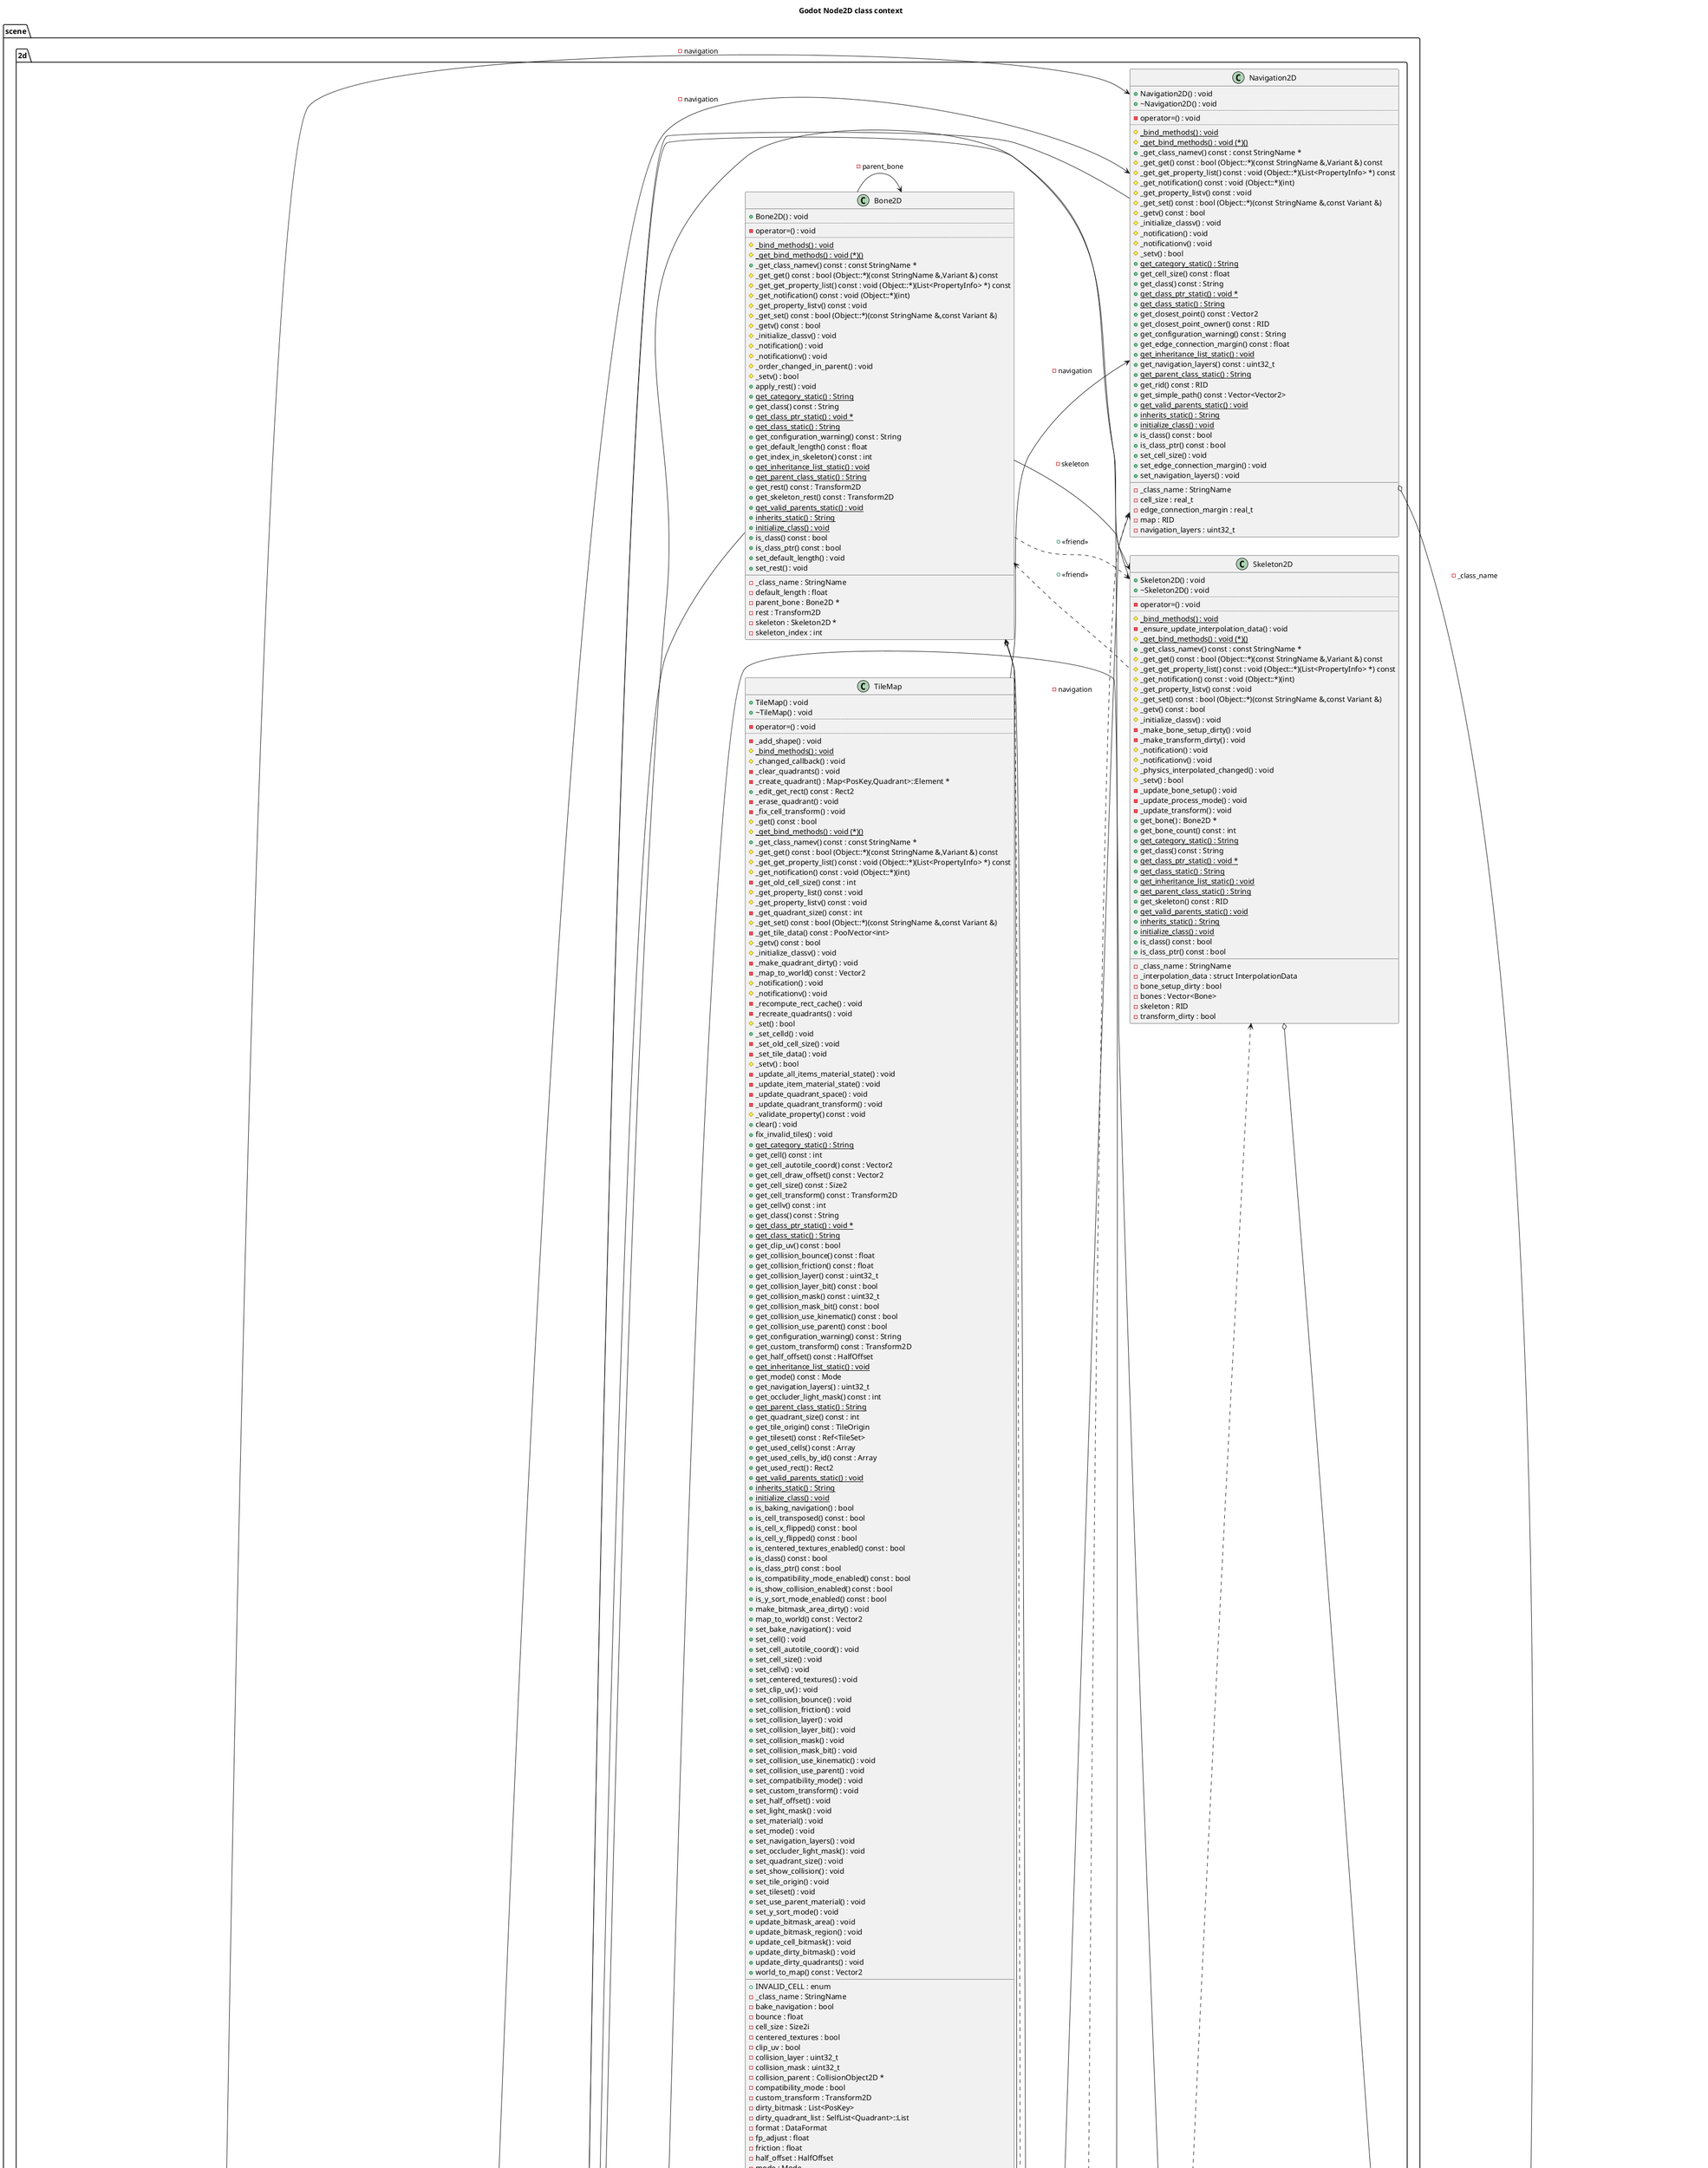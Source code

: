 @startuml
title Godot Node2D class context
left to right direction
package [core] as C_0013875268976619855790 {
package [math] as C_0004230190244973753308 {
class "Vector2" as C_0000426476222404906215
class C_0000426476222404906215 [[https://github.com/godotengine/godot/blob/de2f0f147c5b7eff2d0f6dbc35042a4173fd59be/core/math/vector2.h#L39{Vector2}]] {
+Vector2() : void [[[https://github.com/godotengine/godot/blob/de2f0f147c5b7eff2d0f6dbc35042a4173fd59be/core/math/vector2.h#L172{Vector2}]]]
+Vector2() : void [[[https://github.com/godotengine/godot/blob/de2f0f147c5b7eff2d0f6dbc35042a4173fd59be/core/math/vector2.h#L176{Vector2}]]]
..
+operator!=() const : bool [[[https://github.com/godotengine/godot/blob/de2f0f147c5b7eff2d0f6dbc35042a4173fd59be/core/math/vector2.h#L140{operator!=}]]]
+operator*() const : Vector2 [[[https://github.com/godotengine/godot/blob/de2f0f147c5b7eff2d0f6dbc35042a4173fd59be/core/math/vector2.h#L124{operator*}]]]
+operator*() const : Vector2 [[[https://github.com/godotengine/godot/blob/de2f0f147c5b7eff2d0f6dbc35042a4173fd59be/core/math/vector2.h#L126{operator*}]]]
+operator*=() : void [[[https://github.com/godotengine/godot/blob/de2f0f147c5b7eff2d0f6dbc35042a4173fd59be/core/math/vector2.h#L127{operator*=}]]]
+operator*=() : void [[[https://github.com/godotengine/godot/blob/de2f0f147c5b7eff2d0f6dbc35042a4173fd59be/core/math/vector2.h#L128{operator*=}]]]
+operator+() const : Vector2 [[[https://github.com/godotengine/godot/blob/de2f0f147c5b7eff2d0f6dbc35042a4173fd59be/core/math/vector2.h#L120{operator+}]]]
+operator+=() : void [[[https://github.com/godotengine/godot/blob/de2f0f147c5b7eff2d0f6dbc35042a4173fd59be/core/math/vector2.h#L121{operator+=}]]]
+operator-() const : Vector2 [[[https://github.com/godotengine/godot/blob/de2f0f147c5b7eff2d0f6dbc35042a4173fd59be/core/math/vector2.h#L122{operator-}]]]
+operator-() const : Vector2 [[[https://github.com/godotengine/godot/blob/de2f0f147c5b7eff2d0f6dbc35042a4173fd59be/core/math/vector2.h#L137{operator-}]]]
+operator-=() : void [[[https://github.com/godotengine/godot/blob/de2f0f147c5b7eff2d0f6dbc35042a4173fd59be/core/math/vector2.h#L123{operator-=}]]]
+operator/() const : Vector2 [[[https://github.com/godotengine/godot/blob/de2f0f147c5b7eff2d0f6dbc35042a4173fd59be/core/math/vector2.h#L130{operator/}]]]
+operator/() const : Vector2 [[[https://github.com/godotengine/godot/blob/de2f0f147c5b7eff2d0f6dbc35042a4173fd59be/core/math/vector2.h#L132{operator/}]]]
+operator/=() : void [[[https://github.com/godotengine/godot/blob/de2f0f147c5b7eff2d0f6dbc35042a4173fd59be/core/math/vector2.h#L134{operator/=}]]]
+operator/=() : void [[[https://github.com/godotengine/godot/blob/de2f0f147c5b7eff2d0f6dbc35042a4173fd59be/core/math/vector2.h#L135{operator/=}]]]
+operator<() const : bool [[[https://github.com/godotengine/godot/blob/de2f0f147c5b7eff2d0f6dbc35042a4173fd59be/core/math/vector2.h#L142{operator<}]]]
+operator<=() const : bool [[[https://github.com/godotengine/godot/blob/de2f0f147c5b7eff2d0f6dbc35042a4173fd59be/core/math/vector2.h#L144{operator<=}]]]
+operator==() const : bool [[[https://github.com/godotengine/godot/blob/de2f0f147c5b7eff2d0f6dbc35042a4173fd59be/core/math/vector2.h#L139{operator==}]]]
+operator>() const : bool [[[https://github.com/godotengine/godot/blob/de2f0f147c5b7eff2d0f6dbc35042a4173fd59be/core/math/vector2.h#L143{operator>}]]]
+operator>=() const : bool [[[https://github.com/godotengine/godot/blob/de2f0f147c5b7eff2d0f6dbc35042a4173fd59be/core/math/vector2.h#L145{operator>=}]]]
+operator[]() const : const real_t & [[[https://github.com/godotengine/godot/blob/de2f0f147c5b7eff2d0f6dbc35042a4173fd59be/core/math/vector2.h#L66{operator[]}]]]
+operator[]() : real_t & [[[https://github.com/godotengine/godot/blob/de2f0f147c5b7eff2d0f6dbc35042a4173fd59be/core/math/vector2.h#L62{operator[]}]]]
..
+abs() const : Vector2 [[[https://github.com/godotengine/godot/blob/de2f0f147c5b7eff2d0f6dbc35042a4173fd59be/core/math/vector2.h#L154{abs}]]]
+angle() const : real_t [[[https://github.com/godotengine/godot/blob/de2f0f147c5b7eff2d0f6dbc35042a4173fd59be/core/math/vector2.h#L147{angle}]]]
+angle_to() const : real_t [[[https://github.com/godotengine/godot/blob/de2f0f147c5b7eff2d0f6dbc35042a4173fd59be/core/math/vector2.h#L92{angle_to}]]]
+angle_to_point() const : real_t [[[https://github.com/godotengine/godot/blob/de2f0f147c5b7eff2d0f6dbc35042a4173fd59be/core/math/vector2.h#L93{angle_to_point}]]]
+aspect() const : real_t [[[https://github.com/godotengine/godot/blob/de2f0f147c5b7eff2d0f6dbc35042a4173fd59be/core/math/vector2.h#L168{aspect}]]]
+bounce() const : Vector2 [[[https://github.com/godotengine/godot/blob/de2f0f147c5b7eff2d0f6dbc35042a4173fd59be/core/math/vector2.h#L114{bounce}]]]
+ceil() const : Vector2 [[[https://github.com/godotengine/godot/blob/de2f0f147c5b7eff2d0f6dbc35042a4173fd59be/core/math/vector2.h#L165{ceil}]]]
+clamped() const : Vector2 [[[https://github.com/godotengine/godot/blob/de2f0f147c5b7eff2d0f6dbc35042a4173fd59be/core/math/vector2.h#L104{clamped}]]]
+cross() const : real_t [[[https://github.com/godotengine/godot/blob/de2f0f147c5b7eff2d0f6dbc35042a4173fd59be/core/math/vector2.h#L97{cross}]]]
+cubic_interpolate() const : Vector2 [[[https://github.com/godotengine/godot/blob/de2f0f147c5b7eff2d0f6dbc35042a4173fd59be/core/math/vector2.h#L110{cubic_interpolate}]]]
+direction_to() const : Vector2 [[[https://github.com/godotengine/godot/blob/de2f0f147c5b7eff2d0f6dbc35042a4173fd59be/core/math/vector2.h#L94{direction_to}]]]
+distance_squared_to() const : real_t [[[https://github.com/godotengine/godot/blob/de2f0f147c5b7eff2d0f6dbc35042a4173fd59be/core/math/vector2.h#L91{distance_squared_to}]]]
+distance_to() const : real_t [[[https://github.com/godotengine/godot/blob/de2f0f147c5b7eff2d0f6dbc35042a4173fd59be/core/math/vector2.h#L90{distance_to}]]]
+dot() const : real_t [[[https://github.com/godotengine/godot/blob/de2f0f147c5b7eff2d0f6dbc35042a4173fd59be/core/math/vector2.h#L96{dot}]]]
+floor() const : Vector2 [[[https://github.com/godotengine/godot/blob/de2f0f147c5b7eff2d0f6dbc35042a4173fd59be/core/math/vector2.h#L164{floor}]]]
+is_equal_approx() const : bool [[[https://github.com/godotengine/godot/blob/de2f0f147c5b7eff2d0f6dbc35042a4173fd59be/core/math/vector2.h#L117{is_equal_approx}]]]
+is_normalized() const : bool [[[https://github.com/godotengine/godot/blob/de2f0f147c5b7eff2d0f6dbc35042a4173fd59be/core/math/vector2.h#L85{is_normalized}]]]
+is_zero_approx() const : bool [[[https://github.com/godotengine/godot/blob/de2f0f147c5b7eff2d0f6dbc35042a4173fd59be/core/math/vector2.h#L118{is_zero_approx}]]]
+length() const : real_t [[[https://github.com/godotengine/godot/blob/de2f0f147c5b7eff2d0f6dbc35042a4173fd59be/core/math/vector2.h#L87{length}]]]
+length_squared() const : real_t [[[https://github.com/godotengine/godot/blob/de2f0f147c5b7eff2d0f6dbc35042a4173fd59be/core/math/vector2.h#L88{length_squared}]]]
+limit_length() const : Vector2 [[[https://github.com/godotengine/godot/blob/de2f0f147c5b7eff2d0f6dbc35042a4173fd59be/core/math/vector2.h#L105{limit_length}]]]
{static} +linear_interpolate() : Vector2 [[[https://github.com/godotengine/godot/blob/de2f0f147c5b7eff2d0f6dbc35042a4173fd59be/core/math/vector2.h#L107{linear_interpolate}]]]
+linear_interpolate() const : Vector2 [[[https://github.com/godotengine/godot/blob/de2f0f147c5b7eff2d0f6dbc35042a4173fd59be/core/math/vector2.h#L108{linear_interpolate}]]]
+max_axis() const : int [[[https://github.com/godotengine/godot/blob/de2f0f147c5b7eff2d0f6dbc35042a4173fd59be/core/math/vector2.h#L79{max_axis}]]]
+min_axis() const : int [[[https://github.com/godotengine/godot/blob/de2f0f147c5b7eff2d0f6dbc35042a4173fd59be/core/math/vector2.h#L75{min_axis}]]]
+move_toward() const : Vector2 [[[https://github.com/godotengine/godot/blob/de2f0f147c5b7eff2d0f6dbc35042a4173fd59be/core/math/vector2.h#L111{move_toward}]]]
+normalize() : void [[[https://github.com/godotengine/godot/blob/de2f0f147c5b7eff2d0f6dbc35042a4173fd59be/core/math/vector2.h#L83{normalize}]]]
+normalized() const : Vector2 [[[https://github.com/godotengine/godot/blob/de2f0f147c5b7eff2d0f6dbc35042a4173fd59be/core/math/vector2.h#L84{normalized}]]]
+operator String() const : String [[[https://github.com/godotengine/godot/blob/de2f0f147c5b7eff2d0f6dbc35042a4173fd59be/core/math/vector2.h#L170{operator String}]]]
+plane_project() const : Vector2 [[[https://github.com/godotengine/godot/blob/de2f0f147c5b7eff2d0f6dbc35042a4173fd59be/core/math/vector2.h#L102{plane_project}]]]
+posmod() const : Vector2 [[[https://github.com/godotengine/godot/blob/de2f0f147c5b7eff2d0f6dbc35042a4173fd59be/core/math/vector2.h#L98{posmod}]]]
+posmodv() const : Vector2 [[[https://github.com/godotengine/godot/blob/de2f0f147c5b7eff2d0f6dbc35042a4173fd59be/core/math/vector2.h#L99{posmodv}]]]
+project() const : Vector2 [[[https://github.com/godotengine/godot/blob/de2f0f147c5b7eff2d0f6dbc35042a4173fd59be/core/math/vector2.h#L100{project}]]]
+reflect() const : Vector2 [[[https://github.com/godotengine/godot/blob/de2f0f147c5b7eff2d0f6dbc35042a4173fd59be/core/math/vector2.h#L115{reflect}]]]
+rotated() const : Vector2 [[[https://github.com/godotengine/godot/blob/de2f0f147c5b7eff2d0f6dbc35042a4173fd59be/core/math/vector2.h#L158{rotated}]]]
+round() const : Vector2 [[[https://github.com/godotengine/godot/blob/de2f0f147c5b7eff2d0f6dbc35042a4173fd59be/core/math/vector2.h#L166{round}]]]
+set_all() : void [[[https://github.com/godotengine/godot/blob/de2f0f147c5b7eff2d0f6dbc35042a4173fd59be/core/math/vector2.h#L71{set_all}]]]
+set_rotation() : void [[[https://github.com/godotengine/godot/blob/de2f0f147c5b7eff2d0f6dbc35042a4173fd59be/core/math/vector2.h#L149{set_rotation}]]]
+sign() const : Vector2 [[[https://github.com/godotengine/godot/blob/de2f0f147c5b7eff2d0f6dbc35042a4173fd59be/core/math/vector2.h#L163{sign}]]]
+slerp() const : Vector2 [[[https://github.com/godotengine/godot/blob/de2f0f147c5b7eff2d0f6dbc35042a4173fd59be/core/math/vector2.h#L109{slerp}]]]
+slide() const : Vector2 [[[https://github.com/godotengine/godot/blob/de2f0f147c5b7eff2d0f6dbc35042a4173fd59be/core/math/vector2.h#L113{slide}]]]
+snapped() const : Vector2 [[[https://github.com/godotengine/godot/blob/de2f0f147c5b7eff2d0f6dbc35042a4173fd59be/core/math/vector2.h#L167{snapped}]]]
+tangent() const : Vector2 [[[https://github.com/godotengine/godot/blob/de2f0f147c5b7eff2d0f6dbc35042a4173fd59be/core/math/vector2.h#L159{tangent}]]]
__
+ : Vector2::() [[[https://github.com/godotengine/godot/blob/de2f0f147c5b7eff2d0f6dbc35042a4173fd59be/core/math/vector2.h#L47{}]]]
{static} +AXIS_COUNT : const int [[[https://github.com/godotengine/godot/blob/de2f0f147c5b7eff2d0f6dbc35042a4173fd59be/core/math/vector2.h#L40{AXIS_COUNT}]]]
}
class "Transform2D" as C_0010369105973531238437
class C_0010369105973531238437 [[https://github.com/godotengine/godot/blob/de2f0f147c5b7eff2d0f6dbc35042a4173fd59be/core/math/transform_2d.h#L37{Transform2D}]] {
+Transform2D() : void [[[https://github.com/godotengine/godot/blob/de2f0f147c5b7eff2d0f6dbc35042a4173fd59be/core/math/transform_2d.h#L128{Transform2D}]]]
+Transform2D() : void [[[https://github.com/godotengine/godot/blob/de2f0f147c5b7eff2d0f6dbc35042a4173fd59be/core/math/transform_2d.h#L137{Transform2D}]]]
+Transform2D() : void [[[https://github.com/godotengine/godot/blob/de2f0f147c5b7eff2d0f6dbc35042a4173fd59be/core/math/transform_2d.h#L138{Transform2D}]]]
+Transform2D() : void [[[https://github.com/godotengine/godot/blob/de2f0f147c5b7eff2d0f6dbc35042a4173fd59be/core/math/transform_2d.h#L140{Transform2D}]]]
..
+operator!=() const : bool [[[https://github.com/godotengine/godot/blob/de2f0f147c5b7eff2d0f6dbc35042a4173fd59be/core/math/transform_2d.h#L104{operator!=}]]]
+operator*() const : Transform2D [[[https://github.com/godotengine/godot/blob/de2f0f147c5b7eff2d0f6dbc35042a4173fd59be/core/math/transform_2d.h#L107{operator*}]]]
+operator*=() : void [[[https://github.com/godotengine/godot/blob/de2f0f147c5b7eff2d0f6dbc35042a4173fd59be/core/math/transform_2d.h#L106{operator*=}]]]
+operator==() const : bool [[[https://github.com/godotengine/godot/blob/de2f0f147c5b7eff2d0f6dbc35042a4173fd59be/core/math/transform_2d.h#L103{operator==}]]]
+operator[]() const : const Vector2 & [[[https://github.com/godotengine/godot/blob/de2f0f147c5b7eff2d0f6dbc35042a4173fd59be/core/math/transform_2d.h#L54{operator[]}]]]
+operator[]() : Vector2 & [[[https://github.com/godotengine/godot/blob/de2f0f147c5b7eff2d0f6dbc35042a4173fd59be/core/math/transform_2d.h#L55{operator[]}]]]
..
+affine_inverse() const : Transform2D [[[https://github.com/godotengine/godot/blob/de2f0f147c5b7eff2d0f6dbc35042a4173fd59be/core/math/transform_2d.h#L70{affine_inverse}]]]
+affine_invert() : void [[[https://github.com/godotengine/godot/blob/de2f0f147c5b7eff2d0f6dbc35042a4173fd59be/core/math/transform_2d.h#L69{affine_invert}]]]
+basis_scaled() const : Transform2D [[[https://github.com/godotengine/godot/blob/de2f0f147c5b7eff2d0f6dbc35042a4173fd59be/core/math/transform_2d.h#L93{basis_scaled}]]]
+basis_xform() const : Vector2 [[[https://github.com/godotengine/godot/blob/de2f0f147c5b7eff2d0f6dbc35042a4173fd59be/core/math/transform_2d.h#L117{basis_xform}]]]
+basis_xform_inv() const : Vector2 [[[https://github.com/godotengine/godot/blob/de2f0f147c5b7eff2d0f6dbc35042a4173fd59be/core/math/transform_2d.h#L118{basis_xform_inv}]]]
+determinant() const : real_t [[[https://github.com/godotengine/godot/blob/de2f0f147c5b7eff2d0f6dbc35042a4173fd59be/core/math/transform_2d.h#L84{determinant}]]]
+get_axis() const : Vector2 [[[https://github.com/godotengine/godot/blob/de2f0f147c5b7eff2d0f6dbc35042a4173fd59be/core/math/transform_2d.h#L57{get_axis}]]]
+get_origin() const : const Vector2 & [[[https://github.com/godotengine/godot/blob/de2f0f147c5b7eff2d0f6dbc35042a4173fd59be/core/math/transform_2d.h#L89{get_origin}]]]
+get_rotation() const : real_t [[[https://github.com/godotengine/godot/blob/de2f0f147c5b7eff2d0f6dbc35042a4173fd59be/core/math/transform_2d.h#L73{get_rotation}]]]
+get_scale() const : Size2 [[[https://github.com/godotengine/godot/blob/de2f0f147c5b7eff2d0f6dbc35042a4173fd59be/core/math/transform_2d.h#L86{get_scale}]]]
+get_skew() const : real_t [[[https://github.com/godotengine/godot/blob/de2f0f147c5b7eff2d0f6dbc35042a4173fd59be/core/math/transform_2d.h#L75{get_skew}]]]
+interpolate_with() const : Transform2D [[[https://github.com/godotengine/godot/blob/de2f0f147c5b7eff2d0f6dbc35042a4173fd59be/core/math/transform_2d.h#L109{interpolate_with}]]]
+inverse() const : Transform2D [[[https://github.com/godotengine/godot/blob/de2f0f147c5b7eff2d0f6dbc35042a4173fd59be/core/math/transform_2d.h#L67{inverse}]]]
+invert() : void [[[https://github.com/godotengine/godot/blob/de2f0f147c5b7eff2d0f6dbc35042a4173fd59be/core/math/transform_2d.h#L66{invert}]]]
+is_equal_approx() const : bool [[[https://github.com/godotengine/godot/blob/de2f0f147c5b7eff2d0f6dbc35042a4173fd59be/core/math/transform_2d.h#L101{is_equal_approx}]]]
+operator String() const : String [[[https://github.com/godotengine/godot/blob/de2f0f147c5b7eff2d0f6dbc35042a4173fd59be/core/math/transform_2d.h#L126{operator String}]]]
+orthonormalize() : void [[[https://github.com/godotengine/godot/blob/de2f0f147c5b7eff2d0f6dbc35042a4173fd59be/core/math/transform_2d.h#L99{orthonormalize}]]]
+orthonormalized() const : Transform2D [[[https://github.com/godotengine/godot/blob/de2f0f147c5b7eff2d0f6dbc35042a4173fd59be/core/math/transform_2d.h#L100{orthonormalized}]]]
+rotate() : void [[[https://github.com/godotengine/godot/blob/de2f0f147c5b7eff2d0f6dbc35042a4173fd59be/core/math/transform_2d.h#L77{rotate}]]]
+rotated() const : Transform2D [[[https://github.com/godotengine/godot/blob/de2f0f147c5b7eff2d0f6dbc35042a4173fd59be/core/math/transform_2d.h#L95{rotated}]]]
+scale() : void [[[https://github.com/godotengine/godot/blob/de2f0f147c5b7eff2d0f6dbc35042a4173fd59be/core/math/transform_2d.h#L79{scale}]]]
+scale_basis() : void [[[https://github.com/godotengine/godot/blob/de2f0f147c5b7eff2d0f6dbc35042a4173fd59be/core/math/transform_2d.h#L80{scale_basis}]]]
+scaled() const : Transform2D [[[https://github.com/godotengine/godot/blob/de2f0f147c5b7eff2d0f6dbc35042a4173fd59be/core/math/transform_2d.h#L92{scaled}]]]
+set_axis() : void [[[https://github.com/godotengine/godot/blob/de2f0f147c5b7eff2d0f6dbc35042a4173fd59be/core/math/transform_2d.h#L61{set_axis}]]]
+set_origin() : void [[[https://github.com/godotengine/godot/blob/de2f0f147c5b7eff2d0f6dbc35042a4173fd59be/core/math/transform_2d.h#L90{set_origin}]]]
+set_rotation() : void [[[https://github.com/godotengine/godot/blob/de2f0f147c5b7eff2d0f6dbc35042a4173fd59be/core/math/transform_2d.h#L72{set_rotation}]]]
+set_rotation_and_scale() : void [[[https://github.com/godotengine/godot/blob/de2f0f147c5b7eff2d0f6dbc35042a4173fd59be/core/math/transform_2d.h#L76{set_rotation_and_scale}]]]
+set_scale() : void [[[https://github.com/godotengine/godot/blob/de2f0f147c5b7eff2d0f6dbc35042a4173fd59be/core/math/transform_2d.h#L87{set_scale}]]]
+set_skew() : void [[[https://github.com/godotengine/godot/blob/de2f0f147c5b7eff2d0f6dbc35042a4173fd59be/core/math/transform_2d.h#L74{set_skew}]]]
+tdotx() const : real_t [[[https://github.com/godotengine/godot/blob/de2f0f147c5b7eff2d0f6dbc35042a4173fd59be/core/math/transform_2d.h#L51{tdotx}]]]
+tdoty() const : real_t [[[https://github.com/godotengine/godot/blob/de2f0f147c5b7eff2d0f6dbc35042a4173fd59be/core/math/transform_2d.h#L52{tdoty}]]]
+translate() : void [[[https://github.com/godotengine/godot/blob/de2f0f147c5b7eff2d0f6dbc35042a4173fd59be/core/math/transform_2d.h#L82{translate}]]]
+translate() : void [[[https://github.com/godotengine/godot/blob/de2f0f147c5b7eff2d0f6dbc35042a4173fd59be/core/math/transform_2d.h#L81{translate}]]]
+translated() const : Transform2D [[[https://github.com/godotengine/godot/blob/de2f0f147c5b7eff2d0f6dbc35042a4173fd59be/core/math/transform_2d.h#L94{translated}]]]
+untranslated() const : Transform2D [[[https://github.com/godotengine/godot/blob/de2f0f147c5b7eff2d0f6dbc35042a4173fd59be/core/math/transform_2d.h#L97{untranslated}]]]
+xform() const : Vector2 [[[https://github.com/godotengine/godot/blob/de2f0f147c5b7eff2d0f6dbc35042a4173fd59be/core/math/transform_2d.h#L119{xform}]]]
+xform() const : Rect2 [[[https://github.com/godotengine/godot/blob/de2f0f147c5b7eff2d0f6dbc35042a4173fd59be/core/math/transform_2d.h#L121{xform}]]]
+xform() const : PoolVector<Vector2> [[[https://github.com/godotengine/godot/blob/de2f0f147c5b7eff2d0f6dbc35042a4173fd59be/core/math/transform_2d.h#L123{xform}]]]
+xform_inv() const : Vector2 [[[https://github.com/godotengine/godot/blob/de2f0f147c5b7eff2d0f6dbc35042a4173fd59be/core/math/transform_2d.h#L120{xform_inv}]]]
+xform_inv() const : Rect2 [[[https://github.com/godotengine/godot/blob/de2f0f147c5b7eff2d0f6dbc35042a4173fd59be/core/math/transform_2d.h#L122{xform_inv}]]]
+xform_inv() const : PoolVector<Vector2> [[[https://github.com/godotengine/godot/blob/de2f0f147c5b7eff2d0f6dbc35042a4173fd59be/core/math/transform_2d.h#L124{xform_inv}]]]
__
+elements : Vector2[3] [[[https://github.com/godotengine/godot/blob/de2f0f147c5b7eff2d0f6dbc35042a4173fd59be/core/math/transform_2d.h#L49{elements}]]]
}
}
class "StringName" as C_0014865595237146273550
class C_0014865595237146273550 [[https://github.com/godotengine/godot/blob/de2f0f147c5b7eff2d0f6dbc35042a4173fd59be/core/string_name.h#L45{StringName}]] {
-StringName() : void [[[https://github.com/godotengine/godot/blob/de2f0f147c5b7eff2d0f6dbc35042a4173fd59be/core/string_name.h#L89{StringName}]]]
+StringName() : void [[[https://github.com/godotengine/godot/blob/de2f0f147c5b7eff2d0f6dbc35042a4173fd59be/core/string_name.h#L166{StringName}]]]
+StringName() : void [[[https://github.com/godotengine/godot/blob/de2f0f147c5b7eff2d0f6dbc35042a4173fd59be/core/string_name.h#L167{StringName}]]]
+StringName() : void [[[https://github.com/godotengine/godot/blob/de2f0f147c5b7eff2d0f6dbc35042a4173fd59be/core/string_name.h#L168{StringName}]]]
+StringName() : void [[[https://github.com/godotengine/godot/blob/de2f0f147c5b7eff2d0f6dbc35042a4173fd59be/core/string_name.h#L169{StringName}]]]
+StringName() : void [[[https://github.com/godotengine/godot/blob/de2f0f147c5b7eff2d0f6dbc35042a4173fd59be/core/string_name.h#L170{StringName}]]]
+~StringName() : void [[[https://github.com/godotengine/godot/blob/de2f0f147c5b7eff2d0f6dbc35042a4173fd59be/core/string_name.h#L171{~StringName}]]]
..
+operator=() : void [[[https://github.com/godotengine/godot/blob/de2f0f147c5b7eff2d0f6dbc35042a4173fd59be/core/string_name.h#L165{operator=}]]]
..
+operator!=() const : bool [[[https://github.com/godotengine/godot/blob/de2f0f147c5b7eff2d0f6dbc35042a4173fd59be/core/string_name.h#L96{operator!=}]]]
+operator!=() const : bool [[[https://github.com/godotengine/godot/blob/de2f0f147c5b7eff2d0f6dbc35042a4173fd59be/core/string_name.h#L126{operator!=}]]]
+operator<() const : bool [[[https://github.com/godotengine/godot/blob/de2f0f147c5b7eff2d0f6dbc35042a4173fd59be/core/string_name.h#L108{operator<}]]]
+operator==() const : bool [[[https://github.com/godotengine/godot/blob/de2f0f147c5b7eff2d0f6dbc35042a4173fd59be/core/string_name.h#L94{operator==}]]]
+operator==() const : bool [[[https://github.com/godotengine/godot/blob/de2f0f147c5b7eff2d0f6dbc35042a4173fd59be/core/string_name.h#L95{operator==}]]]
+operator==() const : bool [[[https://github.com/godotengine/godot/blob/de2f0f147c5b7eff2d0f6dbc35042a4173fd59be/core/string_name.h#L111{operator==}]]]
..
{static} -cleanup() : void [[[https://github.com/godotengine/godot/blob/de2f0f147c5b7eff2d0f6dbc35042a4173fd59be/core/string_name.h#L86{cleanup}]]]
+data_unique_pointer() const : const void * [[[https://github.com/godotengine/godot/blob/de2f0f147c5b7eff2d0f6dbc35042a4173fd59be/core/string_name.h#L123{data_unique_pointer}]]]
+hash() const : uint32_t [[[https://github.com/godotengine/godot/blob/de2f0f147c5b7eff2d0f6dbc35042a4173fd59be/core/string_name.h#L116{hash}]]]
+is_node_unique_name() const : bool [[[https://github.com/godotengine/godot/blob/de2f0f147c5b7eff2d0f6dbc35042a4173fd59be/core/string_name.h#L98{is_node_unique_name}]]]
+operator String() const : String [[[https://github.com/godotengine/godot/blob/de2f0f147c5b7eff2d0f6dbc35042a4173fd59be/core/string_name.h#L128{operator String}]]]
+operator const void *() const : const void * [[[https://github.com/godotengine/godot/blob/de2f0f147c5b7eff2d0f6dbc35042a4173fd59be/core/string_name.h#L92{operator const void *}]]]
{static} +search() : StringName [[[https://github.com/godotengine/godot/blob/de2f0f147c5b7eff2d0f6dbc35042a4173fd59be/core/string_name.h#L140{search}]]]
{static} +search() : StringName [[[https://github.com/godotengine/godot/blob/de2f0f147c5b7eff2d0f6dbc35042a4173fd59be/core/string_name.h#L141{search}]]]
{static} +search() : StringName [[[https://github.com/godotengine/godot/blob/de2f0f147c5b7eff2d0f6dbc35042a4173fd59be/core/string_name.h#L142{search}]]]
{static} -setup() : void [[[https://github.com/godotengine/godot/blob/de2f0f147c5b7eff2d0f6dbc35042a4173fd59be/core/string_name.h#L85{setup}]]]
-unref() : void [[[https://github.com/godotengine/godot/blob/de2f0f147c5b7eff2d0f6dbc35042a4173fd59be/core/string_name.h#L80{unref}]]]
__
-STRING_TABLE_BITS : enum
-STRING_TABLE_LEN : enum
-STRING_TABLE_MASK : enum
-_data : _Data * [[[https://github.com/godotengine/godot/blob/de2f0f147c5b7eff2d0f6dbc35042a4173fd59be/core/string_name.h#L73{_data}]]]
{static} -_table : _Data *[4096] [[[https://github.com/godotengine/godot/blob/de2f0f147c5b7eff2d0f6dbc35042a4173fd59be/core/string_name.h#L71{_table}]]]
{static} -configured : bool [[[https://github.com/godotengine/godot/blob/de2f0f147c5b7eff2d0f6dbc35042a4173fd59be/core/string_name.h#L87{configured}]]]
{static} -lock : Mutex [[[https://github.com/godotengine/godot/blob/de2f0f147c5b7eff2d0f6dbc35042a4173fd59be/core/string_name.h#L84{lock}]]]
}
class "ClassDB" as C_0000836515410371175686
class C_0000836515410371175686 [[https://github.com/godotengine/godot/blob/de2f0f147c5b7eff2d0f6dbc35042a4173fd59be/core/class_db.h#L90{ClassDB}]] {
{static} +_add_class<T>() : void
{static} +_add_class2() : void [[[https://github.com/godotengine/godot/blob/de2f0f147c5b7eff2d0f6dbc35042a4173fd59be/core/class_db.h#L153{_add_class2}]]]
{static} +_create_ptr_func<T>() : Object *
{static} -_get_parent_class() : StringName [[[https://github.com/godotengine/godot/blob/de2f0f147c5b7eff2d0f6dbc35042a4173fd59be/core/class_db.h#L160{_get_parent_class}]]]
{static} -_is_parent_class() : bool [[[https://github.com/godotengine/godot/blob/de2f0f147c5b7eff2d0f6dbc35042a4173fd59be/core/class_db.h#L161{_is_parent_class}]]]
{static} +add_compatibility_class() : void [[[https://github.com/godotengine/godot/blob/de2f0f147c5b7eff2d0f6dbc35042a4173fd59be/core/class_db.h#L378{add_compatibility_class}]]]
{static} +add_property() : void [[[https://github.com/godotengine/godot/blob/de2f0f147c5b7eff2d0f6dbc35042a4173fd59be/core/class_db.h#L336{add_property}]]]
{static} +add_property_group() : void [[[https://github.com/godotengine/godot/blob/de2f0f147c5b7eff2d0f6dbc35042a4173fd59be/core/class_db.h#L335{add_property_group}]]]
{static} +add_resource_base_extension() : void [[[https://github.com/godotengine/godot/blob/de2f0f147c5b7eff2d0f6dbc35042a4173fd59be/core/class_db.h#L374{add_resource_base_extension}]]]
{static} +add_signal() : void [[[https://github.com/godotengine/godot/blob/de2f0f147c5b7eff2d0f6dbc35042a4173fd59be/core/class_db.h#L330{add_signal}]]]
{static} +add_virtual_method() : void [[[https://github.com/godotengine/godot/blob/de2f0f147c5b7eff2d0f6dbc35042a4173fd59be/core/class_db.h#L353{add_virtual_method}]]]
{static} +bind_integer_constant() : void [[[https://github.com/godotengine/godot/blob/de2f0f147c5b7eff2d0f6dbc35042a4173fd59be/core/class_db.h#L356{bind_integer_constant}]]]
{static} +bind_method<N,M>() : MethodBind *
{static} +bind_method<N,M>() : MethodBind *
{static} +bind_method<N,M>() : MethodBind *
{static} +bind_method<N,M>() : MethodBind *
{static} +bind_method<N,M>() : MethodBind *
{static} +bind_method<N,M>() : MethodBind *
{static} +bind_method<N,M>() : MethodBind *
{static} +bind_method<N,M>() : MethodBind *
{static} +bind_method<N,M>() : MethodBind *
{static} +bind_methodfi() : MethodBind * [[[https://github.com/godotengine/godot/blob/de2f0f147c5b7eff2d0f6dbc35042a4173fd59be/core/class_db.h#L146{bind_methodfi}]]]
{static} +bind_vararg_method<M>() : MethodBind *
{static} +can_instance() : bool [[[https://github.com/godotengine/godot/blob/de2f0f147c5b7eff2d0f6dbc35042a4173fd59be/core/class_db.h#L220{can_instance}]]]
{static} +class_exists() : bool [[[https://github.com/godotengine/godot/blob/de2f0f147c5b7eff2d0f6dbc35042a4173fd59be/core/class_db.h#L218{class_exists}]]]
{static} +class_get_default_property_value() : Variant [[[https://github.com/godotengine/godot/blob/de2f0f147c5b7eff2d0f6dbc35042a4173fd59be/core/class_db.h#L365{class_get_default_property_value}]]]
{static} +cleanup() : void [[[https://github.com/godotengine/godot/blob/de2f0f147c5b7eff2d0f6dbc35042a4173fd59be/core/class_db.h#L383{cleanup}]]]
{static} +cleanup_defaults() : void [[[https://github.com/godotengine/godot/blob/de2f0f147c5b7eff2d0f6dbc35042a4173fd59be/core/class_db.h#L382{cleanup_defaults}]]]
{static} +creator<T>() : Object *
{static} +get_api_hash() : uint64_t [[[https://github.com/godotengine/godot/blob/de2f0f147c5b7eff2d0f6dbc35042a4173fd59be/core/class_db.h#L224{get_api_hash}]]]
{static} +get_api_type() : APIType [[[https://github.com/godotengine/godot/blob/de2f0f147c5b7eff2d0f6dbc35042a4173fd59be/core/class_db.h#L222{get_api_type}]]]
{static} +get_category() : StringName [[[https://github.com/godotengine/godot/blob/de2f0f147c5b7eff2d0f6dbc35042a4173fd59be/core/class_db.h#L367{get_category}]]]
{static} +get_class_list() : void [[[https://github.com/godotengine/godot/blob/de2f0f147c5b7eff2d0f6dbc35042a4173fd59be/core/class_db.h#L213{get_class_list}]]]
{static} +get_current_api() : APIType [[[https://github.com/godotengine/godot/blob/de2f0f147c5b7eff2d0f6dbc35042a4173fd59be/core/class_db.h#L381{get_current_api}]]]
{static} +get_direct_inheriters_from_class() : void [[[https://github.com/godotengine/godot/blob/de2f0f147c5b7eff2d0f6dbc35042a4173fd59be/core/class_db.h#L215{get_direct_inheriters_from_class}]]]
{static} +get_enum_constants() : void [[[https://github.com/godotengine/godot/blob/de2f0f147c5b7eff2d0f6dbc35042a4173fd59be/core/class_db.h#L362{get_enum_constants}]]]
{static} +get_enum_list() : void [[[https://github.com/godotengine/godot/blob/de2f0f147c5b7eff2d0f6dbc35042a4173fd59be/core/class_db.h#L361{get_enum_list}]]]
{static} +get_extensions_for_type() : void [[[https://github.com/godotengine/godot/blob/de2f0f147c5b7eff2d0f6dbc35042a4173fd59be/core/class_db.h#L376{get_extensions_for_type}]]]
{static} +get_inheriters_from_class() : void [[[https://github.com/godotengine/godot/blob/de2f0f147c5b7eff2d0f6dbc35042a4173fd59be/core/class_db.h#L214{get_inheriters_from_class}]]]
{static} +get_integer_constant() : int [[[https://github.com/godotengine/godot/blob/de2f0f147c5b7eff2d0f6dbc35042a4173fd59be/core/class_db.h#L358{get_integer_constant}]]]
{static} +get_integer_constant_enum() : StringName [[[https://github.com/godotengine/godot/blob/de2f0f147c5b7eff2d0f6dbc35042a4173fd59be/core/class_db.h#L360{get_integer_constant_enum}]]]
{static} +get_integer_constant_list() : void [[[https://github.com/godotengine/godot/blob/de2f0f147c5b7eff2d0f6dbc35042a4173fd59be/core/class_db.h#L357{get_integer_constant_list}]]]
{static} +get_method() : MethodBind * [[[https://github.com/godotengine/godot/blob/de2f0f147c5b7eff2d0f6dbc35042a4173fd59be/core/class_db.h#L351{get_method}]]]
{static} +get_method_list() : void [[[https://github.com/godotengine/godot/blob/de2f0f147c5b7eff2d0f6dbc35042a4173fd59be/core/class_db.h#L350{get_method_list}]]]
{static} +get_parent_class() : StringName [[[https://github.com/godotengine/godot/blob/de2f0f147c5b7eff2d0f6dbc35042a4173fd59be/core/class_db.h#L217{get_parent_class}]]]
{static} +get_parent_class_nocheck() : StringName [[[https://github.com/godotengine/godot/blob/de2f0f147c5b7eff2d0f6dbc35042a4173fd59be/core/class_db.h#L216{get_parent_class_nocheck}]]]
{static} +get_property() : bool [[[https://github.com/godotengine/godot/blob/de2f0f147c5b7eff2d0f6dbc35042a4173fd59be/core/class_db.h#L340{get_property}]]]
{static} +get_property_getter() : StringName [[[https://github.com/godotengine/godot/blob/de2f0f147c5b7eff2d0f6dbc35042a4173fd59be/core/class_db.h#L345{get_property_getter}]]]
{static} +get_property_index() : int [[[https://github.com/godotengine/godot/blob/de2f0f147c5b7eff2d0f6dbc35042a4173fd59be/core/class_db.h#L342{get_property_index}]]]
{static} +get_property_list() : void [[[https://github.com/godotengine/godot/blob/de2f0f147c5b7eff2d0f6dbc35042a4173fd59be/core/class_db.h#L338{get_property_list}]]]
{static} +get_property_setter() : StringName [[[https://github.com/godotengine/godot/blob/de2f0f147c5b7eff2d0f6dbc35042a4173fd59be/core/class_db.h#L344{get_property_setter}]]]
{static} +get_property_type() : Variant::Type [[[https://github.com/godotengine/godot/blob/de2f0f147c5b7eff2d0f6dbc35042a4173fd59be/core/class_db.h#L343{get_property_type}]]]
{static} +get_resource_base_extensions() : void [[[https://github.com/godotengine/godot/blob/de2f0f147c5b7eff2d0f6dbc35042a4173fd59be/core/class_db.h#L375{get_resource_base_extensions}]]]
{static} +get_signal() : bool [[[https://github.com/godotengine/godot/blob/de2f0f147c5b7eff2d0f6dbc35042a4173fd59be/core/class_db.h#L332{get_signal}]]]
{static} +get_signal_list() : void [[[https://github.com/godotengine/godot/blob/de2f0f147c5b7eff2d0f6dbc35042a4173fd59be/core/class_db.h#L333{get_signal_list}]]]
{static} +get_virtual_methods() : void [[[https://github.com/godotengine/godot/blob/de2f0f147c5b7eff2d0f6dbc35042a4173fd59be/core/class_db.h#L354{get_virtual_methods}]]]
{static} +has_enum() : bool [[[https://github.com/godotengine/godot/blob/de2f0f147c5b7eff2d0f6dbc35042a4173fd59be/core/class_db.h#L363{has_enum}]]]
{static} +has_method() : bool [[[https://github.com/godotengine/godot/blob/de2f0f147c5b7eff2d0f6dbc35042a4173fd59be/core/class_db.h#L347{has_method}]]]
{static} +has_property() : bool [[[https://github.com/godotengine/godot/blob/de2f0f147c5b7eff2d0f6dbc35042a4173fd59be/core/class_db.h#L341{has_property}]]]
{static} +has_signal() : bool [[[https://github.com/godotengine/godot/blob/de2f0f147c5b7eff2d0f6dbc35042a4173fd59be/core/class_db.h#L331{has_signal}]]]
{static} +instance() : Object * [[[https://github.com/godotengine/godot/blob/de2f0f147c5b7eff2d0f6dbc35042a4173fd59be/core/class_db.h#L221{instance}]]]
{static} +is_class_enabled() : bool [[[https://github.com/godotengine/godot/blob/de2f0f147c5b7eff2d0f6dbc35042a4173fd59be/core/class_db.h#L370{is_class_enabled}]]]
{static} +is_class_exposed() : bool [[[https://github.com/godotengine/godot/blob/de2f0f147c5b7eff2d0f6dbc35042a4173fd59be/core/class_db.h#L372{is_class_exposed}]]]
{static} +is_parent_class() : bool [[[https://github.com/godotengine/godot/blob/de2f0f147c5b7eff2d0f6dbc35042a4173fd59be/core/class_db.h#L219{is_parent_class}]]]
{static} +register_class<T>() : void
{static} +register_custom_instance_class<T>() : void
{static} +register_virtual_class<T>() : void
{static} +set_class_enabled() : void [[[https://github.com/godotengine/godot/blob/de2f0f147c5b7eff2d0f6dbc35042a4173fd59be/core/class_db.h#L369{set_class_enabled}]]]
{static} +set_current_api() : void [[[https://github.com/godotengine/godot/blob/de2f0f147c5b7eff2d0f6dbc35042a4173fd59be/core/class_db.h#L380{set_current_api}]]]
{static} +set_method_flags() : void [[[https://github.com/godotengine/godot/blob/de2f0f147c5b7eff2d0f6dbc35042a4173fd59be/core/class_db.h#L348{set_method_flags}]]]
{static} +set_property() : bool [[[https://github.com/godotengine/godot/blob/de2f0f147c5b7eff2d0f6dbc35042a4173fd59be/core/class_db.h#L339{set_property}]]]
{static} +set_property_default_value() : void [[[https://github.com/godotengine/godot/blob/de2f0f147c5b7eff2d0f6dbc35042a4173fd59be/core/class_db.h#L337{set_property_default_value}]]]
__
{static} +classes : HashMap<StringName,ClassInfo> [[[https://github.com/godotengine/godot/blob/de2f0f147c5b7eff2d0f6dbc35042a4173fd59be/core/class_db.h#L141{classes}]]]
{static} +compat_classes : HashMap<StringName,StringName> [[[https://github.com/godotengine/godot/blob/de2f0f147c5b7eff2d0f6dbc35042a4173fd59be/core/class_db.h#L143{compat_classes}]]]
{static} +current_api : APIType [[[https://github.com/godotengine/godot/blob/de2f0f147c5b7eff2d0f6dbc35042a4173fd59be/core/class_db.h#L151{current_api}]]]
{static} +default_values : HashMap<StringName,HashMap<StringName,Variant>> [[[https://github.com/godotengine/godot/blob/de2f0f147c5b7eff2d0f6dbc35042a4173fd59be/core/class_db.h#L155{default_values}]]]
{static} +default_values_cached : Set<StringName> [[[https://github.com/godotengine/godot/blob/de2f0f147c5b7eff2d0f6dbc35042a4173fd59be/core/class_db.h#L156{default_values_cached}]]]
{static} +lock : RWLock [[[https://github.com/godotengine/godot/blob/de2f0f147c5b7eff2d0f6dbc35042a4173fd59be/core/class_db.h#L140{lock}]]]
{static} +resource_base_extensions : HashMap<StringName,StringName> [[[https://github.com/godotengine/godot/blob/de2f0f147c5b7eff2d0f6dbc35042a4173fd59be/core/class_db.h#L142{resource_base_extensions}]]]
}
}
package [scene] as C_0007833214145229636749 {
package [2d] as C_0010470056888405918011 {
class "Sprite" as C_0002386111736121976880
class C_0002386111736121976880 [[https://github.com/godotengine/godot/blob/de2f0f147c5b7eff2d0f6dbc35042a4173fd59be/scene/2d/sprite.h#L37{Sprite}]] {
+Sprite() : void [[[https://github.com/godotengine/godot/blob/de2f0f147c5b7eff2d0f6dbc35042a4173fd59be/scene/2d/sprite.h#L126{Sprite}]]]
+~Sprite() : void [[[https://github.com/godotengine/godot/blob/de2f0f147c5b7eff2d0f6dbc35042a4173fd59be/scene/2d/sprite.h#L127{~Sprite}]]]
..
-operator=() : void [[[https://github.com/godotengine/godot/blob/de2f0f147c5b7eff2d0f6dbc35042a4173fd59be/core/object.h#L267{operator=}]]]
..
{static} #_bind_methods() : void [[[https://github.com/godotengine/godot/blob/de2f0f147c5b7eff2d0f6dbc35042a4173fd59be/scene/2d/sprite.h#L64{_bind_methods}]]]
+_edit_get_pivot() const : Point2 [[[https://github.com/godotengine/godot/blob/de2f0f147c5b7eff2d0f6dbc35042a4173fd59be/scene/2d/sprite.h#L74{_edit_get_pivot}]]]
+_edit_get_rect() const : Rect2 [[[https://github.com/godotengine/godot/blob/de2f0f147c5b7eff2d0f6dbc35042a4173fd59be/scene/2d/sprite.h#L78{_edit_get_rect}]]]
+_edit_get_state() const : Dictionary [[[https://github.com/godotengine/godot/blob/de2f0f147c5b7eff2d0f6dbc35042a4173fd59be/scene/2d/sprite.h#L70{_edit_get_state}]]]
+_edit_is_selected_on_click() const : bool [[[https://github.com/godotengine/godot/blob/de2f0f147c5b7eff2d0f6dbc35042a4173fd59be/scene/2d/sprite.h#L76{_edit_is_selected_on_click}]]]
+_edit_set_pivot() : void [[[https://github.com/godotengine/godot/blob/de2f0f147c5b7eff2d0f6dbc35042a4173fd59be/scene/2d/sprite.h#L73{_edit_set_pivot}]]]
+_edit_set_state() : void [[[https://github.com/godotengine/godot/blob/de2f0f147c5b7eff2d0f6dbc35042a4173fd59be/scene/2d/sprite.h#L71{_edit_set_state}]]]
+_edit_use_pivot() const : bool [[[https://github.com/godotengine/godot/blob/de2f0f147c5b7eff2d0f6dbc35042a4173fd59be/scene/2d/sprite.h#L75{_edit_use_pivot}]]]
+_edit_use_rect() const : bool [[[https://github.com/godotengine/godot/blob/de2f0f147c5b7eff2d0f6dbc35042a4173fd59be/scene/2d/sprite.h#L79{_edit_use_rect}]]]
{static} #_get_bind_methods() : void (*)() [[[https://github.com/godotengine/godot/blob/de2f0f147c5b7eff2d0f6dbc35042a4173fd59be/core/object.h#L319{_get_bind_methods}]]]
+_get_class_namev() const : const StringName * [[[https://github.com/godotengine/godot/blob/de2f0f147c5b7eff2d0f6dbc35042a4173fd59be/core/object.h#L276{_get_class_namev}]]]
#_get_get() const : bool (Object::*)(const StringName &,Variant &) const [[[https://github.com/godotengine/godot/blob/de2f0f147c5b7eff2d0f6dbc35042a4173fd59be/core/object.h#L339{_get_get}]]]
#_get_get_property_list() const : void (Object::*)(List<PropertyInfo> *) const [[[https://github.com/godotengine/godot/blob/de2f0f147c5b7eff2d0f6dbc35042a4173fd59be/core/object.h#L360{_get_get_property_list}]]]
#_get_notification() const : void (Object::*)(int) [[[https://github.com/godotengine/godot/blob/de2f0f147c5b7eff2d0f6dbc35042a4173fd59be/core/object.h#L379{_get_notification}]]]
#_get_property_listv() const : void [[[https://github.com/godotengine/godot/blob/de2f0f147c5b7eff2d0f6dbc35042a4173fd59be/core/object.h#L363{_get_property_listv}]]]
-_get_rects() const : void [[[https://github.com/godotengine/godot/blob/de2f0f147c5b7eff2d0f6dbc35042a4173fd59be/scene/2d/sprite.h#L57{_get_rects}]]]
#_get_set() const : bool (Object::*)(const StringName &,const Variant &) [[[https://github.com/godotengine/godot/blob/de2f0f147c5b7eff2d0f6dbc35042a4173fd59be/core/object.h#L349{_get_set}]]]
#_getv() const : bool [[[https://github.com/godotengine/godot/blob/de2f0f147c5b7eff2d0f6dbc35042a4173fd59be/core/object.h#L342{_getv}]]]
#_initialize_classv() : void [[[https://github.com/godotengine/godot/blob/de2f0f147c5b7eff2d0f6dbc35042a4173fd59be/core/object.h#L336{_initialize_classv}]]]
#_notification() : void [[[https://github.com/godotengine/godot/blob/de2f0f147c5b7eff2d0f6dbc35042a4173fd59be/scene/2d/sprite.h#L62{_notification}]]]
#_notificationv() : void [[[https://github.com/godotengine/godot/blob/de2f0f147c5b7eff2d0f6dbc35042a4173fd59be/core/object.h#L382{_notificationv}]]]
#_setv() : bool [[[https://github.com/godotengine/godot/blob/de2f0f147c5b7eff2d0f6dbc35042a4173fd59be/core/object.h#L352{_setv}]]]
-_texture_changed() : void [[[https://github.com/godotengine/godot/blob/de2f0f147c5b7eff2d0f6dbc35042a4173fd59be/scene/2d/sprite.h#L59{_texture_changed}]]]
#_validate_property() const : void [[[https://github.com/godotengine/godot/blob/de2f0f147c5b7eff2d0f6dbc35042a4173fd59be/scene/2d/sprite.h#L66{_validate_property}]]]
+get_anchorable_rect() const : Rect2 [[[https://github.com/godotengine/godot/blob/de2f0f147c5b7eff2d0f6dbc35042a4173fd59be/scene/2d/sprite.h#L124{get_anchorable_rect}]]]
{static} +get_category_static() : String [[[https://github.com/godotengine/godot/blob/de2f0f147c5b7eff2d0f6dbc35042a4173fd59be/core/object.h#L295{get_category_static}]]]
+get_class() const : String [[[https://github.com/godotengine/godot/blob/de2f0f147c5b7eff2d0f6dbc35042a4173fd59be/core/object.h#L273{get_class}]]]
{static} +get_class_ptr_static() : void * [[[https://github.com/godotengine/godot/blob/de2f0f147c5b7eff2d0f6dbc35042a4173fd59be/core/object.h#L281{get_class_ptr_static}]]]
{static} +get_class_static() : String [[[https://github.com/godotengine/godot/blob/de2f0f147c5b7eff2d0f6dbc35042a4173fd59be/core/object.h#L285{get_class_static}]]]
+get_frame() const : int [[[https://github.com/godotengine/godot/blob/de2f0f147c5b7eff2d0f6dbc35042a4173fd59be/scene/2d/sprite.h#L112{get_frame}]]]
+get_frame_coords() const : Vector2 [[[https://github.com/godotengine/godot/blob/de2f0f147c5b7eff2d0f6dbc35042a4173fd59be/scene/2d/sprite.h#L115{get_frame_coords}]]]
+get_hframes() const : int [[[https://github.com/godotengine/godot/blob/de2f0f147c5b7eff2d0f6dbc35042a4173fd59be/scene/2d/sprite.h#L121{get_hframes}]]]
{static} +get_inheritance_list_static() : void [[[https://github.com/godotengine/godot/blob/de2f0f147c5b7eff2d0f6dbc35042a4173fd59be/core/object.h#L291{get_inheritance_list_static}]]]
+get_normal_map() const : Ref<Texture> [[[https://github.com/godotengine/godot/blob/de2f0f147c5b7eff2d0f6dbc35042a4173fd59be/scene/2d/sprite.h#L88{get_normal_map}]]]
+get_offset() const : Point2 [[[https://github.com/godotengine/godot/blob/de2f0f147c5b7eff2d0f6dbc35042a4173fd59be/scene/2d/sprite.h#L94{get_offset}]]]
{static} +get_parent_class_static() : String [[[https://github.com/godotengine/godot/blob/de2f0f147c5b7eff2d0f6dbc35042a4173fd59be/core/object.h#L288{get_parent_class_static}]]]
+get_rect() const : Rect2 [[[https://github.com/godotengine/godot/blob/de2f0f147c5b7eff2d0f6dbc35042a4173fd59be/scene/2d/sprite.h#L123{get_rect}]]]
+get_region_rect() const : Rect2 [[[https://github.com/godotengine/godot/blob/de2f0f147c5b7eff2d0f6dbc35042a4173fd59be/scene/2d/sprite.h#L109{get_region_rect}]]]
+get_texture() const : Ref<Texture> [[[https://github.com/godotengine/godot/blob/de2f0f147c5b7eff2d0f6dbc35042a4173fd59be/scene/2d/sprite.h#L85{get_texture}]]]
{static} +get_valid_parents_static() : void [[[https://github.com/godotengine/godot/blob/de2f0f147c5b7eff2d0f6dbc35042a4173fd59be/core/object.h#L310{get_valid_parents_static}]]]
+get_vframes() const : int [[[https://github.com/godotengine/godot/blob/de2f0f147c5b7eff2d0f6dbc35042a4173fd59be/scene/2d/sprite.h#L118{get_vframes}]]]
{static} +inherits_static() : String [[[https://github.com/godotengine/godot/blob/de2f0f147c5b7eff2d0f6dbc35042a4173fd59be/core/object.h#L304{inherits_static}]]]
{static} +initialize_class() : void [[[https://github.com/godotengine/godot/blob/de2f0f147c5b7eff2d0f6dbc35042a4173fd59be/core/object.h#L324{initialize_class}]]]
+is_centered() const : bool [[[https://github.com/godotengine/godot/blob/de2f0f147c5b7eff2d0f6dbc35042a4173fd59be/scene/2d/sprite.h#L91{is_centered}]]]
+is_class() const : bool [[[https://github.com/godotengine/godot/blob/de2f0f147c5b7eff2d0f6dbc35042a4173fd59be/core/object.h#L307{is_class}]]]
+is_class_ptr() const : bool [[[https://github.com/godotengine/godot/blob/de2f0f147c5b7eff2d0f6dbc35042a4173fd59be/core/object.h#L308{is_class_ptr}]]]
+is_flipped_h() const : bool [[[https://github.com/godotengine/godot/blob/de2f0f147c5b7eff2d0f6dbc35042a4173fd59be/scene/2d/sprite.h#L97{is_flipped_h}]]]
+is_flipped_v() const : bool [[[https://github.com/godotengine/godot/blob/de2f0f147c5b7eff2d0f6dbc35042a4173fd59be/scene/2d/sprite.h#L100{is_flipped_v}]]]
+is_pixel_opaque() const : bool [[[https://github.com/godotengine/godot/blob/de2f0f147c5b7eff2d0f6dbc35042a4173fd59be/scene/2d/sprite.h#L82{is_pixel_opaque}]]]
+is_region() const : bool [[[https://github.com/godotengine/godot/blob/de2f0f147c5b7eff2d0f6dbc35042a4173fd59be/scene/2d/sprite.h#L103{is_region}]]]
+is_region_filter_clip_enabled() const : bool [[[https://github.com/godotengine/godot/blob/de2f0f147c5b7eff2d0f6dbc35042a4173fd59be/scene/2d/sprite.h#L106{is_region_filter_clip_enabled}]]]
+set_centered() : void [[[https://github.com/godotengine/godot/blob/de2f0f147c5b7eff2d0f6dbc35042a4173fd59be/scene/2d/sprite.h#L90{set_centered}]]]
+set_flip_h() : void [[[https://github.com/godotengine/godot/blob/de2f0f147c5b7eff2d0f6dbc35042a4173fd59be/scene/2d/sprite.h#L96{set_flip_h}]]]
+set_flip_v() : void [[[https://github.com/godotengine/godot/blob/de2f0f147c5b7eff2d0f6dbc35042a4173fd59be/scene/2d/sprite.h#L99{set_flip_v}]]]
+set_frame() : void [[[https://github.com/godotengine/godot/blob/de2f0f147c5b7eff2d0f6dbc35042a4173fd59be/scene/2d/sprite.h#L111{set_frame}]]]
+set_frame_coords() : void [[[https://github.com/godotengine/godot/blob/de2f0f147c5b7eff2d0f6dbc35042a4173fd59be/scene/2d/sprite.h#L114{set_frame_coords}]]]
+set_hframes() : void [[[https://github.com/godotengine/godot/blob/de2f0f147c5b7eff2d0f6dbc35042a4173fd59be/scene/2d/sprite.h#L120{set_hframes}]]]
+set_normal_map() : void [[[https://github.com/godotengine/godot/blob/de2f0f147c5b7eff2d0f6dbc35042a4173fd59be/scene/2d/sprite.h#L87{set_normal_map}]]]
+set_offset() : void [[[https://github.com/godotengine/godot/blob/de2f0f147c5b7eff2d0f6dbc35042a4173fd59be/scene/2d/sprite.h#L93{set_offset}]]]
+set_region() : void [[[https://github.com/godotengine/godot/blob/de2f0f147c5b7eff2d0f6dbc35042a4173fd59be/scene/2d/sprite.h#L102{set_region}]]]
+set_region_filter_clip() : void [[[https://github.com/godotengine/godot/blob/de2f0f147c5b7eff2d0f6dbc35042a4173fd59be/scene/2d/sprite.h#L105{set_region_filter_clip}]]]
+set_region_rect() : void [[[https://github.com/godotengine/godot/blob/de2f0f147c5b7eff2d0f6dbc35042a4173fd59be/scene/2d/sprite.h#L108{set_region_rect}]]]
+set_texture() : void [[[https://github.com/godotengine/godot/blob/de2f0f147c5b7eff2d0f6dbc35042a4173fd59be/scene/2d/sprite.h#L84{set_texture}]]]
+set_vframes() : void [[[https://github.com/godotengine/godot/blob/de2f0f147c5b7eff2d0f6dbc35042a4173fd59be/scene/2d/sprite.h#L117{set_vframes}]]]
__
-_class_name : StringName [[[https://github.com/godotengine/godot/blob/de2f0f147c5b7eff2d0f6dbc35042a4173fd59be/core/object.h#L268{_class_name}]]]
-centered : bool [[[https://github.com/godotengine/godot/blob/de2f0f147c5b7eff2d0f6dbc35042a4173fd59be/scene/2d/sprite.h#L43{centered}]]]
-frame : int [[[https://github.com/godotengine/godot/blob/de2f0f147c5b7eff2d0f6dbc35042a4173fd59be/scene/2d/sprite.h#L52{frame}]]]
-hflip : bool [[[https://github.com/godotengine/godot/blob/de2f0f147c5b7eff2d0f6dbc35042a4173fd59be/scene/2d/sprite.h#L46{hflip}]]]
-hframes : int [[[https://github.com/godotengine/godot/blob/de2f0f147c5b7eff2d0f6dbc35042a4173fd59be/scene/2d/sprite.h#L55{hframes}]]]
-normal_map : Ref<Texture> [[[https://github.com/godotengine/godot/blob/de2f0f147c5b7eff2d0f6dbc35042a4173fd59be/scene/2d/sprite.h#L41{normal_map}]]]
-offset : Point2 [[[https://github.com/godotengine/godot/blob/de2f0f147c5b7eff2d0f6dbc35042a4173fd59be/scene/2d/sprite.h#L44{offset}]]]
-region : bool [[[https://github.com/godotengine/godot/blob/de2f0f147c5b7eff2d0f6dbc35042a4173fd59be/scene/2d/sprite.h#L48{region}]]]
-region_filter_clip : bool [[[https://github.com/godotengine/godot/blob/de2f0f147c5b7eff2d0f6dbc35042a4173fd59be/scene/2d/sprite.h#L50{region_filter_clip}]]]
-region_rect : Rect2 [[[https://github.com/godotengine/godot/blob/de2f0f147c5b7eff2d0f6dbc35042a4173fd59be/scene/2d/sprite.h#L49{region_rect}]]]
-texture : Ref<Texture> [[[https://github.com/godotengine/godot/blob/de2f0f147c5b7eff2d0f6dbc35042a4173fd59be/scene/2d/sprite.h#L40{texture}]]]
-vflip : bool [[[https://github.com/godotengine/godot/blob/de2f0f147c5b7eff2d0f6dbc35042a4173fd59be/scene/2d/sprite.h#L47{vflip}]]]
-vframes : int [[[https://github.com/godotengine/godot/blob/de2f0f147c5b7eff2d0f6dbc35042a4173fd59be/scene/2d/sprite.h#L54{vframes}]]]
}
class "VisibilityNotifier2D" as C_0015907484717243171626
class C_0015907484717243171626 [[https://github.com/godotengine/godot/blob/de2f0f147c5b7eff2d0f6dbc35042a4173fd59be/scene/2d/visibility_notifier_2d.h#L37{VisibilityNotifier2D}]] {
+VisibilityNotifier2D() : void [[[https://github.com/godotengine/godot/blob/de2f0f147c5b7eff2d0f6dbc35042a4173fd59be/scene/2d/visibility_notifier_2d.h#L67{VisibilityNotifier2D}]]]
..
-operator=() : void [[[https://github.com/godotengine/godot/blob/de2f0f147c5b7eff2d0f6dbc35042a4173fd59be/core/object.h#L267{operator=}]]]
..
{static} #_bind_methods() : void [[[https://github.com/godotengine/godot/blob/de2f0f147c5b7eff2d0f6dbc35042a4173fd59be/scene/2d/visibility_notifier_2d.h#L54{_bind_methods}]]]
+_edit_get_rect() const : Rect2 [[[https://github.com/godotengine/godot/blob/de2f0f147c5b7eff2d0f6dbc35042a4173fd59be/scene/2d/visibility_notifier_2d.h#L58{_edit_get_rect}]]]
+_edit_use_rect() const : bool [[[https://github.com/godotengine/godot/blob/de2f0f147c5b7eff2d0f6dbc35042a4173fd59be/scene/2d/visibility_notifier_2d.h#L59{_edit_use_rect}]]]
#_enter_viewport() : void [[[https://github.com/godotengine/godot/blob/de2f0f147c5b7eff2d0f6dbc35042a4173fd59be/scene/2d/visibility_notifier_2d.h#L47{_enter_viewport}]]]
#_exit_viewport() : void [[[https://github.com/godotengine/godot/blob/de2f0f147c5b7eff2d0f6dbc35042a4173fd59be/scene/2d/visibility_notifier_2d.h#L48{_exit_viewport}]]]
{static} #_get_bind_methods() : void (*)() [[[https://github.com/godotengine/godot/blob/de2f0f147c5b7eff2d0f6dbc35042a4173fd59be/core/object.h#L319{_get_bind_methods}]]]
+_get_class_namev() const : const StringName * [[[https://github.com/godotengine/godot/blob/de2f0f147c5b7eff2d0f6dbc35042a4173fd59be/core/object.h#L276{_get_class_namev}]]]
#_get_get() const : bool (Object::*)(const StringName &,Variant &) const [[[https://github.com/godotengine/godot/blob/de2f0f147c5b7eff2d0f6dbc35042a4173fd59be/core/object.h#L339{_get_get}]]]
#_get_get_property_list() const : void (Object::*)(List<PropertyInfo> *) const [[[https://github.com/godotengine/godot/blob/de2f0f147c5b7eff2d0f6dbc35042a4173fd59be/core/object.h#L360{_get_get_property_list}]]]
#_get_notification() const : void (Object::*)(int) [[[https://github.com/godotengine/godot/blob/de2f0f147c5b7eff2d0f6dbc35042a4173fd59be/core/object.h#L379{_get_notification}]]]
#_get_property_listv() const : void [[[https://github.com/godotengine/godot/blob/de2f0f147c5b7eff2d0f6dbc35042a4173fd59be/core/object.h#L363{_get_property_listv}]]]
#_get_set() const : bool (Object::*)(const StringName &,const Variant &) [[[https://github.com/godotengine/godot/blob/de2f0f147c5b7eff2d0f6dbc35042a4173fd59be/core/object.h#L349{_get_set}]]]
#_getv() const : bool [[[https://github.com/godotengine/godot/blob/de2f0f147c5b7eff2d0f6dbc35042a4173fd59be/core/object.h#L342{_getv}]]]
#_initialize_classv() : void [[[https://github.com/godotengine/godot/blob/de2f0f147c5b7eff2d0f6dbc35042a4173fd59be/core/object.h#L336{_initialize_classv}]]]
#_notification() : void [[[https://github.com/godotengine/godot/blob/de2f0f147c5b7eff2d0f6dbc35042a4173fd59be/scene/2d/visibility_notifier_2d.h#L53{_notification}]]]
#_notificationv() : void [[[https://github.com/godotengine/godot/blob/de2f0f147c5b7eff2d0f6dbc35042a4173fd59be/core/object.h#L382{_notificationv}]]]
#_screen_enter() : void [[[https://github.com/godotengine/godot/blob/de2f0f147c5b7eff2d0f6dbc35042a4173fd59be/scene/2d/visibility_notifier_2d.h#L50{_screen_enter}]]]
#_screen_exit() : void [[[https://github.com/godotengine/godot/blob/de2f0f147c5b7eff2d0f6dbc35042a4173fd59be/scene/2d/visibility_notifier_2d.h#L51{_screen_exit}]]]
#_setv() : bool [[[https://github.com/godotengine/godot/blob/de2f0f147c5b7eff2d0f6dbc35042a4173fd59be/core/object.h#L352{_setv}]]]
{static} +get_category_static() : String [[[https://github.com/godotengine/godot/blob/de2f0f147c5b7eff2d0f6dbc35042a4173fd59be/core/object.h#L295{get_category_static}]]]
+get_class() const : String [[[https://github.com/godotengine/godot/blob/de2f0f147c5b7eff2d0f6dbc35042a4173fd59be/core/object.h#L273{get_class}]]]
{static} +get_class_ptr_static() : void * [[[https://github.com/godotengine/godot/blob/de2f0f147c5b7eff2d0f6dbc35042a4173fd59be/core/object.h#L281{get_class_ptr_static}]]]
{static} +get_class_static() : String [[[https://github.com/godotengine/godot/blob/de2f0f147c5b7eff2d0f6dbc35042a4173fd59be/core/object.h#L285{get_class_static}]]]
{static} +get_inheritance_list_static() : void [[[https://github.com/godotengine/godot/blob/de2f0f147c5b7eff2d0f6dbc35042a4173fd59be/core/object.h#L291{get_inheritance_list_static}]]]
{static} +get_parent_class_static() : String [[[https://github.com/godotengine/godot/blob/de2f0f147c5b7eff2d0f6dbc35042a4173fd59be/core/object.h#L288{get_parent_class_static}]]]
+get_rect() const : Rect2 [[[https://github.com/godotengine/godot/blob/de2f0f147c5b7eff2d0f6dbc35042a4173fd59be/scene/2d/visibility_notifier_2d.h#L63{get_rect}]]]
{static} +get_valid_parents_static() : void [[[https://github.com/godotengine/godot/blob/de2f0f147c5b7eff2d0f6dbc35042a4173fd59be/core/object.h#L310{get_valid_parents_static}]]]
{static} +inherits_static() : String [[[https://github.com/godotengine/godot/blob/de2f0f147c5b7eff2d0f6dbc35042a4173fd59be/core/object.h#L304{inherits_static}]]]
{static} +initialize_class() : void [[[https://github.com/godotengine/godot/blob/de2f0f147c5b7eff2d0f6dbc35042a4173fd59be/core/object.h#L324{initialize_class}]]]
+is_class() const : bool [[[https://github.com/godotengine/godot/blob/de2f0f147c5b7eff2d0f6dbc35042a4173fd59be/core/object.h#L307{is_class}]]]
+is_class_ptr() const : bool [[[https://github.com/godotengine/godot/blob/de2f0f147c5b7eff2d0f6dbc35042a4173fd59be/core/object.h#L308{is_class_ptr}]]]
+is_on_screen() const : bool [[[https://github.com/godotengine/godot/blob/de2f0f147c5b7eff2d0f6dbc35042a4173fd59be/scene/2d/visibility_notifier_2d.h#L65{is_on_screen}]]]
+set_rect() : void [[[https://github.com/godotengine/godot/blob/de2f0f147c5b7eff2d0f6dbc35042a4173fd59be/scene/2d/visibility_notifier_2d.h#L62{set_rect}]]]
__
-_class_name : StringName [[[https://github.com/godotengine/godot/blob/de2f0f147c5b7eff2d0f6dbc35042a4173fd59be/core/object.h#L268{_class_name}]]]
-rect : Rect2 [[[https://github.com/godotengine/godot/blob/de2f0f147c5b7eff2d0f6dbc35042a4173fd59be/scene/2d/visibility_notifier_2d.h#L42{rect}]]]
-viewports : Set<Viewport *> [[[https://github.com/godotengine/godot/blob/de2f0f147c5b7eff2d0f6dbc35042a4173fd59be/scene/2d/visibility_notifier_2d.h#L40{viewports}]]]
}
class "AnimatedSprite" as C_0008842231942930173267
class C_0008842231942930173267 [[https://github.com/godotengine/godot/blob/de2f0f147c5b7eff2d0f6dbc35042a4173fd59be/scene/2d/animated_sprite.h#L122{AnimatedSprite}]] {
+AnimatedSprite() : void [[[https://github.com/godotengine/godot/blob/de2f0f147c5b7eff2d0f6dbc35042a4173fd59be/scene/2d/animated_sprite.h#L199{AnimatedSprite}]]]
..
-operator=() : void [[[https://github.com/godotengine/godot/blob/de2f0f147c5b7eff2d0f6dbc35042a4173fd59be/core/object.h#L267{operator=}]]]
..
{static} #_bind_methods() : void [[[https://github.com/godotengine/godot/blob/de2f0f147c5b7eff2d0f6dbc35042a4173fd59be/scene/2d/animated_sprite.h#L148{_bind_methods}]]]
+_edit_get_pivot() const : Point2 [[[https://github.com/godotengine/godot/blob/de2f0f147c5b7eff2d0f6dbc35042a4173fd59be/scene/2d/animated_sprite.h#L158{_edit_get_pivot}]]]
+_edit_get_rect() const : Rect2 [[[https://github.com/godotengine/godot/blob/de2f0f147c5b7eff2d0f6dbc35042a4173fd59be/scene/2d/animated_sprite.h#L160{_edit_get_rect}]]]
+_edit_get_state() const : Dictionary [[[https://github.com/godotengine/godot/blob/de2f0f147c5b7eff2d0f6dbc35042a4173fd59be/scene/2d/animated_sprite.h#L154{_edit_get_state}]]]
+_edit_set_pivot() : void [[[https://github.com/godotengine/godot/blob/de2f0f147c5b7eff2d0f6dbc35042a4173fd59be/scene/2d/animated_sprite.h#L157{_edit_set_pivot}]]]
+_edit_set_state() : void [[[https://github.com/godotengine/godot/blob/de2f0f147c5b7eff2d0f6dbc35042a4173fd59be/scene/2d/animated_sprite.h#L155{_edit_set_state}]]]
+_edit_use_pivot() const : bool [[[https://github.com/godotengine/godot/blob/de2f0f147c5b7eff2d0f6dbc35042a4173fd59be/scene/2d/animated_sprite.h#L159{_edit_use_pivot}]]]
+_edit_use_rect() const : bool [[[https://github.com/godotengine/godot/blob/de2f0f147c5b7eff2d0f6dbc35042a4173fd59be/scene/2d/animated_sprite.h#L161{_edit_use_rect}]]]
{static} #_get_bind_methods() : void (*)() [[[https://github.com/godotengine/godot/blob/de2f0f147c5b7eff2d0f6dbc35042a4173fd59be/core/object.h#L319{_get_bind_methods}]]]
+_get_class_namev() const : const StringName * [[[https://github.com/godotengine/godot/blob/de2f0f147c5b7eff2d0f6dbc35042a4173fd59be/core/object.h#L276{_get_class_namev}]]]
-_get_frame_duration() : float [[[https://github.com/godotengine/godot/blob/de2f0f147c5b7eff2d0f6dbc35042a4173fd59be/scene/2d/animated_sprite.h#L143{_get_frame_duration}]]]
#_get_get() const : bool (Object::*)(const StringName &,Variant &) const [[[https://github.com/godotengine/godot/blob/de2f0f147c5b7eff2d0f6dbc35042a4173fd59be/core/object.h#L339{_get_get}]]]
#_get_get_property_list() const : void (Object::*)(List<PropertyInfo> *) const [[[https://github.com/godotengine/godot/blob/de2f0f147c5b7eff2d0f6dbc35042a4173fd59be/core/object.h#L360{_get_get_property_list}]]]
#_get_notification() const : void (Object::*)(int) [[[https://github.com/godotengine/godot/blob/de2f0f147c5b7eff2d0f6dbc35042a4173fd59be/core/object.h#L379{_get_notification}]]]
#_get_property_listv() const : void [[[https://github.com/godotengine/godot/blob/de2f0f147c5b7eff2d0f6dbc35042a4173fd59be/core/object.h#L363{_get_property_listv}]]]
-_get_rect() const : Rect2 [[[https://github.com/godotengine/godot/blob/de2f0f147c5b7eff2d0f6dbc35042a4173fd59be/scene/2d/animated_sprite.h#L145{_get_rect}]]]
#_get_set() const : bool (Object::*)(const StringName &,const Variant &) [[[https://github.com/godotengine/godot/blob/de2f0f147c5b7eff2d0f6dbc35042a4173fd59be/core/object.h#L349{_get_set}]]]
#_getv() const : bool [[[https://github.com/godotengine/godot/blob/de2f0f147c5b7eff2d0f6dbc35042a4173fd59be/core/object.h#L342{_getv}]]]
#_initialize_classv() : void [[[https://github.com/godotengine/godot/blob/de2f0f147c5b7eff2d0f6dbc35042a4173fd59be/core/object.h#L336{_initialize_classv}]]]
#_notification() : void [[[https://github.com/godotengine/godot/blob/de2f0f147c5b7eff2d0f6dbc35042a4173fd59be/scene/2d/animated_sprite.h#L149{_notification}]]]
#_notificationv() : void [[[https://github.com/godotengine/godot/blob/de2f0f147c5b7eff2d0f6dbc35042a4173fd59be/core/object.h#L382{_notificationv}]]]
-_res_changed() : void [[[https://github.com/godotengine/godot/blob/de2f0f147c5b7eff2d0f6dbc35042a4173fd59be/scene/2d/animated_sprite.h#L141{_res_changed}]]]
-_reset_timeout() : void [[[https://github.com/godotengine/godot/blob/de2f0f147c5b7eff2d0f6dbc35042a4173fd59be/scene/2d/animated_sprite.h#L144{_reset_timeout}]]]
#_setv() : bool [[[https://github.com/godotengine/godot/blob/de2f0f147c5b7eff2d0f6dbc35042a4173fd59be/core/object.h#L352{_setv}]]]
#_validate_property() const : void [[[https://github.com/godotengine/godot/blob/de2f0f147c5b7eff2d0f6dbc35042a4173fd59be/scene/2d/animated_sprite.h#L150{_validate_property}]]]
+get_anchorable_rect() const : Rect2 [[[https://github.com/godotengine/godot/blob/de2f0f147c5b7eff2d0f6dbc35042a4173fd59be/scene/2d/animated_sprite.h#L164{get_anchorable_rect}]]]
+get_animation() const : StringName [[[https://github.com/godotengine/godot/blob/de2f0f147c5b7eff2d0f6dbc35042a4173fd59be/scene/2d/animated_sprite.h#L176{get_animation}]]]
+get_argument_options() const : void [[[https://github.com/godotengine/godot/blob/de2f0f147c5b7eff2d0f6dbc35042a4173fd59be/scene/2d/animated_sprite.h#L197{get_argument_options}]]]
{static} +get_category_static() : String [[[https://github.com/godotengine/godot/blob/de2f0f147c5b7eff2d0f6dbc35042a4173fd59be/core/object.h#L295{get_category_static}]]]
+get_class() const : String [[[https://github.com/godotengine/godot/blob/de2f0f147c5b7eff2d0f6dbc35042a4173fd59be/core/object.h#L273{get_class}]]]
{static} +get_class_ptr_static() : void * [[[https://github.com/godotengine/godot/blob/de2f0f147c5b7eff2d0f6dbc35042a4173fd59be/core/object.h#L281{get_class_ptr_static}]]]
{static} +get_class_static() : String [[[https://github.com/godotengine/godot/blob/de2f0f147c5b7eff2d0f6dbc35042a4173fd59be/core/object.h#L285{get_class_static}]]]
+get_configuration_warning() const : String [[[https://github.com/godotengine/godot/blob/de2f0f147c5b7eff2d0f6dbc35042a4173fd59be/scene/2d/animated_sprite.h#L196{get_configuration_warning}]]]
+get_frame() const : int [[[https://github.com/godotengine/godot/blob/de2f0f147c5b7eff2d0f6dbc35042a4173fd59be/scene/2d/animated_sprite.h#L179{get_frame}]]]
{static} +get_inheritance_list_static() : void [[[https://github.com/godotengine/godot/blob/de2f0f147c5b7eff2d0f6dbc35042a4173fd59be/core/object.h#L291{get_inheritance_list_static}]]]
+get_offset() const : Point2 [[[https://github.com/godotengine/godot/blob/de2f0f147c5b7eff2d0f6dbc35042a4173fd59be/scene/2d/animated_sprite.h#L188{get_offset}]]]
{static} +get_parent_class_static() : String [[[https://github.com/godotengine/godot/blob/de2f0f147c5b7eff2d0f6dbc35042a4173fd59be/core/object.h#L288{get_parent_class_static}]]]
+get_speed_scale() const : float [[[https://github.com/godotengine/godot/blob/de2f0f147c5b7eff2d0f6dbc35042a4173fd59be/scene/2d/animated_sprite.h#L182{get_speed_scale}]]]
+get_sprite_frames() const : Ref<SpriteFrames> [[[https://github.com/godotengine/godot/blob/de2f0f147c5b7eff2d0f6dbc35042a4173fd59be/scene/2d/animated_sprite.h#L167{get_sprite_frames}]]]
{static} +get_valid_parents_static() : void [[[https://github.com/godotengine/godot/blob/de2f0f147c5b7eff2d0f6dbc35042a4173fd59be/core/object.h#L310{get_valid_parents_static}]]]
{static} +inherits_static() : String [[[https://github.com/godotengine/godot/blob/de2f0f147c5b7eff2d0f6dbc35042a4173fd59be/core/object.h#L304{inherits_static}]]]
{static} +initialize_class() : void [[[https://github.com/godotengine/godot/blob/de2f0f147c5b7eff2d0f6dbc35042a4173fd59be/core/object.h#L324{initialize_class}]]]
+is_centered() const : bool [[[https://github.com/godotengine/godot/blob/de2f0f147c5b7eff2d0f6dbc35042a4173fd59be/scene/2d/animated_sprite.h#L185{is_centered}]]]
+is_class() const : bool [[[https://github.com/godotengine/godot/blob/de2f0f147c5b7eff2d0f6dbc35042a4173fd59be/core/object.h#L307{is_class}]]]
+is_class_ptr() const : bool [[[https://github.com/godotengine/godot/blob/de2f0f147c5b7eff2d0f6dbc35042a4173fd59be/core/object.h#L308{is_class_ptr}]]]
+is_flipped_h() const : bool [[[https://github.com/godotengine/godot/blob/de2f0f147c5b7eff2d0f6dbc35042a4173fd59be/scene/2d/animated_sprite.h#L191{is_flipped_h}]]]
+is_flipped_v() const : bool [[[https://github.com/godotengine/godot/blob/de2f0f147c5b7eff2d0f6dbc35042a4173fd59be/scene/2d/animated_sprite.h#L194{is_flipped_v}]]]
+is_playing() const : bool [[[https://github.com/godotengine/godot/blob/de2f0f147c5b7eff2d0f6dbc35042a4173fd59be/scene/2d/animated_sprite.h#L173{is_playing}]]]
+play() : void [[[https://github.com/godotengine/godot/blob/de2f0f147c5b7eff2d0f6dbc35042a4173fd59be/scene/2d/animated_sprite.h#L169{play}]]]
+set_animation() : void [[[https://github.com/godotengine/godot/blob/de2f0f147c5b7eff2d0f6dbc35042a4173fd59be/scene/2d/animated_sprite.h#L175{set_animation}]]]
+set_centered() : void [[[https://github.com/godotengine/godot/blob/de2f0f147c5b7eff2d0f6dbc35042a4173fd59be/scene/2d/animated_sprite.h#L184{set_centered}]]]
+set_flip_h() : void [[[https://github.com/godotengine/godot/blob/de2f0f147c5b7eff2d0f6dbc35042a4173fd59be/scene/2d/animated_sprite.h#L190{set_flip_h}]]]
+set_flip_v() : void [[[https://github.com/godotengine/godot/blob/de2f0f147c5b7eff2d0f6dbc35042a4173fd59be/scene/2d/animated_sprite.h#L193{set_flip_v}]]]
+set_frame() : void [[[https://github.com/godotengine/godot/blob/de2f0f147c5b7eff2d0f6dbc35042a4173fd59be/scene/2d/animated_sprite.h#L178{set_frame}]]]
+set_offset() : void [[[https://github.com/godotengine/godot/blob/de2f0f147c5b7eff2d0f6dbc35042a4173fd59be/scene/2d/animated_sprite.h#L187{set_offset}]]]
+set_playing() : void [[[https://github.com/godotengine/godot/blob/de2f0f147c5b7eff2d0f6dbc35042a4173fd59be/scene/2d/animated_sprite.h#L172{set_playing}]]]
+set_speed_scale() : void [[[https://github.com/godotengine/godot/blob/de2f0f147c5b7eff2d0f6dbc35042a4173fd59be/scene/2d/animated_sprite.h#L181{set_speed_scale}]]]
+set_sprite_frames() : void [[[https://github.com/godotengine/godot/blob/de2f0f147c5b7eff2d0f6dbc35042a4173fd59be/scene/2d/animated_sprite.h#L166{set_sprite_frames}]]]
+stop() : void [[[https://github.com/godotengine/godot/blob/de2f0f147c5b7eff2d0f6dbc35042a4173fd59be/scene/2d/animated_sprite.h#L170{stop}]]]
__
-_class_name : StringName [[[https://github.com/godotengine/godot/blob/de2f0f147c5b7eff2d0f6dbc35042a4173fd59be/core/object.h#L268{_class_name}]]]
-animation : StringName [[[https://github.com/godotengine/godot/blob/de2f0f147c5b7eff2d0f6dbc35042a4173fd59be/scene/2d/animated_sprite.h#L128{animation}]]]
-backwards : bool [[[https://github.com/godotengine/godot/blob/de2f0f147c5b7eff2d0f6dbc35042a4173fd59be/scene/2d/animated_sprite.h#L127{backwards}]]]
-centered : bool [[[https://github.com/godotengine/godot/blob/de2f0f147c5b7eff2d0f6dbc35042a4173fd59be/scene/2d/animated_sprite.h#L132{centered}]]]
-frame : int [[[https://github.com/godotengine/godot/blob/de2f0f147c5b7eff2d0f6dbc35042a4173fd59be/scene/2d/animated_sprite.h#L129{frame}]]]
-frames : Ref<SpriteFrames> [[[https://github.com/godotengine/godot/blob/de2f0f147c5b7eff2d0f6dbc35042a4173fd59be/scene/2d/animated_sprite.h#L125{frames}]]]
-hflip : bool [[[https://github.com/godotengine/godot/blob/de2f0f147c5b7eff2d0f6dbc35042a4173fd59be/scene/2d/animated_sprite.h#L138{hflip}]]]
-is_over : bool [[[https://github.com/godotengine/godot/blob/de2f0f147c5b7eff2d0f6dbc35042a4173fd59be/scene/2d/animated_sprite.h#L135{is_over}]]]
-offset : Point2 [[[https://github.com/godotengine/godot/blob/de2f0f147c5b7eff2d0f6dbc35042a4173fd59be/scene/2d/animated_sprite.h#L133{offset}]]]
-playing : bool [[[https://github.com/godotengine/godot/blob/de2f0f147c5b7eff2d0f6dbc35042a4173fd59be/scene/2d/animated_sprite.h#L126{playing}]]]
-speed_scale : float [[[https://github.com/godotengine/godot/blob/de2f0f147c5b7eff2d0f6dbc35042a4173fd59be/scene/2d/animated_sprite.h#L130{speed_scale}]]]
-timeout : float [[[https://github.com/godotengine/godot/blob/de2f0f147c5b7eff2d0f6dbc35042a4173fd59be/scene/2d/animated_sprite.h#L136{timeout}]]]
-vflip : bool [[[https://github.com/godotengine/godot/blob/de2f0f147c5b7eff2d0f6dbc35042a4173fd59be/scene/2d/animated_sprite.h#L139{vflip}]]]
}
class "AudioStreamPlayer2D" as C_0018215423986903072355
class C_0018215423986903072355 [[https://github.com/godotengine/godot/blob/de2f0f147c5b7eff2d0f6dbc35042a4173fd59be/scene/2d/audio_stream_player_2d.h#L39{AudioStreamPlayer2D}]] {
+AudioStreamPlayer2D() : void [[[https://github.com/godotengine/godot/blob/de2f0f147c5b7eff2d0f6dbc35042a4173fd59be/scene/2d/audio_stream_player_2d.h#L139{AudioStreamPlayer2D}]]]
+~AudioStreamPlayer2D() : void [[[https://github.com/godotengine/godot/blob/de2f0f147c5b7eff2d0f6dbc35042a4173fd59be/scene/2d/audio_stream_player_2d.h#L140{~AudioStreamPlayer2D}]]]
..
-operator=() : void [[[https://github.com/godotengine/godot/blob/de2f0f147c5b7eff2d0f6dbc35042a4173fd59be/core/object.h#L267{operator=}]]]
..
{static} #_bind_methods() : void [[[https://github.com/godotengine/godot/blob/de2f0f147c5b7eff2d0f6dbc35042a4173fd59be/scene/2d/audio_stream_player_2d.h#L98{_bind_methods}]]]
-_bus_layout_changed() : void [[[https://github.com/godotengine/godot/blob/de2f0f147c5b7eff2d0f6dbc35042a4173fd59be/scene/2d/audio_stream_player_2d.h#L85{_bus_layout_changed}]]]
{static} #_get_bind_methods() : void (*)() [[[https://github.com/godotengine/godot/blob/de2f0f147c5b7eff2d0f6dbc35042a4173fd59be/core/object.h#L319{_get_bind_methods}]]]
+_get_class_namev() const : const StringName * [[[https://github.com/godotengine/godot/blob/de2f0f147c5b7eff2d0f6dbc35042a4173fd59be/core/object.h#L276{_get_class_namev}]]]
#_get_get() const : bool (Object::*)(const StringName &,Variant &) const [[[https://github.com/godotengine/godot/blob/de2f0f147c5b7eff2d0f6dbc35042a4173fd59be/core/object.h#L339{_get_get}]]]
#_get_get_property_list() const : void (Object::*)(List<PropertyInfo> *) const [[[https://github.com/godotengine/godot/blob/de2f0f147c5b7eff2d0f6dbc35042a4173fd59be/core/object.h#L360{_get_get_property_list}]]]
#_get_notification() const : void (Object::*)(int) [[[https://github.com/godotengine/godot/blob/de2f0f147c5b7eff2d0f6dbc35042a4173fd59be/core/object.h#L379{_get_notification}]]]
#_get_property_listv() const : void [[[https://github.com/godotengine/godot/blob/de2f0f147c5b7eff2d0f6dbc35042a4173fd59be/core/object.h#L363{_get_property_listv}]]]
#_get_set() const : bool (Object::*)(const StringName &,const Variant &) [[[https://github.com/godotengine/godot/blob/de2f0f147c5b7eff2d0f6dbc35042a4173fd59be/core/object.h#L349{_get_set}]]]
#_getv() const : bool [[[https://github.com/godotengine/godot/blob/de2f0f147c5b7eff2d0f6dbc35042a4173fd59be/core/object.h#L342{_getv}]]]
#_initialize_classv() : void [[[https://github.com/godotengine/godot/blob/de2f0f147c5b7eff2d0f6dbc35042a4173fd59be/core/object.h#L336{_initialize_classv}]]]
-_is_active() const : bool [[[https://github.com/godotengine/godot/blob/de2f0f147c5b7eff2d0f6dbc35042a4173fd59be/scene/2d/audio_stream_player_2d.h#L83{_is_active}]]]
-_mix_audio() : void [[[https://github.com/godotengine/godot/blob/de2f0f147c5b7eff2d0f6dbc35042a4173fd59be/scene/2d/audio_stream_player_2d.h#L79{_mix_audio}]]]
{static} -_mix_audios() : void [[[https://github.com/godotengine/godot/blob/de2f0f147c5b7eff2d0f6dbc35042a4173fd59be/scene/2d/audio_stream_player_2d.h#L80{_mix_audios}]]]
#_notification() : void [[[https://github.com/godotengine/godot/blob/de2f0f147c5b7eff2d0f6dbc35042a4173fd59be/scene/2d/audio_stream_player_2d.h#L97{_notification}]]]
#_notificationv() : void [[[https://github.com/godotengine/godot/blob/de2f0f147c5b7eff2d0f6dbc35042a4173fd59be/core/object.h#L382{_notificationv}]]]
-_set_playing() : void [[[https://github.com/godotengine/godot/blob/de2f0f147c5b7eff2d0f6dbc35042a4173fd59be/scene/2d/audio_stream_player_2d.h#L82{_set_playing}]]]
#_setv() : bool [[[https://github.com/godotengine/godot/blob/de2f0f147c5b7eff2d0f6dbc35042a4173fd59be/core/object.h#L352{_setv}]]]
#_validate_property() const : void [[[https://github.com/godotengine/godot/blob/de2f0f147c5b7eff2d0f6dbc35042a4173fd59be/scene/2d/audio_stream_player_2d.h#L96{_validate_property}]]]
+get_area_mask() const : uint32_t [[[https://github.com/godotengine/godot/blob/de2f0f147c5b7eff2d0f6dbc35042a4173fd59be/scene/2d/audio_stream_player_2d.h#L132{get_area_mask}]]]
+get_attenuation() const : float [[[https://github.com/godotengine/godot/blob/de2f0f147c5b7eff2d0f6dbc35042a4173fd59be/scene/2d/audio_stream_player_2d.h#L126{get_attenuation}]]]
+get_bus() const : StringName [[[https://github.com/godotengine/godot/blob/de2f0f147c5b7eff2d0f6dbc35042a4173fd59be/scene/2d/audio_stream_player_2d.h#L117{get_bus}]]]
{static} +get_category_static() : String [[[https://github.com/godotengine/godot/blob/de2f0f147c5b7eff2d0f6dbc35042a4173fd59be/core/object.h#L295{get_category_static}]]]
+get_class() const : String [[[https://github.com/godotengine/godot/blob/de2f0f147c5b7eff2d0f6dbc35042a4173fd59be/core/object.h#L273{get_class}]]]
{static} +get_class_ptr_static() : void * [[[https://github.com/godotengine/godot/blob/de2f0f147c5b7eff2d0f6dbc35042a4173fd59be/core/object.h#L281{get_class_ptr_static}]]]
{static} +get_class_static() : String [[[https://github.com/godotengine/godot/blob/de2f0f147c5b7eff2d0f6dbc35042a4173fd59be/core/object.h#L285{get_class_static}]]]
{static} +get_inheritance_list_static() : void [[[https://github.com/godotengine/godot/blob/de2f0f147c5b7eff2d0f6dbc35042a4173fd59be/core/object.h#L291{get_inheritance_list_static}]]]
+get_max_distance() const : float [[[https://github.com/godotengine/godot/blob/de2f0f147c5b7eff2d0f6dbc35042a4173fd59be/scene/2d/audio_stream_player_2d.h#L123{get_max_distance}]]]
+get_panning_strength() const : float [[[https://github.com/godotengine/godot/blob/de2f0f147c5b7eff2d0f6dbc35042a4173fd59be/scene/2d/audio_stream_player_2d.h#L129{get_panning_strength}]]]
{static} +get_parent_class_static() : String [[[https://github.com/godotengine/godot/blob/de2f0f147c5b7eff2d0f6dbc35042a4173fd59be/core/object.h#L288{get_parent_class_static}]]]
+get_pitch_scale() const : float [[[https://github.com/godotengine/godot/blob/de2f0f147c5b7eff2d0f6dbc35042a4173fd59be/scene/2d/audio_stream_player_2d.h#L108{get_pitch_scale}]]]
+get_playback_position() : float [[[https://github.com/godotengine/godot/blob/de2f0f147c5b7eff2d0f6dbc35042a4173fd59be/scene/2d/audio_stream_player_2d.h#L114{get_playback_position}]]]
+get_stream() const : Ref<AudioStream> [[[https://github.com/godotengine/godot/blob/de2f0f147c5b7eff2d0f6dbc35042a4173fd59be/scene/2d/audio_stream_player_2d.h#L102{get_stream}]]]
+get_stream_paused() const : bool [[[https://github.com/godotengine/godot/blob/de2f0f147c5b7eff2d0f6dbc35042a4173fd59be/scene/2d/audio_stream_player_2d.h#L135{get_stream_paused}]]]
+get_stream_playback() : Ref<AudioStreamPlayback> [[[https://github.com/godotengine/godot/blob/de2f0f147c5b7eff2d0f6dbc35042a4173fd59be/scene/2d/audio_stream_player_2d.h#L137{get_stream_playback}]]]
{static} +get_valid_parents_static() : void [[[https://github.com/godotengine/godot/blob/de2f0f147c5b7eff2d0f6dbc35042a4173fd59be/core/object.h#L310{get_valid_parents_static}]]]
+get_volume_db() const : float [[[https://github.com/godotengine/godot/blob/de2f0f147c5b7eff2d0f6dbc35042a4173fd59be/scene/2d/audio_stream_player_2d.h#L105{get_volume_db}]]]
{static} +inherits_static() : String [[[https://github.com/godotengine/godot/blob/de2f0f147c5b7eff2d0f6dbc35042a4173fd59be/core/object.h#L304{inherits_static}]]]
{static} +initialize_class() : void [[[https://github.com/godotengine/godot/blob/de2f0f147c5b7eff2d0f6dbc35042a4173fd59be/core/object.h#L324{initialize_class}]]]
+is_autoplay_enabled() : bool [[[https://github.com/godotengine/godot/blob/de2f0f147c5b7eff2d0f6dbc35042a4173fd59be/scene/2d/audio_stream_player_2d.h#L120{is_autoplay_enabled}]]]
+is_class() const : bool [[[https://github.com/godotengine/godot/blob/de2f0f147c5b7eff2d0f6dbc35042a4173fd59be/core/object.h#L307{is_class}]]]
+is_class_ptr() const : bool [[[https://github.com/godotengine/godot/blob/de2f0f147c5b7eff2d0f6dbc35042a4173fd59be/core/object.h#L308{is_class_ptr}]]]
+is_playing() const : bool [[[https://github.com/godotengine/godot/blob/de2f0f147c5b7eff2d0f6dbc35042a4173fd59be/scene/2d/audio_stream_player_2d.h#L113{is_playing}]]]
+play() : void [[[https://github.com/godotengine/godot/blob/de2f0f147c5b7eff2d0f6dbc35042a4173fd59be/scene/2d/audio_stream_player_2d.h#L110{play}]]]
+seek() : void [[[https://github.com/godotengine/godot/blob/de2f0f147c5b7eff2d0f6dbc35042a4173fd59be/scene/2d/audio_stream_player_2d.h#L111{seek}]]]
+set_area_mask() : void [[[https://github.com/godotengine/godot/blob/de2f0f147c5b7eff2d0f6dbc35042a4173fd59be/scene/2d/audio_stream_player_2d.h#L131{set_area_mask}]]]
+set_attenuation() : void [[[https://github.com/godotengine/godot/blob/de2f0f147c5b7eff2d0f6dbc35042a4173fd59be/scene/2d/audio_stream_player_2d.h#L125{set_attenuation}]]]
+set_autoplay() : void [[[https://github.com/godotengine/godot/blob/de2f0f147c5b7eff2d0f6dbc35042a4173fd59be/scene/2d/audio_stream_player_2d.h#L119{set_autoplay}]]]
+set_bus() : void [[[https://github.com/godotengine/godot/blob/de2f0f147c5b7eff2d0f6dbc35042a4173fd59be/scene/2d/audio_stream_player_2d.h#L116{set_bus}]]]
+set_max_distance() : void [[[https://github.com/godotengine/godot/blob/de2f0f147c5b7eff2d0f6dbc35042a4173fd59be/scene/2d/audio_stream_player_2d.h#L122{set_max_distance}]]]
+set_panning_strength() : void [[[https://github.com/godotengine/godot/blob/de2f0f147c5b7eff2d0f6dbc35042a4173fd59be/scene/2d/audio_stream_player_2d.h#L128{set_panning_strength}]]]
+set_pitch_scale() : void [[[https://github.com/godotengine/godot/blob/de2f0f147c5b7eff2d0f6dbc35042a4173fd59be/scene/2d/audio_stream_player_2d.h#L107{set_pitch_scale}]]]
+set_stream() : void [[[https://github.com/godotengine/godot/blob/de2f0f147c5b7eff2d0f6dbc35042a4173fd59be/scene/2d/audio_stream_player_2d.h#L101{set_stream}]]]
+set_stream_paused() : void [[[https://github.com/godotengine/godot/blob/de2f0f147c5b7eff2d0f6dbc35042a4173fd59be/scene/2d/audio_stream_player_2d.h#L134{set_stream_paused}]]]
+set_volume_db() : void [[[https://github.com/godotengine/godot/blob/de2f0f147c5b7eff2d0f6dbc35042a4173fd59be/scene/2d/audio_stream_player_2d.h#L104{set_volume_db}]]]
+stop() : void [[[https://github.com/godotengine/godot/blob/de2f0f147c5b7eff2d0f6dbc35042a4173fd59be/scene/2d/audio_stream_player_2d.h#L112{stop}]]]
__
-MAX_INTERSECT_AREAS : enum
-MAX_OUTPUTS : enum
-_class_name : StringName [[[https://github.com/godotengine/godot/blob/de2f0f147c5b7eff2d0f6dbc35042a4173fd59be/core/object.h#L268{_class_name}]]]
-active : SafeFlag [[[https://github.com/godotengine/godot/blob/de2f0f147c5b7eff2d0f6dbc35042a4173fd59be/scene/2d/audio_stream_player_2d.h#L68{active}]]]
-area_mask : uint32_t [[[https://github.com/godotengine/godot/blob/de2f0f147c5b7eff2d0f6dbc35042a4173fd59be/scene/2d/audio_stream_player_2d.h#L87{area_mask}]]]
-attenuation : float [[[https://github.com/godotengine/godot/blob/de2f0f147c5b7eff2d0f6dbc35042a4173fd59be/scene/2d/audio_stream_player_2d.h#L90{attenuation}]]]
-autoplay : bool [[[https://github.com/godotengine/godot/blob/de2f0f147c5b7eff2d0f6dbc35042a4173fd59be/scene/2d/audio_stream_player_2d.h#L73{autoplay}]]]
-bus : StringName [[[https://github.com/godotengine/godot/blob/de2f0f147c5b7eff2d0f6dbc35042a4173fd59be/scene/2d/audio_stream_player_2d.h#L77{bus}]]]
-cached_global_panning_strength : float [[[https://github.com/godotengine/godot/blob/de2f0f147c5b7eff2d0f6dbc35042a4173fd59be/scene/2d/audio_stream_player_2d.h#L93{cached_global_panning_strength}]]]
-max_distance : float [[[https://github.com/godotengine/godot/blob/de2f0f147c5b7eff2d0f6dbc35042a4173fd59be/scene/2d/audio_stream_player_2d.h#L89{max_distance}]]]
-mix_buffer : Vector<AudioFrame> [[[https://github.com/godotengine/godot/blob/de2f0f147c5b7eff2d0f6dbc35042a4173fd59be/scene/2d/audio_stream_player_2d.h#L65{mix_buffer}]]]
-output_count : SafeNumeric<int> [[[https://github.com/godotengine/godot/blob/de2f0f147c5b7eff2d0f6dbc35042a4173fd59be/scene/2d/audio_stream_player_2d.h#L56{output_count}]]]
-output_ready : SafeFlag [[[https://github.com/godotengine/godot/blob/de2f0f147c5b7eff2d0f6dbc35042a4173fd59be/scene/2d/audio_stream_player_2d.h#L57{output_ready}]]]
-outputs : Output[8] [[[https://github.com/godotengine/godot/blob/de2f0f147c5b7eff2d0f6dbc35042a4173fd59be/scene/2d/audio_stream_player_2d.h#L55{outputs}]]]
-panning_strength : float [[[https://github.com/godotengine/godot/blob/de2f0f147c5b7eff2d0f6dbc35042a4173fd59be/scene/2d/audio_stream_player_2d.h#L92{panning_strength}]]]
-pitch_scale : float [[[https://github.com/godotengine/godot/blob/de2f0f147c5b7eff2d0f6dbc35042a4173fd59be/scene/2d/audio_stream_player_2d.h#L72{pitch_scale}]]]
-prev_output_count : int [[[https://github.com/godotengine/godot/blob/de2f0f147c5b7eff2d0f6dbc35042a4173fd59be/scene/2d/audio_stream_player_2d.h#L61{prev_output_count}]]]
-prev_outputs : Output[8] [[[https://github.com/godotengine/godot/blob/de2f0f147c5b7eff2d0f6dbc35042a4173fd59be/scene/2d/audio_stream_player_2d.h#L60{prev_outputs}]]]
-setplay : SafeNumeric<float> [[[https://github.com/godotengine/godot/blob/de2f0f147c5b7eff2d0f6dbc35042a4173fd59be/scene/2d/audio_stream_player_2d.h#L69{setplay}]]]
-setseek : SafeNumeric<float> [[[https://github.com/godotengine/godot/blob/de2f0f147c5b7eff2d0f6dbc35042a4173fd59be/scene/2d/audio_stream_player_2d.h#L67{setseek}]]]
-stream : Ref<AudioStream> [[[https://github.com/godotengine/godot/blob/de2f0f147c5b7eff2d0f6dbc35042a4173fd59be/scene/2d/audio_stream_player_2d.h#L64{stream}]]]
-stream_paused : bool [[[https://github.com/godotengine/godot/blob/de2f0f147c5b7eff2d0f6dbc35042a4173fd59be/scene/2d/audio_stream_player_2d.h#L74{stream_paused}]]]
-stream_paused_fade_in : bool [[[https://github.com/godotengine/godot/blob/de2f0f147c5b7eff2d0f6dbc35042a4173fd59be/scene/2d/audio_stream_player_2d.h#L75{stream_paused_fade_in}]]]
-stream_paused_fade_out : bool [[[https://github.com/godotengine/godot/blob/de2f0f147c5b7eff2d0f6dbc35042a4173fd59be/scene/2d/audio_stream_player_2d.h#L76{stream_paused_fade_out}]]]
-stream_playback : Ref<AudioStreamPlayback> [[[https://github.com/godotengine/godot/blob/de2f0f147c5b7eff2d0f6dbc35042a4173fd59be/scene/2d/audio_stream_player_2d.h#L63{stream_playback}]]]
-volume_db : float [[[https://github.com/godotengine/godot/blob/de2f0f147c5b7eff2d0f6dbc35042a4173fd59be/scene/2d/audio_stream_player_2d.h#L71{volume_db}]]]
}
class "Listener2D" as C_0001301432191812530511
class C_0001301432191812530511 [[https://github.com/godotengine/godot/blob/de2f0f147c5b7eff2d0f6dbc35042a4173fd59be/scene/2d/listener_2d.h#L37{Listener2D}]] {
-operator=() : void [[[https://github.com/godotengine/godot/blob/de2f0f147c5b7eff2d0f6dbc35042a4173fd59be/core/object.h#L267{operator=}]]]
..
{static} #_bind_methods() : void [[[https://github.com/godotengine/godot/blob/de2f0f147c5b7eff2d0f6dbc35042a4173fd59be/scene/2d/listener_2d.h#L51{_bind_methods}]]]
#_get() const : bool [[[https://github.com/godotengine/godot/blob/de2f0f147c5b7eff2d0f6dbc35042a4173fd59be/scene/2d/listener_2d.h#L47{_get}]]]
{static} #_get_bind_methods() : void (*)() [[[https://github.com/godotengine/godot/blob/de2f0f147c5b7eff2d0f6dbc35042a4173fd59be/core/object.h#L319{_get_bind_methods}]]]
+_get_class_namev() const : const StringName * [[[https://github.com/godotengine/godot/blob/de2f0f147c5b7eff2d0f6dbc35042a4173fd59be/core/object.h#L276{_get_class_namev}]]]
#_get_get() const : bool (Object::*)(const StringName &,Variant &) const [[[https://github.com/godotengine/godot/blob/de2f0f147c5b7eff2d0f6dbc35042a4173fd59be/core/object.h#L339{_get_get}]]]
#_get_get_property_list() const : void (Object::*)(List<PropertyInfo> *) const [[[https://github.com/godotengine/godot/blob/de2f0f147c5b7eff2d0f6dbc35042a4173fd59be/core/object.h#L360{_get_get_property_list}]]]
#_get_notification() const : void (Object::*)(int) [[[https://github.com/godotengine/godot/blob/de2f0f147c5b7eff2d0f6dbc35042a4173fd59be/core/object.h#L379{_get_notification}]]]
#_get_property_list() const : void [[[https://github.com/godotengine/godot/blob/de2f0f147c5b7eff2d0f6dbc35042a4173fd59be/scene/2d/listener_2d.h#L48{_get_property_list}]]]
#_get_property_listv() const : void [[[https://github.com/godotengine/godot/blob/de2f0f147c5b7eff2d0f6dbc35042a4173fd59be/core/object.h#L363{_get_property_listv}]]]
#_get_set() const : bool (Object::*)(const StringName &,const Variant &) [[[https://github.com/godotengine/godot/blob/de2f0f147c5b7eff2d0f6dbc35042a4173fd59be/core/object.h#L349{_get_set}]]]
#_getv() const : bool [[[https://github.com/godotengine/godot/blob/de2f0f147c5b7eff2d0f6dbc35042a4173fd59be/core/object.h#L342{_getv}]]]
#_initialize_classv() : void [[[https://github.com/godotengine/godot/blob/de2f0f147c5b7eff2d0f6dbc35042a4173fd59be/core/object.h#L336{_initialize_classv}]]]
#_notification() : void [[[https://github.com/godotengine/godot/blob/de2f0f147c5b7eff2d0f6dbc35042a4173fd59be/scene/2d/listener_2d.h#L49{_notification}]]]
#_notificationv() : void [[[https://github.com/godotengine/godot/blob/de2f0f147c5b7eff2d0f6dbc35042a4173fd59be/core/object.h#L382{_notificationv}]]]
#_set() : bool [[[https://github.com/godotengine/godot/blob/de2f0f147c5b7eff2d0f6dbc35042a4173fd59be/scene/2d/listener_2d.h#L46{_set}]]]
#_setv() : bool [[[https://github.com/godotengine/godot/blob/de2f0f147c5b7eff2d0f6dbc35042a4173fd59be/core/object.h#L352{_setv}]]]
+clear_current() : void [[[https://github.com/godotengine/godot/blob/de2f0f147c5b7eff2d0f6dbc35042a4173fd59be/scene/2d/listener_2d.h#L55{clear_current}]]]
{static} +get_category_static() : String [[[https://github.com/godotengine/godot/blob/de2f0f147c5b7eff2d0f6dbc35042a4173fd59be/core/object.h#L295{get_category_static}]]]
+get_class() const : String [[[https://github.com/godotengine/godot/blob/de2f0f147c5b7eff2d0f6dbc35042a4173fd59be/core/object.h#L273{get_class}]]]
{static} +get_class_ptr_static() : void * [[[https://github.com/godotengine/godot/blob/de2f0f147c5b7eff2d0f6dbc35042a4173fd59be/core/object.h#L281{get_class_ptr_static}]]]
{static} +get_class_static() : String [[[https://github.com/godotengine/godot/blob/de2f0f147c5b7eff2d0f6dbc35042a4173fd59be/core/object.h#L285{get_class_static}]]]
{static} +get_inheritance_list_static() : void [[[https://github.com/godotengine/godot/blob/de2f0f147c5b7eff2d0f6dbc35042a4173fd59be/core/object.h#L291{get_inheritance_list_static}]]]
{static} +get_parent_class_static() : String [[[https://github.com/godotengine/godot/blob/de2f0f147c5b7eff2d0f6dbc35042a4173fd59be/core/object.h#L288{get_parent_class_static}]]]
{static} +get_valid_parents_static() : void [[[https://github.com/godotengine/godot/blob/de2f0f147c5b7eff2d0f6dbc35042a4173fd59be/core/object.h#L310{get_valid_parents_static}]]]
{static} +inherits_static() : String [[[https://github.com/godotengine/godot/blob/de2f0f147c5b7eff2d0f6dbc35042a4173fd59be/core/object.h#L304{inherits_static}]]]
{static} +initialize_class() : void [[[https://github.com/godotengine/godot/blob/de2f0f147c5b7eff2d0f6dbc35042a4173fd59be/core/object.h#L324{initialize_class}]]]
+is_class() const : bool [[[https://github.com/godotengine/godot/blob/de2f0f147c5b7eff2d0f6dbc35042a4173fd59be/core/object.h#L307{is_class}]]]
+is_class_ptr() const : bool [[[https://github.com/godotengine/godot/blob/de2f0f147c5b7eff2d0f6dbc35042a4173fd59be/core/object.h#L308{is_class_ptr}]]]
+is_current() const : bool [[[https://github.com/godotengine/godot/blob/de2f0f147c5b7eff2d0f6dbc35042a4173fd59be/scene/2d/listener_2d.h#L56{is_current}]]]
+make_current() : void [[[https://github.com/godotengine/godot/blob/de2f0f147c5b7eff2d0f6dbc35042a4173fd59be/scene/2d/listener_2d.h#L54{make_current}]]]
__
-_class_name : StringName [[[https://github.com/godotengine/godot/blob/de2f0f147c5b7eff2d0f6dbc35042a4173fd59be/core/object.h#L268{_class_name}]]]
-current : bool [[[https://github.com/godotengine/godot/blob/de2f0f147c5b7eff2d0f6dbc35042a4173fd59be/scene/2d/listener_2d.h#L41{current}]]]
}
class "TileMap" as C_0001525101044721454906
class C_0001525101044721454906 [[https://github.com/godotengine/godot/blob/de2f0f147c5b7eff2d0f6dbc35042a4173fd59be/scene/2d/tile_map.h#L42{TileMap}]] {
+TileMap() : void [[[https://github.com/godotengine/godot/blob/de2f0f147c5b7eff2d0f6dbc35042a4173fd59be/scene/2d/tile_map.h#L362{TileMap}]]]
+~TileMap() : void [[[https://github.com/godotengine/godot/blob/de2f0f147c5b7eff2d0f6dbc35042a4173fd59be/scene/2d/tile_map.h#L363{~TileMap}]]]
..
-operator=() : void [[[https://github.com/godotengine/godot/blob/de2f0f147c5b7eff2d0f6dbc35042a4173fd59be/core/object.h#L267{operator=}]]]
..
-_add_shape() : void [[[https://github.com/godotengine/godot/blob/de2f0f147c5b7eff2d0f6dbc35042a4173fd59be/scene/2d/tile_map.h#L208{_add_shape}]]]
{static} #_bind_methods() : void [[[https://github.com/godotengine/godot/blob/de2f0f147c5b7eff2d0f6dbc35042a4173fd59be/scene/2d/tile_map.h#L238{_bind_methods}]]]
#_changed_callback() : void [[[https://github.com/godotengine/godot/blob/de2f0f147c5b7eff2d0f6dbc35042a4173fd59be/scene/2d/tile_map.h#L241{_changed_callback}]]]
-_clear_quadrants() : void [[[https://github.com/godotengine/godot/blob/de2f0f147c5b7eff2d0f6dbc35042a4173fd59be/scene/2d/tile_map.h#L214{_clear_quadrants}]]]
-_create_quadrant() : Map<PosKey,Quadrant>::Element * [[[https://github.com/godotengine/godot/blob/de2f0f147c5b7eff2d0f6dbc35042a4173fd59be/scene/2d/tile_map.h#L210{_create_quadrant}]]]
+_edit_get_rect() const : Rect2 [[[https://github.com/godotengine/godot/blob/de2f0f147c5b7eff2d0f6dbc35042a4173fd59be/scene/2d/tile_map.h#L249{_edit_get_rect}]]]
-_erase_quadrant() : void [[[https://github.com/godotengine/godot/blob/de2f0f147c5b7eff2d0f6dbc35042a4173fd59be/scene/2d/tile_map.h#L211{_erase_quadrant}]]]
-_fix_cell_transform() : void [[[https://github.com/godotengine/godot/blob/de2f0f147c5b7eff2d0f6dbc35042a4173fd59be/scene/2d/tile_map.h#L206{_fix_cell_transform}]]]
#_get() const : bool [[[https://github.com/godotengine/godot/blob/de2f0f147c5b7eff2d0f6dbc35042a4173fd59be/scene/2d/tile_map.h#L234{_get}]]]
{static} #_get_bind_methods() : void (*)() [[[https://github.com/godotengine/godot/blob/de2f0f147c5b7eff2d0f6dbc35042a4173fd59be/core/object.h#L319{_get_bind_methods}]]]
+_get_class_namev() const : const StringName * [[[https://github.com/godotengine/godot/blob/de2f0f147c5b7eff2d0f6dbc35042a4173fd59be/core/object.h#L276{_get_class_namev}]]]
#_get_get() const : bool (Object::*)(const StringName &,Variant &) const [[[https://github.com/godotengine/godot/blob/de2f0f147c5b7eff2d0f6dbc35042a4173fd59be/core/object.h#L339{_get_get}]]]
#_get_get_property_list() const : void (Object::*)(List<PropertyInfo> *) const [[[https://github.com/godotengine/godot/blob/de2f0f147c5b7eff2d0f6dbc35042a4173fd59be/core/object.h#L360{_get_get_property_list}]]]
#_get_notification() const : void (Object::*)(int) [[[https://github.com/godotengine/godot/blob/de2f0f147c5b7eff2d0f6dbc35042a4173fd59be/core/object.h#L379{_get_notification}]]]
-_get_old_cell_size() const : int [[[https://github.com/godotengine/godot/blob/de2f0f147c5b7eff2d0f6dbc35042a4173fd59be/scene/2d/tile_map.h#L228{_get_old_cell_size}]]]
#_get_property_list() const : void [[[https://github.com/godotengine/godot/blob/de2f0f147c5b7eff2d0f6dbc35042a4173fd59be/scene/2d/tile_map.h#L235{_get_property_list}]]]
#_get_property_listv() const : void [[[https://github.com/godotengine/godot/blob/de2f0f147c5b7eff2d0f6dbc35042a4173fd59be/core/object.h#L363{_get_property_listv}]]]
-_get_quadrant_size() const : int [[[https://github.com/godotengine/godot/blob/de2f0f147c5b7eff2d0f6dbc35042a4173fd59be/scene/2d/tile_map.h#L222{_get_quadrant_size}]]]
#_get_set() const : bool (Object::*)(const StringName &,const Variant &) [[[https://github.com/godotengine/godot/blob/de2f0f147c5b7eff2d0f6dbc35042a4173fd59be/core/object.h#L349{_get_set}]]]
-_get_tile_data() const : PoolVector<int> [[[https://github.com/godotengine/godot/blob/de2f0f147c5b7eff2d0f6dbc35042a4173fd59be/scene/2d/tile_map.h#L225{_get_tile_data}]]]
#_getv() const : bool [[[https://github.com/godotengine/godot/blob/de2f0f147c5b7eff2d0f6dbc35042a4173fd59be/core/object.h#L342{_getv}]]]
#_initialize_classv() : void [[[https://github.com/godotengine/godot/blob/de2f0f147c5b7eff2d0f6dbc35042a4173fd59be/core/object.h#L336{_initialize_classv}]]]
-_make_quadrant_dirty() : void [[[https://github.com/godotengine/godot/blob/de2f0f147c5b7eff2d0f6dbc35042a4173fd59be/scene/2d/tile_map.h#L212{_make_quadrant_dirty}]]]
-_map_to_world() const : Vector2 [[[https://github.com/godotengine/godot/blob/de2f0f147c5b7eff2d0f6dbc35042a4173fd59be/scene/2d/tile_map.h#L230{_map_to_world}]]]
#_notification() : void [[[https://github.com/godotengine/godot/blob/de2f0f147c5b7eff2d0f6dbc35042a4173fd59be/scene/2d/tile_map.h#L237{_notification}]]]
#_notificationv() : void [[[https://github.com/godotengine/godot/blob/de2f0f147c5b7eff2d0f6dbc35042a4173fd59be/core/object.h#L382{_notificationv}]]]
-_recompute_rect_cache() : void [[[https://github.com/godotengine/godot/blob/de2f0f147c5b7eff2d0f6dbc35042a4173fd59be/scene/2d/tile_map.h#L217{_recompute_rect_cache}]]]
-_recreate_quadrants() : void [[[https://github.com/godotengine/godot/blob/de2f0f147c5b7eff2d0f6dbc35042a4173fd59be/scene/2d/tile_map.h#L213{_recreate_quadrants}]]]
#_set() : bool [[[https://github.com/godotengine/godot/blob/de2f0f147c5b7eff2d0f6dbc35042a4173fd59be/scene/2d/tile_map.h#L233{_set}]]]
+_set_celld() : void [[[https://github.com/godotengine/godot/blob/de2f0f147c5b7eff2d0f6dbc35042a4173fd59be/scene/2d/tile_map.h#L269{_set_celld}]]]
-_set_old_cell_size() : void [[[https://github.com/godotengine/godot/blob/de2f0f147c5b7eff2d0f6dbc35042a4173fd59be/scene/2d/tile_map.h#L227{_set_old_cell_size}]]]
-_set_tile_data() : void [[[https://github.com/godotengine/godot/blob/de2f0f147c5b7eff2d0f6dbc35042a4173fd59be/scene/2d/tile_map.h#L224{_set_tile_data}]]]
#_setv() : bool [[[https://github.com/godotengine/godot/blob/de2f0f147c5b7eff2d0f6dbc35042a4173fd59be/core/object.h#L352{_setv}]]]
-_update_all_items_material_state() : void [[[https://github.com/godotengine/godot/blob/de2f0f147c5b7eff2d0f6dbc35042a4173fd59be/scene/2d/tile_map.h#L219{_update_all_items_material_state}]]]
-_update_item_material_state() : void [[[https://github.com/godotengine/godot/blob/de2f0f147c5b7eff2d0f6dbc35042a4173fd59be/scene/2d/tile_map.h#L220{_update_item_material_state}]]]
-_update_quadrant_space() : void [[[https://github.com/godotengine/godot/blob/de2f0f147c5b7eff2d0f6dbc35042a4173fd59be/scene/2d/tile_map.h#L215{_update_quadrant_space}]]]
-_update_quadrant_transform() : void [[[https://github.com/godotengine/godot/blob/de2f0f147c5b7eff2d0f6dbc35042a4173fd59be/scene/2d/tile_map.h#L216{_update_quadrant_transform}]]]
#_validate_property() const : void [[[https://github.com/godotengine/godot/blob/de2f0f147c5b7eff2d0f6dbc35042a4173fd59be/scene/2d/tile_map.h#L240{_validate_property}]]]
+clear() : void [[[https://github.com/godotengine/godot/blob/de2f0f147c5b7eff2d0f6dbc35042a4173fd59be/scene/2d/tile_map.h#L360{clear}]]]
+fix_invalid_tiles() : void [[[https://github.com/godotengine/godot/blob/de2f0f147c5b7eff2d0f6dbc35042a4173fd59be/scene/2d/tile_map.h#L359{fix_invalid_tiles}]]]
{static} +get_category_static() : String [[[https://github.com/godotengine/godot/blob/de2f0f147c5b7eff2d0f6dbc35042a4173fd59be/core/object.h#L295{get_category_static}]]]
+get_cell() const : int [[[https://github.com/godotengine/godot/blob/de2f0f147c5b7eff2d0f6dbc35042a4173fd59be/scene/2d/tile_map.h#L262{get_cell}]]]
+get_cell_autotile_coord() const : Vector2 [[[https://github.com/godotengine/godot/blob/de2f0f147c5b7eff2d0f6dbc35042a4173fd59be/scene/2d/tile_map.h#L267{get_cell_autotile_coord}]]]
+get_cell_draw_offset() const : Vector2 [[[https://github.com/godotengine/godot/blob/de2f0f147c5b7eff2d0f6dbc35042a4173fd59be/scene/2d/tile_map.h#L327{get_cell_draw_offset}]]]
+get_cell_size() const : Size2 [[[https://github.com/godotengine/godot/blob/de2f0f147c5b7eff2d0f6dbc35042a4173fd59be/scene/2d/tile_map.h#L256{get_cell_size}]]]
+get_cell_transform() const : Transform2D [[[https://github.com/godotengine/godot/blob/de2f0f147c5b7eff2d0f6dbc35042a4173fd59be/scene/2d/tile_map.h#L326{get_cell_transform}]]]
+get_cellv() const : int [[[https://github.com/godotengine/godot/blob/de2f0f147c5b7eff2d0f6dbc35042a4173fd59be/scene/2d/tile_map.h#L271{get_cellv}]]]
+get_class() const : String [[[https://github.com/godotengine/godot/blob/de2f0f147c5b7eff2d0f6dbc35042a4173fd59be/core/object.h#L273{get_class}]]]
{static} +get_class_ptr_static() : void * [[[https://github.com/godotengine/godot/blob/de2f0f147c5b7eff2d0f6dbc35042a4173fd59be/core/object.h#L281{get_class_ptr_static}]]]
{static} +get_class_static() : String [[[https://github.com/godotengine/godot/blob/de2f0f147c5b7eff2d0f6dbc35042a4173fd59be/core/object.h#L285{get_class_static}]]]
+get_clip_uv() const : bool [[[https://github.com/godotengine/godot/blob/de2f0f147c5b7eff2d0f6dbc35042a4173fd59be/scene/2d/tile_map.h#L355{get_clip_uv}]]]
+get_collision_bounce() const : float [[[https://github.com/godotengine/godot/blob/de2f0f147c5b7eff2d0f6dbc35042a4173fd59be/scene/2d/tile_map.h#L306{get_collision_bounce}]]]
+get_collision_friction() const : float [[[https://github.com/godotengine/godot/blob/de2f0f147c5b7eff2d0f6dbc35042a4173fd59be/scene/2d/tile_map.h#L303{get_collision_friction}]]]
+get_collision_layer() const : uint32_t [[[https://github.com/godotengine/godot/blob/de2f0f147c5b7eff2d0f6dbc35042a4173fd59be/scene/2d/tile_map.h#L285{get_collision_layer}]]]
+get_collision_layer_bit() const : bool [[[https://github.com/godotengine/godot/blob/de2f0f147c5b7eff2d0f6dbc35042a4173fd59be/scene/2d/tile_map.h#L291{get_collision_layer_bit}]]]
+get_collision_mask() const : uint32_t [[[https://github.com/godotengine/godot/blob/de2f0f147c5b7eff2d0f6dbc35042a4173fd59be/scene/2d/tile_map.h#L288{get_collision_mask}]]]
+get_collision_mask_bit() const : bool [[[https://github.com/godotengine/godot/blob/de2f0f147c5b7eff2d0f6dbc35042a4173fd59be/scene/2d/tile_map.h#L294{get_collision_mask_bit}]]]
+get_collision_use_kinematic() const : bool [[[https://github.com/godotengine/godot/blob/de2f0f147c5b7eff2d0f6dbc35042a4173fd59be/scene/2d/tile_map.h#L297{get_collision_use_kinematic}]]]
+get_collision_use_parent() const : bool [[[https://github.com/godotengine/godot/blob/de2f0f147c5b7eff2d0f6dbc35042a4173fd59be/scene/2d/tile_map.h#L300{get_collision_use_parent}]]]
+get_configuration_warning() const : String [[[https://github.com/godotengine/godot/blob/de2f0f147c5b7eff2d0f6dbc35042a4173fd59be/scene/2d/tile_map.h#L357{get_configuration_warning}]]]
+get_custom_transform() const : Transform2D [[[https://github.com/godotengine/godot/blob/de2f0f147c5b7eff2d0f6dbc35042a4173fd59be/scene/2d/tile_map.h#L324{get_custom_transform}]]]
+get_half_offset() const : HalfOffset [[[https://github.com/godotengine/godot/blob/de2f0f147c5b7eff2d0f6dbc35042a4173fd59be/scene/2d/tile_map.h#L318{get_half_offset}]]]
{static} +get_inheritance_list_static() : void [[[https://github.com/godotengine/godot/blob/de2f0f147c5b7eff2d0f6dbc35042a4173fd59be/core/object.h#L291{get_inheritance_list_static}]]]
+get_mode() const : Mode [[[https://github.com/godotengine/godot/blob/de2f0f147c5b7eff2d0f6dbc35042a4173fd59be/scene/2d/tile_map.h#L315{get_mode}]]]
+get_navigation_layers() : uint32_t [[[https://github.com/godotengine/godot/blob/de2f0f147c5b7eff2d0f6dbc35042a4173fd59be/scene/2d/tile_map.h#L312{get_navigation_layers}]]]
+get_occluder_light_mask() const : int [[[https://github.com/godotengine/godot/blob/de2f0f147c5b7eff2d0f6dbc35042a4173fd59be/scene/2d/tile_map.h#L346{get_occluder_light_mask}]]]
{static} +get_parent_class_static() : String [[[https://github.com/godotengine/godot/blob/de2f0f147c5b7eff2d0f6dbc35042a4173fd59be/core/object.h#L288{get_parent_class_static}]]]
+get_quadrant_size() const : int [[[https://github.com/godotengine/godot/blob/de2f0f147c5b7eff2d0f6dbc35042a4173fd59be/scene/2d/tile_map.h#L259{get_quadrant_size}]]]
+get_tile_origin() const : TileOrigin [[[https://github.com/godotengine/godot/blob/de2f0f147c5b7eff2d0f6dbc35042a4173fd59be/scene/2d/tile_map.h#L321{get_tile_origin}]]]
+get_tileset() const : Ref<TileSet> [[[https://github.com/godotengine/godot/blob/de2f0f147c5b7eff2d0f6dbc35042a4173fd59be/scene/2d/tile_map.h#L253{get_tileset}]]]
+get_used_cells() const : Array [[[https://github.com/godotengine/godot/blob/de2f0f147c5b7eff2d0f6dbc35042a4173fd59be/scene/2d/tile_map.h#L341{get_used_cells}]]]
+get_used_cells_by_id() const : Array [[[https://github.com/godotengine/godot/blob/de2f0f147c5b7eff2d0f6dbc35042a4173fd59be/scene/2d/tile_map.h#L342{get_used_cells_by_id}]]]
+get_used_rect() : Rect2 [[[https://github.com/godotengine/godot/blob/de2f0f147c5b7eff2d0f6dbc35042a4173fd59be/scene/2d/tile_map.h#L343{get_used_rect}]]]
{static} +get_valid_parents_static() : void [[[https://github.com/godotengine/godot/blob/de2f0f147c5b7eff2d0f6dbc35042a4173fd59be/core/object.h#L310{get_valid_parents_static}]]]
{static} +inherits_static() : String [[[https://github.com/godotengine/godot/blob/de2f0f147c5b7eff2d0f6dbc35042a4173fd59be/core/object.h#L304{inherits_static}]]]
{static} +initialize_class() : void [[[https://github.com/godotengine/godot/blob/de2f0f147c5b7eff2d0f6dbc35042a4173fd59be/core/object.h#L324{initialize_class}]]]
+is_baking_navigation() : bool [[[https://github.com/godotengine/godot/blob/de2f0f147c5b7eff2d0f6dbc35042a4173fd59be/scene/2d/tile_map.h#L309{is_baking_navigation}]]]
+is_cell_transposed() const : bool [[[https://github.com/godotengine/godot/blob/de2f0f147c5b7eff2d0f6dbc35042a4173fd59be/scene/2d/tile_map.h#L265{is_cell_transposed}]]]
+is_cell_x_flipped() const : bool [[[https://github.com/godotengine/godot/blob/de2f0f147c5b7eff2d0f6dbc35042a4173fd59be/scene/2d/tile_map.h#L263{is_cell_x_flipped}]]]
+is_cell_y_flipped() const : bool [[[https://github.com/godotengine/godot/blob/de2f0f147c5b7eff2d0f6dbc35042a4173fd59be/scene/2d/tile_map.h#L264{is_cell_y_flipped}]]]
+is_centered_textures_enabled() const : bool [[[https://github.com/godotengine/godot/blob/de2f0f147c5b7eff2d0f6dbc35042a4173fd59be/scene/2d/tile_map.h#L339{is_centered_textures_enabled}]]]
+is_class() const : bool [[[https://github.com/godotengine/godot/blob/de2f0f147c5b7eff2d0f6dbc35042a4173fd59be/core/object.h#L307{is_class}]]]
+is_class_ptr() const : bool [[[https://github.com/godotengine/godot/blob/de2f0f147c5b7eff2d0f6dbc35042a4173fd59be/core/object.h#L308{is_class_ptr}]]]
+is_compatibility_mode_enabled() const : bool [[[https://github.com/godotengine/godot/blob/de2f0f147c5b7eff2d0f6dbc35042a4173fd59be/scene/2d/tile_map.h#L336{is_compatibility_mode_enabled}]]]
+is_show_collision_enabled() const : bool [[[https://github.com/godotengine/godot/blob/de2f0f147c5b7eff2d0f6dbc35042a4173fd59be/scene/2d/tile_map.h#L282{is_show_collision_enabled}]]]
+is_y_sort_mode_enabled() const : bool [[[https://github.com/godotengine/godot/blob/de2f0f147c5b7eff2d0f6dbc35042a4173fd59be/scene/2d/tile_map.h#L333{is_y_sort_mode_enabled}]]]
+make_bitmask_area_dirty() : void [[[https://github.com/godotengine/godot/blob/de2f0f147c5b7eff2d0f6dbc35042a4173fd59be/scene/2d/tile_map.h#L273{make_bitmask_area_dirty}]]]
+map_to_world() const : Vector2 [[[https://github.com/godotengine/godot/blob/de2f0f147c5b7eff2d0f6dbc35042a4173fd59be/scene/2d/tile_map.h#L329{map_to_world}]]]
+set_bake_navigation() : void [[[https://github.com/godotengine/godot/blob/de2f0f147c5b7eff2d0f6dbc35042a4173fd59be/scene/2d/tile_map.h#L308{set_bake_navigation}]]]
+set_cell() : void [[[https://github.com/godotengine/godot/blob/de2f0f147c5b7eff2d0f6dbc35042a4173fd59be/scene/2d/tile_map.h#L261{set_cell}]]]
+set_cell_autotile_coord() : void [[[https://github.com/godotengine/godot/blob/de2f0f147c5b7eff2d0f6dbc35042a4173fd59be/scene/2d/tile_map.h#L266{set_cell_autotile_coord}]]]
+set_cell_size() : void [[[https://github.com/godotengine/godot/blob/de2f0f147c5b7eff2d0f6dbc35042a4173fd59be/scene/2d/tile_map.h#L255{set_cell_size}]]]
+set_cellv() : void [[[https://github.com/godotengine/godot/blob/de2f0f147c5b7eff2d0f6dbc35042a4173fd59be/scene/2d/tile_map.h#L270{set_cellv}]]]
+set_centered_textures() : void [[[https://github.com/godotengine/godot/blob/de2f0f147c5b7eff2d0f6dbc35042a4173fd59be/scene/2d/tile_map.h#L338{set_centered_textures}]]]
+set_clip_uv() : void [[[https://github.com/godotengine/godot/blob/de2f0f147c5b7eff2d0f6dbc35042a4173fd59be/scene/2d/tile_map.h#L354{set_clip_uv}]]]
+set_collision_bounce() : void [[[https://github.com/godotengine/godot/blob/de2f0f147c5b7eff2d0f6dbc35042a4173fd59be/scene/2d/tile_map.h#L305{set_collision_bounce}]]]
+set_collision_friction() : void [[[https://github.com/godotengine/godot/blob/de2f0f147c5b7eff2d0f6dbc35042a4173fd59be/scene/2d/tile_map.h#L302{set_collision_friction}]]]
+set_collision_layer() : void [[[https://github.com/godotengine/godot/blob/de2f0f147c5b7eff2d0f6dbc35042a4173fd59be/scene/2d/tile_map.h#L284{set_collision_layer}]]]
+set_collision_layer_bit() : void [[[https://github.com/godotengine/godot/blob/de2f0f147c5b7eff2d0f6dbc35042a4173fd59be/scene/2d/tile_map.h#L290{set_collision_layer_bit}]]]
+set_collision_mask() : void [[[https://github.com/godotengine/godot/blob/de2f0f147c5b7eff2d0f6dbc35042a4173fd59be/scene/2d/tile_map.h#L287{set_collision_mask}]]]
+set_collision_mask_bit() : void [[[https://github.com/godotengine/godot/blob/de2f0f147c5b7eff2d0f6dbc35042a4173fd59be/scene/2d/tile_map.h#L293{set_collision_mask_bit}]]]
+set_collision_use_kinematic() : void [[[https://github.com/godotengine/godot/blob/de2f0f147c5b7eff2d0f6dbc35042a4173fd59be/scene/2d/tile_map.h#L296{set_collision_use_kinematic}]]]
+set_collision_use_parent() : void [[[https://github.com/godotengine/godot/blob/de2f0f147c5b7eff2d0f6dbc35042a4173fd59be/scene/2d/tile_map.h#L299{set_collision_use_parent}]]]
+set_compatibility_mode() : void [[[https://github.com/godotengine/godot/blob/de2f0f147c5b7eff2d0f6dbc35042a4173fd59be/scene/2d/tile_map.h#L335{set_compatibility_mode}]]]
+set_custom_transform() : void [[[https://github.com/godotengine/godot/blob/de2f0f147c5b7eff2d0f6dbc35042a4173fd59be/scene/2d/tile_map.h#L323{set_custom_transform}]]]
+set_half_offset() : void [[[https://github.com/godotengine/godot/blob/de2f0f147c5b7eff2d0f6dbc35042a4173fd59be/scene/2d/tile_map.h#L317{set_half_offset}]]]
+set_light_mask() : void [[[https://github.com/godotengine/godot/blob/de2f0f147c5b7eff2d0f6dbc35042a4173fd59be/scene/2d/tile_map.h#L348{set_light_mask}]]]
+set_material() : void [[[https://github.com/godotengine/godot/blob/de2f0f147c5b7eff2d0f6dbc35042a4173fd59be/scene/2d/tile_map.h#L350{set_material}]]]
+set_mode() : void [[[https://github.com/godotengine/godot/blob/de2f0f147c5b7eff2d0f6dbc35042a4173fd59be/scene/2d/tile_map.h#L314{set_mode}]]]
+set_navigation_layers() : void [[[https://github.com/godotengine/godot/blob/de2f0f147c5b7eff2d0f6dbc35042a4173fd59be/scene/2d/tile_map.h#L311{set_navigation_layers}]]]
+set_occluder_light_mask() : void [[[https://github.com/godotengine/godot/blob/de2f0f147c5b7eff2d0f6dbc35042a4173fd59be/scene/2d/tile_map.h#L345{set_occluder_light_mask}]]]
+set_quadrant_size() : void [[[https://github.com/godotengine/godot/blob/de2f0f147c5b7eff2d0f6dbc35042a4173fd59be/scene/2d/tile_map.h#L258{set_quadrant_size}]]]
+set_show_collision() : void [[[https://github.com/godotengine/godot/blob/de2f0f147c5b7eff2d0f6dbc35042a4173fd59be/scene/2d/tile_map.h#L281{set_show_collision}]]]
+set_tile_origin() : void [[[https://github.com/godotengine/godot/blob/de2f0f147c5b7eff2d0f6dbc35042a4173fd59be/scene/2d/tile_map.h#L320{set_tile_origin}]]]
+set_tileset() : void [[[https://github.com/godotengine/godot/blob/de2f0f147c5b7eff2d0f6dbc35042a4173fd59be/scene/2d/tile_map.h#L252{set_tileset}]]]
+set_use_parent_material() : void [[[https://github.com/godotengine/godot/blob/de2f0f147c5b7eff2d0f6dbc35042a4173fd59be/scene/2d/tile_map.h#L352{set_use_parent_material}]]]
+set_y_sort_mode() : void [[[https://github.com/godotengine/godot/blob/de2f0f147c5b7eff2d0f6dbc35042a4173fd59be/scene/2d/tile_map.h#L332{set_y_sort_mode}]]]
+update_bitmask_area() : void [[[https://github.com/godotengine/godot/blob/de2f0f147c5b7eff2d0f6dbc35042a4173fd59be/scene/2d/tile_map.h#L274{update_bitmask_area}]]]
+update_bitmask_region() : void [[[https://github.com/godotengine/godot/blob/de2f0f147c5b7eff2d0f6dbc35042a4173fd59be/scene/2d/tile_map.h#L275{update_bitmask_region}]]]
+update_cell_bitmask() : void [[[https://github.com/godotengine/godot/blob/de2f0f147c5b7eff2d0f6dbc35042a4173fd59be/scene/2d/tile_map.h#L276{update_cell_bitmask}]]]
+update_dirty_bitmask() : void [[[https://github.com/godotengine/godot/blob/de2f0f147c5b7eff2d0f6dbc35042a4173fd59be/scene/2d/tile_map.h#L277{update_dirty_bitmask}]]]
+update_dirty_quadrants() : void [[[https://github.com/godotengine/godot/blob/de2f0f147c5b7eff2d0f6dbc35042a4173fd59be/scene/2d/tile_map.h#L279{update_dirty_quadrants}]]]
+world_to_map() const : Vector2 [[[https://github.com/godotengine/godot/blob/de2f0f147c5b7eff2d0f6dbc35042a4173fd59be/scene/2d/tile_map.h#L330{world_to_map}]]]
__
+INVALID_CELL : enum
-_class_name : StringName [[[https://github.com/godotengine/godot/blob/de2f0f147c5b7eff2d0f6dbc35042a4173fd59be/core/object.h#L268{_class_name}]]]
-bake_navigation : bool [[[https://github.com/godotengine/godot/blob/de2f0f147c5b7eff2d0f6dbc35042a4173fd59be/scene/2d/tile_map.h#L82{bake_navigation}]]]
-bounce : float [[[https://github.com/godotengine/godot/blob/de2f0f147c5b7eff2d0f6dbc35042a4173fd59be/scene/2d/tile_map.h#L197{bounce}]]]
-cell_size : Size2i [[[https://github.com/godotengine/godot/blob/de2f0f147c5b7eff2d0f6dbc35042a4173fd59be/scene/2d/tile_map.h#L73{cell_size}]]]
-centered_textures : bool [[[https://github.com/godotengine/godot/blob/de2f0f147c5b7eff2d0f6dbc35042a4173fd59be/scene/2d/tile_map.h#L193{centered_textures}]]]
-clip_uv : bool [[[https://github.com/godotengine/godot/blob/de2f0f147c5b7eff2d0f6dbc35042a4173fd59be/scene/2d/tile_map.h#L194{clip_uv}]]]
-collision_layer : uint32_t [[[https://github.com/godotengine/godot/blob/de2f0f147c5b7eff2d0f6dbc35042a4173fd59be/scene/2d/tile_map.h#L198{collision_layer}]]]
-collision_mask : uint32_t [[[https://github.com/godotengine/godot/blob/de2f0f147c5b7eff2d0f6dbc35042a4173fd59be/scene/2d/tile_map.h#L199{collision_mask}]]]
-collision_parent : CollisionObject2D * [[[https://github.com/godotengine/godot/blob/de2f0f147c5b7eff2d0f6dbc35042a4173fd59be/scene/2d/tile_map.h#L79{collision_parent}]]]
-compatibility_mode : bool [[[https://github.com/godotengine/godot/blob/de2f0f147c5b7eff2d0f6dbc35042a4173fd59be/scene/2d/tile_map.h#L192{compatibility_mode}]]]
-custom_transform : Transform2D [[[https://github.com/godotengine/godot/blob/de2f0f147c5b7eff2d0f6dbc35042a4173fd59be/scene/2d/tile_map.h#L76{custom_transform}]]]
-dirty_bitmask : List<PosKey> [[[https://github.com/godotengine/godot/blob/de2f0f147c5b7eff2d0f6dbc35042a4173fd59be/scene/2d/tile_map.h#L130{dirty_bitmask}]]]
-dirty_quadrant_list : SelfList<Quadrant>::List [[[https://github.com/godotengine/godot/blob/de2f0f147c5b7eff2d0f6dbc35042a4173fd59be/scene/2d/tile_map.h#L182{dirty_quadrant_list}]]]
-format : DataFormat [[[https://github.com/godotengine/godot/blob/de2f0f147c5b7eff2d0f6dbc35042a4173fd59be/scene/2d/tile_map.h#L200{format}]]]
-fp_adjust : float [[[https://github.com/godotengine/godot/blob/de2f0f147c5b7eff2d0f6dbc35042a4173fd59be/scene/2d/tile_map.h#L195{fp_adjust}]]]
-friction : float [[[https://github.com/godotengine/godot/blob/de2f0f147c5b7eff2d0f6dbc35042a4173fd59be/scene/2d/tile_map.h#L196{friction}]]]
-half_offset : HalfOffset [[[https://github.com/godotengine/godot/blob/de2f0f147c5b7eff2d0f6dbc35042a4173fd59be/scene/2d/tile_map.h#L77{half_offset}]]]
-mode : Mode [[[https://github.com/godotengine/godot/blob/de2f0f147c5b7eff2d0f6dbc35042a4173fd59be/scene/2d/tile_map.h#L75{mode}]]]
-navigation : Navigation2D * [[[https://github.com/godotengine/godot/blob/de2f0f147c5b7eff2d0f6dbc35042a4173fd59be/scene/2d/tile_map.h#L81{navigation}]]]
-navigation_layers : uint32_t [[[https://github.com/godotengine/godot/blob/de2f0f147c5b7eff2d0f6dbc35042a4173fd59be/scene/2d/tile_map.h#L83{navigation_layers}]]]
-occluder_light_mask : int [[[https://github.com/godotengine/godot/blob/de2f0f147c5b7eff2d0f6dbc35042a4173fd59be/scene/2d/tile_map.h#L204{occluder_light_mask}]]]
-pending_update : bool [[[https://github.com/godotengine/godot/blob/de2f0f147c5b7eff2d0f6dbc35042a4173fd59be/scene/2d/tile_map.h#L184{pending_update}]]]
-quadrant_map : Map<PosKey,Quadrant> [[[https://github.com/godotengine/godot/blob/de2f0f147c5b7eff2d0f6dbc35042a4173fd59be/scene/2d/tile_map.h#L180{quadrant_map}]]]
-quadrant_order_dirty : bool [[[https://github.com/godotengine/godot/blob/de2f0f147c5b7eff2d0f6dbc35042a4173fd59be/scene/2d/tile_map.h#L190{quadrant_order_dirty}]]]
-quadrant_size : int [[[https://github.com/godotengine/godot/blob/de2f0f147c5b7eff2d0f6dbc35042a4173fd59be/scene/2d/tile_map.h#L74{quadrant_size}]]]
-rect_cache : Rect2 [[[https://github.com/godotengine/godot/blob/de2f0f147c5b7eff2d0f6dbc35042a4173fd59be/scene/2d/tile_map.h#L186{rect_cache}]]]
-rect_cache_dirty : bool [[[https://github.com/godotengine/godot/blob/de2f0f147c5b7eff2d0f6dbc35042a4173fd59be/scene/2d/tile_map.h#L187{rect_cache_dirty}]]]
-show_collision : bool [[[https://github.com/godotengine/godot/blob/de2f0f147c5b7eff2d0f6dbc35042a4173fd59be/scene/2d/tile_map.h#L84{show_collision}]]]
-tile_map : Map<PosKey,Cell> [[[https://github.com/godotengine/godot/blob/de2f0f147c5b7eff2d0f6dbc35042a4173fd59be/scene/2d/tile_map.h#L129{tile_map}]]]
-tile_origin : TileOrigin [[[https://github.com/godotengine/godot/blob/de2f0f147c5b7eff2d0f6dbc35042a4173fd59be/scene/2d/tile_map.h#L202{tile_origin}]]]
-tile_set : Ref<TileSet> [[[https://github.com/godotengine/godot/blob/de2f0f147c5b7eff2d0f6dbc35042a4173fd59be/scene/2d/tile_map.h#L72{tile_set}]]]
-use_kinematic : bool [[[https://github.com/godotengine/godot/blob/de2f0f147c5b7eff2d0f6dbc35042a4173fd59be/scene/2d/tile_map.h#L80{use_kinematic}]]]
-use_parent : bool [[[https://github.com/godotengine/godot/blob/de2f0f147c5b7eff2d0f6dbc35042a4173fd59be/scene/2d/tile_map.h#L78{use_parent}]]]
-used_size_cache : Rect2 [[[https://github.com/godotengine/godot/blob/de2f0f147c5b7eff2d0f6dbc35042a4173fd59be/scene/2d/tile_map.h#L188{used_size_cache}]]]
-used_size_cache_dirty : bool [[[https://github.com/godotengine/godot/blob/de2f0f147c5b7eff2d0f6dbc35042a4173fd59be/scene/2d/tile_map.h#L189{used_size_cache_dirty}]]]
-y_sort_mode : bool [[[https://github.com/godotengine/godot/blob/de2f0f147c5b7eff2d0f6dbc35042a4173fd59be/scene/2d/tile_map.h#L191{y_sort_mode}]]]
}
class "Path2D" as C_0010162337032786427546
class C_0010162337032786427546 [[https://github.com/godotengine/godot/blob/de2f0f147c5b7eff2d0f6dbc35042a4173fd59be/scene/2d/path_2d.h#L37{Path2D}]] {
+Path2D() : void [[[https://github.com/godotengine/godot/blob/de2f0f147c5b7eff2d0f6dbc35042a4173fd59be/scene/2d/path_2d.h#L59{Path2D}]]]
..
-operator=() : void [[[https://github.com/godotengine/godot/blob/de2f0f147c5b7eff2d0f6dbc35042a4173fd59be/core/object.h#L267{operator=}]]]
..
{static} #_bind_methods() : void [[[https://github.com/godotengine/godot/blob/de2f0f147c5b7eff2d0f6dbc35042a4173fd59be/scene/2d/path_2d.h#L47{_bind_methods}]]]
-_curve_changed() : void [[[https://github.com/godotengine/godot/blob/de2f0f147c5b7eff2d0f6dbc35042a4173fd59be/scene/2d/path_2d.h#L43{_curve_changed}]]]
+_edit_get_rect() const : Rect2 [[[https://github.com/godotengine/godot/blob/de2f0f147c5b7eff2d0f6dbc35042a4173fd59be/scene/2d/path_2d.h#L51{_edit_get_rect}]]]
+_edit_is_selected_on_click() const : bool [[[https://github.com/godotengine/godot/blob/de2f0f147c5b7eff2d0f6dbc35042a4173fd59be/scene/2d/path_2d.h#L53{_edit_is_selected_on_click}]]]
+_edit_use_rect() const : bool [[[https://github.com/godotengine/godot/blob/de2f0f147c5b7eff2d0f6dbc35042a4173fd59be/scene/2d/path_2d.h#L52{_edit_use_rect}]]]
{static} #_get_bind_methods() : void (*)() [[[https://github.com/godotengine/godot/blob/de2f0f147c5b7eff2d0f6dbc35042a4173fd59be/core/object.h#L319{_get_bind_methods}]]]
+_get_class_namev() const : const StringName * [[[https://github.com/godotengine/godot/blob/de2f0f147c5b7eff2d0f6dbc35042a4173fd59be/core/object.h#L276{_get_class_namev}]]]
#_get_get() const : bool (Object::*)(const StringName &,Variant &) const [[[https://github.com/godotengine/godot/blob/de2f0f147c5b7eff2d0f6dbc35042a4173fd59be/core/object.h#L339{_get_get}]]]
#_get_get_property_list() const : void (Object::*)(List<PropertyInfo> *) const [[[https://github.com/godotengine/godot/blob/de2f0f147c5b7eff2d0f6dbc35042a4173fd59be/core/object.h#L360{_get_get_property_list}]]]
#_get_notification() const : void (Object::*)(int) [[[https://github.com/godotengine/godot/blob/de2f0f147c5b7eff2d0f6dbc35042a4173fd59be/core/object.h#L379{_get_notification}]]]
#_get_property_listv() const : void [[[https://github.com/godotengine/godot/blob/de2f0f147c5b7eff2d0f6dbc35042a4173fd59be/core/object.h#L363{_get_property_listv}]]]
#_get_set() const : bool (Object::*)(const StringName &,const Variant &) [[[https://github.com/godotengine/godot/blob/de2f0f147c5b7eff2d0f6dbc35042a4173fd59be/core/object.h#L349{_get_set}]]]
#_getv() const : bool [[[https://github.com/godotengine/godot/blob/de2f0f147c5b7eff2d0f6dbc35042a4173fd59be/core/object.h#L342{_getv}]]]
#_initialize_classv() : void [[[https://github.com/godotengine/godot/blob/de2f0f147c5b7eff2d0f6dbc35042a4173fd59be/core/object.h#L336{_initialize_classv}]]]
#_notification() : void [[[https://github.com/godotengine/godot/blob/de2f0f147c5b7eff2d0f6dbc35042a4173fd59be/scene/2d/path_2d.h#L46{_notification}]]]
#_notificationv() : void [[[https://github.com/godotengine/godot/blob/de2f0f147c5b7eff2d0f6dbc35042a4173fd59be/core/object.h#L382{_notificationv}]]]
#_setv() : bool [[[https://github.com/godotengine/godot/blob/de2f0f147c5b7eff2d0f6dbc35042a4173fd59be/core/object.h#L352{_setv}]]]
{static} +get_category_static() : String [[[https://github.com/godotengine/godot/blob/de2f0f147c5b7eff2d0f6dbc35042a4173fd59be/core/object.h#L295{get_category_static}]]]
+get_class() const : String [[[https://github.com/godotengine/godot/blob/de2f0f147c5b7eff2d0f6dbc35042a4173fd59be/core/object.h#L273{get_class}]]]
{static} +get_class_ptr_static() : void * [[[https://github.com/godotengine/godot/blob/de2f0f147c5b7eff2d0f6dbc35042a4173fd59be/core/object.h#L281{get_class_ptr_static}]]]
{static} +get_class_static() : String [[[https://github.com/godotengine/godot/blob/de2f0f147c5b7eff2d0f6dbc35042a4173fd59be/core/object.h#L285{get_class_static}]]]
+get_curve() const : Ref<Curve2D> [[[https://github.com/godotengine/godot/blob/de2f0f147c5b7eff2d0f6dbc35042a4173fd59be/scene/2d/path_2d.h#L57{get_curve}]]]
{static} +get_inheritance_list_static() : void [[[https://github.com/godotengine/godot/blob/de2f0f147c5b7eff2d0f6dbc35042a4173fd59be/core/object.h#L291{get_inheritance_list_static}]]]
{static} +get_parent_class_static() : String [[[https://github.com/godotengine/godot/blob/de2f0f147c5b7eff2d0f6dbc35042a4173fd59be/core/object.h#L288{get_parent_class_static}]]]
{static} +get_valid_parents_static() : void [[[https://github.com/godotengine/godot/blob/de2f0f147c5b7eff2d0f6dbc35042a4173fd59be/core/object.h#L310{get_valid_parents_static}]]]
{static} +inherits_static() : String [[[https://github.com/godotengine/godot/blob/de2f0f147c5b7eff2d0f6dbc35042a4173fd59be/core/object.h#L304{inherits_static}]]]
{static} +initialize_class() : void [[[https://github.com/godotengine/godot/blob/de2f0f147c5b7eff2d0f6dbc35042a4173fd59be/core/object.h#L324{initialize_class}]]]
+is_class() const : bool [[[https://github.com/godotengine/godot/blob/de2f0f147c5b7eff2d0f6dbc35042a4173fd59be/core/object.h#L307{is_class}]]]
+is_class_ptr() const : bool [[[https://github.com/godotengine/godot/blob/de2f0f147c5b7eff2d0f6dbc35042a4173fd59be/core/object.h#L308{is_class_ptr}]]]
+set_curve() : void [[[https://github.com/godotengine/godot/blob/de2f0f147c5b7eff2d0f6dbc35042a4173fd59be/scene/2d/path_2d.h#L56{set_curve}]]]
__
-_cached_draw_pts : Vector<Vector2> [[[https://github.com/godotengine/godot/blob/de2f0f147c5b7eff2d0f6dbc35042a4173fd59be/scene/2d/path_2d.h#L41{_cached_draw_pts}]]]
-_class_name : StringName [[[https://github.com/godotengine/godot/blob/de2f0f147c5b7eff2d0f6dbc35042a4173fd59be/core/object.h#L268{_class_name}]]]
-curve : Ref<Curve2D> [[[https://github.com/godotengine/godot/blob/de2f0f147c5b7eff2d0f6dbc35042a4173fd59be/scene/2d/path_2d.h#L40{curve}]]]
}
class "PathFollow2D" as C_0007994030476878764062
class C_0007994030476878764062 [[https://github.com/godotengine/godot/blob/de2f0f147c5b7eff2d0f6dbc35042a4173fd59be/scene/2d/path_2d.h#L62{PathFollow2D}]] {
+PathFollow2D() : void [[[https://github.com/godotengine/godot/blob/de2f0f147c5b7eff2d0f6dbc35042a4173fd59be/scene/2d/path_2d.h#L111{PathFollow2D}]]]
..
-operator=() : void [[[https://github.com/godotengine/godot/blob/de2f0f147c5b7eff2d0f6dbc35042a4173fd59be/core/object.h#L267{operator=}]]]
..
{static} #_bind_methods() : void [[[https://github.com/godotengine/godot/blob/de2f0f147c5b7eff2d0f6dbc35042a4173fd59be/scene/2d/path_2d.h#L82{_bind_methods}]]]
{static} #_get_bind_methods() : void (*)() [[[https://github.com/godotengine/godot/blob/de2f0f147c5b7eff2d0f6dbc35042a4173fd59be/core/object.h#L319{_get_bind_methods}]]]
+_get_class_namev() const : const StringName * [[[https://github.com/godotengine/godot/blob/de2f0f147c5b7eff2d0f6dbc35042a4173fd59be/core/object.h#L276{_get_class_namev}]]]
#_get_get() const : bool (Object::*)(const StringName &,Variant &) const [[[https://github.com/godotengine/godot/blob/de2f0f147c5b7eff2d0f6dbc35042a4173fd59be/core/object.h#L339{_get_get}]]]
#_get_get_property_list() const : void (Object::*)(List<PropertyInfo> *) const [[[https://github.com/godotengine/godot/blob/de2f0f147c5b7eff2d0f6dbc35042a4173fd59be/core/object.h#L360{_get_get_property_list}]]]
#_get_notification() const : void (Object::*)(int) [[[https://github.com/godotengine/godot/blob/de2f0f147c5b7eff2d0f6dbc35042a4173fd59be/core/object.h#L379{_get_notification}]]]
#_get_property_listv() const : void [[[https://github.com/godotengine/godot/blob/de2f0f147c5b7eff2d0f6dbc35042a4173fd59be/core/object.h#L363{_get_property_listv}]]]
#_get_set() const : bool (Object::*)(const StringName &,const Variant &) [[[https://github.com/godotengine/godot/blob/de2f0f147c5b7eff2d0f6dbc35042a4173fd59be/core/object.h#L349{_get_set}]]]
#_getv() const : bool [[[https://github.com/godotengine/godot/blob/de2f0f147c5b7eff2d0f6dbc35042a4173fd59be/core/object.h#L342{_getv}]]]
#_initialize_classv() : void [[[https://github.com/godotengine/godot/blob/de2f0f147c5b7eff2d0f6dbc35042a4173fd59be/core/object.h#L336{_initialize_classv}]]]
#_notification() : void [[[https://github.com/godotengine/godot/blob/de2f0f147c5b7eff2d0f6dbc35042a4173fd59be/scene/2d/path_2d.h#L81{_notification}]]]
#_notificationv() : void [[[https://github.com/godotengine/godot/blob/de2f0f147c5b7eff2d0f6dbc35042a4173fd59be/core/object.h#L382{_notificationv}]]]
#_setv() : bool [[[https://github.com/godotengine/godot/blob/de2f0f147c5b7eff2d0f6dbc35042a4173fd59be/core/object.h#L352{_setv}]]]
-_update_transform() : void [[[https://github.com/godotengine/godot/blob/de2f0f147c5b7eff2d0f6dbc35042a4173fd59be/scene/2d/path_2d.h#L76{_update_transform}]]]
#_validate_property() const : void [[[https://github.com/godotengine/godot/blob/de2f0f147c5b7eff2d0f6dbc35042a4173fd59be/scene/2d/path_2d.h#L79{_validate_property}]]]
{static} +get_category_static() : String [[[https://github.com/godotengine/godot/blob/de2f0f147c5b7eff2d0f6dbc35042a4173fd59be/core/object.h#L295{get_category_static}]]]
+get_class() const : String [[[https://github.com/godotengine/godot/blob/de2f0f147c5b7eff2d0f6dbc35042a4173fd59be/core/object.h#L273{get_class}]]]
{static} +get_class_ptr_static() : void * [[[https://github.com/godotengine/godot/blob/de2f0f147c5b7eff2d0f6dbc35042a4173fd59be/core/object.h#L281{get_class_ptr_static}]]]
{static} +get_class_static() : String [[[https://github.com/godotengine/godot/blob/de2f0f147c5b7eff2d0f6dbc35042a4173fd59be/core/object.h#L285{get_class_static}]]]
+get_configuration_warning() const : String [[[https://github.com/godotengine/godot/blob/de2f0f147c5b7eff2d0f6dbc35042a4173fd59be/scene/2d/path_2d.h#L109{get_configuration_warning}]]]
+get_cubic_interpolation() const : bool [[[https://github.com/godotengine/godot/blob/de2f0f147c5b7eff2d0f6dbc35042a4173fd59be/scene/2d/path_2d.h#L107{get_cubic_interpolation}]]]
+get_h_offset() const : float [[[https://github.com/godotengine/godot/blob/de2f0f147c5b7eff2d0f6dbc35042a4173fd59be/scene/2d/path_2d.h#L89{get_h_offset}]]]
{static} +get_inheritance_list_static() : void [[[https://github.com/godotengine/godot/blob/de2f0f147c5b7eff2d0f6dbc35042a4173fd59be/core/object.h#L291{get_inheritance_list_static}]]]
+get_lookahead() const : float [[[https://github.com/godotengine/godot/blob/de2f0f147c5b7eff2d0f6dbc35042a4173fd59be/scene/2d/path_2d.h#L98{get_lookahead}]]]
+get_offset() const : float [[[https://github.com/godotengine/godot/blob/de2f0f147c5b7eff2d0f6dbc35042a4173fd59be/scene/2d/path_2d.h#L86{get_offset}]]]
{static} +get_parent_class_static() : String [[[https://github.com/godotengine/godot/blob/de2f0f147c5b7eff2d0f6dbc35042a4173fd59be/core/object.h#L288{get_parent_class_static}]]]
+get_unit_offset() const : float [[[https://github.com/godotengine/godot/blob/de2f0f147c5b7eff2d0f6dbc35042a4173fd59be/scene/2d/path_2d.h#L95{get_unit_offset}]]]
+get_v_offset() const : float [[[https://github.com/godotengine/godot/blob/de2f0f147c5b7eff2d0f6dbc35042a4173fd59be/scene/2d/path_2d.h#L92{get_v_offset}]]]
{static} +get_valid_parents_static() : void [[[https://github.com/godotengine/godot/blob/de2f0f147c5b7eff2d0f6dbc35042a4173fd59be/core/object.h#L310{get_valid_parents_static}]]]
+has_loop() const : bool [[[https://github.com/godotengine/godot/blob/de2f0f147c5b7eff2d0f6dbc35042a4173fd59be/scene/2d/path_2d.h#L101{has_loop}]]]
{static} +inherits_static() : String [[[https://github.com/godotengine/godot/blob/de2f0f147c5b7eff2d0f6dbc35042a4173fd59be/core/object.h#L304{inherits_static}]]]
{static} +initialize_class() : void [[[https://github.com/godotengine/godot/blob/de2f0f147c5b7eff2d0f6dbc35042a4173fd59be/core/object.h#L324{initialize_class}]]]
+is_class() const : bool [[[https://github.com/godotengine/godot/blob/de2f0f147c5b7eff2d0f6dbc35042a4173fd59be/core/object.h#L307{is_class}]]]
+is_class_ptr() const : bool [[[https://github.com/godotengine/godot/blob/de2f0f147c5b7eff2d0f6dbc35042a4173fd59be/core/object.h#L308{is_class_ptr}]]]
+is_rotating() const : bool [[[https://github.com/godotengine/godot/blob/de2f0f147c5b7eff2d0f6dbc35042a4173fd59be/scene/2d/path_2d.h#L104{is_rotating}]]]
+set_cubic_interpolation() : void [[[https://github.com/godotengine/godot/blob/de2f0f147c5b7eff2d0f6dbc35042a4173fd59be/scene/2d/path_2d.h#L106{set_cubic_interpolation}]]]
+set_h_offset() : void [[[https://github.com/godotengine/godot/blob/de2f0f147c5b7eff2d0f6dbc35042a4173fd59be/scene/2d/path_2d.h#L88{set_h_offset}]]]
+set_lookahead() : void [[[https://github.com/godotengine/godot/blob/de2f0f147c5b7eff2d0f6dbc35042a4173fd59be/scene/2d/path_2d.h#L97{set_lookahead}]]]
+set_loop() : void [[[https://github.com/godotengine/godot/blob/de2f0f147c5b7eff2d0f6dbc35042a4173fd59be/scene/2d/path_2d.h#L100{set_loop}]]]
+set_offset() : void [[[https://github.com/godotengine/godot/blob/de2f0f147c5b7eff2d0f6dbc35042a4173fd59be/scene/2d/path_2d.h#L85{set_offset}]]]
+set_rotate() : void [[[https://github.com/godotengine/godot/blob/de2f0f147c5b7eff2d0f6dbc35042a4173fd59be/scene/2d/path_2d.h#L103{set_rotate}]]]
+set_unit_offset() : void [[[https://github.com/godotengine/godot/blob/de2f0f147c5b7eff2d0f6dbc35042a4173fd59be/scene/2d/path_2d.h#L94{set_unit_offset}]]]
+set_v_offset() : void [[[https://github.com/godotengine/godot/blob/de2f0f147c5b7eff2d0f6dbc35042a4173fd59be/scene/2d/path_2d.h#L91{set_v_offset}]]]
__
-_class_name : StringName [[[https://github.com/godotengine/godot/blob/de2f0f147c5b7eff2d0f6dbc35042a4173fd59be/core/object.h#L268{_class_name}]]]
-cubic : bool [[[https://github.com/godotengine/godot/blob/de2f0f147c5b7eff2d0f6dbc35042a4173fd59be/scene/2d/path_2d.h#L72{cubic}]]]
-h_offset : real_t [[[https://github.com/godotengine/godot/blob/de2f0f147c5b7eff2d0f6dbc35042a4173fd59be/scene/2d/path_2d.h#L69{h_offset}]]]
-lookahead : real_t [[[https://github.com/godotengine/godot/blob/de2f0f147c5b7eff2d0f6dbc35042a4173fd59be/scene/2d/path_2d.h#L71{lookahead}]]]
-loop : bool [[[https://github.com/godotengine/godot/blob/de2f0f147c5b7eff2d0f6dbc35042a4173fd59be/scene/2d/path_2d.h#L73{loop}]]]
-offset : real_t [[[https://github.com/godotengine/godot/blob/de2f0f147c5b7eff2d0f6dbc35042a4173fd59be/scene/2d/path_2d.h#L68{offset}]]]
-path : Path2D * [[[https://github.com/godotengine/godot/blob/de2f0f147c5b7eff2d0f6dbc35042a4173fd59be/scene/2d/path_2d.h#L67{path}]]]
-rotate : bool [[[https://github.com/godotengine/godot/blob/de2f0f147c5b7eff2d0f6dbc35042a4173fd59be/scene/2d/path_2d.h#L74{rotate}]]]
-v_offset : real_t [[[https://github.com/godotengine/godot/blob/de2f0f147c5b7eff2d0f6dbc35042a4173fd59be/scene/2d/path_2d.h#L70{v_offset}]]]
}
class "Polygon2D" as C_0014644618536955633592
class C_0014644618536955633592 [[https://github.com/godotengine/godot/blob/de2f0f147c5b7eff2d0f6dbc35042a4173fd59be/scene/2d/polygon_2d.h#L36{Polygon2D}]] {
+Polygon2D() : void [[[https://github.com/godotengine/godot/blob/de2f0f147c5b7eff2d0f6dbc35042a4173fd59be/scene/2d/polygon_2d.h#L149{Polygon2D}]]]
+~Polygon2D() : void [[[https://github.com/godotengine/godot/blob/de2f0f147c5b7eff2d0f6dbc35042a4173fd59be/scene/2d/polygon_2d.h#L150{~Polygon2D}]]]
..
-operator=() : void [[[https://github.com/godotengine/godot/blob/de2f0f147c5b7eff2d0f6dbc35042a4173fd59be/core/object.h#L267{operator=}]]]
..
{static} #_bind_methods() : void [[[https://github.com/godotengine/godot/blob/de2f0f147c5b7eff2d0f6dbc35042a4173fd59be/scene/2d/polygon_2d.h#L76{_bind_methods}]]]
+_edit_get_pivot() const : Point2 [[[https://github.com/godotengine/godot/blob/de2f0f147c5b7eff2d0f6dbc35042a4173fd59be/scene/2d/polygon_2d.h#L84{_edit_get_pivot}]]]
+_edit_get_rect() const : Rect2 [[[https://github.com/godotengine/godot/blob/de2f0f147c5b7eff2d0f6dbc35042a4173fd59be/scene/2d/polygon_2d.h#L86{_edit_get_rect}]]]
+_edit_get_state() const : Dictionary [[[https://github.com/godotengine/godot/blob/de2f0f147c5b7eff2d0f6dbc35042a4173fd59be/scene/2d/polygon_2d.h#L80{_edit_get_state}]]]
+_edit_is_selected_on_click() const : bool [[[https://github.com/godotengine/godot/blob/de2f0f147c5b7eff2d0f6dbc35042a4173fd59be/scene/2d/polygon_2d.h#L89{_edit_is_selected_on_click}]]]
+_edit_set_pivot() : void [[[https://github.com/godotengine/godot/blob/de2f0f147c5b7eff2d0f6dbc35042a4173fd59be/scene/2d/polygon_2d.h#L83{_edit_set_pivot}]]]
+_edit_set_state() : void [[[https://github.com/godotengine/godot/blob/de2f0f147c5b7eff2d0f6dbc35042a4173fd59be/scene/2d/polygon_2d.h#L81{_edit_set_state}]]]
+_edit_use_pivot() const : bool [[[https://github.com/godotengine/godot/blob/de2f0f147c5b7eff2d0f6dbc35042a4173fd59be/scene/2d/polygon_2d.h#L85{_edit_use_pivot}]]]
+_edit_use_rect() const : bool [[[https://github.com/godotengine/godot/blob/de2f0f147c5b7eff2d0f6dbc35042a4173fd59be/scene/2d/polygon_2d.h#L87{_edit_use_rect}]]]
{static} #_get_bind_methods() : void (*)() [[[https://github.com/godotengine/godot/blob/de2f0f147c5b7eff2d0f6dbc35042a4173fd59be/core/object.h#L319{_get_bind_methods}]]]
-_get_bones() const : Array [[[https://github.com/godotengine/godot/blob/de2f0f147c5b7eff2d0f6dbc35042a4173fd59be/scene/2d/polygon_2d.h#L69{_get_bones}]]]
+_get_class_namev() const : const StringName * [[[https://github.com/godotengine/godot/blob/de2f0f147c5b7eff2d0f6dbc35042a4173fd59be/core/object.h#L276{_get_class_namev}]]]
#_get_get() const : bool (Object::*)(const StringName &,Variant &) const [[[https://github.com/godotengine/godot/blob/de2f0f147c5b7eff2d0f6dbc35042a4173fd59be/core/object.h#L339{_get_get}]]]
#_get_get_property_list() const : void (Object::*)(List<PropertyInfo> *) const [[[https://github.com/godotengine/godot/blob/de2f0f147c5b7eff2d0f6dbc35042a4173fd59be/core/object.h#L360{_get_get_property_list}]]]
#_get_notification() const : void (Object::*)(int) [[[https://github.com/godotengine/godot/blob/de2f0f147c5b7eff2d0f6dbc35042a4173fd59be/core/object.h#L379{_get_notification}]]]
#_get_property_listv() const : void [[[https://github.com/godotengine/godot/blob/de2f0f147c5b7eff2d0f6dbc35042a4173fd59be/core/object.h#L363{_get_property_listv}]]]
#_get_set() const : bool (Object::*)(const StringName &,const Variant &) [[[https://github.com/godotengine/godot/blob/de2f0f147c5b7eff2d0f6dbc35042a4173fd59be/core/object.h#L349{_get_set}]]]
#_getv() const : bool [[[https://github.com/godotengine/godot/blob/de2f0f147c5b7eff2d0f6dbc35042a4173fd59be/core/object.h#L342{_getv}]]]
#_initialize_classv() : void [[[https://github.com/godotengine/godot/blob/de2f0f147c5b7eff2d0f6dbc35042a4173fd59be/core/object.h#L336{_initialize_classv}]]]
#_notification() : void [[[https://github.com/godotengine/godot/blob/de2f0f147c5b7eff2d0f6dbc35042a4173fd59be/scene/2d/polygon_2d.h#L75{_notification}]]]
#_notificationv() : void [[[https://github.com/godotengine/godot/blob/de2f0f147c5b7eff2d0f6dbc35042a4173fd59be/core/object.h#L382{_notificationv}]]]
-_set_bones() : void [[[https://github.com/godotengine/godot/blob/de2f0f147c5b7eff2d0f6dbc35042a4173fd59be/scene/2d/polygon_2d.h#L70{_set_bones}]]]
#_setv() : bool [[[https://github.com/godotengine/godot/blob/de2f0f147c5b7eff2d0f6dbc35042a4173fd59be/core/object.h#L352{_setv}]]]
-_skeleton_bone_setup_changed() : void [[[https://github.com/godotengine/godot/blob/de2f0f147c5b7eff2d0f6dbc35042a4173fd59be/scene/2d/polygon_2d.h#L72{_skeleton_bone_setup_changed}]]]
+add_bone() : void [[[https://github.com/godotengine/godot/blob/de2f0f147c5b7eff2d0f6dbc35042a4173fd59be/scene/2d/polygon_2d.h#L137{add_bone}]]]
+clear_bones() : void [[[https://github.com/godotengine/godot/blob/de2f0f147c5b7eff2d0f6dbc35042a4173fd59be/scene/2d/polygon_2d.h#L142{clear_bones}]]]
+erase_bone() : void [[[https://github.com/godotengine/godot/blob/de2f0f147c5b7eff2d0f6dbc35042a4173fd59be/scene/2d/polygon_2d.h#L141{erase_bone}]]]
+get_antialiased() const : bool [[[https://github.com/godotengine/godot/blob/de2f0f147c5b7eff2d0f6dbc35042a4173fd59be/scene/2d/polygon_2d.h#L129{get_antialiased}]]]
+get_bone_count() const : int [[[https://github.com/godotengine/godot/blob/de2f0f147c5b7eff2d0f6dbc35042a4173fd59be/scene/2d/polygon_2d.h#L138{get_bone_count}]]]
+get_bone_path() const : NodePath [[[https://github.com/godotengine/godot/blob/de2f0f147c5b7eff2d0f6dbc35042a4173fd59be/scene/2d/polygon_2d.h#L139{get_bone_path}]]]
+get_bone_weights() const : PoolVector<float> [[[https://github.com/godotengine/godot/blob/de2f0f147c5b7eff2d0f6dbc35042a4173fd59be/scene/2d/polygon_2d.h#L140{get_bone_weights}]]]
{static} +get_category_static() : String [[[https://github.com/godotengine/godot/blob/de2f0f147c5b7eff2d0f6dbc35042a4173fd59be/core/object.h#L295{get_category_static}]]]
+get_class() const : String [[[https://github.com/godotengine/godot/blob/de2f0f147c5b7eff2d0f6dbc35042a4173fd59be/core/object.h#L273{get_class}]]]
{static} +get_class_ptr_static() : void * [[[https://github.com/godotengine/godot/blob/de2f0f147c5b7eff2d0f6dbc35042a4173fd59be/core/object.h#L281{get_class_ptr_static}]]]
{static} +get_class_static() : String [[[https://github.com/godotengine/godot/blob/de2f0f147c5b7eff2d0f6dbc35042a4173fd59be/core/object.h#L285{get_class_static}]]]
+get_color() const : Color [[[https://github.com/godotengine/godot/blob/de2f0f147c5b7eff2d0f6dbc35042a4173fd59be/scene/2d/polygon_2d.h#L105{get_color}]]]
{static} +get_inheritance_list_static() : void [[[https://github.com/godotengine/godot/blob/de2f0f147c5b7eff2d0f6dbc35042a4173fd59be/core/object.h#L291{get_inheritance_list_static}]]]
+get_internal_vertex_count() const : int [[[https://github.com/godotengine/godot/blob/de2f0f147c5b7eff2d0f6dbc35042a4173fd59be/scene/2d/polygon_2d.h#L96{get_internal_vertex_count}]]]
+get_invert() const : bool [[[https://github.com/godotengine/godot/blob/de2f0f147c5b7eff2d0f6dbc35042a4173fd59be/scene/2d/polygon_2d.h#L126{get_invert}]]]
+get_invert_border() const : float [[[https://github.com/godotengine/godot/blob/de2f0f147c5b7eff2d0f6dbc35042a4173fd59be/scene/2d/polygon_2d.h#L132{get_invert_border}]]]
+get_offset() const : Vector2 [[[https://github.com/godotengine/godot/blob/de2f0f147c5b7eff2d0f6dbc35042a4173fd59be/scene/2d/polygon_2d.h#L135{get_offset}]]]
{static} +get_parent_class_static() : String [[[https://github.com/godotengine/godot/blob/de2f0f147c5b7eff2d0f6dbc35042a4173fd59be/core/object.h#L288{get_parent_class_static}]]]
+get_polygon() const : PoolVector<Vector2> [[[https://github.com/godotengine/godot/blob/de2f0f147c5b7eff2d0f6dbc35042a4173fd59be/scene/2d/polygon_2d.h#L93{get_polygon}]]]
+get_polygons() const : Array [[[https://github.com/godotengine/godot/blob/de2f0f147c5b7eff2d0f6dbc35042a4173fd59be/scene/2d/polygon_2d.h#L102{get_polygons}]]]
+get_skeleton() const : NodePath [[[https://github.com/godotengine/godot/blob/de2f0f147c5b7eff2d0f6dbc35042a4173fd59be/scene/2d/polygon_2d.h#L147{get_skeleton}]]]
+get_texture() const : Ref<Texture> [[[https://github.com/godotengine/godot/blob/de2f0f147c5b7eff2d0f6dbc35042a4173fd59be/scene/2d/polygon_2d.h#L111{get_texture}]]]
+get_texture_offset() const : Vector2 [[[https://github.com/godotengine/godot/blob/de2f0f147c5b7eff2d0f6dbc35042a4173fd59be/scene/2d/polygon_2d.h#L114{get_texture_offset}]]]
+get_texture_rotation() const : float [[[https://github.com/godotengine/godot/blob/de2f0f147c5b7eff2d0f6dbc35042a4173fd59be/scene/2d/polygon_2d.h#L117{get_texture_rotation}]]]
+get_texture_rotation_degrees() const : float [[[https://github.com/godotengine/godot/blob/de2f0f147c5b7eff2d0f6dbc35042a4173fd59be/scene/2d/polygon_2d.h#L120{get_texture_rotation_degrees}]]]
+get_texture_scale() const : Size2 [[[https://github.com/godotengine/godot/blob/de2f0f147c5b7eff2d0f6dbc35042a4173fd59be/scene/2d/polygon_2d.h#L123{get_texture_scale}]]]
+get_uv() const : PoolVector<Vector2> [[[https://github.com/godotengine/godot/blob/de2f0f147c5b7eff2d0f6dbc35042a4173fd59be/scene/2d/polygon_2d.h#L99{get_uv}]]]
{static} +get_valid_parents_static() : void [[[https://github.com/godotengine/godot/blob/de2f0f147c5b7eff2d0f6dbc35042a4173fd59be/core/object.h#L310{get_valid_parents_static}]]]
+get_vertex_colors() const : PoolVector<Color> [[[https://github.com/godotengine/godot/blob/de2f0f147c5b7eff2d0f6dbc35042a4173fd59be/scene/2d/polygon_2d.h#L108{get_vertex_colors}]]]
{static} +inherits_static() : String [[[https://github.com/godotengine/godot/blob/de2f0f147c5b7eff2d0f6dbc35042a4173fd59be/core/object.h#L304{inherits_static}]]]
{static} +initialize_class() : void [[[https://github.com/godotengine/godot/blob/de2f0f147c5b7eff2d0f6dbc35042a4173fd59be/core/object.h#L324{initialize_class}]]]
+is_class() const : bool [[[https://github.com/godotengine/godot/blob/de2f0f147c5b7eff2d0f6dbc35042a4173fd59be/core/object.h#L307{is_class}]]]
+is_class_ptr() const : bool [[[https://github.com/godotengine/godot/blob/de2f0f147c5b7eff2d0f6dbc35042a4173fd59be/core/object.h#L308{is_class_ptr}]]]
+set_antialiased() : void [[[https://github.com/godotengine/godot/blob/de2f0f147c5b7eff2d0f6dbc35042a4173fd59be/scene/2d/polygon_2d.h#L128{set_antialiased}]]]
+set_bone_path() : void [[[https://github.com/godotengine/godot/blob/de2f0f147c5b7eff2d0f6dbc35042a4173fd59be/scene/2d/polygon_2d.h#L144{set_bone_path}]]]
+set_bone_weights() : void [[[https://github.com/godotengine/godot/blob/de2f0f147c5b7eff2d0f6dbc35042a4173fd59be/scene/2d/polygon_2d.h#L143{set_bone_weights}]]]
+set_color() : void [[[https://github.com/godotengine/godot/blob/de2f0f147c5b7eff2d0f6dbc35042a4173fd59be/scene/2d/polygon_2d.h#L104{set_color}]]]
+set_internal_vertex_count() : void [[[https://github.com/godotengine/godot/blob/de2f0f147c5b7eff2d0f6dbc35042a4173fd59be/scene/2d/polygon_2d.h#L95{set_internal_vertex_count}]]]
+set_invert() : void [[[https://github.com/godotengine/godot/blob/de2f0f147c5b7eff2d0f6dbc35042a4173fd59be/scene/2d/polygon_2d.h#L125{set_invert}]]]
+set_invert_border() : void [[[https://github.com/godotengine/godot/blob/de2f0f147c5b7eff2d0f6dbc35042a4173fd59be/scene/2d/polygon_2d.h#L131{set_invert_border}]]]
+set_offset() : void [[[https://github.com/godotengine/godot/blob/de2f0f147c5b7eff2d0f6dbc35042a4173fd59be/scene/2d/polygon_2d.h#L134{set_offset}]]]
+set_polygon() : void [[[https://github.com/godotengine/godot/blob/de2f0f147c5b7eff2d0f6dbc35042a4173fd59be/scene/2d/polygon_2d.h#L92{set_polygon}]]]
+set_polygons() : void [[[https://github.com/godotengine/godot/blob/de2f0f147c5b7eff2d0f6dbc35042a4173fd59be/scene/2d/polygon_2d.h#L101{set_polygons}]]]
+set_skeleton() : void [[[https://github.com/godotengine/godot/blob/de2f0f147c5b7eff2d0f6dbc35042a4173fd59be/scene/2d/polygon_2d.h#L146{set_skeleton}]]]
+set_texture() : void [[[https://github.com/godotengine/godot/blob/de2f0f147c5b7eff2d0f6dbc35042a4173fd59be/scene/2d/polygon_2d.h#L110{set_texture}]]]
+set_texture_offset() : void [[[https://github.com/godotengine/godot/blob/de2f0f147c5b7eff2d0f6dbc35042a4173fd59be/scene/2d/polygon_2d.h#L113{set_texture_offset}]]]
+set_texture_rotation() : void [[[https://github.com/godotengine/godot/blob/de2f0f147c5b7eff2d0f6dbc35042a4173fd59be/scene/2d/polygon_2d.h#L116{set_texture_rotation}]]]
+set_texture_rotation_degrees() : void [[[https://github.com/godotengine/godot/blob/de2f0f147c5b7eff2d0f6dbc35042a4173fd59be/scene/2d/polygon_2d.h#L119{set_texture_rotation_degrees}]]]
+set_texture_scale() : void [[[https://github.com/godotengine/godot/blob/de2f0f147c5b7eff2d0f6dbc35042a4173fd59be/scene/2d/polygon_2d.h#L122{set_texture_scale}]]]
+set_uv() : void [[[https://github.com/godotengine/godot/blob/de2f0f147c5b7eff2d0f6dbc35042a4173fd59be/scene/2d/polygon_2d.h#L98{set_uv}]]]
+set_vertex_colors() : void [[[https://github.com/godotengine/godot/blob/de2f0f147c5b7eff2d0f6dbc35042a4173fd59be/scene/2d/polygon_2d.h#L107{set_vertex_colors}]]]
__
-_class_name : StringName [[[https://github.com/godotengine/godot/blob/de2f0f147c5b7eff2d0f6dbc35042a4173fd59be/core/object.h#L268{_class_name}]]]
-antialiased : bool [[[https://github.com/godotengine/godot/blob/de2f0f147c5b7eff2d0f6dbc35042a4173fd59be/scene/2d/polygon_2d.h#L60{antialiased}]]]
-bone_weights : Vector<Bone> [[[https://github.com/godotengine/godot/blob/de2f0f147c5b7eff2d0f6dbc35042a4173fd59be/scene/2d/polygon_2d.h#L50{bone_weights}]]]
-color : Color [[[https://github.com/godotengine/godot/blob/de2f0f147c5b7eff2d0f6dbc35042a4173fd59be/scene/2d/polygon_2d.h#L52{color}]]]
-current_skeleton_id : ObjectID [[[https://github.com/godotengine/godot/blob/de2f0f147c5b7eff2d0f6dbc35042a4173fd59be/scene/2d/polygon_2d.h#L67{current_skeleton_id}]]]
-internal_vertices : int [[[https://github.com/godotengine/godot/blob/de2f0f147c5b7eff2d0f6dbc35042a4173fd59be/scene/2d/polygon_2d.h#L43{internal_vertices}]]]
-invert : bool [[[https://github.com/godotengine/godot/blob/de2f0f147c5b7eff2d0f6dbc35042a4173fd59be/scene/2d/polygon_2d.h#L58{invert}]]]
-invert_border : float [[[https://github.com/godotengine/godot/blob/de2f0f147c5b7eff2d0f6dbc35042a4173fd59be/scene/2d/polygon_2d.h#L59{invert_border}]]]
-item_rect : Rect2 [[[https://github.com/godotengine/godot/blob/de2f0f147c5b7eff2d0f6dbc35042a4173fd59be/scene/2d/polygon_2d.h#L64{item_rect}]]]
-offset : Vector2 [[[https://github.com/godotengine/godot/blob/de2f0f147c5b7eff2d0f6dbc35042a4173fd59be/scene/2d/polygon_2d.h#L62{offset}]]]
-polygon : PoolVector<Vector2> [[[https://github.com/godotengine/godot/blob/de2f0f147c5b7eff2d0f6dbc35042a4173fd59be/scene/2d/polygon_2d.h#L39{polygon}]]]
-polygons : Array [[[https://github.com/godotengine/godot/blob/de2f0f147c5b7eff2d0f6dbc35042a4173fd59be/scene/2d/polygon_2d.h#L42{polygons}]]]
-rect_cache_dirty : bool [[[https://github.com/godotengine/godot/blob/de2f0f147c5b7eff2d0f6dbc35042a4173fd59be/scene/2d/polygon_2d.h#L63{rect_cache_dirty}]]]
-skeleton : NodePath [[[https://github.com/godotengine/godot/blob/de2f0f147c5b7eff2d0f6dbc35042a4173fd59be/scene/2d/polygon_2d.h#L66{skeleton}]]]
-tex_ofs : Vector2 [[[https://github.com/godotengine/godot/blob/de2f0f147c5b7eff2d0f6dbc35042a4173fd59be/scene/2d/polygon_2d.h#L55{tex_ofs}]]]
-tex_rot : float [[[https://github.com/godotengine/godot/blob/de2f0f147c5b7eff2d0f6dbc35042a4173fd59be/scene/2d/polygon_2d.h#L57{tex_rot}]]]
-tex_scale : Size2 [[[https://github.com/godotengine/godot/blob/de2f0f147c5b7eff2d0f6dbc35042a4173fd59be/scene/2d/polygon_2d.h#L54{tex_scale}]]]
-tex_tile : bool [[[https://github.com/godotengine/godot/blob/de2f0f147c5b7eff2d0f6dbc35042a4173fd59be/scene/2d/polygon_2d.h#L56{tex_tile}]]]
-texture : Ref<Texture> [[[https://github.com/godotengine/godot/blob/de2f0f147c5b7eff2d0f6dbc35042a4173fd59be/scene/2d/polygon_2d.h#L53{texture}]]]
-uv : PoolVector<Vector2> [[[https://github.com/godotengine/godot/blob/de2f0f147c5b7eff2d0f6dbc35042a4173fd59be/scene/2d/polygon_2d.h#L40{uv}]]]
-vertex_colors : PoolVector<Color> [[[https://github.com/godotengine/godot/blob/de2f0f147c5b7eff2d0f6dbc35042a4173fd59be/scene/2d/polygon_2d.h#L41{vertex_colors}]]]
}
class "Position2D" as C_0013630133136678525617
class C_0013630133136678525617 [[https://github.com/godotengine/godot/blob/de2f0f147c5b7eff2d0f6dbc35042a4173fd59be/scene/2d/position_2d.h#L36{Position2D}]] {
+Position2D() : void [[[https://github.com/godotengine/godot/blob/de2f0f147c5b7eff2d0f6dbc35042a4173fd59be/scene/2d/position_2d.h#L54{Position2D}]]]
..
-operator=() : void [[[https://github.com/godotengine/godot/blob/de2f0f147c5b7eff2d0f6dbc35042a4173fd59be/core/object.h#L267{operator=}]]]
..
{static} #_bind_methods() : void [[[https://github.com/godotengine/godot/blob/de2f0f147c5b7eff2d0f6dbc35042a4173fd59be/scene/2d/position_2d.h#L43{_bind_methods}]]]
-_draw_cross() : void [[[https://github.com/godotengine/godot/blob/de2f0f147c5b7eff2d0f6dbc35042a4173fd59be/scene/2d/position_2d.h#L39{_draw_cross}]]]
+_edit_get_rect() const : Rect2 [[[https://github.com/godotengine/godot/blob/de2f0f147c5b7eff2d0f6dbc35042a4173fd59be/scene/2d/position_2d.h#L47{_edit_get_rect}]]]
+_edit_use_rect() const : bool [[[https://github.com/godotengine/godot/blob/de2f0f147c5b7eff2d0f6dbc35042a4173fd59be/scene/2d/position_2d.h#L48{_edit_use_rect}]]]
{static} #_get_bind_methods() : void (*)() [[[https://github.com/godotengine/godot/blob/de2f0f147c5b7eff2d0f6dbc35042a4173fd59be/core/object.h#L319{_get_bind_methods}]]]
+_get_class_namev() const : const StringName * [[[https://github.com/godotengine/godot/blob/de2f0f147c5b7eff2d0f6dbc35042a4173fd59be/core/object.h#L276{_get_class_namev}]]]
#_get_get() const : bool (Object::*)(const StringName &,Variant &) const [[[https://github.com/godotengine/godot/blob/de2f0f147c5b7eff2d0f6dbc35042a4173fd59be/core/object.h#L339{_get_get}]]]
#_get_get_property_list() const : void (Object::*)(List<PropertyInfo> *) const [[[https://github.com/godotengine/godot/blob/de2f0f147c5b7eff2d0f6dbc35042a4173fd59be/core/object.h#L360{_get_get_property_list}]]]
#_get_notification() const : void (Object::*)(int) [[[https://github.com/godotengine/godot/blob/de2f0f147c5b7eff2d0f6dbc35042a4173fd59be/core/object.h#L379{_get_notification}]]]
#_get_property_listv() const : void [[[https://github.com/godotengine/godot/blob/de2f0f147c5b7eff2d0f6dbc35042a4173fd59be/core/object.h#L363{_get_property_listv}]]]
#_get_set() const : bool (Object::*)(const StringName &,const Variant &) [[[https://github.com/godotengine/godot/blob/de2f0f147c5b7eff2d0f6dbc35042a4173fd59be/core/object.h#L349{_get_set}]]]
#_getv() const : bool [[[https://github.com/godotengine/godot/blob/de2f0f147c5b7eff2d0f6dbc35042a4173fd59be/core/object.h#L342{_getv}]]]
#_initialize_classv() : void [[[https://github.com/godotengine/godot/blob/de2f0f147c5b7eff2d0f6dbc35042a4173fd59be/core/object.h#L336{_initialize_classv}]]]
#_notification() : void [[[https://github.com/godotengine/godot/blob/de2f0f147c5b7eff2d0f6dbc35042a4173fd59be/scene/2d/position_2d.h#L42{_notification}]]]
#_notificationv() : void [[[https://github.com/godotengine/godot/blob/de2f0f147c5b7eff2d0f6dbc35042a4173fd59be/core/object.h#L382{_notificationv}]]]
#_setv() : bool [[[https://github.com/godotengine/godot/blob/de2f0f147c5b7eff2d0f6dbc35042a4173fd59be/core/object.h#L352{_setv}]]]
{static} +get_category_static() : String [[[https://github.com/godotengine/godot/blob/de2f0f147c5b7eff2d0f6dbc35042a4173fd59be/core/object.h#L295{get_category_static}]]]
+get_class() const : String [[[https://github.com/godotengine/godot/blob/de2f0f147c5b7eff2d0f6dbc35042a4173fd59be/core/object.h#L273{get_class}]]]
{static} +get_class_ptr_static() : void * [[[https://github.com/godotengine/godot/blob/de2f0f147c5b7eff2d0f6dbc35042a4173fd59be/core/object.h#L281{get_class_ptr_static}]]]
{static} +get_class_static() : String [[[https://github.com/godotengine/godot/blob/de2f0f147c5b7eff2d0f6dbc35042a4173fd59be/core/object.h#L285{get_class_static}]]]
+get_gizmo_extents() const : float [[[https://github.com/godotengine/godot/blob/de2f0f147c5b7eff2d0f6dbc35042a4173fd59be/scene/2d/position_2d.h#L52{get_gizmo_extents}]]]
{static} +get_inheritance_list_static() : void [[[https://github.com/godotengine/godot/blob/de2f0f147c5b7eff2d0f6dbc35042a4173fd59be/core/object.h#L291{get_inheritance_list_static}]]]
{static} +get_parent_class_static() : String [[[https://github.com/godotengine/godot/blob/de2f0f147c5b7eff2d0f6dbc35042a4173fd59be/core/object.h#L288{get_parent_class_static}]]]
{static} +get_valid_parents_static() : void [[[https://github.com/godotengine/godot/blob/de2f0f147c5b7eff2d0f6dbc35042a4173fd59be/core/object.h#L310{get_valid_parents_static}]]]
{static} +inherits_static() : String [[[https://github.com/godotengine/godot/blob/de2f0f147c5b7eff2d0f6dbc35042a4173fd59be/core/object.h#L304{inherits_static}]]]
{static} +initialize_class() : void [[[https://github.com/godotengine/godot/blob/de2f0f147c5b7eff2d0f6dbc35042a4173fd59be/core/object.h#L324{initialize_class}]]]
+is_class() const : bool [[[https://github.com/godotengine/godot/blob/de2f0f147c5b7eff2d0f6dbc35042a4173fd59be/core/object.h#L307{is_class}]]]
+is_class_ptr() const : bool [[[https://github.com/godotengine/godot/blob/de2f0f147c5b7eff2d0f6dbc35042a4173fd59be/core/object.h#L308{is_class_ptr}]]]
+set_gizmo_extents() : void [[[https://github.com/godotengine/godot/blob/de2f0f147c5b7eff2d0f6dbc35042a4173fd59be/scene/2d/position_2d.h#L51{set_gizmo_extents}]]]
__
-_class_name : StringName [[[https://github.com/godotengine/godot/blob/de2f0f147c5b7eff2d0f6dbc35042a4173fd59be/core/object.h#L268{_class_name}]]]
}
class "CollisionPolygon2D" as C_0017941798949490066481
class C_0017941798949490066481 [[https://github.com/godotengine/godot/blob/de2f0f147c5b7eff2d0f6dbc35042a4173fd59be/scene/2d/collision_polygon_2d.h#L39{CollisionPolygon2D}]] {
+CollisionPolygon2D() : void [[[https://github.com/godotengine/godot/blob/de2f0f147c5b7eff2d0f6dbc35042a4173fd59be/scene/2d/collision_polygon_2d.h#L92{CollisionPolygon2D}]]]
..
-operator=() : void [[[https://github.com/godotengine/godot/blob/de2f0f147c5b7eff2d0f6dbc35042a4173fd59be/core/object.h#L267{operator=}]]]
..
{static} #_bind_methods() : void [[[https://github.com/godotengine/godot/blob/de2f0f147c5b7eff2d0f6dbc35042a4173fd59be/scene/2d/collision_polygon_2d.h#L66{_bind_methods}]]]
#_build_polygon() : void [[[https://github.com/godotengine/godot/blob/de2f0f147c5b7eff2d0f6dbc35042a4173fd59be/scene/2d/collision_polygon_2d.h#L60{_build_polygon}]]]
#_decompose_in_convex() : Vector<Vector<Vector2>> [[[https://github.com/godotengine/godot/blob/de2f0f147c5b7eff2d0f6dbc35042a4173fd59be/scene/2d/collision_polygon_2d.h#L58{_decompose_in_convex}]]]
+_edit_get_rect() const : Rect2 [[[https://github.com/godotengine/godot/blob/de2f0f147c5b7eff2d0f6dbc35042a4173fd59be/scene/2d/collision_polygon_2d.h#L70{_edit_get_rect}]]]
+_edit_is_selected_on_click() const : bool [[[https://github.com/godotengine/godot/blob/de2f0f147c5b7eff2d0f6dbc35042a4173fd59be/scene/2d/collision_polygon_2d.h#L72{_edit_is_selected_on_click}]]]
+_edit_use_rect() const : bool [[[https://github.com/godotengine/godot/blob/de2f0f147c5b7eff2d0f6dbc35042a4173fd59be/scene/2d/collision_polygon_2d.h#L71{_edit_use_rect}]]]
{static} #_get_bind_methods() : void (*)() [[[https://github.com/godotengine/godot/blob/de2f0f147c5b7eff2d0f6dbc35042a4173fd59be/core/object.h#L319{_get_bind_methods}]]]
+_get_class_namev() const : const StringName * [[[https://github.com/godotengine/godot/blob/de2f0f147c5b7eff2d0f6dbc35042a4173fd59be/core/object.h#L276{_get_class_namev}]]]
#_get_get() const : bool (Object::*)(const StringName &,Variant &) const [[[https://github.com/godotengine/godot/blob/de2f0f147c5b7eff2d0f6dbc35042a4173fd59be/core/object.h#L339{_get_get}]]]
#_get_get_property_list() const : void (Object::*)(List<PropertyInfo> *) const [[[https://github.com/godotengine/godot/blob/de2f0f147c5b7eff2d0f6dbc35042a4173fd59be/core/object.h#L360{_get_get_property_list}]]]
#_get_notification() const : void (Object::*)(int) [[[https://github.com/godotengine/godot/blob/de2f0f147c5b7eff2d0f6dbc35042a4173fd59be/core/object.h#L379{_get_notification}]]]
#_get_property_listv() const : void [[[https://github.com/godotengine/godot/blob/de2f0f147c5b7eff2d0f6dbc35042a4173fd59be/core/object.h#L363{_get_property_listv}]]]
#_get_set() const : bool (Object::*)(const StringName &,const Variant &) [[[https://github.com/godotengine/godot/blob/de2f0f147c5b7eff2d0f6dbc35042a4173fd59be/core/object.h#L349{_get_set}]]]
#_getv() const : bool [[[https://github.com/godotengine/godot/blob/de2f0f147c5b7eff2d0f6dbc35042a4173fd59be/core/object.h#L342{_getv}]]]
#_initialize_classv() : void [[[https://github.com/godotengine/godot/blob/de2f0f147c5b7eff2d0f6dbc35042a4173fd59be/core/object.h#L336{_initialize_classv}]]]
#_notification() : void [[[https://github.com/godotengine/godot/blob/de2f0f147c5b7eff2d0f6dbc35042a4173fd59be/scene/2d/collision_polygon_2d.h#L65{_notification}]]]
#_notificationv() : void [[[https://github.com/godotengine/godot/blob/de2f0f147c5b7eff2d0f6dbc35042a4173fd59be/core/object.h#L382{_notificationv}]]]
#_setv() : bool [[[https://github.com/godotengine/godot/blob/de2f0f147c5b7eff2d0f6dbc35042a4173fd59be/core/object.h#L352{_setv}]]]
#_update_in_shape_owner() : void [[[https://github.com/godotengine/godot/blob/de2f0f147c5b7eff2d0f6dbc35042a4173fd59be/scene/2d/collision_polygon_2d.h#L62{_update_in_shape_owner}]]]
+get_build_mode() const : BuildMode [[[https://github.com/godotengine/godot/blob/de2f0f147c5b7eff2d0f6dbc35042a4173fd59be/scene/2d/collision_polygon_2d.h#L76{get_build_mode}]]]
{static} +get_category_static() : String [[[https://github.com/godotengine/godot/blob/de2f0f147c5b7eff2d0f6dbc35042a4173fd59be/core/object.h#L295{get_category_static}]]]
+get_class() const : String [[[https://github.com/godotengine/godot/blob/de2f0f147c5b7eff2d0f6dbc35042a4173fd59be/core/object.h#L273{get_class}]]]
{static} +get_class_ptr_static() : void * [[[https://github.com/godotengine/godot/blob/de2f0f147c5b7eff2d0f6dbc35042a4173fd59be/core/object.h#L281{get_class_ptr_static}]]]
{static} +get_class_static() : String [[[https://github.com/godotengine/godot/blob/de2f0f147c5b7eff2d0f6dbc35042a4173fd59be/core/object.h#L285{get_class_static}]]]
+get_configuration_warning() const : String [[[https://github.com/godotengine/godot/blob/de2f0f147c5b7eff2d0f6dbc35042a4173fd59be/scene/2d/collision_polygon_2d.h#L81{get_configuration_warning}]]]
{static} +get_inheritance_list_static() : void [[[https://github.com/godotengine/godot/blob/de2f0f147c5b7eff2d0f6dbc35042a4173fd59be/core/object.h#L291{get_inheritance_list_static}]]]
+get_one_way_collision_margin() const : float [[[https://github.com/godotengine/godot/blob/de2f0f147c5b7eff2d0f6dbc35042a4173fd59be/scene/2d/collision_polygon_2d.h#L90{get_one_way_collision_margin}]]]
{static} +get_parent_class_static() : String [[[https://github.com/godotengine/godot/blob/de2f0f147c5b7eff2d0f6dbc35042a4173fd59be/core/object.h#L288{get_parent_class_static}]]]
+get_polygon() const : Vector<Point2> [[[https://github.com/godotengine/godot/blob/de2f0f147c5b7eff2d0f6dbc35042a4173fd59be/scene/2d/collision_polygon_2d.h#L79{get_polygon}]]]
{static} +get_valid_parents_static() : void [[[https://github.com/godotengine/godot/blob/de2f0f147c5b7eff2d0f6dbc35042a4173fd59be/core/object.h#L310{get_valid_parents_static}]]]
{static} +inherits_static() : String [[[https://github.com/godotengine/godot/blob/de2f0f147c5b7eff2d0f6dbc35042a4173fd59be/core/object.h#L304{inherits_static}]]]
{static} +initialize_class() : void [[[https://github.com/godotengine/godot/blob/de2f0f147c5b7eff2d0f6dbc35042a4173fd59be/core/object.h#L324{initialize_class}]]]
+is_class() const : bool [[[https://github.com/godotengine/godot/blob/de2f0f147c5b7eff2d0f6dbc35042a4173fd59be/core/object.h#L307{is_class}]]]
+is_class_ptr() const : bool [[[https://github.com/godotengine/godot/blob/de2f0f147c5b7eff2d0f6dbc35042a4173fd59be/core/object.h#L308{is_class_ptr}]]]
+is_disabled() const : bool [[[https://github.com/godotengine/godot/blob/de2f0f147c5b7eff2d0f6dbc35042a4173fd59be/scene/2d/collision_polygon_2d.h#L84{is_disabled}]]]
+is_one_way_collision_enabled() const : bool [[[https://github.com/godotengine/godot/blob/de2f0f147c5b7eff2d0f6dbc35042a4173fd59be/scene/2d/collision_polygon_2d.h#L87{is_one_way_collision_enabled}]]]
+set_build_mode() : void [[[https://github.com/godotengine/godot/blob/de2f0f147c5b7eff2d0f6dbc35042a4173fd59be/scene/2d/collision_polygon_2d.h#L75{set_build_mode}]]]
+set_disabled() : void [[[https://github.com/godotengine/godot/blob/de2f0f147c5b7eff2d0f6dbc35042a4173fd59be/scene/2d/collision_polygon_2d.h#L83{set_disabled}]]]
+set_one_way_collision() : void [[[https://github.com/godotengine/godot/blob/de2f0f147c5b7eff2d0f6dbc35042a4173fd59be/scene/2d/collision_polygon_2d.h#L86{set_one_way_collision}]]]
+set_one_way_collision_margin() : void [[[https://github.com/godotengine/godot/blob/de2f0f147c5b7eff2d0f6dbc35042a4173fd59be/scene/2d/collision_polygon_2d.h#L89{set_one_way_collision_margin}]]]
+set_polygon() : void [[[https://github.com/godotengine/godot/blob/de2f0f147c5b7eff2d0f6dbc35042a4173fd59be/scene/2d/collision_polygon_2d.h#L78{set_polygon}]]]
__
-_class_name : StringName [[[https://github.com/godotengine/godot/blob/de2f0f147c5b7eff2d0f6dbc35042a4173fd59be/core/object.h#L268{_class_name}]]]
#aabb : Rect2 [[[https://github.com/godotengine/godot/blob/de2f0f147c5b7eff2d0f6dbc35042a4173fd59be/scene/2d/collision_polygon_2d.h#L49{aabb}]]]
#build_mode : BuildMode [[[https://github.com/godotengine/godot/blob/de2f0f147c5b7eff2d0f6dbc35042a4173fd59be/scene/2d/collision_polygon_2d.h#L50{build_mode}]]]
#disabled : bool [[[https://github.com/godotengine/godot/blob/de2f0f147c5b7eff2d0f6dbc35042a4173fd59be/scene/2d/collision_polygon_2d.h#L54{disabled}]]]
#one_way_collision : bool [[[https://github.com/godotengine/godot/blob/de2f0f147c5b7eff2d0f6dbc35042a4173fd59be/scene/2d/collision_polygon_2d.h#L55{one_way_collision}]]]
#one_way_collision_margin : float [[[https://github.com/godotengine/godot/blob/de2f0f147c5b7eff2d0f6dbc35042a4173fd59be/scene/2d/collision_polygon_2d.h#L56{one_way_collision_margin}]]]
#owner_id : uint32_t [[[https://github.com/godotengine/godot/blob/de2f0f147c5b7eff2d0f6dbc35042a4173fd59be/scene/2d/collision_polygon_2d.h#L52{owner_id}]]]
#parent : CollisionObject2D * [[[https://github.com/godotengine/godot/blob/de2f0f147c5b7eff2d0f6dbc35042a4173fd59be/scene/2d/collision_polygon_2d.h#L53{parent}]]]
#polygon : Vector<Point2> [[[https://github.com/godotengine/godot/blob/de2f0f147c5b7eff2d0f6dbc35042a4173fd59be/scene/2d/collision_polygon_2d.h#L51{polygon}]]]
}
class "Line2D" as C_0003834836541114663419
class C_0003834836541114663419 [[https://github.com/godotengine/godot/blob/de2f0f147c5b7eff2d0f6dbc35042a4173fd59be/scene/2d/line_2d.h#L36{Line2D}]] {
+Line2D() : void [[[https://github.com/godotengine/godot/blob/de2f0f147c5b7eff2d0f6dbc35042a4173fd59be/scene/2d/line_2d.h#L64{Line2D}]]]
..
-operator=() : void [[[https://github.com/godotengine/godot/blob/de2f0f147c5b7eff2d0f6dbc35042a4173fd59be/core/object.h#L267{operator=}]]]
..
{static} #_bind_methods() : void [[[https://github.com/godotengine/godot/blob/de2f0f147c5b7eff2d0f6dbc35042a4173fd59be/scene/2d/line_2d.h#L119{_bind_methods}]]]
-_curve_changed() : void [[[https://github.com/godotengine/godot/blob/de2f0f147c5b7eff2d0f6dbc35042a4173fd59be/scene/2d/line_2d.h#L123{_curve_changed}]]]
#_draw() : void [[[https://github.com/godotengine/godot/blob/de2f0f147c5b7eff2d0f6dbc35042a4173fd59be/scene/2d/line_2d.h#L117{_draw}]]]
+_edit_get_rect() const : Rect2 [[[https://github.com/godotengine/godot/blob/de2f0f147c5b7eff2d0f6dbc35042a4173fd59be/scene/2d/line_2d.h#L59{_edit_get_rect}]]]
+_edit_is_selected_on_click() const : bool [[[https://github.com/godotengine/godot/blob/de2f0f147c5b7eff2d0f6dbc35042a4173fd59be/scene/2d/line_2d.h#L61{_edit_is_selected_on_click}]]]
+_edit_use_rect() const : bool [[[https://github.com/godotengine/godot/blob/de2f0f147c5b7eff2d0f6dbc35042a4173fd59be/scene/2d/line_2d.h#L60{_edit_use_rect}]]]
{static} #_get_bind_methods() : void (*)() [[[https://github.com/godotengine/godot/blob/de2f0f147c5b7eff2d0f6dbc35042a4173fd59be/core/object.h#L319{_get_bind_methods}]]]
+_get_class_namev() const : const StringName * [[[https://github.com/godotengine/godot/blob/de2f0f147c5b7eff2d0f6dbc35042a4173fd59be/core/object.h#L276{_get_class_namev}]]]
#_get_get() const : bool (Object::*)(const StringName &,Variant &) const [[[https://github.com/godotengine/godot/blob/de2f0f147c5b7eff2d0f6dbc35042a4173fd59be/core/object.h#L339{_get_get}]]]
#_get_get_property_list() const : void (Object::*)(List<PropertyInfo> *) const [[[https://github.com/godotengine/godot/blob/de2f0f147c5b7eff2d0f6dbc35042a4173fd59be/core/object.h#L360{_get_get_property_list}]]]
#_get_notification() const : void (Object::*)(int) [[[https://github.com/godotengine/godot/blob/de2f0f147c5b7eff2d0f6dbc35042a4173fd59be/core/object.h#L379{_get_notification}]]]
#_get_property_listv() const : void [[[https://github.com/godotengine/godot/blob/de2f0f147c5b7eff2d0f6dbc35042a4173fd59be/core/object.h#L363{_get_property_listv}]]]
#_get_set() const : bool (Object::*)(const StringName &,const Variant &) [[[https://github.com/godotengine/godot/blob/de2f0f147c5b7eff2d0f6dbc35042a4173fd59be/core/object.h#L349{_get_set}]]]
#_getv() const : bool [[[https://github.com/godotengine/godot/blob/de2f0f147c5b7eff2d0f6dbc35042a4173fd59be/core/object.h#L342{_getv}]]]
-_gradient_changed() : void [[[https://github.com/godotengine/godot/blob/de2f0f147c5b7eff2d0f6dbc35042a4173fd59be/scene/2d/line_2d.h#L122{_gradient_changed}]]]
#_initialize_classv() : void [[[https://github.com/godotengine/godot/blob/de2f0f147c5b7eff2d0f6dbc35042a4173fd59be/core/object.h#L336{_initialize_classv}]]]
#_notification() : void [[[https://github.com/godotengine/godot/blob/de2f0f147c5b7eff2d0f6dbc35042a4173fd59be/scene/2d/line_2d.h#L116{_notification}]]]
#_notificationv() : void [[[https://github.com/godotengine/godot/blob/de2f0f147c5b7eff2d0f6dbc35042a4173fd59be/core/object.h#L382{_notificationv}]]]
#_setv() : bool [[[https://github.com/godotengine/godot/blob/de2f0f147c5b7eff2d0f6dbc35042a4173fd59be/core/object.h#L352{_setv}]]]
+add_point() : void [[[https://github.com/godotengine/godot/blob/de2f0f147c5b7eff2d0f6dbc35042a4173fd59be/scene/2d/line_2d.h#L76{add_point}]]]
+clear_points() : void [[[https://github.com/godotengine/godot/blob/de2f0f147c5b7eff2d0f6dbc35042a4173fd59be/scene/2d/line_2d.h#L74{clear_points}]]]
+get_antialiased() const : bool [[[https://github.com/godotengine/godot/blob/de2f0f147c5b7eff2d0f6dbc35042a4173fd59be/scene/2d/line_2d.h#L113{get_antialiased}]]]
+get_begin_cap_mode() const : LineCapMode [[[https://github.com/godotengine/godot/blob/de2f0f147c5b7eff2d0f6dbc35042a4173fd59be/scene/2d/line_2d.h#L101{get_begin_cap_mode}]]]
{static} +get_category_static() : String [[[https://github.com/godotengine/godot/blob/de2f0f147c5b7eff2d0f6dbc35042a4173fd59be/core/object.h#L295{get_category_static}]]]
+get_class() const : String [[[https://github.com/godotengine/godot/blob/de2f0f147c5b7eff2d0f6dbc35042a4173fd59be/core/object.h#L273{get_class}]]]
{static} +get_class_ptr_static() : void * [[[https://github.com/godotengine/godot/blob/de2f0f147c5b7eff2d0f6dbc35042a4173fd59be/core/object.h#L281{get_class_ptr_static}]]]
{static} +get_class_static() : String [[[https://github.com/godotengine/godot/blob/de2f0f147c5b7eff2d0f6dbc35042a4173fd59be/core/object.h#L285{get_class_static}]]]
+get_curve() const : Ref<Curve> [[[https://github.com/godotengine/godot/blob/de2f0f147c5b7eff2d0f6dbc35042a4173fd59be/scene/2d/line_2d.h#L83{get_curve}]]]
+get_default_color() const : Color [[[https://github.com/godotengine/godot/blob/de2f0f147c5b7eff2d0f6dbc35042a4173fd59be/scene/2d/line_2d.h#L86{get_default_color}]]]
+get_end_cap_mode() const : LineCapMode [[[https://github.com/godotengine/godot/blob/de2f0f147c5b7eff2d0f6dbc35042a4173fd59be/scene/2d/line_2d.h#L104{get_end_cap_mode}]]]
+get_gradient() const : Ref<Gradient> [[[https://github.com/godotengine/godot/blob/de2f0f147c5b7eff2d0f6dbc35042a4173fd59be/scene/2d/line_2d.h#L89{get_gradient}]]]
{static} +get_inheritance_list_static() : void [[[https://github.com/godotengine/godot/blob/de2f0f147c5b7eff2d0f6dbc35042a4173fd59be/core/object.h#L291{get_inheritance_list_static}]]]
+get_joint_mode() const : LineJointMode [[[https://github.com/godotengine/godot/blob/de2f0f147c5b7eff2d0f6dbc35042a4173fd59be/scene/2d/line_2d.h#L98{get_joint_mode}]]]
{static} +get_parent_class_static() : String [[[https://github.com/godotengine/godot/blob/de2f0f147c5b7eff2d0f6dbc35042a4173fd59be/core/object.h#L288{get_parent_class_static}]]]
+get_point_count() const : int [[[https://github.com/godotengine/godot/blob/de2f0f147c5b7eff2d0f6dbc35042a4173fd59be/scene/2d/line_2d.h#L72{get_point_count}]]]
+get_point_position() const : Vector2 [[[https://github.com/godotengine/godot/blob/de2f0f147c5b7eff2d0f6dbc35042a4173fd59be/scene/2d/line_2d.h#L70{get_point_position}]]]
+get_points() const : PoolVector<Vector2> [[[https://github.com/godotengine/godot/blob/de2f0f147c5b7eff2d0f6dbc35042a4173fd59be/scene/2d/line_2d.h#L67{get_points}]]]
+get_round_precision() const : int [[[https://github.com/godotengine/godot/blob/de2f0f147c5b7eff2d0f6dbc35042a4173fd59be/scene/2d/line_2d.h#L110{get_round_precision}]]]
+get_sharp_limit() const : float [[[https://github.com/godotengine/godot/blob/de2f0f147c5b7eff2d0f6dbc35042a4173fd59be/scene/2d/line_2d.h#L107{get_sharp_limit}]]]
+get_texture() const : Ref<Texture> [[[https://github.com/godotengine/godot/blob/de2f0f147c5b7eff2d0f6dbc35042a4173fd59be/scene/2d/line_2d.h#L92{get_texture}]]]
+get_texture_mode() const : LineTextureMode [[[https://github.com/godotengine/godot/blob/de2f0f147c5b7eff2d0f6dbc35042a4173fd59be/scene/2d/line_2d.h#L95{get_texture_mode}]]]
{static} +get_valid_parents_static() : void [[[https://github.com/godotengine/godot/blob/de2f0f147c5b7eff2d0f6dbc35042a4173fd59be/core/object.h#L310{get_valid_parents_static}]]]
+get_width() const : float [[[https://github.com/godotengine/godot/blob/de2f0f147c5b7eff2d0f6dbc35042a4173fd59be/scene/2d/line_2d.h#L80{get_width}]]]
{static} +inherits_static() : String [[[https://github.com/godotengine/godot/blob/de2f0f147c5b7eff2d0f6dbc35042a4173fd59be/core/object.h#L304{inherits_static}]]]
{static} +initialize_class() : void [[[https://github.com/godotengine/godot/blob/de2f0f147c5b7eff2d0f6dbc35042a4173fd59be/core/object.h#L324{initialize_class}]]]
+is_class() const : bool [[[https://github.com/godotengine/godot/blob/de2f0f147c5b7eff2d0f6dbc35042a4173fd59be/core/object.h#L307{is_class}]]]
+is_class_ptr() const : bool [[[https://github.com/godotengine/godot/blob/de2f0f147c5b7eff2d0f6dbc35042a4173fd59be/core/object.h#L308{is_class_ptr}]]]
+remove_point() : void [[[https://github.com/godotengine/godot/blob/de2f0f147c5b7eff2d0f6dbc35042a4173fd59be/scene/2d/line_2d.h#L77{remove_point}]]]
+set_antialiased() : void [[[https://github.com/godotengine/godot/blob/de2f0f147c5b7eff2d0f6dbc35042a4173fd59be/scene/2d/line_2d.h#L112{set_antialiased}]]]
+set_begin_cap_mode() : void [[[https://github.com/godotengine/godot/blob/de2f0f147c5b7eff2d0f6dbc35042a4173fd59be/scene/2d/line_2d.h#L100{set_begin_cap_mode}]]]
+set_curve() : void [[[https://github.com/godotengine/godot/blob/de2f0f147c5b7eff2d0f6dbc35042a4173fd59be/scene/2d/line_2d.h#L82{set_curve}]]]
+set_default_color() : void [[[https://github.com/godotengine/godot/blob/de2f0f147c5b7eff2d0f6dbc35042a4173fd59be/scene/2d/line_2d.h#L85{set_default_color}]]]
+set_end_cap_mode() : void [[[https://github.com/godotengine/godot/blob/de2f0f147c5b7eff2d0f6dbc35042a4173fd59be/scene/2d/line_2d.h#L103{set_end_cap_mode}]]]
+set_gradient() : void [[[https://github.com/godotengine/godot/blob/de2f0f147c5b7eff2d0f6dbc35042a4173fd59be/scene/2d/line_2d.h#L88{set_gradient}]]]
+set_joint_mode() : void [[[https://github.com/godotengine/godot/blob/de2f0f147c5b7eff2d0f6dbc35042a4173fd59be/scene/2d/line_2d.h#L97{set_joint_mode}]]]
+set_point_position() : void [[[https://github.com/godotengine/godot/blob/de2f0f147c5b7eff2d0f6dbc35042a4173fd59be/scene/2d/line_2d.h#L69{set_point_position}]]]
+set_points() : void [[[https://github.com/godotengine/godot/blob/de2f0f147c5b7eff2d0f6dbc35042a4173fd59be/scene/2d/line_2d.h#L66{set_points}]]]
+set_round_precision() : void [[[https://github.com/godotengine/godot/blob/de2f0f147c5b7eff2d0f6dbc35042a4173fd59be/scene/2d/line_2d.h#L109{set_round_precision}]]]
+set_sharp_limit() : void [[[https://github.com/godotengine/godot/blob/de2f0f147c5b7eff2d0f6dbc35042a4173fd59be/scene/2d/line_2d.h#L106{set_sharp_limit}]]]
+set_texture() : void [[[https://github.com/godotengine/godot/blob/de2f0f147c5b7eff2d0f6dbc35042a4173fd59be/scene/2d/line_2d.h#L91{set_texture}]]]
+set_texture_mode() : void [[[https://github.com/godotengine/godot/blob/de2f0f147c5b7eff2d0f6dbc35042a4173fd59be/scene/2d/line_2d.h#L94{set_texture_mode}]]]
+set_width() : void [[[https://github.com/godotengine/godot/blob/de2f0f147c5b7eff2d0f6dbc35042a4173fd59be/scene/2d/line_2d.h#L79{set_width}]]]
__
-_antialiased : bool [[[https://github.com/godotengine/godot/blob/de2f0f147c5b7eff2d0f6dbc35042a4173fd59be/scene/2d/line_2d.h#L138{_antialiased}]]]
-_begin_cap_mode : LineCapMode [[[https://github.com/godotengine/godot/blob/de2f0f147c5b7eff2d0f6dbc35042a4173fd59be/scene/2d/line_2d.h#L128{_begin_cap_mode}]]]
-_class_name : StringName [[[https://github.com/godotengine/godot/blob/de2f0f147c5b7eff2d0f6dbc35042a4173fd59be/core/object.h#L268{_class_name}]]]
-_curve : Ref<Curve> [[[https://github.com/godotengine/godot/blob/de2f0f147c5b7eff2d0f6dbc35042a4173fd59be/scene/2d/line_2d.h#L131{_curve}]]]
-_default_color : Color [[[https://github.com/godotengine/godot/blob/de2f0f147c5b7eff2d0f6dbc35042a4173fd59be/scene/2d/line_2d.h#L132{_default_color}]]]
-_end_cap_mode : LineCapMode [[[https://github.com/godotengine/godot/blob/de2f0f147c5b7eff2d0f6dbc35042a4173fd59be/scene/2d/line_2d.h#L129{_end_cap_mode}]]]
-_gradient : Ref<Gradient> [[[https://github.com/godotengine/godot/blob/de2f0f147c5b7eff2d0f6dbc35042a4173fd59be/scene/2d/line_2d.h#L133{_gradient}]]]
-_joint_mode : LineJointMode [[[https://github.com/godotengine/godot/blob/de2f0f147c5b7eff2d0f6dbc35042a4173fd59be/scene/2d/line_2d.h#L127{_joint_mode}]]]
-_points : PoolVector<Vector2> [[[https://github.com/godotengine/godot/blob/de2f0f147c5b7eff2d0f6dbc35042a4173fd59be/scene/2d/line_2d.h#L126{_points}]]]
-_round_precision : int [[[https://github.com/godotengine/godot/blob/de2f0f147c5b7eff2d0f6dbc35042a4173fd59be/scene/2d/line_2d.h#L137{_round_precision}]]]
-_sharp_limit : float [[[https://github.com/godotengine/godot/blob/de2f0f147c5b7eff2d0f6dbc35042a4173fd59be/scene/2d/line_2d.h#L136{_sharp_limit}]]]
-_texture : Ref<Texture> [[[https://github.com/godotengine/godot/blob/de2f0f147c5b7eff2d0f6dbc35042a4173fd59be/scene/2d/line_2d.h#L134{_texture}]]]
-_texture_mode : LineTextureMode [[[https://github.com/godotengine/godot/blob/de2f0f147c5b7eff2d0f6dbc35042a4173fd59be/scene/2d/line_2d.h#L135{_texture_mode}]]]
-_width : float [[[https://github.com/godotengine/godot/blob/de2f0f147c5b7eff2d0f6dbc35042a4173fd59be/scene/2d/line_2d.h#L130{_width}]]]
}
class "YSort" as C_0013002116245791303441
class C_0013002116245791303441 [[https://github.com/godotengine/godot/blob/de2f0f147c5b7eff2d0f6dbc35042a4173fd59be/scene/2d/y_sort.h#L36{YSort}]] {
+YSort() : void [[[https://github.com/godotengine/godot/blob/de2f0f147c5b7eff2d0f6dbc35042a4173fd59be/scene/2d/y_sort.h#L44{YSort}]]]
..
-operator=() : void [[[https://github.com/godotengine/godot/blob/de2f0f147c5b7eff2d0f6dbc35042a4173fd59be/core/object.h#L267{operator=}]]]
..
{static} -_bind_methods() : void [[[https://github.com/godotengine/godot/blob/de2f0f147c5b7eff2d0f6dbc35042a4173fd59be/scene/2d/y_sort.h#L39{_bind_methods}]]]
{static} #_get_bind_methods() : void (*)() [[[https://github.com/godotengine/godot/blob/de2f0f147c5b7eff2d0f6dbc35042a4173fd59be/core/object.h#L319{_get_bind_methods}]]]
+_get_class_namev() const : const StringName * [[[https://github.com/godotengine/godot/blob/de2f0f147c5b7eff2d0f6dbc35042a4173fd59be/core/object.h#L276{_get_class_namev}]]]
#_get_get() const : bool (Object::*)(const StringName &,Variant &) const [[[https://github.com/godotengine/godot/blob/de2f0f147c5b7eff2d0f6dbc35042a4173fd59be/core/object.h#L339{_get_get}]]]
#_get_get_property_list() const : void (Object::*)(List<PropertyInfo> *) const [[[https://github.com/godotengine/godot/blob/de2f0f147c5b7eff2d0f6dbc35042a4173fd59be/core/object.h#L360{_get_get_property_list}]]]
#_get_notification() const : void (Object::*)(int) [[[https://github.com/godotengine/godot/blob/de2f0f147c5b7eff2d0f6dbc35042a4173fd59be/core/object.h#L379{_get_notification}]]]
#_get_property_listv() const : void [[[https://github.com/godotengine/godot/blob/de2f0f147c5b7eff2d0f6dbc35042a4173fd59be/core/object.h#L363{_get_property_listv}]]]
#_get_set() const : bool (Object::*)(const StringName &,const Variant &) [[[https://github.com/godotengine/godot/blob/de2f0f147c5b7eff2d0f6dbc35042a4173fd59be/core/object.h#L349{_get_set}]]]
#_getv() const : bool [[[https://github.com/godotengine/godot/blob/de2f0f147c5b7eff2d0f6dbc35042a4173fd59be/core/object.h#L342{_getv}]]]
#_initialize_classv() : void [[[https://github.com/godotengine/godot/blob/de2f0f147c5b7eff2d0f6dbc35042a4173fd59be/core/object.h#L336{_initialize_classv}]]]
#_notificationv() : void [[[https://github.com/godotengine/godot/blob/de2f0f147c5b7eff2d0f6dbc35042a4173fd59be/core/object.h#L382{_notificationv}]]]
#_setv() : bool [[[https://github.com/godotengine/godot/blob/de2f0f147c5b7eff2d0f6dbc35042a4173fd59be/core/object.h#L352{_setv}]]]
{static} +get_category_static() : String [[[https://github.com/godotengine/godot/blob/de2f0f147c5b7eff2d0f6dbc35042a4173fd59be/core/object.h#L295{get_category_static}]]]
+get_class() const : String [[[https://github.com/godotengine/godot/blob/de2f0f147c5b7eff2d0f6dbc35042a4173fd59be/core/object.h#L273{get_class}]]]
{static} +get_class_ptr_static() : void * [[[https://github.com/godotengine/godot/blob/de2f0f147c5b7eff2d0f6dbc35042a4173fd59be/core/object.h#L281{get_class_ptr_static}]]]
{static} +get_class_static() : String [[[https://github.com/godotengine/godot/blob/de2f0f147c5b7eff2d0f6dbc35042a4173fd59be/core/object.h#L285{get_class_static}]]]
{static} +get_inheritance_list_static() : void [[[https://github.com/godotengine/godot/blob/de2f0f147c5b7eff2d0f6dbc35042a4173fd59be/core/object.h#L291{get_inheritance_list_static}]]]
{static} +get_parent_class_static() : String [[[https://github.com/godotengine/godot/blob/de2f0f147c5b7eff2d0f6dbc35042a4173fd59be/core/object.h#L288{get_parent_class_static}]]]
{static} +get_valid_parents_static() : void [[[https://github.com/godotengine/godot/blob/de2f0f147c5b7eff2d0f6dbc35042a4173fd59be/core/object.h#L310{get_valid_parents_static}]]]
{static} +inherits_static() : String [[[https://github.com/godotengine/godot/blob/de2f0f147c5b7eff2d0f6dbc35042a4173fd59be/core/object.h#L304{inherits_static}]]]
{static} +initialize_class() : void [[[https://github.com/godotengine/godot/blob/de2f0f147c5b7eff2d0f6dbc35042a4173fd59be/core/object.h#L324{initialize_class}]]]
+is_class() const : bool [[[https://github.com/godotengine/godot/blob/de2f0f147c5b7eff2d0f6dbc35042a4173fd59be/core/object.h#L307{is_class}]]]
+is_class_ptr() const : bool [[[https://github.com/godotengine/godot/blob/de2f0f147c5b7eff2d0f6dbc35042a4173fd59be/core/object.h#L308{is_class_ptr}]]]
+is_sort_enabled() const : bool [[[https://github.com/godotengine/godot/blob/de2f0f147c5b7eff2d0f6dbc35042a4173fd59be/scene/2d/y_sort.h#L43{is_sort_enabled}]]]
+set_sort_enabled() : void [[[https://github.com/godotengine/godot/blob/de2f0f147c5b7eff2d0f6dbc35042a4173fd59be/scene/2d/y_sort.h#L42{set_sort_enabled}]]]
__
-_class_name : StringName [[[https://github.com/godotengine/godot/blob/de2f0f147c5b7eff2d0f6dbc35042a4173fd59be/core/object.h#L268{_class_name}]]]
-sort_enabled : bool [[[https://github.com/godotengine/godot/blob/de2f0f147c5b7eff2d0f6dbc35042a4173fd59be/scene/2d/y_sort.h#L38{sort_enabled}]]]
}
class "TouchScreenButton" as C_0015303998013809320164
class C_0015303998013809320164 [[https://github.com/godotengine/godot/blob/de2f0f147c5b7eff2d0f6dbc35042a4173fd59be/scene/2d/touch_screen_button.h#L39{TouchScreenButton}]] {
+TouchScreenButton() : void [[[https://github.com/godotengine/godot/blob/de2f0f147c5b7eff2d0f6dbc35042a4173fd59be/scene/2d/touch_screen_button.h#L112{TouchScreenButton}]]]
..
-operator=() : void [[[https://github.com/godotengine/godot/blob/de2f0f147c5b7eff2d0f6dbc35042a4173fd59be/core/object.h#L267{operator=}]]]
..
{static} #_bind_methods() : void [[[https://github.com/godotengine/godot/blob/de2f0f147c5b7eff2d0f6dbc35042a4173fd59be/scene/2d/touch_screen_button.h#L73{_bind_methods}]]]
+_edit_get_rect() const : Rect2 [[[https://github.com/godotengine/godot/blob/de2f0f147c5b7eff2d0f6dbc35042a4173fd59be/scene/2d/touch_screen_button.h#L77{_edit_get_rect}]]]
+_edit_use_rect() const : bool [[[https://github.com/godotengine/godot/blob/de2f0f147c5b7eff2d0f6dbc35042a4173fd59be/scene/2d/touch_screen_button.h#L78{_edit_use_rect}]]]
{static} #_get_bind_methods() : void (*)() [[[https://github.com/godotengine/godot/blob/de2f0f147c5b7eff2d0f6dbc35042a4173fd59be/core/object.h#L319{_get_bind_methods}]]]
+_get_class_namev() const : const StringName * [[[https://github.com/godotengine/godot/blob/de2f0f147c5b7eff2d0f6dbc35042a4173fd59be/core/object.h#L276{_get_class_namev}]]]
#_get_get() const : bool (Object::*)(const StringName &,Variant &) const [[[https://github.com/godotengine/godot/blob/de2f0f147c5b7eff2d0f6dbc35042a4173fd59be/core/object.h#L339{_get_get}]]]
#_get_get_property_list() const : void (Object::*)(List<PropertyInfo> *) const [[[https://github.com/godotengine/godot/blob/de2f0f147c5b7eff2d0f6dbc35042a4173fd59be/core/object.h#L360{_get_get_property_list}]]]
#_get_notification() const : void (Object::*)(int) [[[https://github.com/godotengine/godot/blob/de2f0f147c5b7eff2d0f6dbc35042a4173fd59be/core/object.h#L379{_get_notification}]]]
#_get_property_listv() const : void [[[https://github.com/godotengine/godot/blob/de2f0f147c5b7eff2d0f6dbc35042a4173fd59be/core/object.h#L363{_get_property_listv}]]]
#_get_set() const : bool (Object::*)(const StringName &,const Variant &) [[[https://github.com/godotengine/godot/blob/de2f0f147c5b7eff2d0f6dbc35042a4173fd59be/core/object.h#L349{_get_set}]]]
#_getv() const : bool [[[https://github.com/godotengine/godot/blob/de2f0f147c5b7eff2d0f6dbc35042a4173fd59be/core/object.h#L342{_getv}]]]
#_initialize_classv() : void [[[https://github.com/godotengine/godot/blob/de2f0f147c5b7eff2d0f6dbc35042a4173fd59be/core/object.h#L336{_initialize_classv}]]]
-_input() : void [[[https://github.com/godotengine/godot/blob/de2f0f147c5b7eff2d0f6dbc35042a4173fd59be/scene/2d/touch_screen_button.h#L64{_input}]]]
-_is_point_inside() : bool [[[https://github.com/godotengine/godot/blob/de2f0f147c5b7eff2d0f6dbc35042a4173fd59be/scene/2d/touch_screen_button.h#L66{_is_point_inside}]]]
#_notification() : void [[[https://github.com/godotengine/godot/blob/de2f0f147c5b7eff2d0f6dbc35042a4173fd59be/scene/2d/touch_screen_button.h#L72{_notification}]]]
#_notificationv() : void [[[https://github.com/godotengine/godot/blob/de2f0f147c5b7eff2d0f6dbc35042a4173fd59be/core/object.h#L382{_notificationv}]]]
-_press() : void [[[https://github.com/godotengine/godot/blob/de2f0f147c5b7eff2d0f6dbc35042a4173fd59be/scene/2d/touch_screen_button.h#L68{_press}]]]
-_release() : void [[[https://github.com/godotengine/godot/blob/de2f0f147c5b7eff2d0f6dbc35042a4173fd59be/scene/2d/touch_screen_button.h#L69{_release}]]]
#_setv() : bool [[[https://github.com/godotengine/godot/blob/de2f0f147c5b7eff2d0f6dbc35042a4173fd59be/core/object.h#L352{_setv}]]]
+get_action() const : String [[[https://github.com/godotengine/godot/blob/de2f0f147c5b7eff2d0f6dbc35042a4173fd59be/scene/2d/touch_screen_button.h#L100{get_action}]]]
+get_anchorable_rect() const : Rect2 [[[https://github.com/godotengine/godot/blob/de2f0f147c5b7eff2d0f6dbc35042a4173fd59be/scene/2d/touch_screen_button.h#L110{get_anchorable_rect}]]]
+get_bitmask() const : Ref<BitMap> [[[https://github.com/godotengine/godot/blob/de2f0f147c5b7eff2d0f6dbc35042a4173fd59be/scene/2d/touch_screen_button.h#L88{get_bitmask}]]]
{static} +get_category_static() : String [[[https://github.com/godotengine/godot/blob/de2f0f147c5b7eff2d0f6dbc35042a4173fd59be/core/object.h#L295{get_category_static}]]]
+get_class() const : String [[[https://github.com/godotengine/godot/blob/de2f0f147c5b7eff2d0f6dbc35042a4173fd59be/core/object.h#L273{get_class}]]]
{static} +get_class_ptr_static() : void * [[[https://github.com/godotengine/godot/blob/de2f0f147c5b7eff2d0f6dbc35042a4173fd59be/core/object.h#L281{get_class_ptr_static}]]]
{static} +get_class_static() : String [[[https://github.com/godotengine/godot/blob/de2f0f147c5b7eff2d0f6dbc35042a4173fd59be/core/object.h#L285{get_class_static}]]]
{static} +get_inheritance_list_static() : void [[[https://github.com/godotengine/godot/blob/de2f0f147c5b7eff2d0f6dbc35042a4173fd59be/core/object.h#L291{get_inheritance_list_static}]]]
{static} +get_parent_class_static() : String [[[https://github.com/godotengine/godot/blob/de2f0f147c5b7eff2d0f6dbc35042a4173fd59be/core/object.h#L288{get_parent_class_static}]]]
+get_shape() const : Ref<Shape2D> [[[https://github.com/godotengine/godot/blob/de2f0f147c5b7eff2d0f6dbc35042a4173fd59be/scene/2d/touch_screen_button.h#L91{get_shape}]]]
+get_texture() const : Ref<Texture> [[[https://github.com/godotengine/godot/blob/de2f0f147c5b7eff2d0f6dbc35042a4173fd59be/scene/2d/touch_screen_button.h#L82{get_texture}]]]
+get_texture_pressed() const : Ref<Texture> [[[https://github.com/godotengine/godot/blob/de2f0f147c5b7eff2d0f6dbc35042a4173fd59be/scene/2d/touch_screen_button.h#L85{get_texture_pressed}]]]
{static} +get_valid_parents_static() : void [[[https://github.com/godotengine/godot/blob/de2f0f147c5b7eff2d0f6dbc35042a4173fd59be/core/object.h#L310{get_valid_parents_static}]]]
+get_visibility_mode() const : VisibilityMode [[[https://github.com/godotengine/godot/blob/de2f0f147c5b7eff2d0f6dbc35042a4173fd59be/scene/2d/touch_screen_button.h#L106{get_visibility_mode}]]]
{static} +inherits_static() : String [[[https://github.com/godotengine/godot/blob/de2f0f147c5b7eff2d0f6dbc35042a4173fd59be/core/object.h#L304{inherits_static}]]]
{static} +initialize_class() : void [[[https://github.com/godotengine/godot/blob/de2f0f147c5b7eff2d0f6dbc35042a4173fd59be/core/object.h#L324{initialize_class}]]]
+is_class() const : bool [[[https://github.com/godotengine/godot/blob/de2f0f147c5b7eff2d0f6dbc35042a4173fd59be/core/object.h#L307{is_class}]]]
+is_class_ptr() const : bool [[[https://github.com/godotengine/godot/blob/de2f0f147c5b7eff2d0f6dbc35042a4173fd59be/core/object.h#L308{is_class_ptr}]]]
+is_passby_press_enabled() const : bool [[[https://github.com/godotengine/godot/blob/de2f0f147c5b7eff2d0f6dbc35042a4173fd59be/scene/2d/touch_screen_button.h#L103{is_passby_press_enabled}]]]
+is_pressed() const : bool [[[https://github.com/godotengine/godot/blob/de2f0f147c5b7eff2d0f6dbc35042a4173fd59be/scene/2d/touch_screen_button.h#L108{is_pressed}]]]
+is_shape_centered() const : bool [[[https://github.com/godotengine/godot/blob/de2f0f147c5b7eff2d0f6dbc35042a4173fd59be/scene/2d/touch_screen_button.h#L94{is_shape_centered}]]]
+is_shape_visible() const : bool [[[https://github.com/godotengine/godot/blob/de2f0f147c5b7eff2d0f6dbc35042a4173fd59be/scene/2d/touch_screen_button.h#L97{is_shape_visible}]]]
+set_action() : void [[[https://github.com/godotengine/godot/blob/de2f0f147c5b7eff2d0f6dbc35042a4173fd59be/scene/2d/touch_screen_button.h#L99{set_action}]]]
+set_bitmask() : void [[[https://github.com/godotengine/godot/blob/de2f0f147c5b7eff2d0f6dbc35042a4173fd59be/scene/2d/touch_screen_button.h#L87{set_bitmask}]]]
+set_passby_press() : void [[[https://github.com/godotengine/godot/blob/de2f0f147c5b7eff2d0f6dbc35042a4173fd59be/scene/2d/touch_screen_button.h#L102{set_passby_press}]]]
+set_shape() : void [[[https://github.com/godotengine/godot/blob/de2f0f147c5b7eff2d0f6dbc35042a4173fd59be/scene/2d/touch_screen_button.h#L90{set_shape}]]]
+set_shape_centered() : void [[[https://github.com/godotengine/godot/blob/de2f0f147c5b7eff2d0f6dbc35042a4173fd59be/scene/2d/touch_screen_button.h#L93{set_shape_centered}]]]
+set_shape_visible() : void [[[https://github.com/godotengine/godot/blob/de2f0f147c5b7eff2d0f6dbc35042a4173fd59be/scene/2d/touch_screen_button.h#L96{set_shape_visible}]]]
+set_texture() : void [[[https://github.com/godotengine/godot/blob/de2f0f147c5b7eff2d0f6dbc35042a4173fd59be/scene/2d/touch_screen_button.h#L81{set_texture}]]]
+set_texture_pressed() : void [[[https://github.com/godotengine/godot/blob/de2f0f147c5b7eff2d0f6dbc35042a4173fd59be/scene/2d/touch_screen_button.h#L84{set_texture_pressed}]]]
+set_visibility_mode() : void [[[https://github.com/godotengine/godot/blob/de2f0f147c5b7eff2d0f6dbc35042a4173fd59be/scene/2d/touch_screen_button.h#L105{set_visibility_mode}]]]
__
-_class_name : StringName [[[https://github.com/godotengine/godot/blob/de2f0f147c5b7eff2d0f6dbc35042a4173fd59be/core/object.h#L268{_class_name}]]]
-action : StringName [[[https://github.com/godotengine/godot/blob/de2f0f147c5b7eff2d0f6dbc35042a4173fd59be/scene/2d/touch_screen_button.h#L58{action}]]]
-bitmask : Ref<BitMap> [[[https://github.com/godotengine/godot/blob/de2f0f147c5b7eff2d0f6dbc35042a4173fd59be/scene/2d/touch_screen_button.h#L51{bitmask}]]]
-finger_pressed : int [[[https://github.com/godotengine/godot/blob/de2f0f147c5b7eff2d0f6dbc35042a4173fd59be/scene/2d/touch_screen_button.h#L60{finger_pressed}]]]
-passby_press : bool [[[https://github.com/godotengine/godot/blob/de2f0f147c5b7eff2d0f6dbc35042a4173fd59be/scene/2d/touch_screen_button.h#L59{passby_press}]]]
-shape : Ref<Shape2D> [[[https://github.com/godotengine/godot/blob/de2f0f147c5b7eff2d0f6dbc35042a4173fd59be/scene/2d/touch_screen_button.h#L52{shape}]]]
-shape_centered : bool [[[https://github.com/godotengine/godot/blob/de2f0f147c5b7eff2d0f6dbc35042a4173fd59be/scene/2d/touch_screen_button.h#L53{shape_centered}]]]
-shape_visible : bool [[[https://github.com/godotengine/godot/blob/de2f0f147c5b7eff2d0f6dbc35042a4173fd59be/scene/2d/touch_screen_button.h#L54{shape_visible}]]]
-texture : Ref<Texture> [[[https://github.com/godotengine/godot/blob/de2f0f147c5b7eff2d0f6dbc35042a4173fd59be/scene/2d/touch_screen_button.h#L49{texture}]]]
-texture_pressed : Ref<Texture> [[[https://github.com/godotengine/godot/blob/de2f0f147c5b7eff2d0f6dbc35042a4173fd59be/scene/2d/touch_screen_button.h#L50{texture_pressed}]]]
-unit_rect : Ref<RectangleShape2D> [[[https://github.com/godotengine/godot/blob/de2f0f147c5b7eff2d0f6dbc35042a4173fd59be/scene/2d/touch_screen_button.h#L56{unit_rect}]]]
-visibility : VisibilityMode [[[https://github.com/godotengine/godot/blob/de2f0f147c5b7eff2d0f6dbc35042a4173fd59be/scene/2d/touch_screen_button.h#L62{visibility}]]]
}
class "MultiMeshInstance2D" as C_0015173391970668308530
class C_0015173391970668308530 [[https://github.com/godotengine/godot/blob/de2f0f147c5b7eff2d0f6dbc35042a4173fd59be/scene/2d/multimesh_instance_2d.h#L37{MultiMeshInstance2D}]] {
+MultiMeshInstance2D() : void [[[https://github.com/godotengine/godot/blob/de2f0f147c5b7eff2d0f6dbc35042a4173fd59be/scene/2d/multimesh_instance_2d.h#L63{MultiMeshInstance2D}]]]
+~MultiMeshInstance2D() : void [[[https://github.com/godotengine/godot/blob/de2f0f147c5b7eff2d0f6dbc35042a4173fd59be/scene/2d/multimesh_instance_2d.h#L64{~MultiMeshInstance2D}]]]
..
-operator=() : void [[[https://github.com/godotengine/godot/blob/de2f0f147c5b7eff2d0f6dbc35042a4173fd59be/core/object.h#L267{operator=}]]]
..
{static} #_bind_methods() : void [[[https://github.com/godotengine/godot/blob/de2f0f147c5b7eff2d0f6dbc35042a4173fd59be/scene/2d/multimesh_instance_2d.h#L47{_bind_methods}]]]
+_edit_get_rect() const : Rect2 [[[https://github.com/godotengine/godot/blob/de2f0f147c5b7eff2d0f6dbc35042a4173fd59be/scene/2d/multimesh_instance_2d.h#L51{_edit_get_rect}]]]
{static} #_get_bind_methods() : void (*)() [[[https://github.com/godotengine/godot/blob/de2f0f147c5b7eff2d0f6dbc35042a4173fd59be/core/object.h#L319{_get_bind_methods}]]]
+_get_class_namev() const : const StringName * [[[https://github.com/godotengine/godot/blob/de2f0f147c5b7eff2d0f6dbc35042a4173fd59be/core/object.h#L276{_get_class_namev}]]]
#_get_get() const : bool (Object::*)(const StringName &,Variant &) const [[[https://github.com/godotengine/godot/blob/de2f0f147c5b7eff2d0f6dbc35042a4173fd59be/core/object.h#L339{_get_get}]]]
#_get_get_property_list() const : void (Object::*)(List<PropertyInfo> *) const [[[https://github.com/godotengine/godot/blob/de2f0f147c5b7eff2d0f6dbc35042a4173fd59be/core/object.h#L360{_get_get_property_list}]]]
#_get_notification() const : void (Object::*)(int) [[[https://github.com/godotengine/godot/blob/de2f0f147c5b7eff2d0f6dbc35042a4173fd59be/core/object.h#L379{_get_notification}]]]
#_get_property_listv() const : void [[[https://github.com/godotengine/godot/blob/de2f0f147c5b7eff2d0f6dbc35042a4173fd59be/core/object.h#L363{_get_property_listv}]]]
#_get_set() const : bool (Object::*)(const StringName &,const Variant &) [[[https://github.com/godotengine/godot/blob/de2f0f147c5b7eff2d0f6dbc35042a4173fd59be/core/object.h#L349{_get_set}]]]
#_getv() const : bool [[[https://github.com/godotengine/godot/blob/de2f0f147c5b7eff2d0f6dbc35042a4173fd59be/core/object.h#L342{_getv}]]]
#_initialize_classv() : void [[[https://github.com/godotengine/godot/blob/de2f0f147c5b7eff2d0f6dbc35042a4173fd59be/core/object.h#L336{_initialize_classv}]]]
#_notification() : void [[[https://github.com/godotengine/godot/blob/de2f0f147c5b7eff2d0f6dbc35042a4173fd59be/scene/2d/multimesh_instance_2d.h#L46{_notification}]]]
#_notificationv() : void [[[https://github.com/godotengine/godot/blob/de2f0f147c5b7eff2d0f6dbc35042a4173fd59be/core/object.h#L382{_notificationv}]]]
#_setv() : bool [[[https://github.com/godotengine/godot/blob/de2f0f147c5b7eff2d0f6dbc35042a4173fd59be/core/object.h#L352{_setv}]]]
{static} +get_category_static() : String [[[https://github.com/godotengine/godot/blob/de2f0f147c5b7eff2d0f6dbc35042a4173fd59be/core/object.h#L295{get_category_static}]]]
+get_class() const : String [[[https://github.com/godotengine/godot/blob/de2f0f147c5b7eff2d0f6dbc35042a4173fd59be/core/object.h#L273{get_class}]]]
{static} +get_class_ptr_static() : void * [[[https://github.com/godotengine/godot/blob/de2f0f147c5b7eff2d0f6dbc35042a4173fd59be/core/object.h#L281{get_class_ptr_static}]]]
{static} +get_class_static() : String [[[https://github.com/godotengine/godot/blob/de2f0f147c5b7eff2d0f6dbc35042a4173fd59be/core/object.h#L285{get_class_static}]]]
{static} +get_inheritance_list_static() : void [[[https://github.com/godotengine/godot/blob/de2f0f147c5b7eff2d0f6dbc35042a4173fd59be/core/object.h#L291{get_inheritance_list_static}]]]
+get_multimesh() const : Ref<MultiMesh> [[[https://github.com/godotengine/godot/blob/de2f0f147c5b7eff2d0f6dbc35042a4173fd59be/scene/2d/multimesh_instance_2d.h#L55{get_multimesh}]]]
+get_normal_map() const : Ref<Texture> [[[https://github.com/godotengine/godot/blob/de2f0f147c5b7eff2d0f6dbc35042a4173fd59be/scene/2d/multimesh_instance_2d.h#L61{get_normal_map}]]]
{static} +get_parent_class_static() : String [[[https://github.com/godotengine/godot/blob/de2f0f147c5b7eff2d0f6dbc35042a4173fd59be/core/object.h#L288{get_parent_class_static}]]]
+get_texture() const : Ref<Texture> [[[https://github.com/godotengine/godot/blob/de2f0f147c5b7eff2d0f6dbc35042a4173fd59be/scene/2d/multimesh_instance_2d.h#L58{get_texture}]]]
{static} +get_valid_parents_static() : void [[[https://github.com/godotengine/godot/blob/de2f0f147c5b7eff2d0f6dbc35042a4173fd59be/core/object.h#L310{get_valid_parents_static}]]]
{static} +inherits_static() : String [[[https://github.com/godotengine/godot/blob/de2f0f147c5b7eff2d0f6dbc35042a4173fd59be/core/object.h#L304{inherits_static}]]]
{static} +initialize_class() : void [[[https://github.com/godotengine/godot/blob/de2f0f147c5b7eff2d0f6dbc35042a4173fd59be/core/object.h#L324{initialize_class}]]]
+is_class() const : bool [[[https://github.com/godotengine/godot/blob/de2f0f147c5b7eff2d0f6dbc35042a4173fd59be/core/object.h#L307{is_class}]]]
+is_class_ptr() const : bool [[[https://github.com/godotengine/godot/blob/de2f0f147c5b7eff2d0f6dbc35042a4173fd59be/core/object.h#L308{is_class_ptr}]]]
+set_multimesh() : void [[[https://github.com/godotengine/godot/blob/de2f0f147c5b7eff2d0f6dbc35042a4173fd59be/scene/2d/multimesh_instance_2d.h#L54{set_multimesh}]]]
+set_normal_map() : void [[[https://github.com/godotengine/godot/blob/de2f0f147c5b7eff2d0f6dbc35042a4173fd59be/scene/2d/multimesh_instance_2d.h#L60{set_normal_map}]]]
+set_texture() : void [[[https://github.com/godotengine/godot/blob/de2f0f147c5b7eff2d0f6dbc35042a4173fd59be/scene/2d/multimesh_instance_2d.h#L57{set_texture}]]]
__
-_class_name : StringName [[[https://github.com/godotengine/godot/blob/de2f0f147c5b7eff2d0f6dbc35042a4173fd59be/core/object.h#L268{_class_name}]]]
-multimesh : Ref<MultiMesh> [[[https://github.com/godotengine/godot/blob/de2f0f147c5b7eff2d0f6dbc35042a4173fd59be/scene/2d/multimesh_instance_2d.h#L40{multimesh}]]]
-normal_map : Ref<Texture> [[[https://github.com/godotengine/godot/blob/de2f0f147c5b7eff2d0f6dbc35042a4173fd59be/scene/2d/multimesh_instance_2d.h#L43{normal_map}]]]
-texture : Ref<Texture> [[[https://github.com/godotengine/godot/blob/de2f0f147c5b7eff2d0f6dbc35042a4173fd59be/scene/2d/multimesh_instance_2d.h#L42{texture}]]]
}
class "ParallaxLayer" as C_0002548115402002930111
class C_0002548115402002930111 [[https://github.com/godotengine/godot/blob/de2f0f147c5b7eff2d0f6dbc35042a4173fd59be/scene/2d/parallax_layer.h#L36{ParallaxLayer}]] {
+ParallaxLayer() : void [[[https://github.com/godotengine/godot/blob/de2f0f147c5b7eff2d0f6dbc35042a4173fd59be/scene/2d/parallax_layer.h#L65{ParallaxLayer}]]]
..
-operator=() : void [[[https://github.com/godotengine/godot/blob/de2f0f147c5b7eff2d0f6dbc35042a4173fd59be/core/object.h#L267{operator=}]]]
..
{static} #_bind_methods() : void [[[https://github.com/godotengine/godot/blob/de2f0f147c5b7eff2d0f6dbc35042a4173fd59be/scene/2d/parallax_layer.h#L50{_bind_methods}]]]
{static} #_get_bind_methods() : void (*)() [[[https://github.com/godotengine/godot/blob/de2f0f147c5b7eff2d0f6dbc35042a4173fd59be/core/object.h#L319{_get_bind_methods}]]]
+_get_class_namev() const : const StringName * [[[https://github.com/godotengine/godot/blob/de2f0f147c5b7eff2d0f6dbc35042a4173fd59be/core/object.h#L276{_get_class_namev}]]]
#_get_get() const : bool (Object::*)(const StringName &,Variant &) const [[[https://github.com/godotengine/godot/blob/de2f0f147c5b7eff2d0f6dbc35042a4173fd59be/core/object.h#L339{_get_get}]]]
#_get_get_property_list() const : void (Object::*)(List<PropertyInfo> *) const [[[https://github.com/godotengine/godot/blob/de2f0f147c5b7eff2d0f6dbc35042a4173fd59be/core/object.h#L360{_get_get_property_list}]]]
#_get_notification() const : void (Object::*)(int) [[[https://github.com/godotengine/godot/blob/de2f0f147c5b7eff2d0f6dbc35042a4173fd59be/core/object.h#L379{_get_notification}]]]
#_get_property_listv() const : void [[[https://github.com/godotengine/godot/blob/de2f0f147c5b7eff2d0f6dbc35042a4173fd59be/core/object.h#L363{_get_property_listv}]]]
#_get_set() const : bool (Object::*)(const StringName &,const Variant &) [[[https://github.com/godotengine/godot/blob/de2f0f147c5b7eff2d0f6dbc35042a4173fd59be/core/object.h#L349{_get_set}]]]
#_getv() const : bool [[[https://github.com/godotengine/godot/blob/de2f0f147c5b7eff2d0f6dbc35042a4173fd59be/core/object.h#L342{_getv}]]]
#_initialize_classv() : void [[[https://github.com/godotengine/godot/blob/de2f0f147c5b7eff2d0f6dbc35042a4173fd59be/core/object.h#L336{_initialize_classv}]]]
#_notification() : void [[[https://github.com/godotengine/godot/blob/de2f0f147c5b7eff2d0f6dbc35042a4173fd59be/scene/2d/parallax_layer.h#L49{_notification}]]]
#_notificationv() : void [[[https://github.com/godotengine/godot/blob/de2f0f147c5b7eff2d0f6dbc35042a4173fd59be/core/object.h#L382{_notificationv}]]]
#_setv() : bool [[[https://github.com/godotengine/godot/blob/de2f0f147c5b7eff2d0f6dbc35042a4173fd59be/core/object.h#L352{_setv}]]]
-_update_mirroring() : void [[[https://github.com/godotengine/godot/blob/de2f0f147c5b7eff2d0f6dbc35042a4173fd59be/scene/2d/parallax_layer.h#L44{_update_mirroring}]]]
{static} +get_category_static() : String [[[https://github.com/godotengine/godot/blob/de2f0f147c5b7eff2d0f6dbc35042a4173fd59be/core/object.h#L295{get_category_static}]]]
+get_class() const : String [[[https://github.com/godotengine/godot/blob/de2f0f147c5b7eff2d0f6dbc35042a4173fd59be/core/object.h#L273{get_class}]]]
{static} +get_class_ptr_static() : void * [[[https://github.com/godotengine/godot/blob/de2f0f147c5b7eff2d0f6dbc35042a4173fd59be/core/object.h#L281{get_class_ptr_static}]]]
{static} +get_class_static() : String [[[https://github.com/godotengine/godot/blob/de2f0f147c5b7eff2d0f6dbc35042a4173fd59be/core/object.h#L285{get_class_static}]]]
+get_configuration_warning() const : String [[[https://github.com/godotengine/godot/blob/de2f0f147c5b7eff2d0f6dbc35042a4173fd59be/scene/2d/parallax_layer.h#L64{get_configuration_warning}]]]
{static} +get_inheritance_list_static() : void [[[https://github.com/godotengine/godot/blob/de2f0f147c5b7eff2d0f6dbc35042a4173fd59be/core/object.h#L291{get_inheritance_list_static}]]]
+get_mirroring() const : Size2 [[[https://github.com/godotengine/godot/blob/de2f0f147c5b7eff2d0f6dbc35042a4173fd59be/scene/2d/parallax_layer.h#L60{get_mirroring}]]]
+get_motion_offset() const : Size2 [[[https://github.com/godotengine/godot/blob/de2f0f147c5b7eff2d0f6dbc35042a4173fd59be/scene/2d/parallax_layer.h#L54{get_motion_offset}]]]
+get_motion_scale() const : Size2 [[[https://github.com/godotengine/godot/blob/de2f0f147c5b7eff2d0f6dbc35042a4173fd59be/scene/2d/parallax_layer.h#L57{get_motion_scale}]]]
{static} +get_parent_class_static() : String [[[https://github.com/godotengine/godot/blob/de2f0f147c5b7eff2d0f6dbc35042a4173fd59be/core/object.h#L288{get_parent_class_static}]]]
{static} +get_valid_parents_static() : void [[[https://github.com/godotengine/godot/blob/de2f0f147c5b7eff2d0f6dbc35042a4173fd59be/core/object.h#L310{get_valid_parents_static}]]]
{static} +inherits_static() : String [[[https://github.com/godotengine/godot/blob/de2f0f147c5b7eff2d0f6dbc35042a4173fd59be/core/object.h#L304{inherits_static}]]]
{static} +initialize_class() : void [[[https://github.com/godotengine/godot/blob/de2f0f147c5b7eff2d0f6dbc35042a4173fd59be/core/object.h#L324{initialize_class}]]]
+is_class() const : bool [[[https://github.com/godotengine/godot/blob/de2f0f147c5b7eff2d0f6dbc35042a4173fd59be/core/object.h#L307{is_class}]]]
+is_class_ptr() const : bool [[[https://github.com/godotengine/godot/blob/de2f0f147c5b7eff2d0f6dbc35042a4173fd59be/core/object.h#L308{is_class_ptr}]]]
+set_base_offset_and_scale() : void [[[https://github.com/godotengine/godot/blob/de2f0f147c5b7eff2d0f6dbc35042a4173fd59be/scene/2d/parallax_layer.h#L62{set_base_offset_and_scale}]]]
+set_mirroring() : void [[[https://github.com/godotengine/godot/blob/de2f0f147c5b7eff2d0f6dbc35042a4173fd59be/scene/2d/parallax_layer.h#L59{set_mirroring}]]]
+set_motion_offset() : void [[[https://github.com/godotengine/godot/blob/de2f0f147c5b7eff2d0f6dbc35042a4173fd59be/scene/2d/parallax_layer.h#L53{set_motion_offset}]]]
+set_motion_scale() : void [[[https://github.com/godotengine/godot/blob/de2f0f147c5b7eff2d0f6dbc35042a4173fd59be/scene/2d/parallax_layer.h#L56{set_motion_scale}]]]
__
-_class_name : StringName [[[https://github.com/godotengine/godot/blob/de2f0f147c5b7eff2d0f6dbc35042a4173fd59be/core/object.h#L268{_class_name}]]]
-mirroring : Vector2 [[[https://github.com/godotengine/godot/blob/de2f0f147c5b7eff2d0f6dbc35042a4173fd59be/scene/2d/parallax_layer.h#L43{mirroring}]]]
-motion_offset : Vector2 [[[https://github.com/godotengine/godot/blob/de2f0f147c5b7eff2d0f6dbc35042a4173fd59be/scene/2d/parallax_layer.h#L42{motion_offset}]]]
-motion_scale : Size2 [[[https://github.com/godotengine/godot/blob/de2f0f147c5b7eff2d0f6dbc35042a4173fd59be/scene/2d/parallax_layer.h#L41{motion_scale}]]]
-orig_offset : Point2 [[[https://github.com/godotengine/godot/blob/de2f0f147c5b7eff2d0f6dbc35042a4173fd59be/scene/2d/parallax_layer.h#L39{orig_offset}]]]
-orig_scale : Point2 [[[https://github.com/godotengine/godot/blob/de2f0f147c5b7eff2d0f6dbc35042a4173fd59be/scene/2d/parallax_layer.h#L40{orig_scale}]]]
-screen_offset : Point2 [[[https://github.com/godotengine/godot/blob/de2f0f147c5b7eff2d0f6dbc35042a4173fd59be/scene/2d/parallax_layer.h#L46{screen_offset}]]]
}
abstract "Joint2D" as C_0014101128163906545509
abstract C_0014101128163906545509 [[https://github.com/godotengine/godot/blob/de2f0f147c5b7eff2d0f6dbc35042a4173fd59be/scene/2d/joints_2d.h#L38{Joint2D}]] {
+Joint2D() : void [[[https://github.com/godotengine/godot/blob/de2f0f147c5b7eff2d0f6dbc35042a4173fd59be/scene/2d/joints_2d.h#L77{Joint2D}]]]
..
-operator=() : void [[[https://github.com/godotengine/godot/blob/de2f0f147c5b7eff2d0f6dbc35042a4173fd59be/core/object.h#L267{operator=}]]]
..
{static} #_bind_methods() : void [[[https://github.com/godotengine/godot/blob/de2f0f147c5b7eff2d0f6dbc35042a4173fd59be/scene/2d/joints_2d.h#L59{_bind_methods}]]]
#_body_exit_tree() : void [[[https://github.com/godotengine/godot/blob/de2f0f147c5b7eff2d0f6dbc35042a4173fd59be/scene/2d/joints_2d.h#L53{_body_exit_tree}]]]
{abstract} #_configure_joint() = 0 : RID [[[https://github.com/godotengine/godot/blob/de2f0f147c5b7eff2d0f6dbc35042a4173fd59be/scene/2d/joints_2d.h#L57{_configure_joint}]]]
#_disconnect_signals() : void [[[https://github.com/godotengine/godot/blob/de2f0f147c5b7eff2d0f6dbc35042a4173fd59be/scene/2d/joints_2d.h#L52{_disconnect_signals}]]]
{static} #_get_bind_methods() : void (*)() [[[https://github.com/godotengine/godot/blob/de2f0f147c5b7eff2d0f6dbc35042a4173fd59be/core/object.h#L319{_get_bind_methods}]]]
+_get_class_namev() const : const StringName * [[[https://github.com/godotengine/godot/blob/de2f0f147c5b7eff2d0f6dbc35042a4173fd59be/core/object.h#L276{_get_class_namev}]]]
#_get_get() const : bool (Object::*)(const StringName &,Variant &) const [[[https://github.com/godotengine/godot/blob/de2f0f147c5b7eff2d0f6dbc35042a4173fd59be/core/object.h#L339{_get_get}]]]
#_get_get_property_list() const : void (Object::*)(List<PropertyInfo> *) const [[[https://github.com/godotengine/godot/blob/de2f0f147c5b7eff2d0f6dbc35042a4173fd59be/core/object.h#L360{_get_get_property_list}]]]
#_get_notification() const : void (Object::*)(int) [[[https://github.com/godotengine/godot/blob/de2f0f147c5b7eff2d0f6dbc35042a4173fd59be/core/object.h#L379{_get_notification}]]]
#_get_property_listv() const : void [[[https://github.com/godotengine/godot/blob/de2f0f147c5b7eff2d0f6dbc35042a4173fd59be/core/object.h#L363{_get_property_listv}]]]
#_get_set() const : bool (Object::*)(const StringName &,const Variant &) [[[https://github.com/godotengine/godot/blob/de2f0f147c5b7eff2d0f6dbc35042a4173fd59be/core/object.h#L349{_get_set}]]]
#_getv() const : bool [[[https://github.com/godotengine/godot/blob/de2f0f147c5b7eff2d0f6dbc35042a4173fd59be/core/object.h#L342{_getv}]]]
#_initialize_classv() : void [[[https://github.com/godotengine/godot/blob/de2f0f147c5b7eff2d0f6dbc35042a4173fd59be/core/object.h#L336{_initialize_classv}]]]
#_notification() : void [[[https://github.com/godotengine/godot/blob/de2f0f147c5b7eff2d0f6dbc35042a4173fd59be/scene/2d/joints_2d.h#L56{_notification}]]]
#_notificationv() : void [[[https://github.com/godotengine/godot/blob/de2f0f147c5b7eff2d0f6dbc35042a4173fd59be/core/object.h#L382{_notificationv}]]]
#_setv() : bool [[[https://github.com/godotengine/godot/blob/de2f0f147c5b7eff2d0f6dbc35042a4173fd59be/core/object.h#L352{_setv}]]]
#_update_joint() : void [[[https://github.com/godotengine/godot/blob/de2f0f147c5b7eff2d0f6dbc35042a4173fd59be/scene/2d/joints_2d.h#L54{_update_joint}]]]
+get_bias() const : real_t [[[https://github.com/godotengine/godot/blob/de2f0f147c5b7eff2d0f6dbc35042a4173fd59be/scene/2d/joints_2d.h#L71{get_bias}]]]
{static} +get_category_static() : String [[[https://github.com/godotengine/godot/blob/de2f0f147c5b7eff2d0f6dbc35042a4173fd59be/core/object.h#L295{get_category_static}]]]
+get_class() const : String [[[https://github.com/godotengine/godot/blob/de2f0f147c5b7eff2d0f6dbc35042a4173fd59be/core/object.h#L273{get_class}]]]
{static} +get_class_ptr_static() : void * [[[https://github.com/godotengine/godot/blob/de2f0f147c5b7eff2d0f6dbc35042a4173fd59be/core/object.h#L281{get_class_ptr_static}]]]
{static} +get_class_static() : String [[[https://github.com/godotengine/godot/blob/de2f0f147c5b7eff2d0f6dbc35042a4173fd59be/core/object.h#L285{get_class_static}]]]
+get_configuration_warning() const : String [[[https://github.com/godotengine/godot/blob/de2f0f147c5b7eff2d0f6dbc35042a4173fd59be/scene/2d/joints_2d.h#L62{get_configuration_warning}]]]
+get_exclude_nodes_from_collision() const : bool [[[https://github.com/godotengine/godot/blob/de2f0f147c5b7eff2d0f6dbc35042a4173fd59be/scene/2d/joints_2d.h#L74{get_exclude_nodes_from_collision}]]]
{static} +get_inheritance_list_static() : void [[[https://github.com/godotengine/godot/blob/de2f0f147c5b7eff2d0f6dbc35042a4173fd59be/core/object.h#L291{get_inheritance_list_static}]]]
+get_joint() const : RID [[[https://github.com/godotengine/godot/blob/de2f0f147c5b7eff2d0f6dbc35042a4173fd59be/scene/2d/joints_2d.h#L76{get_joint}]]]
+get_node_a() const : NodePath [[[https://github.com/godotengine/godot/blob/de2f0f147c5b7eff2d0f6dbc35042a4173fd59be/scene/2d/joints_2d.h#L65{get_node_a}]]]
+get_node_b() const : NodePath [[[https://github.com/godotengine/godot/blob/de2f0f147c5b7eff2d0f6dbc35042a4173fd59be/scene/2d/joints_2d.h#L68{get_node_b}]]]
{static} +get_parent_class_static() : String [[[https://github.com/godotengine/godot/blob/de2f0f147c5b7eff2d0f6dbc35042a4173fd59be/core/object.h#L288{get_parent_class_static}]]]
{static} +get_valid_parents_static() : void [[[https://github.com/godotengine/godot/blob/de2f0f147c5b7eff2d0f6dbc35042a4173fd59be/core/object.h#L310{get_valid_parents_static}]]]
{static} +inherits_static() : String [[[https://github.com/godotengine/godot/blob/de2f0f147c5b7eff2d0f6dbc35042a4173fd59be/core/object.h#L304{inherits_static}]]]
{static} +initialize_class() : void [[[https://github.com/godotengine/godot/blob/de2f0f147c5b7eff2d0f6dbc35042a4173fd59be/core/object.h#L324{initialize_class}]]]
+is_class() const : bool [[[https://github.com/godotengine/godot/blob/de2f0f147c5b7eff2d0f6dbc35042a4173fd59be/core/object.h#L307{is_class}]]]
+is_class_ptr() const : bool [[[https://github.com/godotengine/godot/blob/de2f0f147c5b7eff2d0f6dbc35042a4173fd59be/core/object.h#L308{is_class_ptr}]]]
+set_bias() : void [[[https://github.com/godotengine/godot/blob/de2f0f147c5b7eff2d0f6dbc35042a4173fd59be/scene/2d/joints_2d.h#L70{set_bias}]]]
+set_exclude_nodes_from_collision() : void [[[https://github.com/godotengine/godot/blob/de2f0f147c5b7eff2d0f6dbc35042a4173fd59be/scene/2d/joints_2d.h#L73{set_exclude_nodes_from_collision}]]]
+set_node_a() : void [[[https://github.com/godotengine/godot/blob/de2f0f147c5b7eff2d0f6dbc35042a4173fd59be/scene/2d/joints_2d.h#L64{set_node_a}]]]
+set_node_b() : void [[[https://github.com/godotengine/godot/blob/de2f0f147c5b7eff2d0f6dbc35042a4173fd59be/scene/2d/joints_2d.h#L67{set_node_b}]]]
__
-_class_name : StringName [[[https://github.com/godotengine/godot/blob/de2f0f147c5b7eff2d0f6dbc35042a4173fd59be/core/object.h#L268{_class_name}]]]
-a : NodePath [[[https://github.com/godotengine/godot/blob/de2f0f147c5b7eff2d0f6dbc35042a4173fd59be/scene/2d/joints_2d.h#L44{a}]]]
-b : NodePath [[[https://github.com/godotengine/godot/blob/de2f0f147c5b7eff2d0f6dbc35042a4173fd59be/scene/2d/joints_2d.h#L45{b}]]]
-ba : RID [[[https://github.com/godotengine/godot/blob/de2f0f147c5b7eff2d0f6dbc35042a4173fd59be/scene/2d/joints_2d.h#L42{ba}]]]
-bb : RID [[[https://github.com/godotengine/godot/blob/de2f0f147c5b7eff2d0f6dbc35042a4173fd59be/scene/2d/joints_2d.h#L42{bb}]]]
-bias : real_t [[[https://github.com/godotengine/godot/blob/de2f0f147c5b7eff2d0f6dbc35042a4173fd59be/scene/2d/joints_2d.h#L46{bias}]]]
-exclude_from_collision : bool [[[https://github.com/godotengine/godot/blob/de2f0f147c5b7eff2d0f6dbc35042a4173fd59be/scene/2d/joints_2d.h#L48{exclude_from_collision}]]]
-joint : RID [[[https://github.com/godotengine/godot/blob/de2f0f147c5b7eff2d0f6dbc35042a4173fd59be/scene/2d/joints_2d.h#L41{joint}]]]
-warning : String [[[https://github.com/godotengine/godot/blob/de2f0f147c5b7eff2d0f6dbc35042a4173fd59be/scene/2d/joints_2d.h#L49{warning}]]]
}
class "Camera2D" as C_0006266419177318437093
class C_0006266419177318437093 [[https://github.com/godotengine/godot/blob/de2f0f147c5b7eff2d0f6dbc35042a4173fd59be/scene/2d/camera_2d.h#L37{Camera2D}]] {
+Camera2D() : void [[[https://github.com/godotengine/godot/blob/de2f0f147c5b7eff2d0f6dbc35042a4173fd59be/scene/2d/camera_2d.h#L175{Camera2D}]]]
..
-operator=() : void [[[https://github.com/godotengine/godot/blob/de2f0f147c5b7eff2d0f6dbc35042a4173fd59be/core/object.h#L267{operator=}]]]
..
{static} #_bind_methods() : void [[[https://github.com/godotengine/godot/blob/de2f0f147c5b7eff2d0f6dbc35042a4173fd59be/scene/2d/camera_2d.h#L107{_bind_methods}]]]
#_ensure_update_interpolation_data() : void [[[https://github.com/godotengine/godot/blob/de2f0f147c5b7eff2d0f6dbc35042a4173fd59be/scene/2d/camera_2d.h#L87{_ensure_update_interpolation_data}]]]
{static} #_get_bind_methods() : void (*)() [[[https://github.com/godotengine/godot/blob/de2f0f147c5b7eff2d0f6dbc35042a4173fd59be/core/object.h#L319{_get_bind_methods}]]]
+_get_class_namev() const : const StringName * [[[https://github.com/godotengine/godot/blob/de2f0f147c5b7eff2d0f6dbc35042a4173fd59be/core/object.h#L276{_get_class_namev}]]]
#_get_get() const : bool (Object::*)(const StringName &,Variant &) const [[[https://github.com/godotengine/godot/blob/de2f0f147c5b7eff2d0f6dbc35042a4173fd59be/core/object.h#L339{_get_get}]]]
#_get_get_property_list() const : void (Object::*)(List<PropertyInfo> *) const [[[https://github.com/godotengine/godot/blob/de2f0f147c5b7eff2d0f6dbc35042a4173fd59be/core/object.h#L360{_get_get_property_list}]]]
#_get_notification() const : void (Object::*)(int) [[[https://github.com/godotengine/godot/blob/de2f0f147c5b7eff2d0f6dbc35042a4173fd59be/core/object.h#L379{_get_notification}]]]
#_get_property_listv() const : void [[[https://github.com/godotengine/godot/blob/de2f0f147c5b7eff2d0f6dbc35042a4173fd59be/core/object.h#L363{_get_property_listv}]]]
#_get_set() const : bool (Object::*)(const StringName &,const Variant &) [[[https://github.com/godotengine/godot/blob/de2f0f147c5b7eff2d0f6dbc35042a4173fd59be/core/object.h#L349{_get_set}]]]
#_getv() const : bool [[[https://github.com/godotengine/godot/blob/de2f0f147c5b7eff2d0f6dbc35042a4173fd59be/core/object.h#L342{_getv}]]]
#_initialize_classv() : void [[[https://github.com/godotengine/godot/blob/de2f0f147c5b7eff2d0f6dbc35042a4173fd59be/core/object.h#L336{_initialize_classv}]]]
#_make_current() : void [[[https://github.com/godotengine/godot/blob/de2f0f147c5b7eff2d0f6dbc35042a4173fd59be/scene/2d/camera_2d.h#L89{_make_current}]]]
#_notification() : void [[[https://github.com/godotengine/godot/blob/de2f0f147c5b7eff2d0f6dbc35042a4173fd59be/scene/2d/camera_2d.h#L106{_notification}]]]
#_notificationv() : void [[[https://github.com/godotengine/godot/blob/de2f0f147c5b7eff2d0f6dbc35042a4173fd59be/core/object.h#L382{_notificationv}]]]
#_set_current() : void [[[https://github.com/godotengine/godot/blob/de2f0f147c5b7eff2d0f6dbc35042a4173fd59be/scene/2d/camera_2d.h#L90{_set_current}]]]
#_setup_viewport() : void [[[https://github.com/godotengine/godot/blob/de2f0f147c5b7eff2d0f6dbc35042a4173fd59be/scene/2d/camera_2d.h#L86{_setup_viewport}]]]
#_setv() : bool [[[https://github.com/godotengine/godot/blob/de2f0f147c5b7eff2d0f6dbc35042a4173fd59be/core/object.h#L352{_setv}]]]
#_update_process_mode() : void [[[https://github.com/godotengine/godot/blob/de2f0f147c5b7eff2d0f6dbc35042a4173fd59be/scene/2d/camera_2d.h#L84{_update_process_mode}]]]
#_update_scroll() : void [[[https://github.com/godotengine/godot/blob/de2f0f147c5b7eff2d0f6dbc35042a4173fd59be/scene/2d/camera_2d.h#L85{_update_scroll}]]]
+align() : void [[[https://github.com/godotengine/godot/blob/de2f0f147c5b7eff2d0f6dbc35042a4173fd59be/scene/2d/camera_2d.h#L164{align}]]]
+clear_current() : void [[[https://github.com/godotengine/godot/blob/de2f0f147c5b7eff2d0f6dbc35042a4173fd59be/scene/2d/camera_2d.h#L150{clear_current}]]]
+force_update_scroll() : void [[[https://github.com/godotengine/godot/blob/de2f0f147c5b7eff2d0f6dbc35042a4173fd59be/scene/2d/camera_2d.h#L162{force_update_scroll}]]]
+get_anchor_mode() const : AnchorMode [[[https://github.com/godotengine/godot/blob/de2f0f147c5b7eff2d0f6dbc35042a4173fd59be/scene/2d/camera_2d.h#L114{get_anchor_mode}]]]
+get_camera_position() const : Vector2 [[[https://github.com/godotengine/godot/blob/de2f0f147c5b7eff2d0f6dbc35042a4173fd59be/scene/2d/camera_2d.h#L161{get_camera_position}]]]
+get_camera_screen_center() const : Point2 [[[https://github.com/godotengine/godot/blob/de2f0f147c5b7eff2d0f6dbc35042a4173fd59be/scene/2d/camera_2d.h#L156{get_camera_screen_center}]]]
#get_camera_transform() : Transform2D [[[https://github.com/godotengine/godot/blob/de2f0f147c5b7eff2d0f6dbc35042a4173fd59be/scene/2d/camera_2d.h#L105{get_camera_transform}]]]
{static} +get_category_static() : String [[[https://github.com/godotengine/godot/blob/de2f0f147c5b7eff2d0f6dbc35042a4173fd59be/core/object.h#L295{get_category_static}]]]
+get_class() const : String [[[https://github.com/godotengine/godot/blob/de2f0f147c5b7eff2d0f6dbc35042a4173fd59be/core/object.h#L273{get_class}]]]
{static} +get_class_ptr_static() : void * [[[https://github.com/godotengine/godot/blob/de2f0f147c5b7eff2d0f6dbc35042a4173fd59be/core/object.h#L281{get_class_ptr_static}]]]
{static} +get_class_static() : String [[[https://github.com/godotengine/godot/blob/de2f0f147c5b7eff2d0f6dbc35042a4173fd59be/core/object.h#L285{get_class_static}]]]
+get_custom_viewport() const : Node * [[[https://github.com/godotengine/godot/blob/de2f0f147c5b7eff2d0f6dbc35042a4173fd59be/scene/2d/camera_2d.h#L159{get_custom_viewport}]]]
+get_drag_margin() const : float [[[https://github.com/godotengine/godot/blob/de2f0f147c5b7eff2d0f6dbc35042a4173fd59be/scene/2d/camera_2d.h#L132{get_drag_margin}]]]
+get_follow_smoothing() const : float [[[https://github.com/godotengine/godot/blob/de2f0f147c5b7eff2d0f6dbc35042a4173fd59be/scene/2d/camera_2d.h#L144{get_follow_smoothing}]]]
+get_h_offset() const : float [[[https://github.com/godotengine/godot/blob/de2f0f147c5b7eff2d0f6dbc35042a4173fd59be/scene/2d/camera_2d.h#L138{get_h_offset}]]]
{static} +get_inheritance_list_static() : void [[[https://github.com/godotengine/godot/blob/de2f0f147c5b7eff2d0f6dbc35042a4173fd59be/core/object.h#L291{get_inheritance_list_static}]]]
+get_limit() const : int [[[https://github.com/godotengine/godot/blob/de2f0f147c5b7eff2d0f6dbc35042a4173fd59be/scene/2d/camera_2d.h#L120{get_limit}]]]
+get_offset() const : Vector2 [[[https://github.com/godotengine/godot/blob/de2f0f147c5b7eff2d0f6dbc35042a4173fd59be/scene/2d/camera_2d.h#L111{get_offset}]]]
{static} +get_parent_class_static() : String [[[https://github.com/godotengine/godot/blob/de2f0f147c5b7eff2d0f6dbc35042a4173fd59be/core/object.h#L288{get_parent_class_static}]]]
+get_process_mode() const : Camera2DProcessMode [[[https://github.com/godotengine/godot/blob/de2f0f147c5b7eff2d0f6dbc35042a4173fd59be/scene/2d/camera_2d.h#L147{get_process_mode}]]]
+get_v_offset() const : float [[[https://github.com/godotengine/godot/blob/de2f0f147c5b7eff2d0f6dbc35042a4173fd59be/scene/2d/camera_2d.h#L135{get_v_offset}]]]
{static} +get_valid_parents_static() : void [[[https://github.com/godotengine/godot/blob/de2f0f147c5b7eff2d0f6dbc35042a4173fd59be/core/object.h#L310{get_valid_parents_static}]]]
+get_zoom() const : Vector2 [[[https://github.com/godotengine/godot/blob/de2f0f147c5b7eff2d0f6dbc35042a4173fd59be/scene/2d/camera_2d.h#L154{get_zoom}]]]
{static} +inherits_static() : String [[[https://github.com/godotengine/godot/blob/de2f0f147c5b7eff2d0f6dbc35042a4173fd59be/core/object.h#L304{inherits_static}]]]
{static} +initialize_class() : void [[[https://github.com/godotengine/godot/blob/de2f0f147c5b7eff2d0f6dbc35042a4173fd59be/core/object.h#L324{initialize_class}]]]
+is_class() const : bool [[[https://github.com/godotengine/godot/blob/de2f0f147c5b7eff2d0f6dbc35042a4173fd59be/core/object.h#L307{is_class}]]]
+is_class_ptr() const : bool [[[https://github.com/godotengine/godot/blob/de2f0f147c5b7eff2d0f6dbc35042a4173fd59be/core/object.h#L308{is_class_ptr}]]]
+is_current() const : bool [[[https://github.com/godotengine/godot/blob/de2f0f147c5b7eff2d0f6dbc35042a4173fd59be/scene/2d/camera_2d.h#L151{is_current}]]]
+is_follow_smoothing_enabled() const : bool [[[https://github.com/godotengine/godot/blob/de2f0f147c5b7eff2d0f6dbc35042a4173fd59be/scene/2d/camera_2d.h#L141{is_follow_smoothing_enabled}]]]
+is_h_drag_enabled() const : bool [[[https://github.com/godotengine/godot/blob/de2f0f147c5b7eff2d0f6dbc35042a4173fd59be/scene/2d/camera_2d.h#L126{is_h_drag_enabled}]]]
+is_limit_drawing_enabled() const : bool [[[https://github.com/godotengine/godot/blob/de2f0f147c5b7eff2d0f6dbc35042a4173fd59be/scene/2d/camera_2d.h#L170{is_limit_drawing_enabled}]]]
+is_limit_smoothing_enabled() const : bool [[[https://github.com/godotengine/godot/blob/de2f0f147c5b7eff2d0f6dbc35042a4173fd59be/scene/2d/camera_2d.h#L123{is_limit_smoothing_enabled}]]]
+is_margin_drawing_enabled() const : bool [[[https://github.com/godotengine/godot/blob/de2f0f147c5b7eff2d0f6dbc35042a4173fd59be/scene/2d/camera_2d.h#L173{is_margin_drawing_enabled}]]]
+is_rotating() const : bool [[[https://github.com/godotengine/godot/blob/de2f0f147c5b7eff2d0f6dbc35042a4173fd59be/scene/2d/camera_2d.h#L117{is_rotating}]]]
+is_screen_drawing_enabled() const : bool [[[https://github.com/godotengine/godot/blob/de2f0f147c5b7eff2d0f6dbc35042a4173fd59be/scene/2d/camera_2d.h#L167{is_screen_drawing_enabled}]]]
+is_v_drag_enabled() const : bool [[[https://github.com/godotengine/godot/blob/de2f0f147c5b7eff2d0f6dbc35042a4173fd59be/scene/2d/camera_2d.h#L129{is_v_drag_enabled}]]]
+make_current() : void [[[https://github.com/godotengine/godot/blob/de2f0f147c5b7eff2d0f6dbc35042a4173fd59be/scene/2d/camera_2d.h#L149{make_current}]]]
+reset_smoothing() : void [[[https://github.com/godotengine/godot/blob/de2f0f147c5b7eff2d0f6dbc35042a4173fd59be/scene/2d/camera_2d.h#L163{reset_smoothing}]]]
+set_anchor_mode() : void [[[https://github.com/godotengine/godot/blob/de2f0f147c5b7eff2d0f6dbc35042a4173fd59be/scene/2d/camera_2d.h#L113{set_anchor_mode}]]]
+set_custom_viewport() : void [[[https://github.com/godotengine/godot/blob/de2f0f147c5b7eff2d0f6dbc35042a4173fd59be/scene/2d/camera_2d.h#L158{set_custom_viewport}]]]
+set_drag_margin() : void [[[https://github.com/godotengine/godot/blob/de2f0f147c5b7eff2d0f6dbc35042a4173fd59be/scene/2d/camera_2d.h#L131{set_drag_margin}]]]
+set_enable_follow_smoothing() : void [[[https://github.com/godotengine/godot/blob/de2f0f147c5b7eff2d0f6dbc35042a4173fd59be/scene/2d/camera_2d.h#L140{set_enable_follow_smoothing}]]]
+set_follow_smoothing() : void [[[https://github.com/godotengine/godot/blob/de2f0f147c5b7eff2d0f6dbc35042a4173fd59be/scene/2d/camera_2d.h#L143{set_follow_smoothing}]]]
+set_h_drag_enabled() : void [[[https://github.com/godotengine/godot/blob/de2f0f147c5b7eff2d0f6dbc35042a4173fd59be/scene/2d/camera_2d.h#L125{set_h_drag_enabled}]]]
+set_h_offset() : void [[[https://github.com/godotengine/godot/blob/de2f0f147c5b7eff2d0f6dbc35042a4173fd59be/scene/2d/camera_2d.h#L137{set_h_offset}]]]
+set_limit() : void [[[https://github.com/godotengine/godot/blob/de2f0f147c5b7eff2d0f6dbc35042a4173fd59be/scene/2d/camera_2d.h#L119{set_limit}]]]
+set_limit_drawing_enabled() : void [[[https://github.com/godotengine/godot/blob/de2f0f147c5b7eff2d0f6dbc35042a4173fd59be/scene/2d/camera_2d.h#L169{set_limit_drawing_enabled}]]]
+set_limit_smoothing_enabled() : void [[[https://github.com/godotengine/godot/blob/de2f0f147c5b7eff2d0f6dbc35042a4173fd59be/scene/2d/camera_2d.h#L122{set_limit_smoothing_enabled}]]]
+set_margin_drawing_enabled() : void [[[https://github.com/godotengine/godot/blob/de2f0f147c5b7eff2d0f6dbc35042a4173fd59be/scene/2d/camera_2d.h#L172{set_margin_drawing_enabled}]]]
+set_offset() : void [[[https://github.com/godotengine/godot/blob/de2f0f147c5b7eff2d0f6dbc35042a4173fd59be/scene/2d/camera_2d.h#L110{set_offset}]]]
+set_process_mode() : void [[[https://github.com/godotengine/godot/blob/de2f0f147c5b7eff2d0f6dbc35042a4173fd59be/scene/2d/camera_2d.h#L146{set_process_mode}]]]
+set_rotating() : void [[[https://github.com/godotengine/godot/blob/de2f0f147c5b7eff2d0f6dbc35042a4173fd59be/scene/2d/camera_2d.h#L116{set_rotating}]]]
+set_screen_drawing_enabled() : void [[[https://github.com/godotengine/godot/blob/de2f0f147c5b7eff2d0f6dbc35042a4173fd59be/scene/2d/camera_2d.h#L166{set_screen_drawing_enabled}]]]
+set_v_drag_enabled() : void [[[https://github.com/godotengine/godot/blob/de2f0f147c5b7eff2d0f6dbc35042a4173fd59be/scene/2d/camera_2d.h#L128{set_v_drag_enabled}]]]
+set_v_offset() : void [[[https://github.com/godotengine/godot/blob/de2f0f147c5b7eff2d0f6dbc35042a4173fd59be/scene/2d/camera_2d.h#L134{set_v_offset}]]]
+set_zoom() : void [[[https://github.com/godotengine/godot/blob/de2f0f147c5b7eff2d0f6dbc35042a4173fd59be/scene/2d/camera_2d.h#L153{set_zoom}]]]
__
-_class_name : StringName [[[https://github.com/godotengine/godot/blob/de2f0f147c5b7eff2d0f6dbc35042a4173fd59be/core/object.h#L268{_class_name}]]]
#_interpolation_data : struct InterpolationData [[[https://github.com/godotengine/godot/blob/de2f0f147c5b7eff2d0f6dbc35042a4173fd59be/scene/2d/camera_2d.h#L102{_interpolation_data}]]]
#anchor_mode : AnchorMode [[[https://github.com/godotengine/godot/blob/de2f0f147c5b7eff2d0f6dbc35042a4173fd59be/scene/2d/camera_2d.h#L65{anchor_mode}]]]
#camera_pos : Point2 [[[https://github.com/godotengine/godot/blob/de2f0f147c5b7eff2d0f6dbc35042a4173fd59be/scene/2d/camera_2d.h#L52{camera_pos}]]]
#camera_screen_center : Point2 [[[https://github.com/godotengine/godot/blob/de2f0f147c5b7eff2d0f6dbc35042a4173fd59be/scene/2d/camera_2d.h#L83{camera_screen_center}]]]
#canvas : RID [[[https://github.com/godotengine/godot/blob/de2f0f147c5b7eff2d0f6dbc35042a4173fd59be/scene/2d/camera_2d.h#L62{canvas}]]]
#canvas_group_name : StringName [[[https://github.com/godotengine/godot/blob/de2f0f147c5b7eff2d0f6dbc35042a4173fd59be/scene/2d/camera_2d.h#L61{canvas_group_name}]]]
#current : bool [[[https://github.com/godotengine/godot/blob/de2f0f147c5b7eff2d0f6dbc35042a4173fd59be/scene/2d/camera_2d.h#L67{current}]]]
#custom_viewport : Viewport * [[[https://github.com/godotengine/godot/blob/de2f0f147c5b7eff2d0f6dbc35042a4173fd59be/scene/2d/camera_2d.h#L57{custom_viewport}]]]
#custom_viewport_id : ObjectID [[[https://github.com/godotengine/godot/blob/de2f0f147c5b7eff2d0f6dbc35042a4173fd59be/scene/2d/camera_2d.h#L56{custom_viewport_id}]]]
#drag_margin : float[4] [[[https://github.com/godotengine/godot/blob/de2f0f147c5b7eff2d0f6dbc35042a4173fd59be/scene/2d/camera_2d.h#L73{drag_margin}]]]
#first : bool [[[https://github.com/godotengine/godot/blob/de2f0f147c5b7eff2d0f6dbc35042a4173fd59be/scene/2d/camera_2d.h#L54{first}]]]
#group_name : StringName [[[https://github.com/godotengine/godot/blob/de2f0f147c5b7eff2d0f6dbc35042a4173fd59be/scene/2d/camera_2d.h#L60{group_name}]]]
#h_drag_enabled : bool [[[https://github.com/godotengine/godot/blob/de2f0f147c5b7eff2d0f6dbc35042a4173fd59be/scene/2d/camera_2d.h#L75{h_drag_enabled}]]]
#h_offset_changed : bool [[[https://github.com/godotengine/godot/blob/de2f0f147c5b7eff2d0f6dbc35042a4173fd59be/scene/2d/camera_2d.h#L80{h_offset_changed}]]]
#h_ofs : float [[[https://github.com/godotengine/godot/blob/de2f0f147c5b7eff2d0f6dbc35042a4173fd59be/scene/2d/camera_2d.h#L77{h_ofs}]]]
#limit : int[4] [[[https://github.com/godotengine/godot/blob/de2f0f147c5b7eff2d0f6dbc35042a4173fd59be/scene/2d/camera_2d.h#L71{limit}]]]
#limit_drawing_enabled : bool [[[https://github.com/godotengine/godot/blob/de2f0f147c5b7eff2d0f6dbc35042a4173fd59be/scene/2d/camera_2d.h#L93{limit_drawing_enabled}]]]
#limit_smoothing_enabled : bool [[[https://github.com/godotengine/godot/blob/de2f0f147c5b7eff2d0f6dbc35042a4173fd59be/scene/2d/camera_2d.h#L72{limit_smoothing_enabled}]]]
#margin_drawing_enabled : bool [[[https://github.com/godotengine/godot/blob/de2f0f147c5b7eff2d0f6dbc35042a4173fd59be/scene/2d/camera_2d.h#L94{margin_drawing_enabled}]]]
#offset : Vector2 [[[https://github.com/godotengine/godot/blob/de2f0f147c5b7eff2d0f6dbc35042a4173fd59be/scene/2d/camera_2d.h#L63{offset}]]]
#process_mode : Camera2DProcessMode [[[https://github.com/godotengine/godot/blob/de2f0f147c5b7eff2d0f6dbc35042a4173fd59be/scene/2d/camera_2d.h#L96{process_mode}]]]
#rotating : bool [[[https://github.com/godotengine/godot/blob/de2f0f147c5b7eff2d0f6dbc35042a4173fd59be/scene/2d/camera_2d.h#L66{rotating}]]]
#screen_drawing_enabled : bool [[[https://github.com/godotengine/godot/blob/de2f0f147c5b7eff2d0f6dbc35042a4173fd59be/scene/2d/camera_2d.h#L92{screen_drawing_enabled}]]]
#smoothed_camera_pos : Point2 [[[https://github.com/godotengine/godot/blob/de2f0f147c5b7eff2d0f6dbc35042a4173fd59be/scene/2d/camera_2d.h#L53{smoothed_camera_pos}]]]
#smoothing : float [[[https://github.com/godotengine/godot/blob/de2f0f147c5b7eff2d0f6dbc35042a4173fd59be/scene/2d/camera_2d.h#L68{smoothing}]]]
#smoothing_active : bool [[[https://github.com/godotengine/godot/blob/de2f0f147c5b7eff2d0f6dbc35042a4173fd59be/scene/2d/camera_2d.h#L70{smoothing_active}]]]
#smoothing_enabled : bool [[[https://github.com/godotengine/godot/blob/de2f0f147c5b7eff2d0f6dbc35042a4173fd59be/scene/2d/camera_2d.h#L69{smoothing_enabled}]]]
#v_drag_enabled : bool [[[https://github.com/godotengine/godot/blob/de2f0f147c5b7eff2d0f6dbc35042a4173fd59be/scene/2d/camera_2d.h#L76{v_drag_enabled}]]]
#v_offset_changed : bool [[[https://github.com/godotengine/godot/blob/de2f0f147c5b7eff2d0f6dbc35042a4173fd59be/scene/2d/camera_2d.h#L81{v_offset_changed}]]]
#v_ofs : float [[[https://github.com/godotengine/godot/blob/de2f0f147c5b7eff2d0f6dbc35042a4173fd59be/scene/2d/camera_2d.h#L78{v_ofs}]]]
#viewport : Viewport * [[[https://github.com/godotengine/godot/blob/de2f0f147c5b7eff2d0f6dbc35042a4173fd59be/scene/2d/camera_2d.h#L58{viewport}]]]
#zoom : Vector2 [[[https://github.com/godotengine/godot/blob/de2f0f147c5b7eff2d0f6dbc35042a4173fd59be/scene/2d/camera_2d.h#L64{zoom}]]]
}
class "ShapeCast2D" as C_0017246537577331855574
class C_0017246537577331855574 [[https://github.com/godotengine/godot/blob/de2f0f147c5b7eff2d0f6dbc35042a4173fd59be/scene/2d/shape_cast_2d.h#L40{ShapeCast2D}]] {
-operator=() : void [[[https://github.com/godotengine/godot/blob/de2f0f147c5b7eff2d0f6dbc35042a4173fd59be/core/object.h#L267{operator=}]]]
..
{static} #_bind_methods() : void [[[https://github.com/godotengine/godot/blob/de2f0f147c5b7eff2d0f6dbc35042a4173fd59be/scene/2d/shape_cast_2d.h#L69{_bind_methods}]]]
{static} #_get_bind_methods() : void (*)() [[[https://github.com/godotengine/godot/blob/de2f0f147c5b7eff2d0f6dbc35042a4173fd59be/core/object.h#L319{_get_bind_methods}]]]
+_get_class_namev() const : const StringName * [[[https://github.com/godotengine/godot/blob/de2f0f147c5b7eff2d0f6dbc35042a4173fd59be/core/object.h#L276{_get_class_namev}]]]
-_get_collision_result() const : Array [[[https://github.com/godotengine/godot/blob/de2f0f147c5b7eff2d0f6dbc35042a4173fd59be/scene/2d/shape_cast_2d.h#L63{_get_collision_result}]]]
#_get_get() const : bool (Object::*)(const StringName &,Variant &) const [[[https://github.com/godotengine/godot/blob/de2f0f147c5b7eff2d0f6dbc35042a4173fd59be/core/object.h#L339{_get_get}]]]
#_get_get_property_list() const : void (Object::*)(List<PropertyInfo> *) const [[[https://github.com/godotengine/godot/blob/de2f0f147c5b7eff2d0f6dbc35042a4173fd59be/core/object.h#L360{_get_get_property_list}]]]
#_get_notification() const : void (Object::*)(int) [[[https://github.com/godotengine/godot/blob/de2f0f147c5b7eff2d0f6dbc35042a4173fd59be/core/object.h#L379{_get_notification}]]]
#_get_property_listv() const : void [[[https://github.com/godotengine/godot/blob/de2f0f147c5b7eff2d0f6dbc35042a4173fd59be/core/object.h#L363{_get_property_listv}]]]
#_get_set() const : bool (Object::*)(const StringName &,const Variant &) [[[https://github.com/godotengine/godot/blob/de2f0f147c5b7eff2d0f6dbc35042a4173fd59be/core/object.h#L349{_get_set}]]]
#_getv() const : bool [[[https://github.com/godotengine/godot/blob/de2f0f147c5b7eff2d0f6dbc35042a4173fd59be/core/object.h#L342{_getv}]]]
#_initialize_classv() : void [[[https://github.com/godotengine/godot/blob/de2f0f147c5b7eff2d0f6dbc35042a4173fd59be/core/object.h#L336{_initialize_classv}]]]
#_notification() : void [[[https://github.com/godotengine/godot/blob/de2f0f147c5b7eff2d0f6dbc35042a4173fd59be/scene/2d/shape_cast_2d.h#L67{_notification}]]]
#_notificationv() : void [[[https://github.com/godotengine/godot/blob/de2f0f147c5b7eff2d0f6dbc35042a4173fd59be/core/object.h#L382{_notificationv}]]]
-_redraw_shape() : void [[[https://github.com/godotengine/godot/blob/de2f0f147c5b7eff2d0f6dbc35042a4173fd59be/scene/2d/shape_cast_2d.h#L64{_redraw_shape}]]]
#_setv() : bool [[[https://github.com/godotengine/godot/blob/de2f0f147c5b7eff2d0f6dbc35042a4173fd59be/core/object.h#L352{_setv}]]]
#_update_shapecast_state() : void [[[https://github.com/godotengine/godot/blob/de2f0f147c5b7eff2d0f6dbc35042a4173fd59be/scene/2d/shape_cast_2d.h#L68{_update_shapecast_state}]]]
+add_exception() : void [[[https://github.com/godotengine/godot/blob/de2f0f147c5b7eff2d0f6dbc35042a4173fd59be/scene/2d/shape_cast_2d.h#L116{add_exception}]]]
+add_exception_rid() : void [[[https://github.com/godotengine/godot/blob/de2f0f147c5b7eff2d0f6dbc35042a4173fd59be/scene/2d/shape_cast_2d.h#L115{add_exception_rid}]]]
+clear_exceptions() : void [[[https://github.com/godotengine/godot/blob/de2f0f147c5b7eff2d0f6dbc35042a4173fd59be/scene/2d/shape_cast_2d.h#L119{clear_exceptions}]]]
+force_shapecast_update() : void [[[https://github.com/godotengine/godot/blob/de2f0f147c5b7eff2d0f6dbc35042a4173fd59be/scene/2d/shape_cast_2d.h#L102{force_shapecast_update}]]]
{static} +get_category_static() : String [[[https://github.com/godotengine/godot/blob/de2f0f147c5b7eff2d0f6dbc35042a4173fd59be/core/object.h#L295{get_category_static}]]]
+get_class() const : String [[[https://github.com/godotengine/godot/blob/de2f0f147c5b7eff2d0f6dbc35042a4173fd59be/core/object.h#L273{get_class}]]]
{static} +get_class_ptr_static() : void * [[[https://github.com/godotengine/godot/blob/de2f0f147c5b7eff2d0f6dbc35042a4173fd59be/core/object.h#L281{get_class_ptr_static}]]]
{static} +get_class_static() : String [[[https://github.com/godotengine/godot/blob/de2f0f147c5b7eff2d0f6dbc35042a4173fd59be/core/object.h#L285{get_class_static}]]]
+get_closest_collision_safe_fraction() const : real_t [[[https://github.com/godotengine/godot/blob/de2f0f147c5b7eff2d0f6dbc35042a4173fd59be/scene/2d/shape_cast_2d.h#L112{get_closest_collision_safe_fraction}]]]
+get_closest_collision_unsafe_fraction() const : real_t [[[https://github.com/godotengine/godot/blob/de2f0f147c5b7eff2d0f6dbc35042a4173fd59be/scene/2d/shape_cast_2d.h#L113{get_closest_collision_unsafe_fraction}]]]
+get_collider() const : Object * [[[https://github.com/godotengine/godot/blob/de2f0f147c5b7eff2d0f6dbc35042a4173fd59be/scene/2d/shape_cast_2d.h#L106{get_collider}]]]
+get_collider_rid() const : RID [[[https://github.com/godotengine/godot/blob/de2f0f147c5b7eff2d0f6dbc35042a4173fd59be/scene/2d/shape_cast_2d.h#L107{get_collider_rid}]]]
+get_collider_shape() const : int [[[https://github.com/godotengine/godot/blob/de2f0f147c5b7eff2d0f6dbc35042a4173fd59be/scene/2d/shape_cast_2d.h#L108{get_collider_shape}]]]
+get_collision_count() const : int [[[https://github.com/godotengine/godot/blob/de2f0f147c5b7eff2d0f6dbc35042a4173fd59be/scene/2d/shape_cast_2d.h#L105{get_collision_count}]]]
+get_collision_mask() const : uint32_t [[[https://github.com/godotengine/godot/blob/de2f0f147c5b7eff2d0f6dbc35042a4173fd59be/scene/2d/shape_cast_2d.h#L94{get_collision_mask}]]]
+get_collision_mask_value() const : bool [[[https://github.com/godotengine/godot/blob/de2f0f147c5b7eff2d0f6dbc35042a4173fd59be/scene/2d/shape_cast_2d.h#L97{get_collision_mask_value}]]]
+get_collision_normal() const : Vector2 [[[https://github.com/godotengine/godot/blob/de2f0f147c5b7eff2d0f6dbc35042a4173fd59be/scene/2d/shape_cast_2d.h#L110{get_collision_normal}]]]
+get_collision_point() const : Vector2 [[[https://github.com/godotengine/godot/blob/de2f0f147c5b7eff2d0f6dbc35042a4173fd59be/scene/2d/shape_cast_2d.h#L109{get_collision_point}]]]
+get_configuration_warning() const : String [[[https://github.com/godotengine/godot/blob/de2f0f147c5b7eff2d0f6dbc35042a4173fd59be/scene/2d/shape_cast_2d.h#L121{get_configuration_warning}]]]
+get_exclude_parent_body() const : bool [[[https://github.com/godotengine/godot/blob/de2f0f147c5b7eff2d0f6dbc35042a4173fd59be/scene/2d/shape_cast_2d.h#L100{get_exclude_parent_body}]]]
{static} +get_inheritance_list_static() : void [[[https://github.com/godotengine/godot/blob/de2f0f147c5b7eff2d0f6dbc35042a4173fd59be/core/object.h#L291{get_inheritance_list_static}]]]
+get_margin() const : real_t [[[https://github.com/godotengine/godot/blob/de2f0f147c5b7eff2d0f6dbc35042a4173fd59be/scene/2d/shape_cast_2d.h#L88{get_margin}]]]
+get_max_results() const : int [[[https://github.com/godotengine/godot/blob/de2f0f147c5b7eff2d0f6dbc35042a4173fd59be/scene/2d/shape_cast_2d.h#L91{get_max_results}]]]
{static} +get_parent_class_static() : String [[[https://github.com/godotengine/godot/blob/de2f0f147c5b7eff2d0f6dbc35042a4173fd59be/core/object.h#L288{get_parent_class_static}]]]
+get_shape() const : Ref<Shape2D> [[[https://github.com/godotengine/godot/blob/de2f0f147c5b7eff2d0f6dbc35042a4173fd59be/scene/2d/shape_cast_2d.h#L82{get_shape}]]]
+get_target_position() const : Vector2 [[[https://github.com/godotengine/godot/blob/de2f0f147c5b7eff2d0f6dbc35042a4173fd59be/scene/2d/shape_cast_2d.h#L85{get_target_position}]]]
{static} +get_valid_parents_static() : void [[[https://github.com/godotengine/godot/blob/de2f0f147c5b7eff2d0f6dbc35042a4173fd59be/core/object.h#L310{get_valid_parents_static}]]]
{static} +inherits_static() : String [[[https://github.com/godotengine/godot/blob/de2f0f147c5b7eff2d0f6dbc35042a4173fd59be/core/object.h#L304{inherits_static}]]]
{static} +initialize_class() : void [[[https://github.com/godotengine/godot/blob/de2f0f147c5b7eff2d0f6dbc35042a4173fd59be/core/object.h#L324{initialize_class}]]]
+is_class() const : bool [[[https://github.com/godotengine/godot/blob/de2f0f147c5b7eff2d0f6dbc35042a4173fd59be/core/object.h#L307{is_class}]]]
+is_class_ptr() const : bool [[[https://github.com/godotengine/godot/blob/de2f0f147c5b7eff2d0f6dbc35042a4173fd59be/core/object.h#L308{is_class_ptr}]]]
+is_collide_with_areas_enabled() const : bool [[[https://github.com/godotengine/godot/blob/de2f0f147c5b7eff2d0f6dbc35042a4173fd59be/scene/2d/shape_cast_2d.h#L73{is_collide_with_areas_enabled}]]]
+is_collide_with_bodies_enabled() const : bool [[[https://github.com/godotengine/godot/blob/de2f0f147c5b7eff2d0f6dbc35042a4173fd59be/scene/2d/shape_cast_2d.h#L76{is_collide_with_bodies_enabled}]]]
+is_colliding() const : bool [[[https://github.com/godotengine/godot/blob/de2f0f147c5b7eff2d0f6dbc35042a4173fd59be/scene/2d/shape_cast_2d.h#L103{is_colliding}]]]
+is_enabled() const : bool [[[https://github.com/godotengine/godot/blob/de2f0f147c5b7eff2d0f6dbc35042a4173fd59be/scene/2d/shape_cast_2d.h#L79{is_enabled}]]]
+remove_exception() : void [[[https://github.com/godotengine/godot/blob/de2f0f147c5b7eff2d0f6dbc35042a4173fd59be/scene/2d/shape_cast_2d.h#L118{remove_exception}]]]
+remove_exception_rid() : void [[[https://github.com/godotengine/godot/blob/de2f0f147c5b7eff2d0f6dbc35042a4173fd59be/scene/2d/shape_cast_2d.h#L117{remove_exception_rid}]]]
+set_collide_with_areas() : void [[[https://github.com/godotengine/godot/blob/de2f0f147c5b7eff2d0f6dbc35042a4173fd59be/scene/2d/shape_cast_2d.h#L72{set_collide_with_areas}]]]
+set_collide_with_bodies() : void [[[https://github.com/godotengine/godot/blob/de2f0f147c5b7eff2d0f6dbc35042a4173fd59be/scene/2d/shape_cast_2d.h#L75{set_collide_with_bodies}]]]
+set_collision_mask() : void [[[https://github.com/godotengine/godot/blob/de2f0f147c5b7eff2d0f6dbc35042a4173fd59be/scene/2d/shape_cast_2d.h#L93{set_collision_mask}]]]
+set_collision_mask_value() : void [[[https://github.com/godotengine/godot/blob/de2f0f147c5b7eff2d0f6dbc35042a4173fd59be/scene/2d/shape_cast_2d.h#L96{set_collision_mask_value}]]]
+set_enabled() : void [[[https://github.com/godotengine/godot/blob/de2f0f147c5b7eff2d0f6dbc35042a4173fd59be/scene/2d/shape_cast_2d.h#L78{set_enabled}]]]
+set_exclude_parent_body() : void [[[https://github.com/godotengine/godot/blob/de2f0f147c5b7eff2d0f6dbc35042a4173fd59be/scene/2d/shape_cast_2d.h#L99{set_exclude_parent_body}]]]
+set_margin() : void [[[https://github.com/godotengine/godot/blob/de2f0f147c5b7eff2d0f6dbc35042a4173fd59be/scene/2d/shape_cast_2d.h#L87{set_margin}]]]
+set_max_results() : void [[[https://github.com/godotengine/godot/blob/de2f0f147c5b7eff2d0f6dbc35042a4173fd59be/scene/2d/shape_cast_2d.h#L90{set_max_results}]]]
+set_shape() : void [[[https://github.com/godotengine/godot/blob/de2f0f147c5b7eff2d0f6dbc35042a4173fd59be/scene/2d/shape_cast_2d.h#L81{set_shape}]]]
+set_target_position() : void [[[https://github.com/godotengine/godot/blob/de2f0f147c5b7eff2d0f6dbc35042a4173fd59be/scene/2d/shape_cast_2d.h#L84{set_target_position}]]]
__
-_class_name : StringName [[[https://github.com/godotengine/godot/blob/de2f0f147c5b7eff2d0f6dbc35042a4173fd59be/core/object.h#L268{_class_name}]]]
-collide_with_areas : bool [[[https://github.com/godotengine/godot/blob/de2f0f147c5b7eff2d0f6dbc35042a4173fd59be/scene/2d/shape_cast_2d.h#L53{collide_with_areas}]]]
-collide_with_bodies : bool [[[https://github.com/godotengine/godot/blob/de2f0f147c5b7eff2d0f6dbc35042a4173fd59be/scene/2d/shape_cast_2d.h#L54{collide_with_bodies}]]]
-collided : bool [[[https://github.com/godotengine/godot/blob/de2f0f147c5b7eff2d0f6dbc35042a4173fd59be/scene/2d/shape_cast_2d.h#L59{collided}]]]
-collision_mask : uint32_t [[[https://github.com/godotengine/godot/blob/de2f0f147c5b7eff2d0f6dbc35042a4173fd59be/scene/2d/shape_cast_2d.h#L51{collision_mask}]]]
-collision_safe_fraction : real_t [[[https://github.com/godotengine/godot/blob/de2f0f147c5b7eff2d0f6dbc35042a4173fd59be/scene/2d/shape_cast_2d.h#L60{collision_safe_fraction}]]]
-collision_unsafe_fraction : real_t [[[https://github.com/godotengine/godot/blob/de2f0f147c5b7eff2d0f6dbc35042a4173fd59be/scene/2d/shape_cast_2d.h#L61{collision_unsafe_fraction}]]]
-enabled : bool [[[https://github.com/godotengine/godot/blob/de2f0f147c5b7eff2d0f6dbc35042a4173fd59be/scene/2d/shape_cast_2d.h#L43{enabled}]]]
-exclude : Set<RID> [[[https://github.com/godotengine/godot/blob/de2f0f147c5b7eff2d0f6dbc35042a4173fd59be/scene/2d/shape_cast_2d.h#L49{exclude}]]]
-exclude_parent_body : bool [[[https://github.com/godotengine/godot/blob/de2f0f147c5b7eff2d0f6dbc35042a4173fd59be/scene/2d/shape_cast_2d.h#L52{exclude_parent_body}]]]
-margin : real_t [[[https://github.com/godotengine/godot/blob/de2f0f147c5b7eff2d0f6dbc35042a4173fd59be/scene/2d/shape_cast_2d.h#L50{margin}]]]
-max_results : int [[[https://github.com/godotengine/godot/blob/de2f0f147c5b7eff2d0f6dbc35042a4173fd59be/scene/2d/shape_cast_2d.h#L57{max_results}]]]
-result : Vector<Physics2DDirectSpaceState::ShapeRestInfo> [[[https://github.com/godotengine/godot/blob/de2f0f147c5b7eff2d0f6dbc35042a4173fd59be/scene/2d/shape_cast_2d.h#L58{result}]]]
-shape : Ref<Shape2D> [[[https://github.com/godotengine/godot/blob/de2f0f147c5b7eff2d0f6dbc35042a4173fd59be/scene/2d/shape_cast_2d.h#L45{shape}]]]
-shape_rid : RID [[[https://github.com/godotengine/godot/blob/de2f0f147c5b7eff2d0f6dbc35042a4173fd59be/scene/2d/shape_cast_2d.h#L46{shape_rid}]]]
-target_position : Vector2 [[[https://github.com/godotengine/godot/blob/de2f0f147c5b7eff2d0f6dbc35042a4173fd59be/scene/2d/shape_cast_2d.h#L47{target_position}]]]
}
class "Bone2D" as C_0017887420318128825311
class C_0017887420318128825311 [[https://github.com/godotengine/godot/blob/de2f0f147c5b7eff2d0f6dbc35042a4173fd59be/scene/2d/skeleton_2d.h#L38{Bone2D}]] {
+Bone2D() : void [[[https://github.com/godotengine/godot/blob/de2f0f147c5b7eff2d0f6dbc35042a4173fd59be/scene/2d/skeleton_2d.h#L71{Bone2D}]]]
..
-operator=() : void [[[https://github.com/godotengine/godot/blob/de2f0f147c5b7eff2d0f6dbc35042a4173fd59be/core/object.h#L267{operator=}]]]
..
{static} #_bind_methods() : void [[[https://github.com/godotengine/godot/blob/de2f0f147c5b7eff2d0f6dbc35042a4173fd59be/scene/2d/skeleton_2d.h#L55{_bind_methods}]]]
{static} #_get_bind_methods() : void (*)() [[[https://github.com/godotengine/godot/blob/de2f0f147c5b7eff2d0f6dbc35042a4173fd59be/core/object.h#L319{_get_bind_methods}]]]
+_get_class_namev() const : const StringName * [[[https://github.com/godotengine/godot/blob/de2f0f147c5b7eff2d0f6dbc35042a4173fd59be/core/object.h#L276{_get_class_namev}]]]
#_get_get() const : bool (Object::*)(const StringName &,Variant &) const [[[https://github.com/godotengine/godot/blob/de2f0f147c5b7eff2d0f6dbc35042a4173fd59be/core/object.h#L339{_get_get}]]]
#_get_get_property_list() const : void (Object::*)(List<PropertyInfo> *) const [[[https://github.com/godotengine/godot/blob/de2f0f147c5b7eff2d0f6dbc35042a4173fd59be/core/object.h#L360{_get_get_property_list}]]]
#_get_notification() const : void (Object::*)(int) [[[https://github.com/godotengine/godot/blob/de2f0f147c5b7eff2d0f6dbc35042a4173fd59be/core/object.h#L379{_get_notification}]]]
#_get_property_listv() const : void [[[https://github.com/godotengine/godot/blob/de2f0f147c5b7eff2d0f6dbc35042a4173fd59be/core/object.h#L363{_get_property_listv}]]]
#_get_set() const : bool (Object::*)(const StringName &,const Variant &) [[[https://github.com/godotengine/godot/blob/de2f0f147c5b7eff2d0f6dbc35042a4173fd59be/core/object.h#L349{_get_set}]]]
#_getv() const : bool [[[https://github.com/godotengine/godot/blob/de2f0f147c5b7eff2d0f6dbc35042a4173fd59be/core/object.h#L342{_getv}]]]
#_initialize_classv() : void [[[https://github.com/godotengine/godot/blob/de2f0f147c5b7eff2d0f6dbc35042a4173fd59be/core/object.h#L336{_initialize_classv}]]]
#_notification() : void [[[https://github.com/godotengine/godot/blob/de2f0f147c5b7eff2d0f6dbc35042a4173fd59be/scene/2d/skeleton_2d.h#L54{_notification}]]]
#_notificationv() : void [[[https://github.com/godotengine/godot/blob/de2f0f147c5b7eff2d0f6dbc35042a4173fd59be/core/object.h#L382{_notificationv}]]]
#_order_changed_in_parent() : void [[[https://github.com/godotengine/godot/blob/de2f0f147c5b7eff2d0f6dbc35042a4173fd59be/scene/2d/skeleton_2d.h#L56{_order_changed_in_parent}]]]
#_setv() : bool [[[https://github.com/godotengine/godot/blob/de2f0f147c5b7eff2d0f6dbc35042a4173fd59be/core/object.h#L352{_setv}]]]
+apply_rest() : void [[[https://github.com/godotengine/godot/blob/de2f0f147c5b7eff2d0f6dbc35042a4173fd59be/scene/2d/skeleton_2d.h#L61{apply_rest}]]]
{static} +get_category_static() : String [[[https://github.com/godotengine/godot/blob/de2f0f147c5b7eff2d0f6dbc35042a4173fd59be/core/object.h#L295{get_category_static}]]]
+get_class() const : String [[[https://github.com/godotengine/godot/blob/de2f0f147c5b7eff2d0f6dbc35042a4173fd59be/core/object.h#L273{get_class}]]]
{static} +get_class_ptr_static() : void * [[[https://github.com/godotengine/godot/blob/de2f0f147c5b7eff2d0f6dbc35042a4173fd59be/core/object.h#L281{get_class_ptr_static}]]]
{static} +get_class_static() : String [[[https://github.com/godotengine/godot/blob/de2f0f147c5b7eff2d0f6dbc35042a4173fd59be/core/object.h#L285{get_class_static}]]]
+get_configuration_warning() const : String [[[https://github.com/godotengine/godot/blob/de2f0f147c5b7eff2d0f6dbc35042a4173fd59be/scene/2d/skeleton_2d.h#L64{get_configuration_warning}]]]
+get_default_length() const : float [[[https://github.com/godotengine/godot/blob/de2f0f147c5b7eff2d0f6dbc35042a4173fd59be/scene/2d/skeleton_2d.h#L67{get_default_length}]]]
+get_index_in_skeleton() const : int [[[https://github.com/godotengine/godot/blob/de2f0f147c5b7eff2d0f6dbc35042a4173fd59be/scene/2d/skeleton_2d.h#L69{get_index_in_skeleton}]]]
{static} +get_inheritance_list_static() : void [[[https://github.com/godotengine/godot/blob/de2f0f147c5b7eff2d0f6dbc35042a4173fd59be/core/object.h#L291{get_inheritance_list_static}]]]
{static} +get_parent_class_static() : String [[[https://github.com/godotengine/godot/blob/de2f0f147c5b7eff2d0f6dbc35042a4173fd59be/core/object.h#L288{get_parent_class_static}]]]
+get_rest() const : Transform2D [[[https://github.com/godotengine/godot/blob/de2f0f147c5b7eff2d0f6dbc35042a4173fd59be/scene/2d/skeleton_2d.h#L60{get_rest}]]]
+get_skeleton_rest() const : Transform2D [[[https://github.com/godotengine/godot/blob/de2f0f147c5b7eff2d0f6dbc35042a4173fd59be/scene/2d/skeleton_2d.h#L62{get_skeleton_rest}]]]
{static} +get_valid_parents_static() : void [[[https://github.com/godotengine/godot/blob/de2f0f147c5b7eff2d0f6dbc35042a4173fd59be/core/object.h#L310{get_valid_parents_static}]]]
{static} +inherits_static() : String [[[https://github.com/godotengine/godot/blob/de2f0f147c5b7eff2d0f6dbc35042a4173fd59be/core/object.h#L304{inherits_static}]]]
{static} +initialize_class() : void [[[https://github.com/godotengine/godot/blob/de2f0f147c5b7eff2d0f6dbc35042a4173fd59be/core/object.h#L324{initialize_class}]]]
+is_class() const : bool [[[https://github.com/godotengine/godot/blob/de2f0f147c5b7eff2d0f6dbc35042a4173fd59be/core/object.h#L307{is_class}]]]
+is_class_ptr() const : bool [[[https://github.com/godotengine/godot/blob/de2f0f147c5b7eff2d0f6dbc35042a4173fd59be/core/object.h#L308{is_class_ptr}]]]
+set_default_length() : void [[[https://github.com/godotengine/godot/blob/de2f0f147c5b7eff2d0f6dbc35042a4173fd59be/scene/2d/skeleton_2d.h#L66{set_default_length}]]]
+set_rest() : void [[[https://github.com/godotengine/godot/blob/de2f0f147c5b7eff2d0f6dbc35042a4173fd59be/scene/2d/skeleton_2d.h#L59{set_rest}]]]
__
-_class_name : StringName [[[https://github.com/godotengine/godot/blob/de2f0f147c5b7eff2d0f6dbc35042a4173fd59be/core/object.h#L268{_class_name}]]]
-default_length : float [[[https://github.com/godotengine/godot/blob/de2f0f147c5b7eff2d0f6dbc35042a4173fd59be/scene/2d/skeleton_2d.h#L49{default_length}]]]
-parent_bone : Bone2D * [[[https://github.com/godotengine/godot/blob/de2f0f147c5b7eff2d0f6dbc35042a4173fd59be/scene/2d/skeleton_2d.h#L46{parent_bone}]]]
-rest : Transform2D [[[https://github.com/godotengine/godot/blob/de2f0f147c5b7eff2d0f6dbc35042a4173fd59be/scene/2d/skeleton_2d.h#L48{rest}]]]
-skeleton : Skeleton2D * [[[https://github.com/godotengine/godot/blob/de2f0f147c5b7eff2d0f6dbc35042a4173fd59be/scene/2d/skeleton_2d.h#L47{skeleton}]]]
-skeleton_index : int [[[https://github.com/godotengine/godot/blob/de2f0f147c5b7eff2d0f6dbc35042a4173fd59be/scene/2d/skeleton_2d.h#L51{skeleton_index}]]]
}
class "Skeleton2D" as C_0005201014234040723141
class C_0005201014234040723141 [[https://github.com/godotengine/godot/blob/de2f0f147c5b7eff2d0f6dbc35042a4173fd59be/scene/2d/skeleton_2d.h#L74{Skeleton2D}]] {
+Skeleton2D() : void [[[https://github.com/godotengine/godot/blob/de2f0f147c5b7eff2d0f6dbc35042a4173fd59be/scene/2d/skeleton_2d.h#L124{Skeleton2D}]]]
+~Skeleton2D() : void [[[https://github.com/godotengine/godot/blob/de2f0f147c5b7eff2d0f6dbc35042a4173fd59be/scene/2d/skeleton_2d.h#L125{~Skeleton2D}]]]
..
-operator=() : void [[[https://github.com/godotengine/godot/blob/de2f0f147c5b7eff2d0f6dbc35042a4173fd59be/core/object.h#L267{operator=}]]]
..
{static} #_bind_methods() : void [[[https://github.com/godotengine/godot/blob/de2f0f147c5b7eff2d0f6dbc35042a4173fd59be/scene/2d/skeleton_2d.h#L115{_bind_methods}]]]
-_ensure_update_interpolation_data() : void [[[https://github.com/godotengine/godot/blob/de2f0f147c5b7eff2d0f6dbc35042a4173fd59be/scene/2d/skeleton_2d.h#L105{_ensure_update_interpolation_data}]]]
{static} #_get_bind_methods() : void (*)() [[[https://github.com/godotengine/godot/blob/de2f0f147c5b7eff2d0f6dbc35042a4173fd59be/core/object.h#L319{_get_bind_methods}]]]
+_get_class_namev() const : const StringName * [[[https://github.com/godotengine/godot/blob/de2f0f147c5b7eff2d0f6dbc35042a4173fd59be/core/object.h#L276{_get_class_namev}]]]
#_get_get() const : bool (Object::*)(const StringName &,Variant &) const [[[https://github.com/godotengine/godot/blob/de2f0f147c5b7eff2d0f6dbc35042a4173fd59be/core/object.h#L339{_get_get}]]]
#_get_get_property_list() const : void (Object::*)(List<PropertyInfo> *) const [[[https://github.com/godotengine/godot/blob/de2f0f147c5b7eff2d0f6dbc35042a4173fd59be/core/object.h#L360{_get_get_property_list}]]]
#_get_notification() const : void (Object::*)(int) [[[https://github.com/godotengine/godot/blob/de2f0f147c5b7eff2d0f6dbc35042a4173fd59be/core/object.h#L379{_get_notification}]]]
#_get_property_listv() const : void [[[https://github.com/godotengine/godot/blob/de2f0f147c5b7eff2d0f6dbc35042a4173fd59be/core/object.h#L363{_get_property_listv}]]]
#_get_set() const : bool (Object::*)(const StringName &,const Variant &) [[[https://github.com/godotengine/godot/blob/de2f0f147c5b7eff2d0f6dbc35042a4173fd59be/core/object.h#L349{_get_set}]]]
#_getv() const : bool [[[https://github.com/godotengine/godot/blob/de2f0f147c5b7eff2d0f6dbc35042a4173fd59be/core/object.h#L342{_getv}]]]
#_initialize_classv() : void [[[https://github.com/godotengine/godot/blob/de2f0f147c5b7eff2d0f6dbc35042a4173fd59be/core/object.h#L336{_initialize_classv}]]]
-_make_bone_setup_dirty() : void [[[https://github.com/godotengine/godot/blob/de2f0f147c5b7eff2d0f6dbc35042a4173fd59be/scene/2d/skeleton_2d.h#L95{_make_bone_setup_dirty}]]]
-_make_transform_dirty() : void [[[https://github.com/godotengine/godot/blob/de2f0f147c5b7eff2d0f6dbc35042a4173fd59be/scene/2d/skeleton_2d.h#L99{_make_transform_dirty}]]]
#_notification() : void [[[https://github.com/godotengine/godot/blob/de2f0f147c5b7eff2d0f6dbc35042a4173fd59be/scene/2d/skeleton_2d.h#L114{_notification}]]]
#_notificationv() : void [[[https://github.com/godotengine/godot/blob/de2f0f147c5b7eff2d0f6dbc35042a4173fd59be/core/object.h#L382{_notificationv}]]]
#_physics_interpolated_changed() : void [[[https://github.com/godotengine/godot/blob/de2f0f147c5b7eff2d0f6dbc35042a4173fd59be/scene/2d/skeleton_2d.h#L117{_physics_interpolated_changed}]]]
#_setv() : bool [[[https://github.com/godotengine/godot/blob/de2f0f147c5b7eff2d0f6dbc35042a4173fd59be/core/object.h#L352{_setv}]]]
-_update_bone_setup() : void [[[https://github.com/godotengine/godot/blob/de2f0f147c5b7eff2d0f6dbc35042a4173fd59be/scene/2d/skeleton_2d.h#L96{_update_bone_setup}]]]
-_update_process_mode() : void [[[https://github.com/godotengine/godot/blob/de2f0f147c5b7eff2d0f6dbc35042a4173fd59be/scene/2d/skeleton_2d.h#L104{_update_process_mode}]]]
-_update_transform() : void [[[https://github.com/godotengine/godot/blob/de2f0f147c5b7eff2d0f6dbc35042a4173fd59be/scene/2d/skeleton_2d.h#L100{_update_transform}]]]
+get_bone() : Bone2D * [[[https://github.com/godotengine/godot/blob/de2f0f147c5b7eff2d0f6dbc35042a4173fd59be/scene/2d/skeleton_2d.h#L121{get_bone}]]]
+get_bone_count() const : int [[[https://github.com/godotengine/godot/blob/de2f0f147c5b7eff2d0f6dbc35042a4173fd59be/scene/2d/skeleton_2d.h#L120{get_bone_count}]]]
{static} +get_category_static() : String [[[https://github.com/godotengine/godot/blob/de2f0f147c5b7eff2d0f6dbc35042a4173fd59be/core/object.h#L295{get_category_static}]]]
+get_class() const : String [[[https://github.com/godotengine/godot/blob/de2f0f147c5b7eff2d0f6dbc35042a4173fd59be/core/object.h#L273{get_class}]]]
{static} +get_class_ptr_static() : void * [[[https://github.com/godotengine/godot/blob/de2f0f147c5b7eff2d0f6dbc35042a4173fd59be/core/object.h#L281{get_class_ptr_static}]]]
{static} +get_class_static() : String [[[https://github.com/godotengine/godot/blob/de2f0f147c5b7eff2d0f6dbc35042a4173fd59be/core/object.h#L285{get_class_static}]]]
{static} +get_inheritance_list_static() : void [[[https://github.com/godotengine/godot/blob/de2f0f147c5b7eff2d0f6dbc35042a4173fd59be/core/object.h#L291{get_inheritance_list_static}]]]
{static} +get_parent_class_static() : String [[[https://github.com/godotengine/godot/blob/de2f0f147c5b7eff2d0f6dbc35042a4173fd59be/core/object.h#L288{get_parent_class_static}]]]
+get_skeleton() const : RID [[[https://github.com/godotengine/godot/blob/de2f0f147c5b7eff2d0f6dbc35042a4173fd59be/scene/2d/skeleton_2d.h#L123{get_skeleton}]]]
{static} +get_valid_parents_static() : void [[[https://github.com/godotengine/godot/blob/de2f0f147c5b7eff2d0f6dbc35042a4173fd59be/core/object.h#L310{get_valid_parents_static}]]]
{static} +inherits_static() : String [[[https://github.com/godotengine/godot/blob/de2f0f147c5b7eff2d0f6dbc35042a4173fd59be/core/object.h#L304{inherits_static}]]]
{static} +initialize_class() : void [[[https://github.com/godotengine/godot/blob/de2f0f147c5b7eff2d0f6dbc35042a4173fd59be/core/object.h#L324{initialize_class}]]]
+is_class() const : bool [[[https://github.com/godotengine/godot/blob/de2f0f147c5b7eff2d0f6dbc35042a4173fd59be/core/object.h#L307{is_class}]]]
+is_class_ptr() const : bool [[[https://github.com/godotengine/godot/blob/de2f0f147c5b7eff2d0f6dbc35042a4173fd59be/core/object.h#L308{is_class_ptr}]]]
__
-_class_name : StringName [[[https://github.com/godotengine/godot/blob/de2f0f147c5b7eff2d0f6dbc35042a4173fd59be/core/object.h#L268{_class_name}]]]
-_interpolation_data : struct InterpolationData [[[https://github.com/godotengine/godot/blob/de2f0f147c5b7eff2d0f6dbc35042a4173fd59be/scene/2d/skeleton_2d.h#L111{_interpolation_data}]]]
-bone_setup_dirty : bool [[[https://github.com/godotengine/godot/blob/de2f0f147c5b7eff2d0f6dbc35042a4173fd59be/scene/2d/skeleton_2d.h#L94{bone_setup_dirty}]]]
-bones : Vector<Bone> [[[https://github.com/godotengine/godot/blob/de2f0f147c5b7eff2d0f6dbc35042a4173fd59be/scene/2d/skeleton_2d.h#L92{bones}]]]
-skeleton : RID [[[https://github.com/godotengine/godot/blob/de2f0f147c5b7eff2d0f6dbc35042a4173fd59be/scene/2d/skeleton_2d.h#L102{skeleton}]]]
-transform_dirty : bool [[[https://github.com/godotengine/godot/blob/de2f0f147c5b7eff2d0f6dbc35042a4173fd59be/scene/2d/skeleton_2d.h#L98{transform_dirty}]]]
}
class "RayCast2D" as C_0003972236322706272040
class C_0003972236322706272040 [[https://github.com/godotengine/godot/blob/de2f0f147c5b7eff2d0f6dbc35042a4173fd59be/scene/2d/ray_cast_2d.h#L36{RayCast2D}]] {
+RayCast2D() : void [[[https://github.com/godotengine/godot/blob/de2f0f147c5b7eff2d0f6dbc35042a4173fd59be/scene/2d/ray_cast_2d.h#L97{RayCast2D}]]]
..
-operator=() : void [[[https://github.com/godotengine/godot/blob/de2f0f147c5b7eff2d0f6dbc35042a4173fd59be/core/object.h#L267{operator=}]]]
..
{static} #_bind_methods() : void [[[https://github.com/godotengine/godot/blob/de2f0f147c5b7eff2d0f6dbc35042a4173fd59be/scene/2d/ray_cast_2d.h#L59{_bind_methods}]]]
-_draw_debug_shape() : void [[[https://github.com/godotengine/godot/blob/de2f0f147c5b7eff2d0f6dbc35042a4173fd59be/scene/2d/ray_cast_2d.h#L54{_draw_debug_shape}]]]
{static} #_get_bind_methods() : void (*)() [[[https://github.com/godotengine/godot/blob/de2f0f147c5b7eff2d0f6dbc35042a4173fd59be/core/object.h#L319{_get_bind_methods}]]]
+_get_class_namev() const : const StringName * [[[https://github.com/godotengine/godot/blob/de2f0f147c5b7eff2d0f6dbc35042a4173fd59be/core/object.h#L276{_get_class_namev}]]]
#_get_get() const : bool (Object::*)(const StringName &,Variant &) const [[[https://github.com/godotengine/godot/blob/de2f0f147c5b7eff2d0f6dbc35042a4173fd59be/core/object.h#L339{_get_get}]]]
#_get_get_property_list() const : void (Object::*)(List<PropertyInfo> *) const [[[https://github.com/godotengine/godot/blob/de2f0f147c5b7eff2d0f6dbc35042a4173fd59be/core/object.h#L360{_get_get_property_list}]]]
#_get_notification() const : void (Object::*)(int) [[[https://github.com/godotengine/godot/blob/de2f0f147c5b7eff2d0f6dbc35042a4173fd59be/core/object.h#L379{_get_notification}]]]
#_get_property_listv() const : void [[[https://github.com/godotengine/godot/blob/de2f0f147c5b7eff2d0f6dbc35042a4173fd59be/core/object.h#L363{_get_property_listv}]]]
#_get_set() const : bool (Object::*)(const StringName &,const Variant &) [[[https://github.com/godotengine/godot/blob/de2f0f147c5b7eff2d0f6dbc35042a4173fd59be/core/object.h#L349{_get_set}]]]
#_getv() const : bool [[[https://github.com/godotengine/godot/blob/de2f0f147c5b7eff2d0f6dbc35042a4173fd59be/core/object.h#L342{_getv}]]]
#_initialize_classv() : void [[[https://github.com/godotengine/godot/blob/de2f0f147c5b7eff2d0f6dbc35042a4173fd59be/core/object.h#L336{_initialize_classv}]]]
#_notification() : void [[[https://github.com/godotengine/godot/blob/de2f0f147c5b7eff2d0f6dbc35042a4173fd59be/scene/2d/ray_cast_2d.h#L57{_notification}]]]
#_notificationv() : void [[[https://github.com/godotengine/godot/blob/de2f0f147c5b7eff2d0f6dbc35042a4173fd59be/core/object.h#L382{_notificationv}]]]
#_setv() : bool [[[https://github.com/godotengine/godot/blob/de2f0f147c5b7eff2d0f6dbc35042a4173fd59be/core/object.h#L352{_setv}]]]
#_update_raycast_state() : void [[[https://github.com/godotengine/godot/blob/de2f0f147c5b7eff2d0f6dbc35042a4173fd59be/scene/2d/ray_cast_2d.h#L58{_update_raycast_state}]]]
+add_exception() : void [[[https://github.com/godotengine/godot/blob/de2f0f147c5b7eff2d0f6dbc35042a4173fd59be/scene/2d/ray_cast_2d.h#L92{add_exception}]]]
+add_exception_rid() : void [[[https://github.com/godotengine/godot/blob/de2f0f147c5b7eff2d0f6dbc35042a4173fd59be/scene/2d/ray_cast_2d.h#L91{add_exception_rid}]]]
+clear_exceptions() : void [[[https://github.com/godotengine/godot/blob/de2f0f147c5b7eff2d0f6dbc35042a4173fd59be/scene/2d/ray_cast_2d.h#L95{clear_exceptions}]]]
+force_raycast_update() : void [[[https://github.com/godotengine/godot/blob/de2f0f147c5b7eff2d0f6dbc35042a4173fd59be/scene/2d/ray_cast_2d.h#L83{force_raycast_update}]]]
+get_cast_to() const : Vector2 [[[https://github.com/godotengine/godot/blob/de2f0f147c5b7eff2d0f6dbc35042a4173fd59be/scene/2d/ray_cast_2d.h#L72{get_cast_to}]]]
{static} +get_category_static() : String [[[https://github.com/godotengine/godot/blob/de2f0f147c5b7eff2d0f6dbc35042a4173fd59be/core/object.h#L295{get_category_static}]]]
+get_class() const : String [[[https://github.com/godotengine/godot/blob/de2f0f147c5b7eff2d0f6dbc35042a4173fd59be/core/object.h#L273{get_class}]]]
{static} +get_class_ptr_static() : void * [[[https://github.com/godotengine/godot/blob/de2f0f147c5b7eff2d0f6dbc35042a4173fd59be/core/object.h#L281{get_class_ptr_static}]]]
{static} +get_class_static() : String [[[https://github.com/godotengine/godot/blob/de2f0f147c5b7eff2d0f6dbc35042a4173fd59be/core/object.h#L285{get_class_static}]]]
+get_collider() const : Object * [[[https://github.com/godotengine/godot/blob/de2f0f147c5b7eff2d0f6dbc35042a4173fd59be/scene/2d/ray_cast_2d.h#L86{get_collider}]]]
+get_collider_shape() const : int [[[https://github.com/godotengine/godot/blob/de2f0f147c5b7eff2d0f6dbc35042a4173fd59be/scene/2d/ray_cast_2d.h#L87{get_collider_shape}]]]
+get_collision_mask() const : uint32_t [[[https://github.com/godotengine/godot/blob/de2f0f147c5b7eff2d0f6dbc35042a4173fd59be/scene/2d/ray_cast_2d.h#L75{get_collision_mask}]]]
+get_collision_mask_bit() const : bool [[[https://github.com/godotengine/godot/blob/de2f0f147c5b7eff2d0f6dbc35042a4173fd59be/scene/2d/ray_cast_2d.h#L78{get_collision_mask_bit}]]]
+get_collision_normal() const : Vector2 [[[https://github.com/godotengine/godot/blob/de2f0f147c5b7eff2d0f6dbc35042a4173fd59be/scene/2d/ray_cast_2d.h#L89{get_collision_normal}]]]
+get_collision_point() const : Vector2 [[[https://github.com/godotengine/godot/blob/de2f0f147c5b7eff2d0f6dbc35042a4173fd59be/scene/2d/ray_cast_2d.h#L88{get_collision_point}]]]
+get_exclude_parent_body() const : bool [[[https://github.com/godotengine/godot/blob/de2f0f147c5b7eff2d0f6dbc35042a4173fd59be/scene/2d/ray_cast_2d.h#L81{get_exclude_parent_body}]]]
{static} +get_inheritance_list_static() : void [[[https://github.com/godotengine/godot/blob/de2f0f147c5b7eff2d0f6dbc35042a4173fd59be/core/object.h#L291{get_inheritance_list_static}]]]
{static} +get_parent_class_static() : String [[[https://github.com/godotengine/godot/blob/de2f0f147c5b7eff2d0f6dbc35042a4173fd59be/core/object.h#L288{get_parent_class_static}]]]
{static} +get_valid_parents_static() : void [[[https://github.com/godotengine/godot/blob/de2f0f147c5b7eff2d0f6dbc35042a4173fd59be/core/object.h#L310{get_valid_parents_static}]]]
{static} +inherits_static() : String [[[https://github.com/godotengine/godot/blob/de2f0f147c5b7eff2d0f6dbc35042a4173fd59be/core/object.h#L304{inherits_static}]]]
{static} +initialize_class() : void [[[https://github.com/godotengine/godot/blob/de2f0f147c5b7eff2d0f6dbc35042a4173fd59be/core/object.h#L324{initialize_class}]]]
+is_class() const : bool [[[https://github.com/godotengine/godot/blob/de2f0f147c5b7eff2d0f6dbc35042a4173fd59be/core/object.h#L307{is_class}]]]
+is_class_ptr() const : bool [[[https://github.com/godotengine/godot/blob/de2f0f147c5b7eff2d0f6dbc35042a4173fd59be/core/object.h#L308{is_class_ptr}]]]
+is_collide_with_areas_enabled() const : bool [[[https://github.com/godotengine/godot/blob/de2f0f147c5b7eff2d0f6dbc35042a4173fd59be/scene/2d/ray_cast_2d.h#L63{is_collide_with_areas_enabled}]]]
+is_collide_with_bodies_enabled() const : bool [[[https://github.com/godotengine/godot/blob/de2f0f147c5b7eff2d0f6dbc35042a4173fd59be/scene/2d/ray_cast_2d.h#L66{is_collide_with_bodies_enabled}]]]
+is_colliding() const : bool [[[https://github.com/godotengine/godot/blob/de2f0f147c5b7eff2d0f6dbc35042a4173fd59be/scene/2d/ray_cast_2d.h#L85{is_colliding}]]]
+is_enabled() const : bool [[[https://github.com/godotengine/godot/blob/de2f0f147c5b7eff2d0f6dbc35042a4173fd59be/scene/2d/ray_cast_2d.h#L69{is_enabled}]]]
+remove_exception() : void [[[https://github.com/godotengine/godot/blob/de2f0f147c5b7eff2d0f6dbc35042a4173fd59be/scene/2d/ray_cast_2d.h#L94{remove_exception}]]]
+remove_exception_rid() : void [[[https://github.com/godotengine/godot/blob/de2f0f147c5b7eff2d0f6dbc35042a4173fd59be/scene/2d/ray_cast_2d.h#L93{remove_exception_rid}]]]
+set_cast_to() : void [[[https://github.com/godotengine/godot/blob/de2f0f147c5b7eff2d0f6dbc35042a4173fd59be/scene/2d/ray_cast_2d.h#L71{set_cast_to}]]]
+set_collide_with_areas() : void [[[https://github.com/godotengine/godot/blob/de2f0f147c5b7eff2d0f6dbc35042a4173fd59be/scene/2d/ray_cast_2d.h#L62{set_collide_with_areas}]]]
+set_collide_with_bodies() : void [[[https://github.com/godotengine/godot/blob/de2f0f147c5b7eff2d0f6dbc35042a4173fd59be/scene/2d/ray_cast_2d.h#L65{set_collide_with_bodies}]]]
+set_collision_mask() : void [[[https://github.com/godotengine/godot/blob/de2f0f147c5b7eff2d0f6dbc35042a4173fd59be/scene/2d/ray_cast_2d.h#L74{set_collision_mask}]]]
+set_collision_mask_bit() : void [[[https://github.com/godotengine/godot/blob/de2f0f147c5b7eff2d0f6dbc35042a4173fd59be/scene/2d/ray_cast_2d.h#L77{set_collision_mask_bit}]]]
+set_enabled() : void [[[https://github.com/godotengine/godot/blob/de2f0f147c5b7eff2d0f6dbc35042a4173fd59be/scene/2d/ray_cast_2d.h#L68{set_enabled}]]]
+set_exclude_parent_body() : void [[[https://github.com/godotengine/godot/blob/de2f0f147c5b7eff2d0f6dbc35042a4173fd59be/scene/2d/ray_cast_2d.h#L80{set_exclude_parent_body}]]]
__
-_class_name : StringName [[[https://github.com/godotengine/godot/blob/de2f0f147c5b7eff2d0f6dbc35042a4173fd59be/core/object.h#L268{_class_name}]]]
-against : ObjectID [[[https://github.com/godotengine/godot/blob/de2f0f147c5b7eff2d0f6dbc35042a4173fd59be/scene/2d/ray_cast_2d.h#L41{against}]]]
-against_shape : int [[[https://github.com/godotengine/godot/blob/de2f0f147c5b7eff2d0f6dbc35042a4173fd59be/scene/2d/ray_cast_2d.h#L42{against_shape}]]]
-cast_to : Vector2 [[[https://github.com/godotengine/godot/blob/de2f0f147c5b7eff2d0f6dbc35042a4173fd59be/scene/2d/ray_cast_2d.h#L49{cast_to}]]]
-collide_with_areas : bool [[[https://github.com/godotengine/godot/blob/de2f0f147c5b7eff2d0f6dbc35042a4173fd59be/scene/2d/ray_cast_2d.h#L51{collide_with_areas}]]]
-collide_with_bodies : bool [[[https://github.com/godotengine/godot/blob/de2f0f147c5b7eff2d0f6dbc35042a4173fd59be/scene/2d/ray_cast_2d.h#L52{collide_with_bodies}]]]
-collided : bool [[[https://github.com/godotengine/godot/blob/de2f0f147c5b7eff2d0f6dbc35042a4173fd59be/scene/2d/ray_cast_2d.h#L40{collided}]]]
-collision_mask : uint32_t [[[https://github.com/godotengine/godot/blob/de2f0f147c5b7eff2d0f6dbc35042a4173fd59be/scene/2d/ray_cast_2d.h#L46{collision_mask}]]]
-collision_normal : Vector2 [[[https://github.com/godotengine/godot/blob/de2f0f147c5b7eff2d0f6dbc35042a4173fd59be/scene/2d/ray_cast_2d.h#L44{collision_normal}]]]
-collision_point : Vector2 [[[https://github.com/godotengine/godot/blob/de2f0f147c5b7eff2d0f6dbc35042a4173fd59be/scene/2d/ray_cast_2d.h#L43{collision_point}]]]
-enabled : bool [[[https://github.com/godotengine/godot/blob/de2f0f147c5b7eff2d0f6dbc35042a4173fd59be/scene/2d/ray_cast_2d.h#L39{enabled}]]]
-exclude : Set<RID> [[[https://github.com/godotengine/godot/blob/de2f0f147c5b7eff2d0f6dbc35042a4173fd59be/scene/2d/ray_cast_2d.h#L45{exclude}]]]
-exclude_parent_body : bool [[[https://github.com/godotengine/godot/blob/de2f0f147c5b7eff2d0f6dbc35042a4173fd59be/scene/2d/ray_cast_2d.h#L47{exclude_parent_body}]]]
}
class "CPUParticles2D" as C_0016538846806562178228
class C_0016538846806562178228 [[https://github.com/godotengine/godot/blob/de2f0f147c5b7eff2d0f6dbc35042a4173fd59be/scene/2d/cpu_particles_2d.h#L40{CPUParticles2D}]] {
+CPUParticles2D() : void [[[https://github.com/godotengine/godot/blob/de2f0f147c5b7eff2d0f6dbc35042a4173fd59be/scene/2d/cpu_particles_2d.h#L359{CPUParticles2D}]]]
+~CPUParticles2D() : void [[[https://github.com/godotengine/godot/blob/de2f0f147c5b7eff2d0f6dbc35042a4173fd59be/scene/2d/cpu_particles_2d.h#L360{~CPUParticles2D}]]]
..
-operator=() : void [[[https://github.com/godotengine/godot/blob/de2f0f147c5b7eff2d0f6dbc35042a4173fd59be/core/object.h#L267{operator=}]]]
..
{static} #_bind_methods() : void [[[https://github.com/godotengine/godot/blob/de2f0f147c5b7eff2d0f6dbc35042a4173fd59be/scene/2d/cpu_particles_2d.h#L265{_bind_methods}]]]
-_fill_particle_data<_Bool TRANSFORM_PARTICLE>() const : void
{static} #_get_bind_methods() : void (*)() [[[https://github.com/godotengine/godot/blob/de2f0f147c5b7eff2d0f6dbc35042a4173fd59be/core/object.h#L319{_get_bind_methods}]]]
+_get_class_namev() const : const StringName * [[[https://github.com/godotengine/godot/blob/de2f0f147c5b7eff2d0f6dbc35042a4173fd59be/core/object.h#L276{_get_class_namev}]]]
#_get_get() const : bool (Object::*)(const StringName &,Variant &) const [[[https://github.com/godotengine/godot/blob/de2f0f147c5b7eff2d0f6dbc35042a4173fd59be/core/object.h#L339{_get_get}]]]
#_get_get_property_list() const : void (Object::*)(List<PropertyInfo> *) const [[[https://github.com/godotengine/godot/blob/de2f0f147c5b7eff2d0f6dbc35042a4173fd59be/core/object.h#L360{_get_get_property_list}]]]
#_get_notification() const : void (Object::*)(int) [[[https://github.com/godotengine/godot/blob/de2f0f147c5b7eff2d0f6dbc35042a4173fd59be/core/object.h#L379{_get_notification}]]]
#_get_property_listv() const : void [[[https://github.com/godotengine/godot/blob/de2f0f147c5b7eff2d0f6dbc35042a4173fd59be/core/object.h#L363{_get_property_listv}]]]
#_get_set() const : bool (Object::*)(const StringName &,const Variant &) [[[https://github.com/godotengine/godot/blob/de2f0f147c5b7eff2d0f6dbc35042a4173fd59be/core/object.h#L349{_get_set}]]]
#_getv() const : bool [[[https://github.com/godotengine/godot/blob/de2f0f147c5b7eff2d0f6dbc35042a4173fd59be/core/object.h#L342{_getv}]]]
#_initialize_classv() : void [[[https://github.com/godotengine/godot/blob/de2f0f147c5b7eff2d0f6dbc35042a4173fd59be/core/object.h#L336{_initialize_classv}]]]
#_notification() : void [[[https://github.com/godotengine/godot/blob/de2f0f147c5b7eff2d0f6dbc35042a4173fd59be/scene/2d/cpu_particles_2d.h#L266{_notification}]]]
#_notificationv() : void [[[https://github.com/godotengine/godot/blob/de2f0f147c5b7eff2d0f6dbc35042a4173fd59be/core/object.h#L382{_notificationv}]]]
-_particle_process() : void [[[https://github.com/godotengine/godot/blob/de2f0f147c5b7eff2d0f6dbc35042a4173fd59be/scene/2d/cpu_particles_2d.h#L199{_particle_process}]]]
-_particles_process() : void [[[https://github.com/godotengine/godot/blob/de2f0f147c5b7eff2d0f6dbc35042a4173fd59be/scene/2d/cpu_particles_2d.h#L198{_particles_process}]]]
-_refresh_interpolation_state() : void [[[https://github.com/godotengine/godot/blob/de2f0f147c5b7eff2d0f6dbc35042a4173fd59be/scene/2d/cpu_particles_2d.h#L223{_refresh_interpolation_state}]]]
-_set_redraw() : void [[[https://github.com/godotengine/godot/blob/de2f0f147c5b7eff2d0f6dbc35042a4173fd59be/scene/2d/cpu_particles_2d.h#L220{_set_redraw}]]]
#_setv() : bool [[[https://github.com/godotengine/godot/blob/de2f0f147c5b7eff2d0f6dbc35042a4173fd59be/core/object.h#L352{_setv}]]]
-_texture_changed() : void [[[https://github.com/godotengine/godot/blob/de2f0f147c5b7eff2d0f6dbc35042a4173fd59be/scene/2d/cpu_particles_2d.h#L222{_texture_changed}]]]
-_update_internal() : void [[[https://github.com/godotengine/godot/blob/de2f0f147c5b7eff2d0f6dbc35042a4173fd59be/scene/2d/cpu_particles_2d.h#L197{_update_internal}]]]
-_update_mesh_texture() : void [[[https://github.com/godotengine/godot/blob/de2f0f147c5b7eff2d0f6dbc35042a4173fd59be/scene/2d/cpu_particles_2d.h#L218{_update_mesh_texture}]]]
-_update_particle_data_buffer() : void [[[https://github.com/godotengine/godot/blob/de2f0f147c5b7eff2d0f6dbc35042a4173fd59be/scene/2d/cpu_particles_2d.h#L200{_update_particle_data_buffer}]]]
-_update_render_thread() : void [[[https://github.com/godotengine/godot/blob/de2f0f147c5b7eff2d0f6dbc35042a4173fd59be/scene/2d/cpu_particles_2d.h#L216{_update_render_thread}]]]
#_validate_property() const : void [[[https://github.com/godotengine/godot/blob/de2f0f147c5b7eff2d0f6dbc35042a4173fd59be/scene/2d/cpu_particles_2d.h#L267{_validate_property}]]]
+convert_from_particles() : void [[[https://github.com/godotengine/godot/blob/de2f0f147c5b7eff2d0f6dbc35042a4173fd59be/scene/2d/cpu_particles_2d.h#L357{convert_from_particles}]]]
+get_amount() const : int [[[https://github.com/godotengine/godot/blob/de2f0f147c5b7eff2d0f6dbc35042a4173fd59be/scene/2d/cpu_particles_2d.h#L282{get_amount}]]]
{static} +get_category_static() : String [[[https://github.com/godotengine/godot/blob/de2f0f147c5b7eff2d0f6dbc35042a4173fd59be/core/object.h#L295{get_category_static}]]]
+get_class() const : String [[[https://github.com/godotengine/godot/blob/de2f0f147c5b7eff2d0f6dbc35042a4173fd59be/core/object.h#L273{get_class}]]]
{static} +get_class_ptr_static() : void * [[[https://github.com/godotengine/godot/blob/de2f0f147c5b7eff2d0f6dbc35042a4173fd59be/core/object.h#L281{get_class_ptr_static}]]]
{static} +get_class_static() : String [[[https://github.com/godotengine/godot/blob/de2f0f147c5b7eff2d0f6dbc35042a4173fd59be/core/object.h#L285{get_class_static}]]]
+get_color() const : Color [[[https://github.com/godotengine/godot/blob/de2f0f147c5b7eff2d0f6dbc35042a4173fd59be/scene/2d/cpu_particles_2d.h#L325{get_color}]]]
+get_color_initial_ramp() const : Ref<Gradient> [[[https://github.com/godotengine/godot/blob/de2f0f147c5b7eff2d0f6dbc35042a4173fd59be/scene/2d/cpu_particles_2d.h#L331{get_color_initial_ramp}]]]
+get_color_ramp() const : Ref<Gradient> [[[https://github.com/godotengine/godot/blob/de2f0f147c5b7eff2d0f6dbc35042a4173fd59be/scene/2d/cpu_particles_2d.h#L328{get_color_ramp}]]]
+get_configuration_warning() const : String [[[https://github.com/godotengine/godot/blob/de2f0f147c5b7eff2d0f6dbc35042a4173fd59be/scene/2d/cpu_particles_2d.h#L353{get_configuration_warning}]]]
+get_direction() const : Vector2 [[[https://github.com/godotengine/godot/blob/de2f0f147c5b7eff2d0f6dbc35042a4173fd59be/scene/2d/cpu_particles_2d.h#L310{get_direction}]]]
+get_draw_order() const : DrawOrder [[[https://github.com/godotengine/godot/blob/de2f0f147c5b7eff2d0f6dbc35042a4173fd59be/scene/2d/cpu_particles_2d.h#L299{get_draw_order}]]]
+get_emission_colors() const : PoolVector<Color> [[[https://github.com/godotengine/godot/blob/de2f0f147c5b7eff2d0f6dbc35042a4173fd59be/scene/2d/cpu_particles_2d.h#L348{get_emission_colors}]]]
+get_emission_normals() const : PoolVector<Vector2> [[[https://github.com/godotengine/godot/blob/de2f0f147c5b7eff2d0f6dbc35042a4173fd59be/scene/2d/cpu_particles_2d.h#L347{get_emission_normals}]]]
+get_emission_points() const : PoolVector<Vector2> [[[https://github.com/godotengine/godot/blob/de2f0f147c5b7eff2d0f6dbc35042a4173fd59be/scene/2d/cpu_particles_2d.h#L346{get_emission_points}]]]
+get_emission_rect_extents() const : Vector2 [[[https://github.com/godotengine/godot/blob/de2f0f147c5b7eff2d0f6dbc35042a4173fd59be/scene/2d/cpu_particles_2d.h#L345{get_emission_rect_extents}]]]
+get_emission_shape() const : EmissionShape [[[https://github.com/godotengine/godot/blob/de2f0f147c5b7eff2d0f6dbc35042a4173fd59be/scene/2d/cpu_particles_2d.h#L343{get_emission_shape}]]]
+get_emission_sphere_radius() const : float [[[https://github.com/godotengine/godot/blob/de2f0f147c5b7eff2d0f6dbc35042a4173fd59be/scene/2d/cpu_particles_2d.h#L344{get_emission_sphere_radius}]]]
+get_explosiveness_ratio() const : float [[[https://github.com/godotengine/godot/blob/de2f0f147c5b7eff2d0f6dbc35042a4173fd59be/scene/2d/cpu_particles_2d.h#L286{get_explosiveness_ratio}]]]
+get_fixed_fps() const : int [[[https://github.com/godotengine/godot/blob/de2f0f147c5b7eff2d0f6dbc35042a4173fd59be/scene/2d/cpu_particles_2d.h#L293{get_fixed_fps}]]]
+get_fractional_delta() const : bool [[[https://github.com/godotengine/godot/blob/de2f0f147c5b7eff2d0f6dbc35042a4173fd59be/scene/2d/cpu_particles_2d.h#L296{get_fractional_delta}]]]
+get_gravity() const : Vector2 [[[https://github.com/godotengine/godot/blob/de2f0f147c5b7eff2d0f6dbc35042a4173fd59be/scene/2d/cpu_particles_2d.h#L351{get_gravity}]]]
{static} +get_inheritance_list_static() : void [[[https://github.com/godotengine/godot/blob/de2f0f147c5b7eff2d0f6dbc35042a4173fd59be/core/object.h#L291{get_inheritance_list_static}]]]
+get_lifetime() const : float [[[https://github.com/godotengine/godot/blob/de2f0f147c5b7eff2d0f6dbc35042a4173fd59be/scene/2d/cpu_particles_2d.h#L283{get_lifetime}]]]
+get_lifetime_randomness() const : float [[[https://github.com/godotengine/godot/blob/de2f0f147c5b7eff2d0f6dbc35042a4173fd59be/scene/2d/cpu_particles_2d.h#L288{get_lifetime_randomness}]]]
+get_normalmap() const : Ref<Texture> [[[https://github.com/godotengine/godot/blob/de2f0f147c5b7eff2d0f6dbc35042a4173fd59be/scene/2d/cpu_particles_2d.h#L305{get_normalmap}]]]
+get_one_shot() const : bool [[[https://github.com/godotengine/godot/blob/de2f0f147c5b7eff2d0f6dbc35042a4173fd59be/scene/2d/cpu_particles_2d.h#L284{get_one_shot}]]]
+get_param() const : float [[[https://github.com/godotengine/godot/blob/de2f0f147c5b7eff2d0f6dbc35042a4173fd59be/scene/2d/cpu_particles_2d.h#L316{get_param}]]]
+get_param_curve() const : Ref<Curve> [[[https://github.com/godotengine/godot/blob/de2f0f147c5b7eff2d0f6dbc35042a4173fd59be/scene/2d/cpu_particles_2d.h#L322{get_param_curve}]]]
+get_param_randomness() const : float [[[https://github.com/godotengine/godot/blob/de2f0f147c5b7eff2d0f6dbc35042a4173fd59be/scene/2d/cpu_particles_2d.h#L319{get_param_randomness}]]]
{static} +get_parent_class_static() : String [[[https://github.com/godotengine/godot/blob/de2f0f147c5b7eff2d0f6dbc35042a4173fd59be/core/object.h#L288{get_parent_class_static}]]]
+get_particle_flag() const : bool [[[https://github.com/godotengine/godot/blob/de2f0f147c5b7eff2d0f6dbc35042a4173fd59be/scene/2d/cpu_particles_2d.h#L334{get_particle_flag}]]]
+get_pre_process_time() const : float [[[https://github.com/godotengine/godot/blob/de2f0f147c5b7eff2d0f6dbc35042a4173fd59be/scene/2d/cpu_particles_2d.h#L285{get_pre_process_time}]]]
+get_randomness_ratio() const : float [[[https://github.com/godotengine/godot/blob/de2f0f147c5b7eff2d0f6dbc35042a4173fd59be/scene/2d/cpu_particles_2d.h#L287{get_randomness_ratio}]]]
+get_speed_scale() const : float [[[https://github.com/godotengine/godot/blob/de2f0f147c5b7eff2d0f6dbc35042a4173fd59be/scene/2d/cpu_particles_2d.h#L290{get_speed_scale}]]]
+get_spread() const : float [[[https://github.com/godotengine/godot/blob/de2f0f147c5b7eff2d0f6dbc35042a4173fd59be/scene/2d/cpu_particles_2d.h#L313{get_spread}]]]
+get_texture() const : Ref<Texture> [[[https://github.com/godotengine/godot/blob/de2f0f147c5b7eff2d0f6dbc35042a4173fd59be/scene/2d/cpu_particles_2d.h#L302{get_texture}]]]
+get_use_local_coordinates() const : bool [[[https://github.com/godotengine/godot/blob/de2f0f147c5b7eff2d0f6dbc35042a4173fd59be/scene/2d/cpu_particles_2d.h#L289{get_use_local_coordinates}]]]
{static} +get_valid_parents_static() : void [[[https://github.com/godotengine/godot/blob/de2f0f147c5b7eff2d0f6dbc35042a4173fd59be/core/object.h#L310{get_valid_parents_static}]]]
{static} +inherits_static() : String [[[https://github.com/godotengine/godot/blob/de2f0f147c5b7eff2d0f6dbc35042a4173fd59be/core/object.h#L304{inherits_static}]]]
{static} +initialize_class() : void [[[https://github.com/godotengine/godot/blob/de2f0f147c5b7eff2d0f6dbc35042a4173fd59be/core/object.h#L324{initialize_class}]]]
+is_class() const : bool [[[https://github.com/godotengine/godot/blob/de2f0f147c5b7eff2d0f6dbc35042a4173fd59be/core/object.h#L307{is_class}]]]
+is_class_ptr() const : bool [[[https://github.com/godotengine/godot/blob/de2f0f147c5b7eff2d0f6dbc35042a4173fd59be/core/object.h#L308{is_class_ptr}]]]
+is_emitting() const : bool [[[https://github.com/godotengine/godot/blob/de2f0f147c5b7eff2d0f6dbc35042a4173fd59be/scene/2d/cpu_particles_2d.h#L281{is_emitting}]]]
+restart() : void [[[https://github.com/godotengine/godot/blob/de2f0f147c5b7eff2d0f6dbc35042a4173fd59be/scene/2d/cpu_particles_2d.h#L355{restart}]]]
+set_amount() : void [[[https://github.com/godotengine/godot/blob/de2f0f147c5b7eff2d0f6dbc35042a4173fd59be/scene/2d/cpu_particles_2d.h#L271{set_amount}]]]
+set_color() : void [[[https://github.com/godotengine/godot/blob/de2f0f147c5b7eff2d0f6dbc35042a4173fd59be/scene/2d/cpu_particles_2d.h#L324{set_color}]]]
+set_color_initial_ramp() : void [[[https://github.com/godotengine/godot/blob/de2f0f147c5b7eff2d0f6dbc35042a4173fd59be/scene/2d/cpu_particles_2d.h#L330{set_color_initial_ramp}]]]
+set_color_ramp() : void [[[https://github.com/godotengine/godot/blob/de2f0f147c5b7eff2d0f6dbc35042a4173fd59be/scene/2d/cpu_particles_2d.h#L327{set_color_ramp}]]]
+set_direction() : void [[[https://github.com/godotengine/godot/blob/de2f0f147c5b7eff2d0f6dbc35042a4173fd59be/scene/2d/cpu_particles_2d.h#L309{set_direction}]]]
+set_draw_order() : void [[[https://github.com/godotengine/godot/blob/de2f0f147c5b7eff2d0f6dbc35042a4173fd59be/scene/2d/cpu_particles_2d.h#L298{set_draw_order}]]]
+set_emission_colors() : void [[[https://github.com/godotengine/godot/blob/de2f0f147c5b7eff2d0f6dbc35042a4173fd59be/scene/2d/cpu_particles_2d.h#L341{set_emission_colors}]]]
+set_emission_normals() : void [[[https://github.com/godotengine/godot/blob/de2f0f147c5b7eff2d0f6dbc35042a4173fd59be/scene/2d/cpu_particles_2d.h#L340{set_emission_normals}]]]
+set_emission_points() : void [[[https://github.com/godotengine/godot/blob/de2f0f147c5b7eff2d0f6dbc35042a4173fd59be/scene/2d/cpu_particles_2d.h#L339{set_emission_points}]]]
+set_emission_rect_extents() : void [[[https://github.com/godotengine/godot/blob/de2f0f147c5b7eff2d0f6dbc35042a4173fd59be/scene/2d/cpu_particles_2d.h#L338{set_emission_rect_extents}]]]
+set_emission_shape() : void [[[https://github.com/godotengine/godot/blob/de2f0f147c5b7eff2d0f6dbc35042a4173fd59be/scene/2d/cpu_particles_2d.h#L336{set_emission_shape}]]]
+set_emission_sphere_radius() : void [[[https://github.com/godotengine/godot/blob/de2f0f147c5b7eff2d0f6dbc35042a4173fd59be/scene/2d/cpu_particles_2d.h#L337{set_emission_sphere_radius}]]]
+set_emitting() : void [[[https://github.com/godotengine/godot/blob/de2f0f147c5b7eff2d0f6dbc35042a4173fd59be/scene/2d/cpu_particles_2d.h#L270{set_emitting}]]]
+set_explosiveness_ratio() : void [[[https://github.com/godotengine/godot/blob/de2f0f147c5b7eff2d0f6dbc35042a4173fd59be/scene/2d/cpu_particles_2d.h#L275{set_explosiveness_ratio}]]]
+set_fixed_fps() : void [[[https://github.com/godotengine/godot/blob/de2f0f147c5b7eff2d0f6dbc35042a4173fd59be/scene/2d/cpu_particles_2d.h#L292{set_fixed_fps}]]]
+set_fractional_delta() : void [[[https://github.com/godotengine/godot/blob/de2f0f147c5b7eff2d0f6dbc35042a4173fd59be/scene/2d/cpu_particles_2d.h#L295{set_fractional_delta}]]]
+set_gravity() : void [[[https://github.com/godotengine/godot/blob/de2f0f147c5b7eff2d0f6dbc35042a4173fd59be/scene/2d/cpu_particles_2d.h#L350{set_gravity}]]]
+set_lifetime() : void [[[https://github.com/godotengine/godot/blob/de2f0f147c5b7eff2d0f6dbc35042a4173fd59be/scene/2d/cpu_particles_2d.h#L272{set_lifetime}]]]
+set_lifetime_randomness() : void [[[https://github.com/godotengine/godot/blob/de2f0f147c5b7eff2d0f6dbc35042a4173fd59be/scene/2d/cpu_particles_2d.h#L277{set_lifetime_randomness}]]]
+set_normalmap() : void [[[https://github.com/godotengine/godot/blob/de2f0f147c5b7eff2d0f6dbc35042a4173fd59be/scene/2d/cpu_particles_2d.h#L304{set_normalmap}]]]
+set_one_shot() : void [[[https://github.com/godotengine/godot/blob/de2f0f147c5b7eff2d0f6dbc35042a4173fd59be/scene/2d/cpu_particles_2d.h#L273{set_one_shot}]]]
+set_param() : void [[[https://github.com/godotengine/godot/blob/de2f0f147c5b7eff2d0f6dbc35042a4173fd59be/scene/2d/cpu_particles_2d.h#L315{set_param}]]]
+set_param_curve() : void [[[https://github.com/godotengine/godot/blob/de2f0f147c5b7eff2d0f6dbc35042a4173fd59be/scene/2d/cpu_particles_2d.h#L321{set_param_curve}]]]
+set_param_randomness() : void [[[https://github.com/godotengine/godot/blob/de2f0f147c5b7eff2d0f6dbc35042a4173fd59be/scene/2d/cpu_particles_2d.h#L318{set_param_randomness}]]]
+set_particle_flag() : void [[[https://github.com/godotengine/godot/blob/de2f0f147c5b7eff2d0f6dbc35042a4173fd59be/scene/2d/cpu_particles_2d.h#L333{set_particle_flag}]]]
+set_pre_process_time() : void [[[https://github.com/godotengine/godot/blob/de2f0f147c5b7eff2d0f6dbc35042a4173fd59be/scene/2d/cpu_particles_2d.h#L274{set_pre_process_time}]]]
+set_randomness_ratio() : void [[[https://github.com/godotengine/godot/blob/de2f0f147c5b7eff2d0f6dbc35042a4173fd59be/scene/2d/cpu_particles_2d.h#L276{set_randomness_ratio}]]]
+set_speed_scale() : void [[[https://github.com/godotengine/godot/blob/de2f0f147c5b7eff2d0f6dbc35042a4173fd59be/scene/2d/cpu_particles_2d.h#L279{set_speed_scale}]]]
+set_spread() : void [[[https://github.com/godotengine/godot/blob/de2f0f147c5b7eff2d0f6dbc35042a4173fd59be/scene/2d/cpu_particles_2d.h#L312{set_spread}]]]
+set_texture() : void [[[https://github.com/godotengine/godot/blob/de2f0f147c5b7eff2d0f6dbc35042a4173fd59be/scene/2d/cpu_particles_2d.h#L301{set_texture}]]]
+set_use_local_coordinates() : void [[[https://github.com/godotengine/godot/blob/de2f0f147c5b7eff2d0f6dbc35042a4173fd59be/scene/2d/cpu_particles_2d.h#L278{set_use_local_coordinates}]]]
__
-_class_name : StringName [[[https://github.com/godotengine/godot/blob/de2f0f147c5b7eff2d0f6dbc35042a4173fd59be/core/object.h#L268{_class_name}]]]
-_interpolated : bool [[[https://github.com/godotengine/godot/blob/de2f0f147c5b7eff2d0f6dbc35042a4173fd59be/scene/2d/cpu_particles_2d.h#L205{_interpolated}]]]
-_interpolation_data : struct InterpolationData [[[https://github.com/godotengine/godot/blob/de2f0f147c5b7eff2d0f6dbc35042a4173fd59be/scene/2d/cpu_particles_2d.h#L214{_interpolation_data}]]]
-color : Color [[[https://github.com/godotengine/godot/blob/de2f0f147c5b7eff2d0f6dbc35042a4173fd59be/scene/2d/cpu_particles_2d.h#L181{color}]]]
-color_initial_ramp : Ref<Gradient> [[[https://github.com/godotengine/godot/blob/de2f0f147c5b7eff2d0f6dbc35042a4173fd59be/scene/2d/cpu_particles_2d.h#L183{color_initial_ramp}]]]
-color_ramp : Ref<Gradient> [[[https://github.com/godotengine/godot/blob/de2f0f147c5b7eff2d0f6dbc35042a4173fd59be/scene/2d/cpu_particles_2d.h#L182{color_ramp}]]]
-curve_parameters : Ref<Curve>[12] [[[https://github.com/godotengine/godot/blob/de2f0f147c5b7eff2d0f6dbc35042a4173fd59be/scene/2d/cpu_particles_2d.h#L180{curve_parameters}]]]
-cycle : int [[[https://github.com/godotengine/godot/blob/de2f0f147c5b7eff2d0f6dbc35042a4173fd59be/scene/2d/cpu_particles_2d.h#L123{cycle}]]]
-direction : Vector2 [[[https://github.com/godotengine/godot/blob/de2f0f147c5b7eff2d0f6dbc35042a4173fd59be/scene/2d/cpu_particles_2d.h#L174{direction}]]]
-draw_order : DrawOrder [[[https://github.com/godotengine/godot/blob/de2f0f147c5b7eff2d0f6dbc35042a4173fd59be/scene/2d/cpu_particles_2d.h#L167{draw_order}]]]
-emission_colors : PoolVector<Color> [[[https://github.com/godotengine/godot/blob/de2f0f147c5b7eff2d0f6dbc35042a4173fd59be/scene/2d/cpu_particles_2d.h#L192{emission_colors}]]]
-emission_normals : PoolVector<Vector2> [[[https://github.com/godotengine/godot/blob/de2f0f147c5b7eff2d0f6dbc35042a4173fd59be/scene/2d/cpu_particles_2d.h#L191{emission_normals}]]]
-emission_point_count : int [[[https://github.com/godotengine/godot/blob/de2f0f147c5b7eff2d0f6dbc35042a4173fd59be/scene/2d/cpu_particles_2d.h#L193{emission_point_count}]]]
-emission_points : PoolVector<Vector2> [[[https://github.com/godotengine/godot/blob/de2f0f147c5b7eff2d0f6dbc35042a4173fd59be/scene/2d/cpu_particles_2d.h#L190{emission_points}]]]
-emission_rect_extents : Vector2 [[[https://github.com/godotengine/godot/blob/de2f0f147c5b7eff2d0f6dbc35042a4173fd59be/scene/2d/cpu_particles_2d.h#L189{emission_rect_extents}]]]
-emission_shape : EmissionShape [[[https://github.com/godotengine/godot/blob/de2f0f147c5b7eff2d0f6dbc35042a4173fd59be/scene/2d/cpu_particles_2d.h#L187{emission_shape}]]]
-emission_sphere_radius : float [[[https://github.com/godotengine/godot/blob/de2f0f147c5b7eff2d0f6dbc35042a4173fd59be/scene/2d/cpu_particles_2d.h#L188{emission_sphere_radius}]]]
-emitting : bool [[[https://github.com/godotengine/godot/blob/de2f0f147c5b7eff2d0f6dbc35042a4173fd59be/scene/2d/cpu_particles_2d.h#L84{emitting}]]]
-explosiveness_ratio : float [[[https://github.com/godotengine/godot/blob/de2f0f147c5b7eff2d0f6dbc35042a4173fd59be/scene/2d/cpu_particles_2d.h#L157{explosiveness_ratio}]]]
-fixed_fps : int [[[https://github.com/godotengine/godot/blob/de2f0f147c5b7eff2d0f6dbc35042a4173fd59be/scene/2d/cpu_particles_2d.h#L162{fixed_fps}]]]
-flags : bool[3] [[[https://github.com/godotengine/godot/blob/de2f0f147c5b7eff2d0f6dbc35042a4173fd59be/scene/2d/cpu_particles_2d.h#L185{flags}]]]
-fractional_delta : bool [[[https://github.com/godotengine/godot/blob/de2f0f147c5b7eff2d0f6dbc35042a4173fd59be/scene/2d/cpu_particles_2d.h#L163{fractional_delta}]]]
-frame_remainder : float [[[https://github.com/godotengine/godot/blob/de2f0f147c5b7eff2d0f6dbc35042a4173fd59be/scene/2d/cpu_particles_2d.h#L122{frame_remainder}]]]
-gravity : Vector2 [[[https://github.com/godotengine/godot/blob/de2f0f147c5b7eff2d0f6dbc35042a4173fd59be/scene/2d/cpu_particles_2d.h#L195{gravity}]]]
-inactive_time : float [[[https://github.com/godotengine/godot/blob/de2f0f147c5b7eff2d0f6dbc35042a4173fd59be/scene/2d/cpu_particles_2d.h#L121{inactive_time}]]]
-inv_emission_transform : Transform2D [[[https://github.com/godotengine/godot/blob/de2f0f147c5b7eff2d0f6dbc35042a4173fd59be/scene/2d/cpu_particles_2d.h#L165{inv_emission_transform}]]]
-lifetime : float [[[https://github.com/godotengine/godot/blob/de2f0f147c5b7eff2d0f6dbc35042a4173fd59be/scene/2d/cpu_particles_2d.h#L155{lifetime}]]]
-lifetime_randomness : float [[[https://github.com/godotengine/godot/blob/de2f0f147c5b7eff2d0f6dbc35042a4173fd59be/scene/2d/cpu_particles_2d.h#L159{lifetime_randomness}]]]
-local_coords : bool [[[https://github.com/godotengine/godot/blob/de2f0f147c5b7eff2d0f6dbc35042a4173fd59be/scene/2d/cpu_particles_2d.h#L161{local_coords}]]]
-mesh : RID [[[https://github.com/godotengine/godot/blob/de2f0f147c5b7eff2d0f6dbc35042a4173fd59be/scene/2d/cpu_particles_2d.h#L126{mesh}]]]
-multimesh : RID [[[https://github.com/godotengine/godot/blob/de2f0f147c5b7eff2d0f6dbc35042a4173fd59be/scene/2d/cpu_particles_2d.h#L127{multimesh}]]]
-normalmap : Ref<Texture> [[[https://github.com/godotengine/godot/blob/de2f0f147c5b7eff2d0f6dbc35042a4173fd59be/scene/2d/cpu_particles_2d.h#L170{normalmap}]]]
-one_shot : bool [[[https://github.com/godotengine/godot/blob/de2f0f147c5b7eff2d0f6dbc35042a4173fd59be/scene/2d/cpu_particles_2d.h#L153{one_shot}]]]
-parameters : float[12] [[[https://github.com/godotengine/godot/blob/de2f0f147c5b7eff2d0f6dbc35042a4173fd59be/scene/2d/cpu_particles_2d.h#L177{parameters}]]]
-particle_data : PoolVector<float> [[[https://github.com/godotengine/godot/blob/de2f0f147c5b7eff2d0f6dbc35042a4173fd59be/scene/2d/cpu_particles_2d.h#L131{particle_data}]]]
-particle_data_prev : PoolVector<float> [[[https://github.com/godotengine/godot/blob/de2f0f147c5b7eff2d0f6dbc35042a4173fd59be/scene/2d/cpu_particles_2d.h#L132{particle_data_prev}]]]
-particle_order : PoolVector<int> [[[https://github.com/godotengine/godot/blob/de2f0f147c5b7eff2d0f6dbc35042a4173fd59be/scene/2d/cpu_particles_2d.h#L133{particle_order}]]]
-particles : PoolVector<Particle> [[[https://github.com/godotengine/godot/blob/de2f0f147c5b7eff2d0f6dbc35042a4173fd59be/scene/2d/cpu_particles_2d.h#L129{particles}]]]
-particles_prev : LocalVector<ParticleBase> [[[https://github.com/godotengine/godot/blob/de2f0f147c5b7eff2d0f6dbc35042a4173fd59be/scene/2d/cpu_particles_2d.h#L130{particles_prev}]]]
-pre_process_time : float [[[https://github.com/godotengine/godot/blob/de2f0f147c5b7eff2d0f6dbc35042a4173fd59be/scene/2d/cpu_particles_2d.h#L156{pre_process_time}]]]
-randomness : float[12] [[[https://github.com/godotengine/godot/blob/de2f0f147c5b7eff2d0f6dbc35042a4173fd59be/scene/2d/cpu_particles_2d.h#L178{randomness}]]]
-randomness_ratio : float [[[https://github.com/godotengine/godot/blob/de2f0f147c5b7eff2d0f6dbc35042a4173fd59be/scene/2d/cpu_particles_2d.h#L158{randomness_ratio}]]]
-redraw : bool [[[https://github.com/godotengine/godot/blob/de2f0f147c5b7eff2d0f6dbc35042a4173fd59be/scene/2d/cpu_particles_2d.h#L124{redraw}]]]
-speed_scale : float [[[https://github.com/godotengine/godot/blob/de2f0f147c5b7eff2d0f6dbc35042a4173fd59be/scene/2d/cpu_particles_2d.h#L160{speed_scale}]]]
-spread : float [[[https://github.com/godotengine/godot/blob/de2f0f147c5b7eff2d0f6dbc35042a4173fd59be/scene/2d/cpu_particles_2d.h#L175{spread}]]]
-texture : Ref<Texture> [[[https://github.com/godotengine/godot/blob/de2f0f147c5b7eff2d0f6dbc35042a4173fd59be/scene/2d/cpu_particles_2d.h#L169{texture}]]]
-time : float [[[https://github.com/godotengine/godot/blob/de2f0f147c5b7eff2d0f6dbc35042a4173fd59be/scene/2d/cpu_particles_2d.h#L120{time}]]]
-update_mutex : Mutex [[[https://github.com/godotengine/godot/blob/de2f0f147c5b7eff2d0f6dbc35042a4173fd59be/scene/2d/cpu_particles_2d.h#L202{update_mutex}]]]
}
class "Particles2D" as C_0013775833761173132489
class C_0013775833761173132489 [[https://github.com/godotengine/godot/blob/de2f0f147c5b7eff2d0f6dbc35042a4173fd59be/scene/2d/particles_2d.h#L38{Particles2D}]] {
+Particles2D() : void [[[https://github.com/godotengine/godot/blob/de2f0f147c5b7eff2d0f6dbc35042a4173fd59be/scene/2d/particles_2d.h#L136{Particles2D}]]]
+~Particles2D() : void [[[https://github.com/godotengine/godot/blob/de2f0f147c5b7eff2d0f6dbc35042a4173fd59be/scene/2d/particles_2d.h#L137{~Particles2D}]]]
..
-operator=() : void [[[https://github.com/godotengine/godot/blob/de2f0f147c5b7eff2d0f6dbc35042a4173fd59be/core/object.h#L267{operator=}]]]
..
{static} #_bind_methods() : void [[[https://github.com/godotengine/godot/blob/de2f0f147c5b7eff2d0f6dbc35042a4173fd59be/scene/2d/particles_2d.h#L84{_bind_methods}]]]
{static} #_get_bind_methods() : void (*)() [[[https://github.com/godotengine/godot/blob/de2f0f147c5b7eff2d0f6dbc35042a4173fd59be/core/object.h#L319{_get_bind_methods}]]]
+_get_class_namev() const : const StringName * [[[https://github.com/godotengine/godot/blob/de2f0f147c5b7eff2d0f6dbc35042a4173fd59be/core/object.h#L276{_get_class_namev}]]]
#_get_get() const : bool (Object::*)(const StringName &,Variant &) const [[[https://github.com/godotengine/godot/blob/de2f0f147c5b7eff2d0f6dbc35042a4173fd59be/core/object.h#L339{_get_get}]]]
#_get_get_property_list() const : void (Object::*)(List<PropertyInfo> *) const [[[https://github.com/godotengine/godot/blob/de2f0f147c5b7eff2d0f6dbc35042a4173fd59be/core/object.h#L360{_get_get_property_list}]]]
#_get_notification() const : void (Object::*)(int) [[[https://github.com/godotengine/godot/blob/de2f0f147c5b7eff2d0f6dbc35042a4173fd59be/core/object.h#L379{_get_notification}]]]
#_get_property_listv() const : void [[[https://github.com/godotengine/godot/blob/de2f0f147c5b7eff2d0f6dbc35042a4173fd59be/core/object.h#L363{_get_property_listv}]]]
#_get_set() const : bool (Object::*)(const StringName &,const Variant &) [[[https://github.com/godotengine/godot/blob/de2f0f147c5b7eff2d0f6dbc35042a4173fd59be/core/object.h#L349{_get_set}]]]
#_getv() const : bool [[[https://github.com/godotengine/godot/blob/de2f0f147c5b7eff2d0f6dbc35042a4173fd59be/core/object.h#L342{_getv}]]]
#_initialize_classv() : void [[[https://github.com/godotengine/godot/blob/de2f0f147c5b7eff2d0f6dbc35042a4173fd59be/core/object.h#L336{_initialize_classv}]]]
#_notification() : void [[[https://github.com/godotengine/godot/blob/de2f0f147c5b7eff2d0f6dbc35042a4173fd59be/scene/2d/particles_2d.h#L86{_notification}]]]
#_notificationv() : void [[[https://github.com/godotengine/godot/blob/de2f0f147c5b7eff2d0f6dbc35042a4173fd59be/core/object.h#L382{_notificationv}]]]
#_setv() : bool [[[https://github.com/godotengine/godot/blob/de2f0f147c5b7eff2d0f6dbc35042a4173fd59be/core/object.h#L352{_setv}]]]
-_update_particle_emission_transform() : void [[[https://github.com/godotengine/godot/blob/de2f0f147c5b7eff2d0f6dbc35042a4173fd59be/scene/2d/particles_2d.h#L77{_update_particle_emission_transform}]]]
#_validate_property() const : void [[[https://github.com/godotengine/godot/blob/de2f0f147c5b7eff2d0f6dbc35042a4173fd59be/scene/2d/particles_2d.h#L85{_validate_property}]]]
+capture_rect() const : Rect2 [[[https://github.com/godotengine/godot/blob/de2f0f147c5b7eff2d0f6dbc35042a4173fd59be/scene/2d/particles_2d.h#L135{capture_rect}]]]
+get_amount() const : int [[[https://github.com/godotengine/godot/blob/de2f0f147c5b7eff2d0f6dbc35042a4173fd59be/scene/2d/particles_2d.h#L106{get_amount}]]]
{static} +get_category_static() : String [[[https://github.com/godotengine/godot/blob/de2f0f147c5b7eff2d0f6dbc35042a4173fd59be/core/object.h#L295{get_category_static}]]]
+get_class() const : String [[[https://github.com/godotengine/godot/blob/de2f0f147c5b7eff2d0f6dbc35042a4173fd59be/core/object.h#L273{get_class}]]]
{static} +get_class_ptr_static() : void * [[[https://github.com/godotengine/godot/blob/de2f0f147c5b7eff2d0f6dbc35042a4173fd59be/core/object.h#L281{get_class_ptr_static}]]]
{static} +get_class_static() : String [[[https://github.com/godotengine/godot/blob/de2f0f147c5b7eff2d0f6dbc35042a4173fd59be/core/object.h#L285{get_class_static}]]]
+get_configuration_warning() const : String [[[https://github.com/godotengine/godot/blob/de2f0f147c5b7eff2d0f6dbc35042a4173fd59be/scene/2d/particles_2d.h#L132{get_configuration_warning}]]]
+get_draw_order() const : DrawOrder [[[https://github.com/godotengine/godot/blob/de2f0f147c5b7eff2d0f6dbc35042a4173fd59be/scene/2d/particles_2d.h#L124{get_draw_order}]]]
+get_explosiveness_ratio() const : float [[[https://github.com/godotengine/godot/blob/de2f0f147c5b7eff2d0f6dbc35042a4173fd59be/scene/2d/particles_2d.h#L110{get_explosiveness_ratio}]]]
+get_fixed_fps() const : int [[[https://github.com/godotengine/godot/blob/de2f0f147c5b7eff2d0f6dbc35042a4173fd59be/scene/2d/particles_2d.h#L118{get_fixed_fps}]]]
+get_fractional_delta() const : bool [[[https://github.com/godotengine/godot/blob/de2f0f147c5b7eff2d0f6dbc35042a4173fd59be/scene/2d/particles_2d.h#L121{get_fractional_delta}]]]
{static} +get_inheritance_list_static() : void [[[https://github.com/godotengine/godot/blob/de2f0f147c5b7eff2d0f6dbc35042a4173fd59be/core/object.h#L291{get_inheritance_list_static}]]]
+get_lifetime() const : float [[[https://github.com/godotengine/godot/blob/de2f0f147c5b7eff2d0f6dbc35042a4173fd59be/scene/2d/particles_2d.h#L107{get_lifetime}]]]
+get_normal_map() const : Ref<Texture> [[[https://github.com/godotengine/godot/blob/de2f0f147c5b7eff2d0f6dbc35042a4173fd59be/scene/2d/particles_2d.h#L130{get_normal_map}]]]
+get_one_shot() const : bool [[[https://github.com/godotengine/godot/blob/de2f0f147c5b7eff2d0f6dbc35042a4173fd59be/scene/2d/particles_2d.h#L108{get_one_shot}]]]
{static} +get_parent_class_static() : String [[[https://github.com/godotengine/godot/blob/de2f0f147c5b7eff2d0f6dbc35042a4173fd59be/core/object.h#L288{get_parent_class_static}]]]
+get_pre_process_time() const : float [[[https://github.com/godotengine/godot/blob/de2f0f147c5b7eff2d0f6dbc35042a4173fd59be/scene/2d/particles_2d.h#L109{get_pre_process_time}]]]
+get_process_material() const : Ref<Material> [[[https://github.com/godotengine/godot/blob/de2f0f147c5b7eff2d0f6dbc35042a4173fd59be/scene/2d/particles_2d.h#L114{get_process_material}]]]
+get_randomness_ratio() const : float [[[https://github.com/godotengine/godot/blob/de2f0f147c5b7eff2d0f6dbc35042a4173fd59be/scene/2d/particles_2d.h#L111{get_randomness_ratio}]]]
+get_speed_scale() const : float [[[https://github.com/godotengine/godot/blob/de2f0f147c5b7eff2d0f6dbc35042a4173fd59be/scene/2d/particles_2d.h#L115{get_speed_scale}]]]
+get_texture() const : Ref<Texture> [[[https://github.com/godotengine/godot/blob/de2f0f147c5b7eff2d0f6dbc35042a4173fd59be/scene/2d/particles_2d.h#L127{get_texture}]]]
+get_use_local_coordinates() const : bool [[[https://github.com/godotengine/godot/blob/de2f0f147c5b7eff2d0f6dbc35042a4173fd59be/scene/2d/particles_2d.h#L113{get_use_local_coordinates}]]]
{static} +get_valid_parents_static() : void [[[https://github.com/godotengine/godot/blob/de2f0f147c5b7eff2d0f6dbc35042a4173fd59be/core/object.h#L310{get_valid_parents_static}]]]
+get_visibility_rect() const : Rect2 [[[https://github.com/godotengine/godot/blob/de2f0f147c5b7eff2d0f6dbc35042a4173fd59be/scene/2d/particles_2d.h#L112{get_visibility_rect}]]]
{static} +inherits_static() : String [[[https://github.com/godotengine/godot/blob/de2f0f147c5b7eff2d0f6dbc35042a4173fd59be/core/object.h#L304{inherits_static}]]]
{static} +initialize_class() : void [[[https://github.com/godotengine/godot/blob/de2f0f147c5b7eff2d0f6dbc35042a4173fd59be/core/object.h#L324{initialize_class}]]]
+is_class() const : bool [[[https://github.com/godotengine/godot/blob/de2f0f147c5b7eff2d0f6dbc35042a4173fd59be/core/object.h#L307{is_class}]]]
+is_class_ptr() const : bool [[[https://github.com/godotengine/godot/blob/de2f0f147c5b7eff2d0f6dbc35042a4173fd59be/core/object.h#L308{is_class_ptr}]]]
+is_emitting() const : bool [[[https://github.com/godotengine/godot/blob/de2f0f147c5b7eff2d0f6dbc35042a4173fd59be/scene/2d/particles_2d.h#L105{is_emitting}]]]
+restart() : void [[[https://github.com/godotengine/godot/blob/de2f0f147c5b7eff2d0f6dbc35042a4173fd59be/scene/2d/particles_2d.h#L134{restart}]]]
+set_amount() : void [[[https://github.com/godotengine/godot/blob/de2f0f147c5b7eff2d0f6dbc35042a4173fd59be/scene/2d/particles_2d.h#L90{set_amount}]]]
+set_draw_order() : void [[[https://github.com/godotengine/godot/blob/de2f0f147c5b7eff2d0f6dbc35042a4173fd59be/scene/2d/particles_2d.h#L123{set_draw_order}]]]
+set_emitting() : void [[[https://github.com/godotengine/godot/blob/de2f0f147c5b7eff2d0f6dbc35042a4173fd59be/scene/2d/particles_2d.h#L89{set_emitting}]]]
+set_explosiveness_ratio() : void [[[https://github.com/godotengine/godot/blob/de2f0f147c5b7eff2d0f6dbc35042a4173fd59be/scene/2d/particles_2d.h#L94{set_explosiveness_ratio}]]]
+set_fixed_fps() : void [[[https://github.com/godotengine/godot/blob/de2f0f147c5b7eff2d0f6dbc35042a4173fd59be/scene/2d/particles_2d.h#L117{set_fixed_fps}]]]
+set_fractional_delta() : void [[[https://github.com/godotengine/godot/blob/de2f0f147c5b7eff2d0f6dbc35042a4173fd59be/scene/2d/particles_2d.h#L120{set_fractional_delta}]]]
+set_lifetime() : void [[[https://github.com/godotengine/godot/blob/de2f0f147c5b7eff2d0f6dbc35042a4173fd59be/scene/2d/particles_2d.h#L91{set_lifetime}]]]
+set_normal_map() : void [[[https://github.com/godotengine/godot/blob/de2f0f147c5b7eff2d0f6dbc35042a4173fd59be/scene/2d/particles_2d.h#L129{set_normal_map}]]]
+set_one_shot() : void [[[https://github.com/godotengine/godot/blob/de2f0f147c5b7eff2d0f6dbc35042a4173fd59be/scene/2d/particles_2d.h#L92{set_one_shot}]]]
+set_pre_process_time() : void [[[https://github.com/godotengine/godot/blob/de2f0f147c5b7eff2d0f6dbc35042a4173fd59be/scene/2d/particles_2d.h#L93{set_pre_process_time}]]]
+set_process_material() : void [[[https://github.com/godotengine/godot/blob/de2f0f147c5b7eff2d0f6dbc35042a4173fd59be/scene/2d/particles_2d.h#L98{set_process_material}]]]
+set_randomness_ratio() : void [[[https://github.com/godotengine/godot/blob/de2f0f147c5b7eff2d0f6dbc35042a4173fd59be/scene/2d/particles_2d.h#L95{set_randomness_ratio}]]]
+set_show_visibility_rect() : void [[[https://github.com/godotengine/godot/blob/de2f0f147c5b7eff2d0f6dbc35042a4173fd59be/scene/2d/particles_2d.h#L102{set_show_visibility_rect}]]]
+set_speed_scale() : void [[[https://github.com/godotengine/godot/blob/de2f0f147c5b7eff2d0f6dbc35042a4173fd59be/scene/2d/particles_2d.h#L99{set_speed_scale}]]]
+set_texture() : void [[[https://github.com/godotengine/godot/blob/de2f0f147c5b7eff2d0f6dbc35042a4173fd59be/scene/2d/particles_2d.h#L126{set_texture}]]]
+set_use_local_coordinates() : void [[[https://github.com/godotengine/godot/blob/de2f0f147c5b7eff2d0f6dbc35042a4173fd59be/scene/2d/particles_2d.h#L97{set_use_local_coordinates}]]]
+set_visibility_rect() : void [[[https://github.com/godotengine/godot/blob/de2f0f147c5b7eff2d0f6dbc35042a4173fd59be/scene/2d/particles_2d.h#L96{set_visibility_rect}]]]
__
-_class_name : StringName [[[https://github.com/godotengine/godot/blob/de2f0f147c5b7eff2d0f6dbc35042a4173fd59be/core/object.h#L268{_class_name}]]]
-active : bool [[[https://github.com/godotengine/godot/blob/de2f0f147c5b7eff2d0f6dbc35042a4173fd59be/scene/2d/particles_2d.h#L52{active}]]]
-active_time : double [[[https://github.com/godotengine/godot/blob/de2f0f147c5b7eff2d0f6dbc35042a4173fd59be/scene/2d/particles_2d.h#L81{active_time}]]]
-amount : int [[[https://github.com/godotengine/godot/blob/de2f0f147c5b7eff2d0f6dbc35042a4173fd59be/scene/2d/particles_2d.h#L55{amount}]]]
-draw_order : DrawOrder [[[https://github.com/godotengine/godot/blob/de2f0f147c5b7eff2d0f6dbc35042a4173fd59be/scene/2d/particles_2d.h#L72{draw_order}]]]
-emission_time : double [[[https://github.com/godotengine/godot/blob/de2f0f147c5b7eff2d0f6dbc35042a4173fd59be/scene/2d/particles_2d.h#L80{emission_time}]]]
-emitting : bool [[[https://github.com/godotengine/godot/blob/de2f0f147c5b7eff2d0f6dbc35042a4173fd59be/scene/2d/particles_2d.h#L51{emitting}]]]
-explosiveness_ratio : float [[[https://github.com/godotengine/godot/blob/de2f0f147c5b7eff2d0f6dbc35042a4173fd59be/scene/2d/particles_2d.h#L58{explosiveness_ratio}]]]
-fixed_fps : int [[[https://github.com/godotengine/godot/blob/de2f0f147c5b7eff2d0f6dbc35042a4173fd59be/scene/2d/particles_2d.h#L63{fixed_fps}]]]
-fractional_delta : bool [[[https://github.com/godotengine/godot/blob/de2f0f147c5b7eff2d0f6dbc35042a4173fd59be/scene/2d/particles_2d.h#L64{fractional_delta}]]]
-lifetime : float [[[https://github.com/godotengine/godot/blob/de2f0f147c5b7eff2d0f6dbc35042a4173fd59be/scene/2d/particles_2d.h#L56{lifetime}]]]
-local_coords : bool [[[https://github.com/godotengine/godot/blob/de2f0f147c5b7eff2d0f6dbc35042a4173fd59be/scene/2d/particles_2d.h#L62{local_coords}]]]
-normal_map : Ref<Texture> [[[https://github.com/godotengine/godot/blob/de2f0f147c5b7eff2d0f6dbc35042a4173fd59be/scene/2d/particles_2d.h#L75{normal_map}]]]
-one_shot : bool [[[https://github.com/godotengine/godot/blob/de2f0f147c5b7eff2d0f6dbc35042a4173fd59be/scene/2d/particles_2d.h#L54{one_shot}]]]
-particles : RID [[[https://github.com/godotengine/godot/blob/de2f0f147c5b7eff2d0f6dbc35042a4173fd59be/scene/2d/particles_2d.h#L49{particles}]]]
-pre_process_time : float [[[https://github.com/godotengine/godot/blob/de2f0f147c5b7eff2d0f6dbc35042a4173fd59be/scene/2d/particles_2d.h#L57{pre_process_time}]]]
-process_material : Ref<Material> [[[https://github.com/godotengine/godot/blob/de2f0f147c5b7eff2d0f6dbc35042a4173fd59be/scene/2d/particles_2d.h#L70{process_material}]]]
-randomness_ratio : float [[[https://github.com/godotengine/godot/blob/de2f0f147c5b7eff2d0f6dbc35042a4173fd59be/scene/2d/particles_2d.h#L59{randomness_ratio}]]]
-show_visibility_rect : bool [[[https://github.com/godotengine/godot/blob/de2f0f147c5b7eff2d0f6dbc35042a4173fd59be/scene/2d/particles_2d.h#L67{show_visibility_rect}]]]
-signal_canceled : bool [[[https://github.com/godotengine/godot/blob/de2f0f147c5b7eff2d0f6dbc35042a4173fd59be/scene/2d/particles_2d.h#L53{signal_canceled}]]]
-speed_scale : float [[[https://github.com/godotengine/godot/blob/de2f0f147c5b7eff2d0f6dbc35042a4173fd59be/scene/2d/particles_2d.h#L60{speed_scale}]]]
-texture : Ref<Texture> [[[https://github.com/godotengine/godot/blob/de2f0f147c5b7eff2d0f6dbc35042a4173fd59be/scene/2d/particles_2d.h#L74{texture}]]]
-time : double [[[https://github.com/godotengine/godot/blob/de2f0f147c5b7eff2d0f6dbc35042a4173fd59be/scene/2d/particles_2d.h#L79{time}]]]
-visibility_rect : Rect2 [[[https://github.com/godotengine/godot/blob/de2f0f147c5b7eff2d0f6dbc35042a4173fd59be/scene/2d/particles_2d.h#L61{visibility_rect}]]]
}
class "MeshInstance2D" as C_0002026579468094678616
class C_0002026579468094678616 [[https://github.com/godotengine/godot/blob/de2f0f147c5b7eff2d0f6dbc35042a4173fd59be/scene/2d/mesh_instance_2d.h#L36{MeshInstance2D}]] {
+MeshInstance2D() : void [[[https://github.com/godotengine/godot/blob/de2f0f147c5b7eff2d0f6dbc35042a4173fd59be/scene/2d/mesh_instance_2d.h#L63{MeshInstance2D}]]]
..
-operator=() : void [[[https://github.com/godotengine/godot/blob/de2f0f147c5b7eff2d0f6dbc35042a4173fd59be/core/object.h#L267{operator=}]]]
..
{static} #_bind_methods() : void [[[https://github.com/godotengine/godot/blob/de2f0f147c5b7eff2d0f6dbc35042a4173fd59be/scene/2d/mesh_instance_2d.h#L46{_bind_methods}]]]
+_edit_get_rect() const : Rect2 [[[https://github.com/godotengine/godot/blob/de2f0f147c5b7eff2d0f6dbc35042a4173fd59be/scene/2d/mesh_instance_2d.h#L50{_edit_get_rect}]]]
+_edit_use_rect() const : bool [[[https://github.com/godotengine/godot/blob/de2f0f147c5b7eff2d0f6dbc35042a4173fd59be/scene/2d/mesh_instance_2d.h#L51{_edit_use_rect}]]]
{static} #_get_bind_methods() : void (*)() [[[https://github.com/godotengine/godot/blob/de2f0f147c5b7eff2d0f6dbc35042a4173fd59be/core/object.h#L319{_get_bind_methods}]]]
+_get_class_namev() const : const StringName * [[[https://github.com/godotengine/godot/blob/de2f0f147c5b7eff2d0f6dbc35042a4173fd59be/core/object.h#L276{_get_class_namev}]]]
#_get_get() const : bool (Object::*)(const StringName &,Variant &) const [[[https://github.com/godotengine/godot/blob/de2f0f147c5b7eff2d0f6dbc35042a4173fd59be/core/object.h#L339{_get_get}]]]
#_get_get_property_list() const : void (Object::*)(List<PropertyInfo> *) const [[[https://github.com/godotengine/godot/blob/de2f0f147c5b7eff2d0f6dbc35042a4173fd59be/core/object.h#L360{_get_get_property_list}]]]
#_get_notification() const : void (Object::*)(int) [[[https://github.com/godotengine/godot/blob/de2f0f147c5b7eff2d0f6dbc35042a4173fd59be/core/object.h#L379{_get_notification}]]]
#_get_property_listv() const : void [[[https://github.com/godotengine/godot/blob/de2f0f147c5b7eff2d0f6dbc35042a4173fd59be/core/object.h#L363{_get_property_listv}]]]
#_get_set() const : bool (Object::*)(const StringName &,const Variant &) [[[https://github.com/godotengine/godot/blob/de2f0f147c5b7eff2d0f6dbc35042a4173fd59be/core/object.h#L349{_get_set}]]]
#_getv() const : bool [[[https://github.com/godotengine/godot/blob/de2f0f147c5b7eff2d0f6dbc35042a4173fd59be/core/object.h#L342{_getv}]]]
#_initialize_classv() : void [[[https://github.com/godotengine/godot/blob/de2f0f147c5b7eff2d0f6dbc35042a4173fd59be/core/object.h#L336{_initialize_classv}]]]
#_notification() : void [[[https://github.com/godotengine/godot/blob/de2f0f147c5b7eff2d0f6dbc35042a4173fd59be/scene/2d/mesh_instance_2d.h#L45{_notification}]]]
#_notificationv() : void [[[https://github.com/godotengine/godot/blob/de2f0f147c5b7eff2d0f6dbc35042a4173fd59be/core/object.h#L382{_notificationv}]]]
#_setv() : bool [[[https://github.com/godotengine/godot/blob/de2f0f147c5b7eff2d0f6dbc35042a4173fd59be/core/object.h#L352{_setv}]]]
{static} +get_category_static() : String [[[https://github.com/godotengine/godot/blob/de2f0f147c5b7eff2d0f6dbc35042a4173fd59be/core/object.h#L295{get_category_static}]]]
+get_class() const : String [[[https://github.com/godotengine/godot/blob/de2f0f147c5b7eff2d0f6dbc35042a4173fd59be/core/object.h#L273{get_class}]]]
{static} +get_class_ptr_static() : void * [[[https://github.com/godotengine/godot/blob/de2f0f147c5b7eff2d0f6dbc35042a4173fd59be/core/object.h#L281{get_class_ptr_static}]]]
{static} +get_class_static() : String [[[https://github.com/godotengine/godot/blob/de2f0f147c5b7eff2d0f6dbc35042a4173fd59be/core/object.h#L285{get_class_static}]]]
{static} +get_inheritance_list_static() : void [[[https://github.com/godotengine/godot/blob/de2f0f147c5b7eff2d0f6dbc35042a4173fd59be/core/object.h#L291{get_inheritance_list_static}]]]
+get_mesh() const : Ref<Mesh> [[[https://github.com/godotengine/godot/blob/de2f0f147c5b7eff2d0f6dbc35042a4173fd59be/scene/2d/mesh_instance_2d.h#L55{get_mesh}]]]
+get_normal_map() const : Ref<Texture> [[[https://github.com/godotengine/godot/blob/de2f0f147c5b7eff2d0f6dbc35042a4173fd59be/scene/2d/mesh_instance_2d.h#L61{get_normal_map}]]]
{static} +get_parent_class_static() : String [[[https://github.com/godotengine/godot/blob/de2f0f147c5b7eff2d0f6dbc35042a4173fd59be/core/object.h#L288{get_parent_class_static}]]]
+get_texture() const : Ref<Texture> [[[https://github.com/godotengine/godot/blob/de2f0f147c5b7eff2d0f6dbc35042a4173fd59be/scene/2d/mesh_instance_2d.h#L58{get_texture}]]]
{static} +get_valid_parents_static() : void [[[https://github.com/godotengine/godot/blob/de2f0f147c5b7eff2d0f6dbc35042a4173fd59be/core/object.h#L310{get_valid_parents_static}]]]
{static} +inherits_static() : String [[[https://github.com/godotengine/godot/blob/de2f0f147c5b7eff2d0f6dbc35042a4173fd59be/core/object.h#L304{inherits_static}]]]
{static} +initialize_class() : void [[[https://github.com/godotengine/godot/blob/de2f0f147c5b7eff2d0f6dbc35042a4173fd59be/core/object.h#L324{initialize_class}]]]
+is_class() const : bool [[[https://github.com/godotengine/godot/blob/de2f0f147c5b7eff2d0f6dbc35042a4173fd59be/core/object.h#L307{is_class}]]]
+is_class_ptr() const : bool [[[https://github.com/godotengine/godot/blob/de2f0f147c5b7eff2d0f6dbc35042a4173fd59be/core/object.h#L308{is_class_ptr}]]]
+set_mesh() : void [[[https://github.com/godotengine/godot/blob/de2f0f147c5b7eff2d0f6dbc35042a4173fd59be/scene/2d/mesh_instance_2d.h#L54{set_mesh}]]]
+set_normal_map() : void [[[https://github.com/godotengine/godot/blob/de2f0f147c5b7eff2d0f6dbc35042a4173fd59be/scene/2d/mesh_instance_2d.h#L60{set_normal_map}]]]
+set_texture() : void [[[https://github.com/godotengine/godot/blob/de2f0f147c5b7eff2d0f6dbc35042a4173fd59be/scene/2d/mesh_instance_2d.h#L57{set_texture}]]]
__
-_class_name : StringName [[[https://github.com/godotengine/godot/blob/de2f0f147c5b7eff2d0f6dbc35042a4173fd59be/core/object.h#L268{_class_name}]]]
-mesh : Ref<Mesh> [[[https://github.com/godotengine/godot/blob/de2f0f147c5b7eff2d0f6dbc35042a4173fd59be/scene/2d/mesh_instance_2d.h#L39{mesh}]]]
-normal_map : Ref<Texture> [[[https://github.com/godotengine/godot/blob/de2f0f147c5b7eff2d0f6dbc35042a4173fd59be/scene/2d/mesh_instance_2d.h#L42{normal_map}]]]
-texture : Ref<Texture> [[[https://github.com/godotengine/godot/blob/de2f0f147c5b7eff2d0f6dbc35042a4173fd59be/scene/2d/mesh_instance_2d.h#L41{texture}]]]
}
class "RemoteTransform2D" as C_0014690845598183455758
class C_0014690845598183455758 [[https://github.com/godotengine/godot/blob/de2f0f147c5b7eff2d0f6dbc35042a4173fd59be/scene/2d/remote_transform_2d.h#L36{RemoteTransform2D}]] {
+RemoteTransform2D() : void [[[https://github.com/godotengine/godot/blob/de2f0f147c5b7eff2d0f6dbc35042a4173fd59be/scene/2d/remote_transform_2d.h#L75{RemoteTransform2D}]]]
..
-operator=() : void [[[https://github.com/godotengine/godot/blob/de2f0f147c5b7eff2d0f6dbc35042a4173fd59be/core/object.h#L267{operator=}]]]
..
{static} #_bind_methods() : void [[[https://github.com/godotengine/godot/blob/de2f0f147c5b7eff2d0f6dbc35042a4173fd59be/scene/2d/remote_transform_2d.h#L52{_bind_methods}]]]
{static} #_get_bind_methods() : void (*)() [[[https://github.com/godotengine/godot/blob/de2f0f147c5b7eff2d0f6dbc35042a4173fd59be/core/object.h#L319{_get_bind_methods}]]]
+_get_class_namev() const : const StringName * [[[https://github.com/godotengine/godot/blob/de2f0f147c5b7eff2d0f6dbc35042a4173fd59be/core/object.h#L276{_get_class_namev}]]]
#_get_get() const : bool (Object::*)(const StringName &,Variant &) const [[[https://github.com/godotengine/godot/blob/de2f0f147c5b7eff2d0f6dbc35042a4173fd59be/core/object.h#L339{_get_get}]]]
#_get_get_property_list() const : void (Object::*)(List<PropertyInfo> *) const [[[https://github.com/godotengine/godot/blob/de2f0f147c5b7eff2d0f6dbc35042a4173fd59be/core/object.h#L360{_get_get_property_list}]]]
#_get_notification() const : void (Object::*)(int) [[[https://github.com/godotengine/godot/blob/de2f0f147c5b7eff2d0f6dbc35042a4173fd59be/core/object.h#L379{_get_notification}]]]
#_get_property_listv() const : void [[[https://github.com/godotengine/godot/blob/de2f0f147c5b7eff2d0f6dbc35042a4173fd59be/core/object.h#L363{_get_property_listv}]]]
#_get_set() const : bool (Object::*)(const StringName &,const Variant &) [[[https://github.com/godotengine/godot/blob/de2f0f147c5b7eff2d0f6dbc35042a4173fd59be/core/object.h#L349{_get_set}]]]
#_getv() const : bool [[[https://github.com/godotengine/godot/blob/de2f0f147c5b7eff2d0f6dbc35042a4173fd59be/core/object.h#L342{_getv}]]]
#_initialize_classv() : void [[[https://github.com/godotengine/godot/blob/de2f0f147c5b7eff2d0f6dbc35042a4173fd59be/core/object.h#L336{_initialize_classv}]]]
#_notification() : void [[[https://github.com/godotengine/godot/blob/de2f0f147c5b7eff2d0f6dbc35042a4173fd59be/scene/2d/remote_transform_2d.h#L53{_notification}]]]
#_notificationv() : void [[[https://github.com/godotengine/godot/blob/de2f0f147c5b7eff2d0f6dbc35042a4173fd59be/core/object.h#L382{_notificationv}]]]
#_setv() : bool [[[https://github.com/godotengine/godot/blob/de2f0f147c5b7eff2d0f6dbc35042a4173fd59be/core/object.h#L352{_setv}]]]
-_update_cache() : void [[[https://github.com/godotengine/godot/blob/de2f0f147c5b7eff2d0f6dbc35042a4173fd59be/scene/2d/remote_transform_2d.h#L49{_update_cache}]]]
-_update_remote() : void [[[https://github.com/godotengine/godot/blob/de2f0f147c5b7eff2d0f6dbc35042a4173fd59be/scene/2d/remote_transform_2d.h#L48{_update_remote}]]]
+force_update_cache() : void [[[https://github.com/godotengine/godot/blob/de2f0f147c5b7eff2d0f6dbc35042a4173fd59be/scene/2d/remote_transform_2d.h#L71{force_update_cache}]]]
{static} +get_category_static() : String [[[https://github.com/godotengine/godot/blob/de2f0f147c5b7eff2d0f6dbc35042a4173fd59be/core/object.h#L295{get_category_static}]]]
+get_class() const : String [[[https://github.com/godotengine/godot/blob/de2f0f147c5b7eff2d0f6dbc35042a4173fd59be/core/object.h#L273{get_class}]]]
{static} +get_class_ptr_static() : void * [[[https://github.com/godotengine/godot/blob/de2f0f147c5b7eff2d0f6dbc35042a4173fd59be/core/object.h#L281{get_class_ptr_static}]]]
{static} +get_class_static() : String [[[https://github.com/godotengine/godot/blob/de2f0f147c5b7eff2d0f6dbc35042a4173fd59be/core/object.h#L285{get_class_static}]]]
+get_configuration_warning() const : String [[[https://github.com/godotengine/godot/blob/de2f0f147c5b7eff2d0f6dbc35042a4173fd59be/scene/2d/remote_transform_2d.h#L73{get_configuration_warning}]]]
{static} +get_inheritance_list_static() : void [[[https://github.com/godotengine/godot/blob/de2f0f147c5b7eff2d0f6dbc35042a4173fd59be/core/object.h#L291{get_inheritance_list_static}]]]
{static} +get_parent_class_static() : String [[[https://github.com/godotengine/godot/blob/de2f0f147c5b7eff2d0f6dbc35042a4173fd59be/core/object.h#L288{get_parent_class_static}]]]
+get_remote_node() const : NodePath [[[https://github.com/godotengine/godot/blob/de2f0f147c5b7eff2d0f6dbc35042a4173fd59be/scene/2d/remote_transform_2d.h#L57{get_remote_node}]]]
+get_update_position() const : bool [[[https://github.com/godotengine/godot/blob/de2f0f147c5b7eff2d0f6dbc35042a4173fd59be/scene/2d/remote_transform_2d.h#L63{get_update_position}]]]
+get_update_rotation() const : bool [[[https://github.com/godotengine/godot/blob/de2f0f147c5b7eff2d0f6dbc35042a4173fd59be/scene/2d/remote_transform_2d.h#L66{get_update_rotation}]]]
+get_update_scale() const : bool [[[https://github.com/godotengine/godot/blob/de2f0f147c5b7eff2d0f6dbc35042a4173fd59be/scene/2d/remote_transform_2d.h#L69{get_update_scale}]]]
+get_use_global_coordinates() const : bool [[[https://github.com/godotengine/godot/blob/de2f0f147c5b7eff2d0f6dbc35042a4173fd59be/scene/2d/remote_transform_2d.h#L60{get_use_global_coordinates}]]]
{static} +get_valid_parents_static() : void [[[https://github.com/godotengine/godot/blob/de2f0f147c5b7eff2d0f6dbc35042a4173fd59be/core/object.h#L310{get_valid_parents_static}]]]
{static} +inherits_static() : String [[[https://github.com/godotengine/godot/blob/de2f0f147c5b7eff2d0f6dbc35042a4173fd59be/core/object.h#L304{inherits_static}]]]
{static} +initialize_class() : void [[[https://github.com/godotengine/godot/blob/de2f0f147c5b7eff2d0f6dbc35042a4173fd59be/core/object.h#L324{initialize_class}]]]
+is_class() const : bool [[[https://github.com/godotengine/godot/blob/de2f0f147c5b7eff2d0f6dbc35042a4173fd59be/core/object.h#L307{is_class}]]]
+is_class_ptr() const : bool [[[https://github.com/godotengine/godot/blob/de2f0f147c5b7eff2d0f6dbc35042a4173fd59be/core/object.h#L308{is_class_ptr}]]]
+set_remote_node() : void [[[https://github.com/godotengine/godot/blob/de2f0f147c5b7eff2d0f6dbc35042a4173fd59be/scene/2d/remote_transform_2d.h#L56{set_remote_node}]]]
+set_update_position() : void [[[https://github.com/godotengine/godot/blob/de2f0f147c5b7eff2d0f6dbc35042a4173fd59be/scene/2d/remote_transform_2d.h#L62{set_update_position}]]]
+set_update_rotation() : void [[[https://github.com/godotengine/godot/blob/de2f0f147c5b7eff2d0f6dbc35042a4173fd59be/scene/2d/remote_transform_2d.h#L65{set_update_rotation}]]]
+set_update_scale() : void [[[https://github.com/godotengine/godot/blob/de2f0f147c5b7eff2d0f6dbc35042a4173fd59be/scene/2d/remote_transform_2d.h#L68{set_update_scale}]]]
+set_use_global_coordinates() : void [[[https://github.com/godotengine/godot/blob/de2f0f147c5b7eff2d0f6dbc35042a4173fd59be/scene/2d/remote_transform_2d.h#L59{set_use_global_coordinates}]]]
__
-_class_name : StringName [[[https://github.com/godotengine/godot/blob/de2f0f147c5b7eff2d0f6dbc35042a4173fd59be/core/object.h#L268{_class_name}]]]
-cache : ObjectID [[[https://github.com/godotengine/godot/blob/de2f0f147c5b7eff2d0f6dbc35042a4173fd59be/scene/2d/remote_transform_2d.h#L41{cache}]]]
-remote_node : NodePath [[[https://github.com/godotengine/godot/blob/de2f0f147c5b7eff2d0f6dbc35042a4173fd59be/scene/2d/remote_transform_2d.h#L39{remote_node}]]]
-update_remote_position : bool [[[https://github.com/godotengine/godot/blob/de2f0f147c5b7eff2d0f6dbc35042a4173fd59be/scene/2d/remote_transform_2d.h#L44{update_remote_position}]]]
-update_remote_rotation : bool [[[https://github.com/godotengine/godot/blob/de2f0f147c5b7eff2d0f6dbc35042a4173fd59be/scene/2d/remote_transform_2d.h#L45{update_remote_rotation}]]]
-update_remote_scale : bool [[[https://github.com/godotengine/godot/blob/de2f0f147c5b7eff2d0f6dbc35042a4173fd59be/scene/2d/remote_transform_2d.h#L46{update_remote_scale}]]]
-use_global_coordinates : bool [[[https://github.com/godotengine/godot/blob/de2f0f147c5b7eff2d0f6dbc35042a4173fd59be/scene/2d/remote_transform_2d.h#L43{use_global_coordinates}]]]
}
class "NavigationObstacle2D" as C_0006822007101193313411
class C_0006822007101193313411 [[https://github.com/godotengine/godot/blob/de2f0f147c5b7eff2d0f6dbc35042a4173fd59be/scene/2d/navigation_obstacle_2d.h#L39{NavigationObstacle2D}]] {
+NavigationObstacle2D() : void [[[https://github.com/godotengine/godot/blob/de2f0f147c5b7eff2d0f6dbc35042a4173fd59be/scene/2d/navigation_obstacle_2d.h#L56{NavigationObstacle2D}]]]
+~NavigationObstacle2D() : void [[[https://github.com/godotengine/godot/blob/de2f0f147c5b7eff2d0f6dbc35042a4173fd59be/scene/2d/navigation_obstacle_2d.h#L57{~NavigationObstacle2D}]]]
..
-operator=() : void [[[https://github.com/godotengine/godot/blob/de2f0f147c5b7eff2d0f6dbc35042a4173fd59be/core/object.h#L267{operator=}]]]
..
{static} #_bind_methods() : void [[[https://github.com/godotengine/godot/blob/de2f0f147c5b7eff2d0f6dbc35042a4173fd59be/scene/2d/navigation_obstacle_2d.h#L51{_bind_methods}]]]
{static} #_get_bind_methods() : void (*)() [[[https://github.com/godotengine/godot/blob/de2f0f147c5b7eff2d0f6dbc35042a4173fd59be/core/object.h#L319{_get_bind_methods}]]]
+_get_class_namev() const : const StringName * [[[https://github.com/godotengine/godot/blob/de2f0f147c5b7eff2d0f6dbc35042a4173fd59be/core/object.h#L276{_get_class_namev}]]]
#_get_get() const : bool (Object::*)(const StringName &,Variant &) const [[[https://github.com/godotengine/godot/blob/de2f0f147c5b7eff2d0f6dbc35042a4173fd59be/core/object.h#L339{_get_get}]]]
#_get_get_property_list() const : void (Object::*)(List<PropertyInfo> *) const [[[https://github.com/godotengine/godot/blob/de2f0f147c5b7eff2d0f6dbc35042a4173fd59be/core/object.h#L360{_get_get_property_list}]]]
#_get_notification() const : void (Object::*)(int) [[[https://github.com/godotengine/godot/blob/de2f0f147c5b7eff2d0f6dbc35042a4173fd59be/core/object.h#L379{_get_notification}]]]
#_get_property_listv() const : void [[[https://github.com/godotengine/godot/blob/de2f0f147c5b7eff2d0f6dbc35042a4173fd59be/core/object.h#L363{_get_property_listv}]]]
#_get_set() const : bool (Object::*)(const StringName &,const Variant &) [[[https://github.com/godotengine/godot/blob/de2f0f147c5b7eff2d0f6dbc35042a4173fd59be/core/object.h#L349{_get_set}]]]
#_getv() const : bool [[[https://github.com/godotengine/godot/blob/de2f0f147c5b7eff2d0f6dbc35042a4173fd59be/core/object.h#L342{_getv}]]]
#_initialize_classv() : void [[[https://github.com/godotengine/godot/blob/de2f0f147c5b7eff2d0f6dbc35042a4173fd59be/core/object.h#L336{_initialize_classv}]]]
#_notification() : void [[[https://github.com/godotengine/godot/blob/de2f0f147c5b7eff2d0f6dbc35042a4173fd59be/scene/2d/navigation_obstacle_2d.h#L53{_notification}]]]
#_notificationv() : void [[[https://github.com/godotengine/godot/blob/de2f0f147c5b7eff2d0f6dbc35042a4173fd59be/core/object.h#L382{_notificationv}]]]
#_setv() : bool [[[https://github.com/godotengine/godot/blob/de2f0f147c5b7eff2d0f6dbc35042a4173fd59be/core/object.h#L352{_setv}]]]
#_validate_property() const : void [[[https://github.com/godotengine/godot/blob/de2f0f147c5b7eff2d0f6dbc35042a4173fd59be/scene/2d/navigation_obstacle_2d.h#L52{_validate_property}]]]
-estimate_agent_radius() const : real_t [[[https://github.com/godotengine/godot/blob/de2f0f147c5b7eff2d0f6dbc35042a4173fd59be/scene/2d/navigation_obstacle_2d.h#L84{estimate_agent_radius}]]]
{static} +get_category_static() : String [[[https://github.com/godotengine/godot/blob/de2f0f147c5b7eff2d0f6dbc35042a4173fd59be/core/object.h#L295{get_category_static}]]]
+get_class() const : String [[[https://github.com/godotengine/godot/blob/de2f0f147c5b7eff2d0f6dbc35042a4173fd59be/core/object.h#L273{get_class}]]]
{static} +get_class_ptr_static() : void * [[[https://github.com/godotengine/godot/blob/de2f0f147c5b7eff2d0f6dbc35042a4173fd59be/core/object.h#L281{get_class_ptr_static}]]]
{static} +get_class_static() : String [[[https://github.com/godotengine/godot/blob/de2f0f147c5b7eff2d0f6dbc35042a4173fd59be/core/object.h#L285{get_class_static}]]]
+get_configuration_warning() const : String [[[https://github.com/godotengine/godot/blob/de2f0f147c5b7eff2d0f6dbc35042a4173fd59be/scene/2d/navigation_obstacle_2d.h#L79{get_configuration_warning}]]]
{static} +get_inheritance_list_static() : void [[[https://github.com/godotengine/godot/blob/de2f0f147c5b7eff2d0f6dbc35042a4173fd59be/core/object.h#L291{get_inheritance_list_static}]]]
+get_navigation() const : const Navigation2D * [[[https://github.com/godotengine/godot/blob/de2f0f147c5b7eff2d0f6dbc35042a4173fd59be/scene/2d/navigation_obstacle_2d.h#L60{get_navigation}]]]
+get_navigation_node() const : Node * [[[https://github.com/godotengine/godot/blob/de2f0f147c5b7eff2d0f6dbc35042a4173fd59be/scene/2d/navigation_obstacle_2d.h#L65{get_navigation_node}]]]
{static} +get_parent_class_static() : String [[[https://github.com/godotengine/godot/blob/de2f0f147c5b7eff2d0f6dbc35042a4173fd59be/core/object.h#L288{get_parent_class_static}]]]
+get_radius() const : real_t [[[https://github.com/godotengine/godot/blob/de2f0f147c5b7eff2d0f6dbc35042a4173fd59be/scene/2d/navigation_obstacle_2d.h#L76{get_radius}]]]
+get_rid() const : RID [[[https://github.com/godotengine/godot/blob/de2f0f147c5b7eff2d0f6dbc35042a4173fd59be/scene/2d/navigation_obstacle_2d.h#L67{get_rid}]]]
{static} +get_valid_parents_static() : void [[[https://github.com/godotengine/godot/blob/de2f0f147c5b7eff2d0f6dbc35042a4173fd59be/core/object.h#L310{get_valid_parents_static}]]]
{static} +inherits_static() : String [[[https://github.com/godotengine/godot/blob/de2f0f147c5b7eff2d0f6dbc35042a4173fd59be/core/object.h#L304{inherits_static}]]]
-initialize_agent() : void [[[https://github.com/godotengine/godot/blob/de2f0f147c5b7eff2d0f6dbc35042a4173fd59be/scene/2d/navigation_obstacle_2d.h#L82{initialize_agent}]]]
{static} +initialize_class() : void [[[https://github.com/godotengine/godot/blob/de2f0f147c5b7eff2d0f6dbc35042a4173fd59be/core/object.h#L324{initialize_class}]]]
+is_class() const : bool [[[https://github.com/godotengine/godot/blob/de2f0f147c5b7eff2d0f6dbc35042a4173fd59be/core/object.h#L307{is_class}]]]
+is_class_ptr() const : bool [[[https://github.com/godotengine/godot/blob/de2f0f147c5b7eff2d0f6dbc35042a4173fd59be/core/object.h#L308{is_class_ptr}]]]
+is_radius_estimated() const : bool [[[https://github.com/godotengine/godot/blob/de2f0f147c5b7eff2d0f6dbc35042a4173fd59be/scene/2d/navigation_obstacle_2d.h#L72{is_radius_estimated}]]]
-reevaluate_agent_radius() : void [[[https://github.com/godotengine/godot/blob/de2f0f147c5b7eff2d0f6dbc35042a4173fd59be/scene/2d/navigation_obstacle_2d.h#L83{reevaluate_agent_radius}]]]
+set_estimate_radius() : void [[[https://github.com/godotengine/godot/blob/de2f0f147c5b7eff2d0f6dbc35042a4173fd59be/scene/2d/navigation_obstacle_2d.h#L71{set_estimate_radius}]]]
+set_navigation() : void [[[https://github.com/godotengine/godot/blob/de2f0f147c5b7eff2d0f6dbc35042a4173fd59be/scene/2d/navigation_obstacle_2d.h#L59{set_navigation}]]]
+set_navigation_node() : void [[[https://github.com/godotengine/godot/blob/de2f0f147c5b7eff2d0f6dbc35042a4173fd59be/scene/2d/navigation_obstacle_2d.h#L64{set_navigation_node}]]]
+set_radius() : void [[[https://github.com/godotengine/godot/blob/de2f0f147c5b7eff2d0f6dbc35042a4173fd59be/scene/2d/navigation_obstacle_2d.h#L75{set_radius}]]]
__
-_class_name : StringName [[[https://github.com/godotengine/godot/blob/de2f0f147c5b7eff2d0f6dbc35042a4173fd59be/core/object.h#L268{_class_name}]]]
-agent : RID [[[https://github.com/godotengine/godot/blob/de2f0f147c5b7eff2d0f6dbc35042a4173fd59be/scene/2d/navigation_obstacle_2d.h#L44{agent}]]]
-estimate_radius : bool [[[https://github.com/godotengine/godot/blob/de2f0f147c5b7eff2d0f6dbc35042a4173fd59be/scene/2d/navigation_obstacle_2d.h#L47{estimate_radius}]]]
-map_before_pause : RID [[[https://github.com/godotengine/godot/blob/de2f0f147c5b7eff2d0f6dbc35042a4173fd59be/scene/2d/navigation_obstacle_2d.h#L45{map_before_pause}]]]
-navigation : Navigation2D * [[[https://github.com/godotengine/godot/blob/de2f0f147c5b7eff2d0f6dbc35042a4173fd59be/scene/2d/navigation_obstacle_2d.h#L42{navigation}]]]
-parent_node2d : Node2D * [[[https://github.com/godotengine/godot/blob/de2f0f147c5b7eff2d0f6dbc35042a4173fd59be/scene/2d/navigation_obstacle_2d.h#L43{parent_node2d}]]]
-radius : real_t [[[https://github.com/godotengine/godot/blob/de2f0f147c5b7eff2d0f6dbc35042a4173fd59be/scene/2d/navigation_obstacle_2d.h#L48{radius}]]]
}
class "CollisionShape2D" as C_0007180970385863333277
class C_0007180970385863333277 [[https://github.com/godotengine/godot/blob/de2f0f147c5b7eff2d0f6dbc35042a4173fd59be/scene/2d/collision_shape_2d.h#L39{CollisionShape2D}]] {
+CollisionShape2D() : void [[[https://github.com/godotengine/godot/blob/de2f0f147c5b7eff2d0f6dbc35042a4173fd59be/scene/2d/collision_shape_2d.h#L73{CollisionShape2D}]]]
..
-operator=() : void [[[https://github.com/godotengine/godot/blob/de2f0f147c5b7eff2d0f6dbc35042a4173fd59be/core/object.h#L267{operator=}]]]
..
{static} #_bind_methods() : void [[[https://github.com/godotengine/godot/blob/de2f0f147c5b7eff2d0f6dbc35042a4173fd59be/scene/2d/collision_shape_2d.h#L54{_bind_methods}]]]
+_edit_is_selected_on_click() const : bool [[[https://github.com/godotengine/godot/blob/de2f0f147c5b7eff2d0f6dbc35042a4173fd59be/scene/2d/collision_shape_2d.h#L57{_edit_is_selected_on_click}]]]
{static} #_get_bind_methods() : void (*)() [[[https://github.com/godotengine/godot/blob/de2f0f147c5b7eff2d0f6dbc35042a4173fd59be/core/object.h#L319{_get_bind_methods}]]]
+_get_class_namev() const : const StringName * [[[https://github.com/godotengine/godot/blob/de2f0f147c5b7eff2d0f6dbc35042a4173fd59be/core/object.h#L276{_get_class_namev}]]]
#_get_get() const : bool (Object::*)(const StringName &,Variant &) const [[[https://github.com/godotengine/godot/blob/de2f0f147c5b7eff2d0f6dbc35042a4173fd59be/core/object.h#L339{_get_get}]]]
#_get_get_property_list() const : void (Object::*)(List<PropertyInfo> *) const [[[https://github.com/godotengine/godot/blob/de2f0f147c5b7eff2d0f6dbc35042a4173fd59be/core/object.h#L360{_get_get_property_list}]]]
#_get_notification() const : void (Object::*)(int) [[[https://github.com/godotengine/godot/blob/de2f0f147c5b7eff2d0f6dbc35042a4173fd59be/core/object.h#L379{_get_notification}]]]
#_get_property_listv() const : void [[[https://github.com/godotengine/godot/blob/de2f0f147c5b7eff2d0f6dbc35042a4173fd59be/core/object.h#L363{_get_property_listv}]]]
#_get_set() const : bool (Object::*)(const StringName &,const Variant &) [[[https://github.com/godotengine/godot/blob/de2f0f147c5b7eff2d0f6dbc35042a4173fd59be/core/object.h#L349{_get_set}]]]
#_getv() const : bool [[[https://github.com/godotengine/godot/blob/de2f0f147c5b7eff2d0f6dbc35042a4173fd59be/core/object.h#L342{_getv}]]]
#_initialize_classv() : void [[[https://github.com/godotengine/godot/blob/de2f0f147c5b7eff2d0f6dbc35042a4173fd59be/core/object.h#L336{_initialize_classv}]]]
#_notification() : void [[[https://github.com/godotengine/godot/blob/de2f0f147c5b7eff2d0f6dbc35042a4173fd59be/scene/2d/collision_shape_2d.h#L53{_notification}]]]
#_notificationv() : void [[[https://github.com/godotengine/godot/blob/de2f0f147c5b7eff2d0f6dbc35042a4173fd59be/core/object.h#L382{_notificationv}]]]
#_setv() : bool [[[https://github.com/godotengine/godot/blob/de2f0f147c5b7eff2d0f6dbc35042a4173fd59be/core/object.h#L352{_setv}]]]
-_shape_changed() : void [[[https://github.com/godotengine/godot/blob/de2f0f147c5b7eff2d0f6dbc35042a4173fd59be/scene/2d/collision_shape_2d.h#L45{_shape_changed}]]]
-_update_in_shape_owner() : void [[[https://github.com/godotengine/godot/blob/de2f0f147c5b7eff2d0f6dbc35042a4173fd59be/scene/2d/collision_shape_2d.h#L50{_update_in_shape_owner}]]]
{static} +get_category_static() : String [[[https://github.com/godotengine/godot/blob/de2f0f147c5b7eff2d0f6dbc35042a4173fd59be/core/object.h#L295{get_category_static}]]]
+get_class() const : String [[[https://github.com/godotengine/godot/blob/de2f0f147c5b7eff2d0f6dbc35042a4173fd59be/core/object.h#L273{get_class}]]]
{static} +get_class_ptr_static() : void * [[[https://github.com/godotengine/godot/blob/de2f0f147c5b7eff2d0f6dbc35042a4173fd59be/core/object.h#L281{get_class_ptr_static}]]]
{static} +get_class_static() : String [[[https://github.com/godotengine/godot/blob/de2f0f147c5b7eff2d0f6dbc35042a4173fd59be/core/object.h#L285{get_class_static}]]]
+get_configuration_warning() const : String [[[https://github.com/godotengine/godot/blob/de2f0f147c5b7eff2d0f6dbc35042a4173fd59be/scene/2d/collision_shape_2d.h#L71{get_configuration_warning}]]]
{static} +get_inheritance_list_static() : void [[[https://github.com/godotengine/godot/blob/de2f0f147c5b7eff2d0f6dbc35042a4173fd59be/core/object.h#L291{get_inheritance_list_static}]]]
+get_one_way_collision_margin() const : float [[[https://github.com/godotengine/godot/blob/de2f0f147c5b7eff2d0f6dbc35042a4173fd59be/scene/2d/collision_shape_2d.h#L69{get_one_way_collision_margin}]]]
{static} +get_parent_class_static() : String [[[https://github.com/godotengine/godot/blob/de2f0f147c5b7eff2d0f6dbc35042a4173fd59be/core/object.h#L288{get_parent_class_static}]]]
+get_shape() const : Ref<Shape2D> [[[https://github.com/godotengine/godot/blob/de2f0f147c5b7eff2d0f6dbc35042a4173fd59be/scene/2d/collision_shape_2d.h#L60{get_shape}]]]
{static} +get_valid_parents_static() : void [[[https://github.com/godotengine/godot/blob/de2f0f147c5b7eff2d0f6dbc35042a4173fd59be/core/object.h#L310{get_valid_parents_static}]]]
{static} +inherits_static() : String [[[https://github.com/godotengine/godot/blob/de2f0f147c5b7eff2d0f6dbc35042a4173fd59be/core/object.h#L304{inherits_static}]]]
{static} +initialize_class() : void [[[https://github.com/godotengine/godot/blob/de2f0f147c5b7eff2d0f6dbc35042a4173fd59be/core/object.h#L324{initialize_class}]]]
+is_class() const : bool [[[https://github.com/godotengine/godot/blob/de2f0f147c5b7eff2d0f6dbc35042a4173fd59be/core/object.h#L307{is_class}]]]
+is_class_ptr() const : bool [[[https://github.com/godotengine/godot/blob/de2f0f147c5b7eff2d0f6dbc35042a4173fd59be/core/object.h#L308{is_class_ptr}]]]
+is_disabled() const : bool [[[https://github.com/godotengine/godot/blob/de2f0f147c5b7eff2d0f6dbc35042a4173fd59be/scene/2d/collision_shape_2d.h#L63{is_disabled}]]]
+is_one_way_collision_enabled() const : bool [[[https://github.com/godotengine/godot/blob/de2f0f147c5b7eff2d0f6dbc35042a4173fd59be/scene/2d/collision_shape_2d.h#L66{is_one_way_collision_enabled}]]]
+set_disabled() : void [[[https://github.com/godotengine/godot/blob/de2f0f147c5b7eff2d0f6dbc35042a4173fd59be/scene/2d/collision_shape_2d.h#L62{set_disabled}]]]
+set_one_way_collision() : void [[[https://github.com/godotengine/godot/blob/de2f0f147c5b7eff2d0f6dbc35042a4173fd59be/scene/2d/collision_shape_2d.h#L65{set_one_way_collision}]]]
+set_one_way_collision_margin() : void [[[https://github.com/godotengine/godot/blob/de2f0f147c5b7eff2d0f6dbc35042a4173fd59be/scene/2d/collision_shape_2d.h#L68{set_one_way_collision_margin}]]]
+set_shape() : void [[[https://github.com/godotengine/godot/blob/de2f0f147c5b7eff2d0f6dbc35042a4173fd59be/scene/2d/collision_shape_2d.h#L59{set_shape}]]]
__
-_class_name : StringName [[[https://github.com/godotengine/godot/blob/de2f0f147c5b7eff2d0f6dbc35042a4173fd59be/core/object.h#L268{_class_name}]]]
-disabled : bool [[[https://github.com/godotengine/godot/blob/de2f0f147c5b7eff2d0f6dbc35042a4173fd59be/scene/2d/collision_shape_2d.h#L46{disabled}]]]
-one_way_collision : bool [[[https://github.com/godotengine/godot/blob/de2f0f147c5b7eff2d0f6dbc35042a4173fd59be/scene/2d/collision_shape_2d.h#L47{one_way_collision}]]]
-one_way_collision_margin : float [[[https://github.com/godotengine/godot/blob/de2f0f147c5b7eff2d0f6dbc35042a4173fd59be/scene/2d/collision_shape_2d.h#L48{one_way_collision_margin}]]]
-owner_id : uint32_t [[[https://github.com/godotengine/godot/blob/de2f0f147c5b7eff2d0f6dbc35042a4173fd59be/scene/2d/collision_shape_2d.h#L43{owner_id}]]]
-parent : CollisionObject2D * [[[https://github.com/godotengine/godot/blob/de2f0f147c5b7eff2d0f6dbc35042a4173fd59be/scene/2d/collision_shape_2d.h#L44{parent}]]]
-rect : Rect2 [[[https://github.com/godotengine/godot/blob/de2f0f147c5b7eff2d0f6dbc35042a4173fd59be/scene/2d/collision_shape_2d.h#L42{rect}]]]
-shape : Ref<Shape2D> [[[https://github.com/godotengine/godot/blob/de2f0f147c5b7eff2d0f6dbc35042a4173fd59be/scene/2d/collision_shape_2d.h#L41{shape}]]]
}
class "CollisionObject2D" as C_0006953628076642009594
class C_0006953628076642009594 [[https://github.com/godotengine/godot/blob/de2f0f147c5b7eff2d0f6dbc35042a4173fd59be/scene/2d/collision_object_2d.h#L37{CollisionObject2D}]] {
#CollisionObject2D() : void [[[https://github.com/godotengine/godot/blob/de2f0f147c5b7eff2d0f6dbc35042a4173fd59be/scene/2d/collision_object_2d.h#L74{CollisionObject2D}]]]
+CollisionObject2D() : void [[[https://github.com/godotengine/godot/blob/de2f0f147c5b7eff2d0f6dbc35042a4173fd59be/scene/2d/collision_object_2d.h#L135{CollisionObject2D}]]]
+~CollisionObject2D() : void [[[https://github.com/godotengine/godot/blob/de2f0f147c5b7eff2d0f6dbc35042a4173fd59be/scene/2d/collision_object_2d.h#L136{~CollisionObject2D}]]]
..
-operator=() : void [[[https://github.com/godotengine/godot/blob/de2f0f147c5b7eff2d0f6dbc35042a4173fd59be/core/object.h#L267{operator=}]]]
..
{static} #_bind_methods() : void [[[https://github.com/godotengine/godot/blob/de2f0f147c5b7eff2d0f6dbc35042a4173fd59be/scene/2d/collision_object_2d.h#L77{_bind_methods}]]]
{static} #_get_bind_methods() : void (*)() [[[https://github.com/godotengine/godot/blob/de2f0f147c5b7eff2d0f6dbc35042a4173fd59be/core/object.h#L319{_get_bind_methods}]]]
+_get_class_namev() const : const StringName * [[[https://github.com/godotengine/godot/blob/de2f0f147c5b7eff2d0f6dbc35042a4173fd59be/core/object.h#L276{_get_class_namev}]]]
#_get_get() const : bool (Object::*)(const StringName &,Variant &) const [[[https://github.com/godotengine/godot/blob/de2f0f147c5b7eff2d0f6dbc35042a4173fd59be/core/object.h#L339{_get_get}]]]
#_get_get_property_list() const : void (Object::*)(List<PropertyInfo> *) const [[[https://github.com/godotengine/godot/blob/de2f0f147c5b7eff2d0f6dbc35042a4173fd59be/core/object.h#L360{_get_get_property_list}]]]
#_get_notification() const : void (Object::*)(int) [[[https://github.com/godotengine/godot/blob/de2f0f147c5b7eff2d0f6dbc35042a4173fd59be/core/object.h#L379{_get_notification}]]]
#_get_property_listv() const : void [[[https://github.com/godotengine/godot/blob/de2f0f147c5b7eff2d0f6dbc35042a4173fd59be/core/object.h#L363{_get_property_listv}]]]
#_get_set() const : bool (Object::*)(const StringName &,const Variant &) [[[https://github.com/godotengine/godot/blob/de2f0f147c5b7eff2d0f6dbc35042a4173fd59be/core/object.h#L349{_get_set}]]]
+_get_shape_owners() : Array [[[https://github.com/godotengine/godot/blob/de2f0f147c5b7eff2d0f6dbc35042a4173fd59be/scene/2d/collision_object_2d.h#L103{_get_shape_owners}]]]
#_getv() const : bool [[[https://github.com/godotengine/godot/blob/de2f0f147c5b7eff2d0f6dbc35042a4173fd59be/core/object.h#L342{_getv}]]]
#_initialize_classv() : void [[[https://github.com/godotengine/godot/blob/de2f0f147c5b7eff2d0f6dbc35042a4173fd59be/core/object.h#L336{_initialize_classv}]]]
#_input_event() : void [[[https://github.com/godotengine/godot/blob/de2f0f147c5b7eff2d0f6dbc35042a4173fd59be/scene/2d/collision_object_2d.h#L81{_input_event}]]]
#_mouse_enter() : void [[[https://github.com/godotengine/godot/blob/de2f0f147c5b7eff2d0f6dbc35042a4173fd59be/scene/2d/collision_object_2d.h#L82{_mouse_enter}]]]
#_mouse_exit() : void [[[https://github.com/godotengine/godot/blob/de2f0f147c5b7eff2d0f6dbc35042a4173fd59be/scene/2d/collision_object_2d.h#L83{_mouse_exit}]]]
#_notification() : void [[[https://github.com/godotengine/godot/blob/de2f0f147c5b7eff2d0f6dbc35042a4173fd59be/scene/2d/collision_object_2d.h#L76{_notification}]]]
#_notificationv() : void [[[https://github.com/godotengine/godot/blob/de2f0f147c5b7eff2d0f6dbc35042a4173fd59be/core/object.h#L382{_notificationv}]]]
#_setv() : bool [[[https://github.com/godotengine/godot/blob/de2f0f147c5b7eff2d0f6dbc35042a4173fd59be/core/object.h#L352{_setv}]]]
#_update_pickable() : void [[[https://github.com/godotengine/godot/blob/de2f0f147c5b7eff2d0f6dbc35042a4173fd59be/scene/2d/collision_object_2d.h#L79{_update_pickable}]]]
+create_shape_owner() : uint32_t [[[https://github.com/godotengine/godot/blob/de2f0f147c5b7eff2d0f6dbc35042a4173fd59be/scene/2d/collision_object_2d.h#L100{create_shape_owner}]]]
{static} +get_category_static() : String [[[https://github.com/godotengine/godot/blob/de2f0f147c5b7eff2d0f6dbc35042a4173fd59be/core/object.h#L295{get_category_static}]]]
+get_class() const : String [[[https://github.com/godotengine/godot/blob/de2f0f147c5b7eff2d0f6dbc35042a4173fd59be/core/object.h#L273{get_class}]]]
{static} +get_class_ptr_static() : void * [[[https://github.com/godotengine/godot/blob/de2f0f147c5b7eff2d0f6dbc35042a4173fd59be/core/object.h#L281{get_class_ptr_static}]]]
{static} +get_class_static() : String [[[https://github.com/godotengine/godot/blob/de2f0f147c5b7eff2d0f6dbc35042a4173fd59be/core/object.h#L285{get_class_static}]]]
+get_collision_layer() const : uint32_t [[[https://github.com/godotengine/godot/blob/de2f0f147c5b7eff2d0f6dbc35042a4173fd59be/scene/2d/collision_object_2d.h#L89{get_collision_layer}]]]
+get_collision_layer_bit() const : bool [[[https://github.com/godotengine/godot/blob/de2f0f147c5b7eff2d0f6dbc35042a4173fd59be/scene/2d/collision_object_2d.h#L95{get_collision_layer_bit}]]]
+get_collision_mask() const : uint32_t [[[https://github.com/godotengine/godot/blob/de2f0f147c5b7eff2d0f6dbc35042a4173fd59be/scene/2d/collision_object_2d.h#L92{get_collision_mask}]]]
+get_collision_mask_bit() const : bool [[[https://github.com/godotengine/godot/blob/de2f0f147c5b7eff2d0f6dbc35042a4173fd59be/scene/2d/collision_object_2d.h#L98{get_collision_mask_bit}]]]
+get_configuration_warning() const : String [[[https://github.com/godotengine/godot/blob/de2f0f147c5b7eff2d0f6dbc35042a4173fd59be/scene/2d/collision_object_2d.h#L131{get_configuration_warning}]]]
{static} +get_inheritance_list_static() : void [[[https://github.com/godotengine/godot/blob/de2f0f147c5b7eff2d0f6dbc35042a4173fd59be/core/object.h#L291{get_inheritance_list_static}]]]
{static} +get_parent_class_static() : String [[[https://github.com/godotengine/godot/blob/de2f0f147c5b7eff2d0f6dbc35042a4173fd59be/core/object.h#L288{get_parent_class_static}]]]
+get_rid() const : RID [[[https://github.com/godotengine/godot/blob/de2f0f147c5b7eff2d0f6dbc35042a4173fd59be/scene/2d/collision_object_2d.h#L133{get_rid}]]]
+get_shape_owner_one_way_collision_margin() const : float [[[https://github.com/godotengine/godot/blob/de2f0f147c5b7eff2d0f6dbc35042a4173fd59be/scene/2d/collision_object_2d.h#L116{get_shape_owner_one_way_collision_margin}]]]
+get_shape_owners() : void [[[https://github.com/godotengine/godot/blob/de2f0f147c5b7eff2d0f6dbc35042a4173fd59be/scene/2d/collision_object_2d.h#L102{get_shape_owners}]]]
{static} +get_valid_parents_static() : void [[[https://github.com/godotengine/godot/blob/de2f0f147c5b7eff2d0f6dbc35042a4173fd59be/core/object.h#L310{get_valid_parents_static}]]]
{static} +inherits_static() : String [[[https://github.com/godotengine/godot/blob/de2f0f147c5b7eff2d0f6dbc35042a4173fd59be/core/object.h#L304{inherits_static}]]]
{static} +initialize_class() : void [[[https://github.com/godotengine/godot/blob/de2f0f147c5b7eff2d0f6dbc35042a4173fd59be/core/object.h#L324{initialize_class}]]]
+is_class() const : bool [[[https://github.com/godotengine/godot/blob/de2f0f147c5b7eff2d0f6dbc35042a4173fd59be/core/object.h#L307{is_class}]]]
+is_class_ptr() const : bool [[[https://github.com/godotengine/godot/blob/de2f0f147c5b7eff2d0f6dbc35042a4173fd59be/core/object.h#L308{is_class_ptr}]]]
+is_pickable() const : bool [[[https://github.com/godotengine/godot/blob/de2f0f147c5b7eff2d0f6dbc35042a4173fd59be/scene/2d/collision_object_2d.h#L129{is_pickable}]]]
+is_shape_owner_disabled() const : bool [[[https://github.com/godotengine/godot/blob/de2f0f147c5b7eff2d0f6dbc35042a4173fd59be/scene/2d/collision_object_2d.h#L110{is_shape_owner_disabled}]]]
+is_shape_owner_one_way_collision_enabled() const : bool [[[https://github.com/godotengine/godot/blob/de2f0f147c5b7eff2d0f6dbc35042a4173fd59be/scene/2d/collision_object_2d.h#L113{is_shape_owner_one_way_collision_enabled}]]]
+remove_shape_owner() : void [[[https://github.com/godotengine/godot/blob/de2f0f147c5b7eff2d0f6dbc35042a4173fd59be/scene/2d/collision_object_2d.h#L101{remove_shape_owner}]]]
+set_collision_layer() : void [[[https://github.com/godotengine/godot/blob/de2f0f147c5b7eff2d0f6dbc35042a4173fd59be/scene/2d/collision_object_2d.h#L88{set_collision_layer}]]]
+set_collision_layer_bit() : void [[[https://github.com/godotengine/godot/blob/de2f0f147c5b7eff2d0f6dbc35042a4173fd59be/scene/2d/collision_object_2d.h#L94{set_collision_layer_bit}]]]
+set_collision_mask() : void [[[https://github.com/godotengine/godot/blob/de2f0f147c5b7eff2d0f6dbc35042a4173fd59be/scene/2d/collision_object_2d.h#L91{set_collision_mask}]]]
+set_collision_mask_bit() : void [[[https://github.com/godotengine/godot/blob/de2f0f147c5b7eff2d0f6dbc35042a4173fd59be/scene/2d/collision_object_2d.h#L97{set_collision_mask_bit}]]]
#set_only_update_transform_changes() : void [[[https://github.com/godotengine/godot/blob/de2f0f147c5b7eff2d0f6dbc35042a4173fd59be/scene/2d/collision_object_2d.h#L85{set_only_update_transform_changes}]]]
+set_pickable() : void [[[https://github.com/godotengine/godot/blob/de2f0f147c5b7eff2d0f6dbc35042a4173fd59be/scene/2d/collision_object_2d.h#L128{set_pickable}]]]
+shape_find_owner() const : uint32_t [[[https://github.com/godotengine/godot/blob/de2f0f147c5b7eff2d0f6dbc35042a4173fd59be/scene/2d/collision_object_2d.h#L126{shape_find_owner}]]]
+shape_owner_add_shape() : void [[[https://github.com/godotengine/godot/blob/de2f0f147c5b7eff2d0f6dbc35042a4173fd59be/scene/2d/collision_object_2d.h#L118{shape_owner_add_shape}]]]
+shape_owner_clear_shapes() : void [[[https://github.com/godotengine/godot/blob/de2f0f147c5b7eff2d0f6dbc35042a4173fd59be/scene/2d/collision_object_2d.h#L124{shape_owner_clear_shapes}]]]
+shape_owner_get_owner() const : Object * [[[https://github.com/godotengine/godot/blob/de2f0f147c5b7eff2d0f6dbc35042a4173fd59be/scene/2d/collision_object_2d.h#L107{shape_owner_get_owner}]]]
+shape_owner_get_shape() const : Ref<Shape2D> [[[https://github.com/godotengine/godot/blob/de2f0f147c5b7eff2d0f6dbc35042a4173fd59be/scene/2d/collision_object_2d.h#L120{shape_owner_get_shape}]]]
+shape_owner_get_shape_count() const : int [[[https://github.com/godotengine/godot/blob/de2f0f147c5b7eff2d0f6dbc35042a4173fd59be/scene/2d/collision_object_2d.h#L119{shape_owner_get_shape_count}]]]
+shape_owner_get_shape_index() const : int [[[https://github.com/godotengine/godot/blob/de2f0f147c5b7eff2d0f6dbc35042a4173fd59be/scene/2d/collision_object_2d.h#L121{shape_owner_get_shape_index}]]]
+shape_owner_get_transform() const : Transform2D [[[https://github.com/godotengine/godot/blob/de2f0f147c5b7eff2d0f6dbc35042a4173fd59be/scene/2d/collision_object_2d.h#L106{shape_owner_get_transform}]]]
+shape_owner_remove_shape() : void [[[https://github.com/godotengine/godot/blob/de2f0f147c5b7eff2d0f6dbc35042a4173fd59be/scene/2d/collision_object_2d.h#L123{shape_owner_remove_shape}]]]
+shape_owner_set_disabled() : void [[[https://github.com/godotengine/godot/blob/de2f0f147c5b7eff2d0f6dbc35042a4173fd59be/scene/2d/collision_object_2d.h#L109{shape_owner_set_disabled}]]]
+shape_owner_set_one_way_collision() : void [[[https://github.com/godotengine/godot/blob/de2f0f147c5b7eff2d0f6dbc35042a4173fd59be/scene/2d/collision_object_2d.h#L112{shape_owner_set_one_way_collision}]]]
+shape_owner_set_one_way_collision_margin() : void [[[https://github.com/godotengine/godot/blob/de2f0f147c5b7eff2d0f6dbc35042a4173fd59be/scene/2d/collision_object_2d.h#L115{shape_owner_set_one_way_collision_margin}]]]
+shape_owner_set_transform() : void [[[https://github.com/godotengine/godot/blob/de2f0f147c5b7eff2d0f6dbc35042a4173fd59be/scene/2d/collision_object_2d.h#L105{shape_owner_set_transform}]]]
__
-_class_name : StringName [[[https://github.com/godotengine/godot/blob/de2f0f147c5b7eff2d0f6dbc35042a4173fd59be/core/object.h#L268{_class_name}]]]
-area : bool [[[https://github.com/godotengine/godot/blob/de2f0f147c5b7eff2d0f6dbc35042a4173fd59be/scene/2d/collision_object_2d.h#L43{area}]]]
-collision_layer : uint32_t [[[https://github.com/godotengine/godot/blob/de2f0f147c5b7eff2d0f6dbc35042a4173fd59be/scene/2d/collision_object_2d.h#L40{collision_layer}]]]
-collision_mask : uint32_t [[[https://github.com/godotengine/godot/blob/de2f0f147c5b7eff2d0f6dbc35042a4173fd59be/scene/2d/collision_object_2d.h#L41{collision_mask}]]]
-only_update_transform_changes : bool [[[https://github.com/godotengine/godot/blob/de2f0f147c5b7eff2d0f6dbc35042a4173fd59be/scene/2d/collision_object_2d.h#L71{only_update_transform_changes}]]]
-pickable : bool [[[https://github.com/godotengine/godot/blob/de2f0f147c5b7eff2d0f6dbc35042a4173fd59be/scene/2d/collision_object_2d.h#L45{pickable}]]]
-rid : RID [[[https://github.com/godotengine/godot/blob/de2f0f147c5b7eff2d0f6dbc35042a4173fd59be/scene/2d/collision_object_2d.h#L44{rid}]]]
-shapes : Map<uint32_t,ShapeData> [[[https://github.com/godotengine/godot/blob/de2f0f147c5b7eff2d0f6dbc35042a4173fd59be/scene/2d/collision_object_2d.h#L70{shapes}]]]
-total_subshapes : int [[[https://github.com/godotengine/godot/blob/de2f0f147c5b7eff2d0f6dbc35042a4173fd59be/scene/2d/collision_object_2d.h#L68{total_subshapes}]]]
}
class "Light2D" as C_0014758407945468308878
class C_0014758407945468308878 [[https://github.com/godotengine/godot/blob/de2f0f147c5b7eff2d0f6dbc35042a4173fd59be/scene/2d/light_2d.h#L36{Light2D}]] {
+Light2D() : void [[[https://github.com/godotengine/godot/blob/de2f0f147c5b7eff2d0f6dbc35042a4173fd59be/scene/2d/light_2d.h#L168{Light2D}]]]
+~Light2D() : void [[[https://github.com/godotengine/godot/blob/de2f0f147c5b7eff2d0f6dbc35042a4173fd59be/scene/2d/light_2d.h#L169{~Light2D}]]]
..
-operator=() : void [[[https://github.com/godotengine/godot/blob/de2f0f147c5b7eff2d0f6dbc35042a4173fd59be/core/object.h#L267{operator=}]]]
..
{static} #_bind_methods() : void [[[https://github.com/godotengine/godot/blob/de2f0f147c5b7eff2d0f6dbc35042a4173fd59be/scene/2d/light_2d.h#L87{_bind_methods}]]]
+_edit_get_pivot() const : Point2 [[[https://github.com/godotengine/godot/blob/de2f0f147c5b7eff2d0f6dbc35042a4173fd59be/scene/2d/light_2d.h#L95{_edit_get_pivot}]]]
+_edit_get_rect() const : Rect2 [[[https://github.com/godotengine/godot/blob/de2f0f147c5b7eff2d0f6dbc35042a4173fd59be/scene/2d/light_2d.h#L97{_edit_get_rect}]]]
+_edit_get_state() const : Dictionary [[[https://github.com/godotengine/godot/blob/de2f0f147c5b7eff2d0f6dbc35042a4173fd59be/scene/2d/light_2d.h#L91{_edit_get_state}]]]
+_edit_set_pivot() : void [[[https://github.com/godotengine/godot/blob/de2f0f147c5b7eff2d0f6dbc35042a4173fd59be/scene/2d/light_2d.h#L94{_edit_set_pivot}]]]
+_edit_set_state() : void [[[https://github.com/godotengine/godot/blob/de2f0f147c5b7eff2d0f6dbc35042a4173fd59be/scene/2d/light_2d.h#L92{_edit_set_state}]]]
+_edit_use_pivot() const : bool [[[https://github.com/godotengine/godot/blob/de2f0f147c5b7eff2d0f6dbc35042a4173fd59be/scene/2d/light_2d.h#L96{_edit_use_pivot}]]]
+_edit_use_rect() const : bool [[[https://github.com/godotengine/godot/blob/de2f0f147c5b7eff2d0f6dbc35042a4173fd59be/scene/2d/light_2d.h#L98{_edit_use_rect}]]]
{static} #_get_bind_methods() : void (*)() [[[https://github.com/godotengine/godot/blob/de2f0f147c5b7eff2d0f6dbc35042a4173fd59be/core/object.h#L319{_get_bind_methods}]]]
+_get_class_namev() const : const StringName * [[[https://github.com/godotengine/godot/blob/de2f0f147c5b7eff2d0f6dbc35042a4173fd59be/core/object.h#L276{_get_class_namev}]]]
#_get_get() const : bool (Object::*)(const StringName &,Variant &) const [[[https://github.com/godotengine/godot/blob/de2f0f147c5b7eff2d0f6dbc35042a4173fd59be/core/object.h#L339{_get_get}]]]
#_get_get_property_list() const : void (Object::*)(List<PropertyInfo> *) const [[[https://github.com/godotengine/godot/blob/de2f0f147c5b7eff2d0f6dbc35042a4173fd59be/core/object.h#L360{_get_get_property_list}]]]
#_get_notification() const : void (Object::*)(int) [[[https://github.com/godotengine/godot/blob/de2f0f147c5b7eff2d0f6dbc35042a4173fd59be/core/object.h#L379{_get_notification}]]]
#_get_property_listv() const : void [[[https://github.com/godotengine/godot/blob/de2f0f147c5b7eff2d0f6dbc35042a4173fd59be/core/object.h#L363{_get_property_listv}]]]
#_get_set() const : bool (Object::*)(const StringName &,const Variant &) [[[https://github.com/godotengine/godot/blob/de2f0f147c5b7eff2d0f6dbc35042a4173fd59be/core/object.h#L349{_get_set}]]]
#_getv() const : bool [[[https://github.com/godotengine/godot/blob/de2f0f147c5b7eff2d0f6dbc35042a4173fd59be/core/object.h#L342{_getv}]]]
#_initialize_classv() : void [[[https://github.com/godotengine/godot/blob/de2f0f147c5b7eff2d0f6dbc35042a4173fd59be/core/object.h#L336{_initialize_classv}]]]
#_notification() : void [[[https://github.com/godotengine/godot/blob/de2f0f147c5b7eff2d0f6dbc35042a4173fd59be/scene/2d/light_2d.h#L86{_notification}]]]
#_notificationv() : void [[[https://github.com/godotengine/godot/blob/de2f0f147c5b7eff2d0f6dbc35042a4173fd59be/core/object.h#L382{_notificationv}]]]
-_physics_interpolated_changed() : void [[[https://github.com/godotengine/godot/blob/de2f0f147c5b7eff2d0f6dbc35042a4173fd59be/scene/2d/light_2d.h#L83{_physics_interpolated_changed}]]]
#_setv() : bool [[[https://github.com/godotengine/godot/blob/de2f0f147c5b7eff2d0f6dbc35042a4173fd59be/core/object.h#L352{_setv}]]]
-_update_light_visibility() : void [[[https://github.com/godotengine/godot/blob/de2f0f147c5b7eff2d0f6dbc35042a4173fd59be/scene/2d/light_2d.h#L80{_update_light_visibility}]]]
+get_anchorable_rect() const : Rect2 [[[https://github.com/godotengine/godot/blob/de2f0f147c5b7eff2d0f6dbc35042a4173fd59be/scene/2d/light_2d.h#L101{get_anchorable_rect}]]]
{static} +get_category_static() : String [[[https://github.com/godotengine/godot/blob/de2f0f147c5b7eff2d0f6dbc35042a4173fd59be/core/object.h#L295{get_category_static}]]]
+get_class() const : String [[[https://github.com/godotengine/godot/blob/de2f0f147c5b7eff2d0f6dbc35042a4173fd59be/core/object.h#L273{get_class}]]]
{static} +get_class_ptr_static() : void * [[[https://github.com/godotengine/godot/blob/de2f0f147c5b7eff2d0f6dbc35042a4173fd59be/core/object.h#L281{get_class_ptr_static}]]]
{static} +get_class_static() : String [[[https://github.com/godotengine/godot/blob/de2f0f147c5b7eff2d0f6dbc35042a4173fd59be/core/object.h#L285{get_class_static}]]]
+get_color() const : Color [[[https://github.com/godotengine/godot/blob/de2f0f147c5b7eff2d0f6dbc35042a4173fd59be/scene/2d/light_2d.h#L116{get_color}]]]
+get_configuration_warning() const : String [[[https://github.com/godotengine/godot/blob/de2f0f147c5b7eff2d0f6dbc35042a4173fd59be/scene/2d/light_2d.h#L166{get_configuration_warning}]]]
+get_energy() const : float [[[https://github.com/godotengine/godot/blob/de2f0f147c5b7eff2d0f6dbc35042a4173fd59be/scene/2d/light_2d.h#L122{get_energy}]]]
+get_height() const : float [[[https://github.com/godotengine/godot/blob/de2f0f147c5b7eff2d0f6dbc35042a4173fd59be/scene/2d/light_2d.h#L119{get_height}]]]
{static} +get_inheritance_list_static() : void [[[https://github.com/godotengine/godot/blob/de2f0f147c5b7eff2d0f6dbc35042a4173fd59be/core/object.h#L291{get_inheritance_list_static}]]]
+get_item_cull_mask() const : int [[[https://github.com/godotengine/godot/blob/de2f0f147c5b7eff2d0f6dbc35042a4173fd59be/scene/2d/light_2d.h#L140{get_item_cull_mask}]]]
+get_item_shadow_cull_mask() const : int [[[https://github.com/godotengine/godot/blob/de2f0f147c5b7eff2d0f6dbc35042a4173fd59be/scene/2d/light_2d.h#L143{get_item_shadow_cull_mask}]]]
+get_layer_range_max() const : int [[[https://github.com/godotengine/godot/blob/de2f0f147c5b7eff2d0f6dbc35042a4173fd59be/scene/2d/light_2d.h#L137{get_layer_range_max}]]]
+get_layer_range_min() const : int [[[https://github.com/godotengine/godot/blob/de2f0f147c5b7eff2d0f6dbc35042a4173fd59be/scene/2d/light_2d.h#L134{get_layer_range_min}]]]
+get_mode() const : Mode [[[https://github.com/godotengine/godot/blob/de2f0f147c5b7eff2d0f6dbc35042a4173fd59be/scene/2d/light_2d.h#L146{get_mode}]]]
{static} +get_parent_class_static() : String [[[https://github.com/godotengine/godot/blob/de2f0f147c5b7eff2d0f6dbc35042a4173fd59be/core/object.h#L288{get_parent_class_static}]]]
+get_shadow_buffer_size() const : int [[[https://github.com/godotengine/godot/blob/de2f0f147c5b7eff2d0f6dbc35042a4173fd59be/scene/2d/light_2d.h#L152{get_shadow_buffer_size}]]]
+get_shadow_color() const : Color [[[https://github.com/godotengine/godot/blob/de2f0f147c5b7eff2d0f6dbc35042a4173fd59be/scene/2d/light_2d.h#L161{get_shadow_color}]]]
+get_shadow_filter() const : ShadowFilter [[[https://github.com/godotengine/godot/blob/de2f0f147c5b7eff2d0f6dbc35042a4173fd59be/scene/2d/light_2d.h#L158{get_shadow_filter}]]]
+get_shadow_gradient_length() const : float [[[https://github.com/godotengine/godot/blob/de2f0f147c5b7eff2d0f6dbc35042a4173fd59be/scene/2d/light_2d.h#L155{get_shadow_gradient_length}]]]
+get_shadow_smooth() const : float [[[https://github.com/godotengine/godot/blob/de2f0f147c5b7eff2d0f6dbc35042a4173fd59be/scene/2d/light_2d.h#L164{get_shadow_smooth}]]]
+get_texture() const : Ref<Texture> [[[https://github.com/godotengine/godot/blob/de2f0f147c5b7eff2d0f6dbc35042a4173fd59be/scene/2d/light_2d.h#L110{get_texture}]]]
+get_texture_offset() const : Vector2 [[[https://github.com/godotengine/godot/blob/de2f0f147c5b7eff2d0f6dbc35042a4173fd59be/scene/2d/light_2d.h#L113{get_texture_offset}]]]
+get_texture_scale() const : float [[[https://github.com/godotengine/godot/blob/de2f0f147c5b7eff2d0f6dbc35042a4173fd59be/scene/2d/light_2d.h#L125{get_texture_scale}]]]
{static} +get_valid_parents_static() : void [[[https://github.com/godotengine/godot/blob/de2f0f147c5b7eff2d0f6dbc35042a4173fd59be/core/object.h#L310{get_valid_parents_static}]]]
+get_z_range_max() const : int [[[https://github.com/godotengine/godot/blob/de2f0f147c5b7eff2d0f6dbc35042a4173fd59be/scene/2d/light_2d.h#L131{get_z_range_max}]]]
+get_z_range_min() const : int [[[https://github.com/godotengine/godot/blob/de2f0f147c5b7eff2d0f6dbc35042a4173fd59be/scene/2d/light_2d.h#L128{get_z_range_min}]]]
{static} +inherits_static() : String [[[https://github.com/godotengine/godot/blob/de2f0f147c5b7eff2d0f6dbc35042a4173fd59be/core/object.h#L304{inherits_static}]]]
{static} +initialize_class() : void [[[https://github.com/godotengine/godot/blob/de2f0f147c5b7eff2d0f6dbc35042a4173fd59be/core/object.h#L324{initialize_class}]]]
+is_class() const : bool [[[https://github.com/godotengine/godot/blob/de2f0f147c5b7eff2d0f6dbc35042a4173fd59be/core/object.h#L307{is_class}]]]
+is_class_ptr() const : bool [[[https://github.com/godotengine/godot/blob/de2f0f147c5b7eff2d0f6dbc35042a4173fd59be/core/object.h#L308{is_class_ptr}]]]
+is_editor_only() const : bool [[[https://github.com/godotengine/godot/blob/de2f0f147c5b7eff2d0f6dbc35042a4173fd59be/scene/2d/light_2d.h#L107{is_editor_only}]]]
+is_enabled() const : bool [[[https://github.com/godotengine/godot/blob/de2f0f147c5b7eff2d0f6dbc35042a4173fd59be/scene/2d/light_2d.h#L104{is_enabled}]]]
+is_shadow_enabled() const : bool [[[https://github.com/godotengine/godot/blob/de2f0f147c5b7eff2d0f6dbc35042a4173fd59be/scene/2d/light_2d.h#L149{is_shadow_enabled}]]]
-owner_changed_notify() : void [[[https://github.com/godotengine/godot/blob/de2f0f147c5b7eff2d0f6dbc35042a4173fd59be/scene/2d/light_2d.h#L82{owner_changed_notify}]]]
+set_color() : void [[[https://github.com/godotengine/godot/blob/de2f0f147c5b7eff2d0f6dbc35042a4173fd59be/scene/2d/light_2d.h#L115{set_color}]]]
+set_editor_only() : void [[[https://github.com/godotengine/godot/blob/de2f0f147c5b7eff2d0f6dbc35042a4173fd59be/scene/2d/light_2d.h#L106{set_editor_only}]]]
+set_enabled() : void [[[https://github.com/godotengine/godot/blob/de2f0f147c5b7eff2d0f6dbc35042a4173fd59be/scene/2d/light_2d.h#L103{set_enabled}]]]
+set_energy() : void [[[https://github.com/godotengine/godot/blob/de2f0f147c5b7eff2d0f6dbc35042a4173fd59be/scene/2d/light_2d.h#L121{set_energy}]]]
+set_height() : void [[[https://github.com/godotengine/godot/blob/de2f0f147c5b7eff2d0f6dbc35042a4173fd59be/scene/2d/light_2d.h#L118{set_height}]]]
+set_item_cull_mask() : void [[[https://github.com/godotengine/godot/blob/de2f0f147c5b7eff2d0f6dbc35042a4173fd59be/scene/2d/light_2d.h#L139{set_item_cull_mask}]]]
+set_item_shadow_cull_mask() : void [[[https://github.com/godotengine/godot/blob/de2f0f147c5b7eff2d0f6dbc35042a4173fd59be/scene/2d/light_2d.h#L142{set_item_shadow_cull_mask}]]]
+set_layer_range_max() : void [[[https://github.com/godotengine/godot/blob/de2f0f147c5b7eff2d0f6dbc35042a4173fd59be/scene/2d/light_2d.h#L136{set_layer_range_max}]]]
+set_layer_range_min() : void [[[https://github.com/godotengine/godot/blob/de2f0f147c5b7eff2d0f6dbc35042a4173fd59be/scene/2d/light_2d.h#L133{set_layer_range_min}]]]
+set_mode() : void [[[https://github.com/godotengine/godot/blob/de2f0f147c5b7eff2d0f6dbc35042a4173fd59be/scene/2d/light_2d.h#L145{set_mode}]]]
+set_shadow_buffer_size() : void [[[https://github.com/godotengine/godot/blob/de2f0f147c5b7eff2d0f6dbc35042a4173fd59be/scene/2d/light_2d.h#L151{set_shadow_buffer_size}]]]
+set_shadow_color() : void [[[https://github.com/godotengine/godot/blob/de2f0f147c5b7eff2d0f6dbc35042a4173fd59be/scene/2d/light_2d.h#L160{set_shadow_color}]]]
+set_shadow_enabled() : void [[[https://github.com/godotengine/godot/blob/de2f0f147c5b7eff2d0f6dbc35042a4173fd59be/scene/2d/light_2d.h#L148{set_shadow_enabled}]]]
+set_shadow_filter() : void [[[https://github.com/godotengine/godot/blob/de2f0f147c5b7eff2d0f6dbc35042a4173fd59be/scene/2d/light_2d.h#L157{set_shadow_filter}]]]
+set_shadow_gradient_length() : void [[[https://github.com/godotengine/godot/blob/de2f0f147c5b7eff2d0f6dbc35042a4173fd59be/scene/2d/light_2d.h#L154{set_shadow_gradient_length}]]]
+set_shadow_smooth() : void [[[https://github.com/godotengine/godot/blob/de2f0f147c5b7eff2d0f6dbc35042a4173fd59be/scene/2d/light_2d.h#L163{set_shadow_smooth}]]]
+set_texture() : void [[[https://github.com/godotengine/godot/blob/de2f0f147c5b7eff2d0f6dbc35042a4173fd59be/scene/2d/light_2d.h#L109{set_texture}]]]
+set_texture_offset() : void [[[https://github.com/godotengine/godot/blob/de2f0f147c5b7eff2d0f6dbc35042a4173fd59be/scene/2d/light_2d.h#L112{set_texture_offset}]]]
+set_texture_scale() : void [[[https://github.com/godotengine/godot/blob/de2f0f147c5b7eff2d0f6dbc35042a4173fd59be/scene/2d/light_2d.h#L124{set_texture_scale}]]]
+set_z_range_max() : void [[[https://github.com/godotengine/godot/blob/de2f0f147c5b7eff2d0f6dbc35042a4173fd59be/scene/2d/light_2d.h#L130{set_z_range_max}]]]
+set_z_range_min() : void [[[https://github.com/godotengine/godot/blob/de2f0f147c5b7eff2d0f6dbc35042a4173fd59be/scene/2d/light_2d.h#L127{set_z_range_min}]]]
__
-_class_name : StringName [[[https://github.com/godotengine/godot/blob/de2f0f147c5b7eff2d0f6dbc35042a4173fd59be/core/object.h#L268{_class_name}]]]
-_scale : float [[[https://github.com/godotengine/godot/blob/de2f0f147c5b7eff2d0f6dbc35042a4173fd59be/scene/2d/light_2d.h#L64{_scale}]]]
-canvas_light : RID [[[https://github.com/godotengine/godot/blob/de2f0f147c5b7eff2d0f6dbc35042a4173fd59be/scene/2d/light_2d.h#L57{canvas_light}]]]
-color : Color [[[https://github.com/godotengine/godot/blob/de2f0f147c5b7eff2d0f6dbc35042a4173fd59be/scene/2d/light_2d.h#L61{color}]]]
-editor_only : bool [[[https://github.com/godotengine/godot/blob/de2f0f147c5b7eff2d0f6dbc35042a4173fd59be/scene/2d/light_2d.h#L59{editor_only}]]]
-enabled : bool [[[https://github.com/godotengine/godot/blob/de2f0f147c5b7eff2d0f6dbc35042a4173fd59be/scene/2d/light_2d.h#L58{enabled}]]]
-energy : float [[[https://github.com/godotengine/godot/blob/de2f0f147c5b7eff2d0f6dbc35042a4173fd59be/scene/2d/light_2d.h#L65{energy}]]]
-height : float [[[https://github.com/godotengine/godot/blob/de2f0f147c5b7eff2d0f6dbc35042a4173fd59be/scene/2d/light_2d.h#L63{height}]]]
-item_mask : int [[[https://github.com/godotengine/godot/blob/de2f0f147c5b7eff2d0f6dbc35042a4173fd59be/scene/2d/light_2d.h#L70{item_mask}]]]
-item_shadow_mask : int [[[https://github.com/godotengine/godot/blob/de2f0f147c5b7eff2d0f6dbc35042a4173fd59be/scene/2d/light_2d.h#L71{item_shadow_mask}]]]
-layer_max : int [[[https://github.com/godotengine/godot/blob/de2f0f147c5b7eff2d0f6dbc35042a4173fd59be/scene/2d/light_2d.h#L69{layer_max}]]]
-layer_min : int [[[https://github.com/godotengine/godot/blob/de2f0f147c5b7eff2d0f6dbc35042a4173fd59be/scene/2d/light_2d.h#L68{layer_min}]]]
-mode : Mode [[[https://github.com/godotengine/godot/blob/de2f0f147c5b7eff2d0f6dbc35042a4173fd59be/scene/2d/light_2d.h#L75{mode}]]]
-shadow : bool [[[https://github.com/godotengine/godot/blob/de2f0f147c5b7eff2d0f6dbc35042a4173fd59be/scene/2d/light_2d.h#L60{shadow}]]]
-shadow_buffer_size : int [[[https://github.com/godotengine/godot/blob/de2f0f147c5b7eff2d0f6dbc35042a4173fd59be/scene/2d/light_2d.h#L72{shadow_buffer_size}]]]
-shadow_color : Color [[[https://github.com/godotengine/godot/blob/de2f0f147c5b7eff2d0f6dbc35042a4173fd59be/scene/2d/light_2d.h#L62{shadow_color}]]]
-shadow_filter : ShadowFilter [[[https://github.com/godotengine/godot/blob/de2f0f147c5b7eff2d0f6dbc35042a4173fd59be/scene/2d/light_2d.h#L78{shadow_filter}]]]
-shadow_gradient_length : float [[[https://github.com/godotengine/godot/blob/de2f0f147c5b7eff2d0f6dbc35042a4173fd59be/scene/2d/light_2d.h#L74{shadow_gradient_length}]]]
-shadow_smooth : float [[[https://github.com/godotengine/godot/blob/de2f0f147c5b7eff2d0f6dbc35042a4173fd59be/scene/2d/light_2d.h#L73{shadow_smooth}]]]
-texture : Ref<Texture> [[[https://github.com/godotengine/godot/blob/de2f0f147c5b7eff2d0f6dbc35042a4173fd59be/scene/2d/light_2d.h#L76{texture}]]]
-texture_offset : Vector2 [[[https://github.com/godotengine/godot/blob/de2f0f147c5b7eff2d0f6dbc35042a4173fd59be/scene/2d/light_2d.h#L77{texture_offset}]]]
-z_max : int [[[https://github.com/godotengine/godot/blob/de2f0f147c5b7eff2d0f6dbc35042a4173fd59be/scene/2d/light_2d.h#L67{z_max}]]]
-z_min : int [[[https://github.com/godotengine/godot/blob/de2f0f147c5b7eff2d0f6dbc35042a4173fd59be/scene/2d/light_2d.h#L66{z_min}]]]
}
class "CanvasModulate" as C_0003890562882612025035
class C_0003890562882612025035 [[https://github.com/godotengine/godot/blob/de2f0f147c5b7eff2d0f6dbc35042a4173fd59be/scene/2d/canvas_modulate.h#L36{CanvasModulate}]] {
+CanvasModulate() : void [[[https://github.com/godotengine/godot/blob/de2f0f147c5b7eff2d0f6dbc35042a4173fd59be/scene/2d/canvas_modulate.h#L51{CanvasModulate}]]]
+~CanvasModulate() : void [[[https://github.com/godotengine/godot/blob/de2f0f147c5b7eff2d0f6dbc35042a4173fd59be/scene/2d/canvas_modulate.h#L52{~CanvasModulate}]]]
..
-operator=() : void [[[https://github.com/godotengine/godot/blob/de2f0f147c5b7eff2d0f6dbc35042a4173fd59be/core/object.h#L267{operator=}]]]
..
{static} #_bind_methods() : void [[[https://github.com/godotengine/godot/blob/de2f0f147c5b7eff2d0f6dbc35042a4173fd59be/scene/2d/canvas_modulate.h#L43{_bind_methods}]]]
{static} #_get_bind_methods() : void (*)() [[[https://github.com/godotengine/godot/blob/de2f0f147c5b7eff2d0f6dbc35042a4173fd59be/core/object.h#L319{_get_bind_methods}]]]
+_get_class_namev() const : const StringName * [[[https://github.com/godotengine/godot/blob/de2f0f147c5b7eff2d0f6dbc35042a4173fd59be/core/object.h#L276{_get_class_namev}]]]
#_get_get() const : bool (Object::*)(const StringName &,Variant &) const [[[https://github.com/godotengine/godot/blob/de2f0f147c5b7eff2d0f6dbc35042a4173fd59be/core/object.h#L339{_get_get}]]]
#_get_get_property_list() const : void (Object::*)(List<PropertyInfo> *) const [[[https://github.com/godotengine/godot/blob/de2f0f147c5b7eff2d0f6dbc35042a4173fd59be/core/object.h#L360{_get_get_property_list}]]]
#_get_notification() const : void (Object::*)(int) [[[https://github.com/godotengine/godot/blob/de2f0f147c5b7eff2d0f6dbc35042a4173fd59be/core/object.h#L379{_get_notification}]]]
#_get_property_listv() const : void [[[https://github.com/godotengine/godot/blob/de2f0f147c5b7eff2d0f6dbc35042a4173fd59be/core/object.h#L363{_get_property_listv}]]]
#_get_set() const : bool (Object::*)(const StringName &,const Variant &) [[[https://github.com/godotengine/godot/blob/de2f0f147c5b7eff2d0f6dbc35042a4173fd59be/core/object.h#L349{_get_set}]]]
#_getv() const : bool [[[https://github.com/godotengine/godot/blob/de2f0f147c5b7eff2d0f6dbc35042a4173fd59be/core/object.h#L342{_getv}]]]
#_initialize_classv() : void [[[https://github.com/godotengine/godot/blob/de2f0f147c5b7eff2d0f6dbc35042a4173fd59be/core/object.h#L336{_initialize_classv}]]]
#_notification() : void [[[https://github.com/godotengine/godot/blob/de2f0f147c5b7eff2d0f6dbc35042a4173fd59be/scene/2d/canvas_modulate.h#L42{_notification}]]]
#_notificationv() : void [[[https://github.com/godotengine/godot/blob/de2f0f147c5b7eff2d0f6dbc35042a4173fd59be/core/object.h#L382{_notificationv}]]]
#_setv() : bool [[[https://github.com/godotengine/godot/blob/de2f0f147c5b7eff2d0f6dbc35042a4173fd59be/core/object.h#L352{_setv}]]]
{static} +get_category_static() : String [[[https://github.com/godotengine/godot/blob/de2f0f147c5b7eff2d0f6dbc35042a4173fd59be/core/object.h#L295{get_category_static}]]]
+get_class() const : String [[[https://github.com/godotengine/godot/blob/de2f0f147c5b7eff2d0f6dbc35042a4173fd59be/core/object.h#L273{get_class}]]]
{static} +get_class_ptr_static() : void * [[[https://github.com/godotengine/godot/blob/de2f0f147c5b7eff2d0f6dbc35042a4173fd59be/core/object.h#L281{get_class_ptr_static}]]]
{static} +get_class_static() : String [[[https://github.com/godotengine/godot/blob/de2f0f147c5b7eff2d0f6dbc35042a4173fd59be/core/object.h#L285{get_class_static}]]]
+get_color() const : Color [[[https://github.com/godotengine/godot/blob/de2f0f147c5b7eff2d0f6dbc35042a4173fd59be/scene/2d/canvas_modulate.h#L47{get_color}]]]
+get_configuration_warning() const : String [[[https://github.com/godotengine/godot/blob/de2f0f147c5b7eff2d0f6dbc35042a4173fd59be/scene/2d/canvas_modulate.h#L49{get_configuration_warning}]]]
{static} +get_inheritance_list_static() : void [[[https://github.com/godotengine/godot/blob/de2f0f147c5b7eff2d0f6dbc35042a4173fd59be/core/object.h#L291{get_inheritance_list_static}]]]
{static} +get_parent_class_static() : String [[[https://github.com/godotengine/godot/blob/de2f0f147c5b7eff2d0f6dbc35042a4173fd59be/core/object.h#L288{get_parent_class_static}]]]
{static} +get_valid_parents_static() : void [[[https://github.com/godotengine/godot/blob/de2f0f147c5b7eff2d0f6dbc35042a4173fd59be/core/object.h#L310{get_valid_parents_static}]]]
{static} +inherits_static() : String [[[https://github.com/godotengine/godot/blob/de2f0f147c5b7eff2d0f6dbc35042a4173fd59be/core/object.h#L304{inherits_static}]]]
{static} +initialize_class() : void [[[https://github.com/godotengine/godot/blob/de2f0f147c5b7eff2d0f6dbc35042a4173fd59be/core/object.h#L324{initialize_class}]]]
+is_class() const : bool [[[https://github.com/godotengine/godot/blob/de2f0f147c5b7eff2d0f6dbc35042a4173fd59be/core/object.h#L307{is_class}]]]
+is_class_ptr() const : bool [[[https://github.com/godotengine/godot/blob/de2f0f147c5b7eff2d0f6dbc35042a4173fd59be/core/object.h#L308{is_class_ptr}]]]
+set_color() : void [[[https://github.com/godotengine/godot/blob/de2f0f147c5b7eff2d0f6dbc35042a4173fd59be/scene/2d/canvas_modulate.h#L46{set_color}]]]
__
-_class_name : StringName [[[https://github.com/godotengine/godot/blob/de2f0f147c5b7eff2d0f6dbc35042a4173fd59be/core/object.h#L268{_class_name}]]]
-color : Color [[[https://github.com/godotengine/godot/blob/de2f0f147c5b7eff2d0f6dbc35042a4173fd59be/scene/2d/canvas_modulate.h#L39{color}]]]
}
class "LightOccluder2D" as C_0011242178141738848934
class C_0011242178141738848934 [[https://github.com/godotengine/godot/blob/de2f0f147c5b7eff2d0f6dbc35042a4173fd59be/scene/2d/light_occluder_2d.h#L80{LightOccluder2D}]] {
+LightOccluder2D() : void [[[https://github.com/godotengine/godot/blob/de2f0f147c5b7eff2d0f6dbc35042a4173fd59be/scene/2d/light_occluder_2d.h#L109{LightOccluder2D}]]]
+~LightOccluder2D() : void [[[https://github.com/godotengine/godot/blob/de2f0f147c5b7eff2d0f6dbc35042a4173fd59be/scene/2d/light_occluder_2d.h#L110{~LightOccluder2D}]]]
..
-operator=() : void [[[https://github.com/godotengine/godot/blob/de2f0f147c5b7eff2d0f6dbc35042a4173fd59be/core/object.h#L267{operator=}]]]
..
{static} #_bind_methods() : void [[[https://github.com/godotengine/godot/blob/de2f0f147c5b7eff2d0f6dbc35042a4173fd59be/scene/2d/light_occluder_2d.h#L93{_bind_methods}]]]
+_edit_get_rect() const : Rect2 [[[https://github.com/godotengine/godot/blob/de2f0f147c5b7eff2d0f6dbc35042a4173fd59be/scene/2d/light_occluder_2d.h#L97{_edit_get_rect}]]]
+_edit_is_selected_on_click() const : bool [[[https://github.com/godotengine/godot/blob/de2f0f147c5b7eff2d0f6dbc35042a4173fd59be/scene/2d/light_occluder_2d.h#L98{_edit_is_selected_on_click}]]]
{static} #_get_bind_methods() : void (*)() [[[https://github.com/godotengine/godot/blob/de2f0f147c5b7eff2d0f6dbc35042a4173fd59be/core/object.h#L319{_get_bind_methods}]]]
+_get_class_namev() const : const StringName * [[[https://github.com/godotengine/godot/blob/de2f0f147c5b7eff2d0f6dbc35042a4173fd59be/core/object.h#L276{_get_class_namev}]]]
#_get_get() const : bool (Object::*)(const StringName &,Variant &) const [[[https://github.com/godotengine/godot/blob/de2f0f147c5b7eff2d0f6dbc35042a4173fd59be/core/object.h#L339{_get_get}]]]
#_get_get_property_list() const : void (Object::*)(List<PropertyInfo> *) const [[[https://github.com/godotengine/godot/blob/de2f0f147c5b7eff2d0f6dbc35042a4173fd59be/core/object.h#L360{_get_get_property_list}]]]
#_get_notification() const : void (Object::*)(int) [[[https://github.com/godotengine/godot/blob/de2f0f147c5b7eff2d0f6dbc35042a4173fd59be/core/object.h#L379{_get_notification}]]]
#_get_property_listv() const : void [[[https://github.com/godotengine/godot/blob/de2f0f147c5b7eff2d0f6dbc35042a4173fd59be/core/object.h#L363{_get_property_listv}]]]
#_get_set() const : bool (Object::*)(const StringName &,const Variant &) [[[https://github.com/godotengine/godot/blob/de2f0f147c5b7eff2d0f6dbc35042a4173fd59be/core/object.h#L349{_get_set}]]]
#_getv() const : bool [[[https://github.com/godotengine/godot/blob/de2f0f147c5b7eff2d0f6dbc35042a4173fd59be/core/object.h#L342{_getv}]]]
#_initialize_classv() : void [[[https://github.com/godotengine/godot/blob/de2f0f147c5b7eff2d0f6dbc35042a4173fd59be/core/object.h#L336{_initialize_classv}]]]
#_notification() : void [[[https://github.com/godotengine/godot/blob/de2f0f147c5b7eff2d0f6dbc35042a4173fd59be/scene/2d/light_occluder_2d.h#L92{_notification}]]]
#_notificationv() : void [[[https://github.com/godotengine/godot/blob/de2f0f147c5b7eff2d0f6dbc35042a4173fd59be/core/object.h#L382{_notificationv}]]]
-_physics_interpolated_changed() : void [[[https://github.com/godotengine/godot/blob/de2f0f147c5b7eff2d0f6dbc35042a4173fd59be/scene/2d/light_occluder_2d.h#L89{_physics_interpolated_changed}]]]
-_poly_changed() : void [[[https://github.com/godotengine/godot/blob/de2f0f147c5b7eff2d0f6dbc35042a4173fd59be/scene/2d/light_occluder_2d.h#L88{_poly_changed}]]]
#_setv() : bool [[[https://github.com/godotengine/godot/blob/de2f0f147c5b7eff2d0f6dbc35042a4173fd59be/core/object.h#L352{_setv}]]]
{static} +get_category_static() : String [[[https://github.com/godotengine/godot/blob/de2f0f147c5b7eff2d0f6dbc35042a4173fd59be/core/object.h#L295{get_category_static}]]]
+get_class() const : String [[[https://github.com/godotengine/godot/blob/de2f0f147c5b7eff2d0f6dbc35042a4173fd59be/core/object.h#L273{get_class}]]]
{static} +get_class_ptr_static() : void * [[[https://github.com/godotengine/godot/blob/de2f0f147c5b7eff2d0f6dbc35042a4173fd59be/core/object.h#L281{get_class_ptr_static}]]]
{static} +get_class_static() : String [[[https://github.com/godotengine/godot/blob/de2f0f147c5b7eff2d0f6dbc35042a4173fd59be/core/object.h#L285{get_class_static}]]]
+get_configuration_warning() const : String [[[https://github.com/godotengine/godot/blob/de2f0f147c5b7eff2d0f6dbc35042a4173fd59be/scene/2d/light_occluder_2d.h#L107{get_configuration_warning}]]]
{static} +get_inheritance_list_static() : void [[[https://github.com/godotengine/godot/blob/de2f0f147c5b7eff2d0f6dbc35042a4173fd59be/core/object.h#L291{get_inheritance_list_static}]]]
+get_occluder_light_mask() const : int [[[https://github.com/godotengine/godot/blob/de2f0f147c5b7eff2d0f6dbc35042a4173fd59be/scene/2d/light_occluder_2d.h#L105{get_occluder_light_mask}]]]
+get_occluder_polygon() const : Ref<OccluderPolygon2D> [[[https://github.com/godotengine/godot/blob/de2f0f147c5b7eff2d0f6dbc35042a4173fd59be/scene/2d/light_occluder_2d.h#L102{get_occluder_polygon}]]]
{static} +get_parent_class_static() : String [[[https://github.com/godotengine/godot/blob/de2f0f147c5b7eff2d0f6dbc35042a4173fd59be/core/object.h#L288{get_parent_class_static}]]]
{static} +get_valid_parents_static() : void [[[https://github.com/godotengine/godot/blob/de2f0f147c5b7eff2d0f6dbc35042a4173fd59be/core/object.h#L310{get_valid_parents_static}]]]
{static} +inherits_static() : String [[[https://github.com/godotengine/godot/blob/de2f0f147c5b7eff2d0f6dbc35042a4173fd59be/core/object.h#L304{inherits_static}]]]
{static} +initialize_class() : void [[[https://github.com/godotengine/godot/blob/de2f0f147c5b7eff2d0f6dbc35042a4173fd59be/core/object.h#L324{initialize_class}]]]
+is_class() const : bool [[[https://github.com/godotengine/godot/blob/de2f0f147c5b7eff2d0f6dbc35042a4173fd59be/core/object.h#L307{is_class}]]]
+is_class_ptr() const : bool [[[https://github.com/godotengine/godot/blob/de2f0f147c5b7eff2d0f6dbc35042a4173fd59be/core/object.h#L308{is_class_ptr}]]]
+set_occluder_light_mask() : void [[[https://github.com/godotengine/godot/blob/de2f0f147c5b7eff2d0f6dbc35042a4173fd59be/scene/2d/light_occluder_2d.h#L104{set_occluder_light_mask}]]]
+set_occluder_polygon() : void [[[https://github.com/godotengine/godot/blob/de2f0f147c5b7eff2d0f6dbc35042a4173fd59be/scene/2d/light_occluder_2d.h#L101{set_occluder_polygon}]]]
__
-_class_name : StringName [[[https://github.com/godotengine/godot/blob/de2f0f147c5b7eff2d0f6dbc35042a4173fd59be/core/object.h#L268{_class_name}]]]
-enabled : bool [[[https://github.com/godotengine/godot/blob/de2f0f147c5b7eff2d0f6dbc35042a4173fd59be/scene/2d/light_occluder_2d.h#L84{enabled}]]]
-mask : int [[[https://github.com/godotengine/godot/blob/de2f0f147c5b7eff2d0f6dbc35042a4173fd59be/scene/2d/light_occluder_2d.h#L85{mask}]]]
-occluder : RID [[[https://github.com/godotengine/godot/blob/de2f0f147c5b7eff2d0f6dbc35042a4173fd59be/scene/2d/light_occluder_2d.h#L83{occluder}]]]
-occluder_polygon : Ref<OccluderPolygon2D> [[[https://github.com/godotengine/godot/blob/de2f0f147c5b7eff2d0f6dbc35042a4173fd59be/scene/2d/light_occluder_2d.h#L86{occluder_polygon}]]]
}
class "NavigationAgent2D" as C_0007872028863930892469
class C_0007872028863930892469 [[https://github.com/godotengine/godot/blob/de2f0f147c5b7eff2d0f6dbc35042a4173fd59be/scene/2d/navigation_agent_2d.h#L40{NavigationAgent2D}]] {
+NavigationAgent2D() : void [[[https://github.com/godotengine/godot/blob/de2f0f147c5b7eff2d0f6dbc35042a4173fd59be/scene/2d/navigation_agent_2d.h#L80{NavigationAgent2D}]]]
+~NavigationAgent2D() : void [[[https://github.com/godotengine/godot/blob/de2f0f147c5b7eff2d0f6dbc35042a4173fd59be/scene/2d/navigation_agent_2d.h#L81{~NavigationAgent2D}]]]
..
-operator=() : void [[[https://github.com/godotengine/godot/blob/de2f0f147c5b7eff2d0f6dbc35042a4173fd59be/core/object.h#L267{operator=}]]]
..
+_avoidance_done() : void [[[https://github.com/godotengine/godot/blob/de2f0f147c5b7eff2d0f6dbc35042a4173fd59be/scene/2d/navigation_agent_2d.h#L164{_avoidance_done}]]]
{static} #_bind_methods() : void [[[https://github.com/godotengine/godot/blob/de2f0f147c5b7eff2d0f6dbc35042a4173fd59be/scene/2d/navigation_agent_2d.h#L76{_bind_methods}]]]
-_check_distance_to_target() : void [[[https://github.com/godotengine/godot/blob/de2f0f147c5b7eff2d0f6dbc35042a4173fd59be/scene/2d/navigation_agent_2d.h#L171{_check_distance_to_target}]]]
{static} #_get_bind_methods() : void (*)() [[[https://github.com/godotengine/godot/blob/de2f0f147c5b7eff2d0f6dbc35042a4173fd59be/core/object.h#L319{_get_bind_methods}]]]
+_get_class_namev() const : const StringName * [[[https://github.com/godotengine/godot/blob/de2f0f147c5b7eff2d0f6dbc35042a4173fd59be/core/object.h#L276{_get_class_namev}]]]
#_get_get() const : bool (Object::*)(const StringName &,Variant &) const [[[https://github.com/godotengine/godot/blob/de2f0f147c5b7eff2d0f6dbc35042a4173fd59be/core/object.h#L339{_get_get}]]]
#_get_get_property_list() const : void (Object::*)(List<PropertyInfo> *) const [[[https://github.com/godotengine/godot/blob/de2f0f147c5b7eff2d0f6dbc35042a4173fd59be/core/object.h#L360{_get_get_property_list}]]]
#_get_notification() const : void (Object::*)(int) [[[https://github.com/godotengine/godot/blob/de2f0f147c5b7eff2d0f6dbc35042a4173fd59be/core/object.h#L379{_get_notification}]]]
#_get_property_listv() const : void [[[https://github.com/godotengine/godot/blob/de2f0f147c5b7eff2d0f6dbc35042a4173fd59be/core/object.h#L363{_get_property_listv}]]]
#_get_set() const : bool (Object::*)(const StringName &,const Variant &) [[[https://github.com/godotengine/godot/blob/de2f0f147c5b7eff2d0f6dbc35042a4173fd59be/core/object.h#L349{_get_set}]]]
#_getv() const : bool [[[https://github.com/godotengine/godot/blob/de2f0f147c5b7eff2d0f6dbc35042a4173fd59be/core/object.h#L342{_getv}]]]
#_initialize_classv() : void [[[https://github.com/godotengine/godot/blob/de2f0f147c5b7eff2d0f6dbc35042a4173fd59be/core/object.h#L336{_initialize_classv}]]]
#_notification() : void [[[https://github.com/godotengine/godot/blob/de2f0f147c5b7eff2d0f6dbc35042a4173fd59be/scene/2d/navigation_agent_2d.h#L77{_notification}]]]
#_notificationv() : void [[[https://github.com/godotengine/godot/blob/de2f0f147c5b7eff2d0f6dbc35042a4173fd59be/core/object.h#L382{_notificationv}]]]
-_request_repath() : void [[[https://github.com/godotengine/godot/blob/de2f0f147c5b7eff2d0f6dbc35042a4173fd59be/scene/2d/navigation_agent_2d.h#L170{_request_repath}]]]
#_setv() : bool [[[https://github.com/godotengine/godot/blob/de2f0f147c5b7eff2d0f6dbc35042a4173fd59be/core/object.h#L352{_setv}]]]
+distance_to_target() const : real_t [[[https://github.com/godotengine/godot/blob/de2f0f147c5b7eff2d0f6dbc35042a4173fd59be/scene/2d/navigation_agent_2d.h#L157{distance_to_target}]]]
+get_avoidance_enabled() const : bool [[[https://github.com/godotengine/godot/blob/de2f0f147c5b7eff2d0f6dbc35042a4173fd59be/scene/2d/navigation_agent_2d.h#L96{get_avoidance_enabled}]]]
{static} +get_category_static() : String [[[https://github.com/godotengine/godot/blob/de2f0f147c5b7eff2d0f6dbc35042a4173fd59be/core/object.h#L295{get_category_static}]]]
+get_class() const : String [[[https://github.com/godotengine/godot/blob/de2f0f147c5b7eff2d0f6dbc35042a4173fd59be/core/object.h#L273{get_class}]]]
{static} +get_class_ptr_static() : void * [[[https://github.com/godotengine/godot/blob/de2f0f147c5b7eff2d0f6dbc35042a4173fd59be/core/object.h#L281{get_class_ptr_static}]]]
{static} +get_class_static() : String [[[https://github.com/godotengine/godot/blob/de2f0f147c5b7eff2d0f6dbc35042a4173fd59be/core/object.h#L285{get_class_static}]]]
+get_configuration_warning() const : String [[[https://github.com/godotengine/godot/blob/de2f0f147c5b7eff2d0f6dbc35042a4173fd59be/scene/2d/navigation_agent_2d.h#L166{get_configuration_warning}]]]
+get_final_location() : Vector2 [[[https://github.com/godotengine/godot/blob/de2f0f147c5b7eff2d0f6dbc35042a4173fd59be/scene/2d/navigation_agent_2d.h#L161{get_final_location}]]]
{static} +get_inheritance_list_static() : void [[[https://github.com/godotengine/godot/blob/de2f0f147c5b7eff2d0f6dbc35042a4173fd59be/core/object.h#L291{get_inheritance_list_static}]]]
+get_max_neighbors() const : int [[[https://github.com/godotengine/godot/blob/de2f0f147c5b7eff2d0f6dbc35042a4173fd59be/scene/2d/navigation_agent_2d.h#L127{get_max_neighbors}]]]
+get_max_speed() const : real_t [[[https://github.com/godotengine/godot/blob/de2f0f147c5b7eff2d0f6dbc35042a4173fd59be/scene/2d/navigation_agent_2d.h#L137{get_max_speed}]]]
+get_nav_path() const : Vector<Vector2> [[[https://github.com/godotengine/godot/blob/de2f0f147c5b7eff2d0f6dbc35042a4173fd59be/scene/2d/navigation_agent_2d.h#L149{get_nav_path}]]]
+get_nav_path_index() const : int [[[https://github.com/godotengine/godot/blob/de2f0f147c5b7eff2d0f6dbc35042a4173fd59be/scene/2d/navigation_agent_2d.h#L153{get_nav_path_index}]]]
+get_navigation() const : const Navigation2D * [[[https://github.com/godotengine/godot/blob/de2f0f147c5b7eff2d0f6dbc35042a4173fd59be/scene/2d/navigation_agent_2d.h#L84{get_navigation}]]]
+get_navigation_layers() const : uint32_t [[[https://github.com/godotengine/godot/blob/de2f0f147c5b7eff2d0f6dbc35042a4173fd59be/scene/2d/navigation_agent_2d.h#L101{get_navigation_layers}]]]
+get_navigation_map() const : RID [[[https://github.com/godotengine/godot/blob/de2f0f147c5b7eff2d0f6dbc35042a4173fd59be/scene/2d/navigation_agent_2d.h#L104{get_navigation_map}]]]
+get_navigation_node() const : Node * [[[https://github.com/godotengine/godot/blob/de2f0f147c5b7eff2d0f6dbc35042a4173fd59be/scene/2d/navigation_agent_2d.h#L89{get_navigation_node}]]]
+get_neighbor_dist() const : real_t [[[https://github.com/godotengine/godot/blob/de2f0f147c5b7eff2d0f6dbc35042a4173fd59be/scene/2d/navigation_agent_2d.h#L122{get_neighbor_dist}]]]
+get_next_location() : Vector2 [[[https://github.com/godotengine/godot/blob/de2f0f147c5b7eff2d0f6dbc35042a4173fd59be/scene/2d/navigation_agent_2d.h#L147{get_next_location}]]]
{static} +get_parent_class_static() : String [[[https://github.com/godotengine/godot/blob/de2f0f147c5b7eff2d0f6dbc35042a4173fd59be/core/object.h#L288{get_parent_class_static}]]]
+get_path_desired_distance() const : real_t [[[https://github.com/godotengine/godot/blob/de2f0f147c5b7eff2d0f6dbc35042a4173fd59be/scene/2d/navigation_agent_2d.h#L107{get_path_desired_distance}]]]
+get_path_max_distance() : real_t [[[https://github.com/godotengine/godot/blob/de2f0f147c5b7eff2d0f6dbc35042a4173fd59be/scene/2d/navigation_agent_2d.h#L142{get_path_max_distance}]]]
+get_radius() const : real_t [[[https://github.com/godotengine/godot/blob/de2f0f147c5b7eff2d0f6dbc35042a4173fd59be/scene/2d/navigation_agent_2d.h#L117{get_radius}]]]
+get_rid() const : RID [[[https://github.com/godotengine/godot/blob/de2f0f147c5b7eff2d0f6dbc35042a4173fd59be/scene/2d/navigation_agent_2d.h#L91{get_rid}]]]
+get_target_desired_distance() const : real_t [[[https://github.com/godotengine/godot/blob/de2f0f147c5b7eff2d0f6dbc35042a4173fd59be/scene/2d/navigation_agent_2d.h#L112{get_target_desired_distance}]]]
+get_target_location() const : Vector2 [[[https://github.com/godotengine/godot/blob/de2f0f147c5b7eff2d0f6dbc35042a4173fd59be/scene/2d/navigation_agent_2d.h#L145{get_target_location}]]]
+get_time_horizon() const : real_t [[[https://github.com/godotengine/godot/blob/de2f0f147c5b7eff2d0f6dbc35042a4173fd59be/scene/2d/navigation_agent_2d.h#L132{get_time_horizon}]]]
{static} +get_valid_parents_static() : void [[[https://github.com/godotengine/godot/blob/de2f0f147c5b7eff2d0f6dbc35042a4173fd59be/core/object.h#L310{get_valid_parents_static}]]]
{static} +inherits_static() : String [[[https://github.com/godotengine/godot/blob/de2f0f147c5b7eff2d0f6dbc35042a4173fd59be/core/object.h#L304{inherits_static}]]]
{static} +initialize_class() : void [[[https://github.com/godotengine/godot/blob/de2f0f147c5b7eff2d0f6dbc35042a4173fd59be/core/object.h#L324{initialize_class}]]]
+is_class() const : bool [[[https://github.com/godotengine/godot/blob/de2f0f147c5b7eff2d0f6dbc35042a4173fd59be/core/object.h#L307{is_class}]]]
+is_class_ptr() const : bool [[[https://github.com/godotengine/godot/blob/de2f0f147c5b7eff2d0f6dbc35042a4173fd59be/core/object.h#L308{is_class_ptr}]]]
+is_navigation_finished() : bool [[[https://github.com/godotengine/godot/blob/de2f0f147c5b7eff2d0f6dbc35042a4173fd59be/scene/2d/navigation_agent_2d.h#L160{is_navigation_finished}]]]
+is_target_reachable() : bool [[[https://github.com/godotengine/godot/blob/de2f0f147c5b7eff2d0f6dbc35042a4173fd59be/scene/2d/navigation_agent_2d.h#L159{is_target_reachable}]]]
+is_target_reached() const : bool [[[https://github.com/godotengine/godot/blob/de2f0f147c5b7eff2d0f6dbc35042a4173fd59be/scene/2d/navigation_agent_2d.h#L158{is_target_reached}]]]
+set_agent_parent() : void [[[https://github.com/godotengine/godot/blob/de2f0f147c5b7eff2d0f6dbc35042a4173fd59be/scene/2d/navigation_agent_2d.h#L98{set_agent_parent}]]]
+set_avoidance_enabled() : void [[[https://github.com/godotengine/godot/blob/de2f0f147c5b7eff2d0f6dbc35042a4173fd59be/scene/2d/navigation_agent_2d.h#L95{set_avoidance_enabled}]]]
+set_max_neighbors() : void [[[https://github.com/godotengine/godot/blob/de2f0f147c5b7eff2d0f6dbc35042a4173fd59be/scene/2d/navigation_agent_2d.h#L126{set_max_neighbors}]]]
+set_max_speed() : void [[[https://github.com/godotengine/godot/blob/de2f0f147c5b7eff2d0f6dbc35042a4173fd59be/scene/2d/navigation_agent_2d.h#L136{set_max_speed}]]]
+set_navigation() : void [[[https://github.com/godotengine/godot/blob/de2f0f147c5b7eff2d0f6dbc35042a4173fd59be/scene/2d/navigation_agent_2d.h#L83{set_navigation}]]]
+set_navigation_layers() : void [[[https://github.com/godotengine/godot/blob/de2f0f147c5b7eff2d0f6dbc35042a4173fd59be/scene/2d/navigation_agent_2d.h#L100{set_navigation_layers}]]]
+set_navigation_map() : void [[[https://github.com/godotengine/godot/blob/de2f0f147c5b7eff2d0f6dbc35042a4173fd59be/scene/2d/navigation_agent_2d.h#L103{set_navigation_map}]]]
+set_navigation_node() : void [[[https://github.com/godotengine/godot/blob/de2f0f147c5b7eff2d0f6dbc35042a4173fd59be/scene/2d/navigation_agent_2d.h#L88{set_navigation_node}]]]
+set_neighbor_dist() : void [[[https://github.com/godotengine/godot/blob/de2f0f147c5b7eff2d0f6dbc35042a4173fd59be/scene/2d/navigation_agent_2d.h#L121{set_neighbor_dist}]]]
+set_path_desired_distance() : void [[[https://github.com/godotengine/godot/blob/de2f0f147c5b7eff2d0f6dbc35042a4173fd59be/scene/2d/navigation_agent_2d.h#L106{set_path_desired_distance}]]]
+set_path_max_distance() : void [[[https://github.com/godotengine/godot/blob/de2f0f147c5b7eff2d0f6dbc35042a4173fd59be/scene/2d/navigation_agent_2d.h#L141{set_path_max_distance}]]]
+set_radius() : void [[[https://github.com/godotengine/godot/blob/de2f0f147c5b7eff2d0f6dbc35042a4173fd59be/scene/2d/navigation_agent_2d.h#L116{set_radius}]]]
+set_target_desired_distance() : void [[[https://github.com/godotengine/godot/blob/de2f0f147c5b7eff2d0f6dbc35042a4173fd59be/scene/2d/navigation_agent_2d.h#L111{set_target_desired_distance}]]]
+set_target_location() : void [[[https://github.com/godotengine/godot/blob/de2f0f147c5b7eff2d0f6dbc35042a4173fd59be/scene/2d/navigation_agent_2d.h#L144{set_target_location}]]]
+set_time_horizon() : void [[[https://github.com/godotengine/godot/blob/de2f0f147c5b7eff2d0f6dbc35042a4173fd59be/scene/2d/navigation_agent_2d.h#L131{set_time_horizon}]]]
+set_velocity() : void [[[https://github.com/godotengine/godot/blob/de2f0f147c5b7eff2d0f6dbc35042a4173fd59be/scene/2d/navigation_agent_2d.h#L163{set_velocity}]]]
-update_navigation() : void [[[https://github.com/godotengine/godot/blob/de2f0f147c5b7eff2d0f6dbc35042a4173fd59be/scene/2d/navigation_agent_2d.h#L169{update_navigation}]]]
__
-_class_name : StringName [[[https://github.com/godotengine/godot/blob/de2f0f147c5b7eff2d0f6dbc35042a4173fd59be/core/object.h#L268{_class_name}]]]
-agent : RID [[[https://github.com/godotengine/godot/blob/de2f0f147c5b7eff2d0f6dbc35042a4173fd59be/scene/2d/navigation_agent_2d.h#L46{agent}]]]
-agent_parent : Node2D * [[[https://github.com/godotengine/godot/blob/de2f0f147c5b7eff2d0f6dbc35042a4173fd59be/scene/2d/navigation_agent_2d.h#L43{agent_parent}]]]
-avoidance_enabled : bool [[[https://github.com/godotengine/godot/blob/de2f0f147c5b7eff2d0f6dbc35042a4173fd59be/scene/2d/navigation_agent_2d.h#L50{avoidance_enabled}]]]
-map_before_pause : RID [[[https://github.com/godotengine/godot/blob/de2f0f147c5b7eff2d0f6dbc35042a4173fd59be/scene/2d/navigation_agent_2d.h#L47{map_before_pause}]]]
-map_override : RID [[[https://github.com/godotengine/godot/blob/de2f0f147c5b7eff2d0f6dbc35042a4173fd59be/scene/2d/navigation_agent_2d.h#L48{map_override}]]]
-max_neighbors : int [[[https://github.com/godotengine/godot/blob/de2f0f147c5b7eff2d0f6dbc35042a4173fd59be/scene/2d/navigation_agent_2d.h#L57{max_neighbors}]]]
-max_speed : real_t [[[https://github.com/godotengine/godot/blob/de2f0f147c5b7eff2d0f6dbc35042a4173fd59be/scene/2d/navigation_agent_2d.h#L59{max_speed}]]]
-nav_path_index : int [[[https://github.com/godotengine/godot/blob/de2f0f147c5b7eff2d0f6dbc35042a4173fd59be/scene/2d/navigation_agent_2d.h#L65{nav_path_index}]]]
-navigation : Navigation2D * [[[https://github.com/godotengine/godot/blob/de2f0f147c5b7eff2d0f6dbc35042a4173fd59be/scene/2d/navigation_agent_2d.h#L44{navigation}]]]
-navigation_finished : bool [[[https://github.com/godotengine/godot/blob/de2f0f147c5b7eff2d0f6dbc35042a4173fd59be/scene/2d/navigation_agent_2d.h#L71{navigation_finished}]]]
-navigation_layers : uint32_t [[[https://github.com/godotengine/godot/blob/de2f0f147c5b7eff2d0f6dbc35042a4173fd59be/scene/2d/navigation_agent_2d.h#L51{navigation_layers}]]]
-navigation_path : Vector<Vector2> [[[https://github.com/godotengine/godot/blob/de2f0f147c5b7eff2d0f6dbc35042a4173fd59be/scene/2d/navigation_agent_2d.h#L64{navigation_path}]]]
-neighbor_dist : real_t [[[https://github.com/godotengine/godot/blob/de2f0f147c5b7eff2d0f6dbc35042a4173fd59be/scene/2d/navigation_agent_2d.h#L56{neighbor_dist}]]]
-path_desired_distance : real_t [[[https://github.com/godotengine/godot/blob/de2f0f147c5b7eff2d0f6dbc35042a4173fd59be/scene/2d/navigation_agent_2d.h#L53{path_desired_distance}]]]
-path_max_distance : real_t [[[https://github.com/godotengine/godot/blob/de2f0f147c5b7eff2d0f6dbc35042a4173fd59be/scene/2d/navigation_agent_2d.h#L61{path_max_distance}]]]
-prev_safe_velocity : Vector2 [[[https://github.com/godotengine/godot/blob/de2f0f147c5b7eff2d0f6dbc35042a4173fd59be/scene/2d/navigation_agent_2d.h#L67{prev_safe_velocity}]]]
-radius : real_t [[[https://github.com/godotengine/godot/blob/de2f0f147c5b7eff2d0f6dbc35042a4173fd59be/scene/2d/navigation_agent_2d.h#L55{radius}]]]
-target_desired_distance : real_t [[[https://github.com/godotengine/godot/blob/de2f0f147c5b7eff2d0f6dbc35042a4173fd59be/scene/2d/navigation_agent_2d.h#L54{target_desired_distance}]]]
-target_location : Vector2 [[[https://github.com/godotengine/godot/blob/de2f0f147c5b7eff2d0f6dbc35042a4173fd59be/scene/2d/navigation_agent_2d.h#L63{target_location}]]]
-target_reached : bool [[[https://github.com/godotengine/godot/blob/de2f0f147c5b7eff2d0f6dbc35042a4173fd59be/scene/2d/navigation_agent_2d.h#L70{target_reached}]]]
-target_velocity : Vector2 [[[https://github.com/godotengine/godot/blob/de2f0f147c5b7eff2d0f6dbc35042a4173fd59be/scene/2d/navigation_agent_2d.h#L69{target_velocity}]]]
-time_horizon : real_t [[[https://github.com/godotengine/godot/blob/de2f0f147c5b7eff2d0f6dbc35042a4173fd59be/scene/2d/navigation_agent_2d.h#L58{time_horizon}]]]
-update_frame_id : uint32_t [[[https://github.com/godotengine/godot/blob/de2f0f147c5b7eff2d0f6dbc35042a4173fd59be/scene/2d/navigation_agent_2d.h#L73{update_frame_id}]]]
-velocity_submitted : bool [[[https://github.com/godotengine/godot/blob/de2f0f147c5b7eff2d0f6dbc35042a4173fd59be/scene/2d/navigation_agent_2d.h#L66{velocity_submitted}]]]
}
class "NavigationPolygonInstance" as C_0013656283987235813415
class C_0013656283987235813415 [[https://github.com/godotengine/godot/blob/de2f0f147c5b7eff2d0f6dbc35042a4173fd59be/scene/2d/navigation_polygon.h#L96{NavigationPolygonInstance}]] {
+NavigationPolygonInstance() : void [[[https://github.com/godotengine/godot/blob/de2f0f147c5b7eff2d0f6dbc35042a4173fd59be/scene/2d/navigation_polygon.h#L141{NavigationPolygonInstance}]]]
+~NavigationPolygonInstance() : void [[[https://github.com/godotengine/godot/blob/de2f0f147c5b7eff2d0f6dbc35042a4173fd59be/scene/2d/navigation_polygon.h#L142{~NavigationPolygonInstance}]]]
..
-operator=() : void [[[https://github.com/godotengine/godot/blob/de2f0f147c5b7eff2d0f6dbc35042a4173fd59be/core/object.h#L267{operator=}]]]
..
{static} #_bind_methods() : void [[[https://github.com/godotengine/godot/blob/de2f0f147c5b7eff2d0f6dbc35042a4173fd59be/scene/2d/navigation_polygon.h#L114{_bind_methods}]]]
+_edit_get_rect() const : Rect2 [[[https://github.com/godotengine/godot/blob/de2f0f147c5b7eff2d0f6dbc35042a4173fd59be/scene/2d/navigation_polygon.h#L118{_edit_get_rect}]]]
+_edit_is_selected_on_click() const : bool [[[https://github.com/godotengine/godot/blob/de2f0f147c5b7eff2d0f6dbc35042a4173fd59be/scene/2d/navigation_polygon.h#L119{_edit_is_selected_on_click}]]]
{static} #_get_bind_methods() : void (*)() [[[https://github.com/godotengine/godot/blob/de2f0f147c5b7eff2d0f6dbc35042a4173fd59be/core/object.h#L319{_get_bind_methods}]]]
+_get_class_namev() const : const StringName * [[[https://github.com/godotengine/godot/blob/de2f0f147c5b7eff2d0f6dbc35042a4173fd59be/core/object.h#L276{_get_class_namev}]]]
#_get_get() const : bool (Object::*)(const StringName &,Variant &) const [[[https://github.com/godotengine/godot/blob/de2f0f147c5b7eff2d0f6dbc35042a4173fd59be/core/object.h#L339{_get_get}]]]
#_get_get_property_list() const : void (Object::*)(List<PropertyInfo> *) const [[[https://github.com/godotengine/godot/blob/de2f0f147c5b7eff2d0f6dbc35042a4173fd59be/core/object.h#L360{_get_get_property_list}]]]
#_get_notification() const : void (Object::*)(int) [[[https://github.com/godotengine/godot/blob/de2f0f147c5b7eff2d0f6dbc35042a4173fd59be/core/object.h#L379{_get_notification}]]]
#_get_property_listv() const : void [[[https://github.com/godotengine/godot/blob/de2f0f147c5b7eff2d0f6dbc35042a4173fd59be/core/object.h#L363{_get_property_listv}]]]
#_get_set() const : bool (Object::*)(const StringName &,const Variant &) [[[https://github.com/godotengine/godot/blob/de2f0f147c5b7eff2d0f6dbc35042a4173fd59be/core/object.h#L349{_get_set}]]]
#_getv() const : bool [[[https://github.com/godotengine/godot/blob/de2f0f147c5b7eff2d0f6dbc35042a4173fd59be/core/object.h#L342{_getv}]]]
#_initialize_classv() : void [[[https://github.com/godotengine/godot/blob/de2f0f147c5b7eff2d0f6dbc35042a4173fd59be/core/object.h#L336{_initialize_classv}]]]
-_map_changed() : void [[[https://github.com/godotengine/godot/blob/de2f0f147c5b7eff2d0f6dbc35042a4173fd59be/scene/2d/navigation_polygon.h#L110{_map_changed}]]]
-_navpoly_changed() : void [[[https://github.com/godotengine/godot/blob/de2f0f147c5b7eff2d0f6dbc35042a4173fd59be/scene/2d/navigation_polygon.h#L109{_navpoly_changed}]]]
#_notification() : void [[[https://github.com/godotengine/godot/blob/de2f0f147c5b7eff2d0f6dbc35042a4173fd59be/scene/2d/navigation_polygon.h#L113{_notification}]]]
#_notificationv() : void [[[https://github.com/godotengine/godot/blob/de2f0f147c5b7eff2d0f6dbc35042a4173fd59be/core/object.h#L382{_notificationv}]]]
#_setv() : bool [[[https://github.com/godotengine/godot/blob/de2f0f147c5b7eff2d0f6dbc35042a4173fd59be/core/object.h#L352{_setv}]]]
{static} +get_category_static() : String [[[https://github.com/godotengine/godot/blob/de2f0f147c5b7eff2d0f6dbc35042a4173fd59be/core/object.h#L295{get_category_static}]]]
+get_class() const : String [[[https://github.com/godotengine/godot/blob/de2f0f147c5b7eff2d0f6dbc35042a4173fd59be/core/object.h#L273{get_class}]]]
{static} +get_class_ptr_static() : void * [[[https://github.com/godotengine/godot/blob/de2f0f147c5b7eff2d0f6dbc35042a4173fd59be/core/object.h#L281{get_class_ptr_static}]]]
{static} +get_class_static() : String [[[https://github.com/godotengine/godot/blob/de2f0f147c5b7eff2d0f6dbc35042a4173fd59be/core/object.h#L285{get_class_static}]]]
+get_configuration_warning() const : String [[[https://github.com/godotengine/godot/blob/de2f0f147c5b7eff2d0f6dbc35042a4173fd59be/scene/2d/navigation_polygon.h#L139{get_configuration_warning}]]]
+get_enter_cost() const : real_t [[[https://github.com/godotengine/godot/blob/de2f0f147c5b7eff2d0f6dbc35042a4173fd59be/scene/2d/navigation_polygon.h#L131{get_enter_cost}]]]
{static} +get_inheritance_list_static() : void [[[https://github.com/godotengine/godot/blob/de2f0f147c5b7eff2d0f6dbc35042a4173fd59be/core/object.h#L291{get_inheritance_list_static}]]]
+get_navigation_layers() const : uint32_t [[[https://github.com/godotengine/godot/blob/de2f0f147c5b7eff2d0f6dbc35042a4173fd59be/scene/2d/navigation_polygon.h#L126{get_navigation_layers}]]]
+get_navigation_polygon() const : Ref<NavigationPolygon> [[[https://github.com/godotengine/godot/blob/de2f0f147c5b7eff2d0f6dbc35042a4173fd59be/scene/2d/navigation_polygon.h#L137{get_navigation_polygon}]]]
{static} +get_parent_class_static() : String [[[https://github.com/godotengine/godot/blob/de2f0f147c5b7eff2d0f6dbc35042a4173fd59be/core/object.h#L288{get_parent_class_static}]]]
+get_region_rid() const : RID [[[https://github.com/godotengine/godot/blob/de2f0f147c5b7eff2d0f6dbc35042a4173fd59be/scene/2d/navigation_polygon.h#L128{get_region_rid}]]]
+get_travel_cost() const : real_t [[[https://github.com/godotengine/godot/blob/de2f0f147c5b7eff2d0f6dbc35042a4173fd59be/scene/2d/navigation_polygon.h#L134{get_travel_cost}]]]
{static} +get_valid_parents_static() : void [[[https://github.com/godotengine/godot/blob/de2f0f147c5b7eff2d0f6dbc35042a4173fd59be/core/object.h#L310{get_valid_parents_static}]]]
{static} +inherits_static() : String [[[https://github.com/godotengine/godot/blob/de2f0f147c5b7eff2d0f6dbc35042a4173fd59be/core/object.h#L304{inherits_static}]]]
{static} +initialize_class() : void [[[https://github.com/godotengine/godot/blob/de2f0f147c5b7eff2d0f6dbc35042a4173fd59be/core/object.h#L324{initialize_class}]]]
+is_class() const : bool [[[https://github.com/godotengine/godot/blob/de2f0f147c5b7eff2d0f6dbc35042a4173fd59be/core/object.h#L307{is_class}]]]
+is_class_ptr() const : bool [[[https://github.com/godotengine/godot/blob/de2f0f147c5b7eff2d0f6dbc35042a4173fd59be/core/object.h#L308{is_class_ptr}]]]
+is_enabled() const : bool [[[https://github.com/godotengine/godot/blob/de2f0f147c5b7eff2d0f6dbc35042a4173fd59be/scene/2d/navigation_polygon.h#L123{is_enabled}]]]
+set_enabled() : void [[[https://github.com/godotengine/godot/blob/de2f0f147c5b7eff2d0f6dbc35042a4173fd59be/scene/2d/navigation_polygon.h#L122{set_enabled}]]]
+set_enter_cost() : void [[[https://github.com/godotengine/godot/blob/de2f0f147c5b7eff2d0f6dbc35042a4173fd59be/scene/2d/navigation_polygon.h#L130{set_enter_cost}]]]
+set_navigation_layers() : void [[[https://github.com/godotengine/godot/blob/de2f0f147c5b7eff2d0f6dbc35042a4173fd59be/scene/2d/navigation_polygon.h#L125{set_navigation_layers}]]]
+set_navigation_polygon() : void [[[https://github.com/godotengine/godot/blob/de2f0f147c5b7eff2d0f6dbc35042a4173fd59be/scene/2d/navigation_polygon.h#L136{set_navigation_polygon}]]]
+set_travel_cost() : void [[[https://github.com/godotengine/godot/blob/de2f0f147c5b7eff2d0f6dbc35042a4173fd59be/scene/2d/navigation_polygon.h#L133{set_travel_cost}]]]
__
-_class_name : StringName [[[https://github.com/godotengine/godot/blob/de2f0f147c5b7eff2d0f6dbc35042a4173fd59be/core/object.h#L268{_class_name}]]]
-enabled : bool [[[https://github.com/godotengine/godot/blob/de2f0f147c5b7eff2d0f6dbc35042a4173fd59be/scene/2d/navigation_polygon.h#L99{enabled}]]]
-enter_cost : real_t [[[https://github.com/godotengine/godot/blob/de2f0f147c5b7eff2d0f6dbc35042a4173fd59be/scene/2d/navigation_polygon.h#L104{enter_cost}]]]
-navigation : Navigation2D * [[[https://github.com/godotengine/godot/blob/de2f0f147c5b7eff2d0f6dbc35042a4173fd59be/scene/2d/navigation_polygon.h#L101{navigation}]]]
-navigation_layers : uint32_t [[[https://github.com/godotengine/godot/blob/de2f0f147c5b7eff2d0f6dbc35042a4173fd59be/scene/2d/navigation_polygon.h#L107{navigation_layers}]]]
-navpoly : Ref<NavigationPolygon> [[[https://github.com/godotengine/godot/blob/de2f0f147c5b7eff2d0f6dbc35042a4173fd59be/scene/2d/navigation_polygon.h#L102{navpoly}]]]
-region : RID [[[https://github.com/godotengine/godot/blob/de2f0f147c5b7eff2d0f6dbc35042a4173fd59be/scene/2d/navigation_polygon.h#L100{region}]]]
-travel_cost : real_t [[[https://github.com/godotengine/godot/blob/de2f0f147c5b7eff2d0f6dbc35042a4173fd59be/scene/2d/navigation_polygon.h#L105{travel_cost}]]]
}
class "Navigation2D" as C_0002444187333780201239
class C_0002444187333780201239 [[https://github.com/godotengine/godot/blob/de2f0f147c5b7eff2d0f6dbc35042a4173fd59be/scene/2d/navigation_2d.h#L37{Navigation2D}]] {
+Navigation2D() : void [[[https://github.com/godotengine/godot/blob/de2f0f147c5b7eff2d0f6dbc35042a4173fd59be/scene/2d/navigation_2d.h#L73{Navigation2D}]]]
+~Navigation2D() : void [[[https://github.com/godotengine/godot/blob/de2f0f147c5b7eff2d0f6dbc35042a4173fd59be/scene/2d/navigation_2d.h#L74{~Navigation2D}]]]
..
-operator=() : void [[[https://github.com/godotengine/godot/blob/de2f0f147c5b7eff2d0f6dbc35042a4173fd59be/core/object.h#L267{operator=}]]]
..
{static} #_bind_methods() : void [[[https://github.com/godotengine/godot/blob/de2f0f147c5b7eff2d0f6dbc35042a4173fd59be/scene/2d/navigation_2d.h#L46{_bind_methods}]]]
{static} #_get_bind_methods() : void (*)() [[[https://github.com/godotengine/godot/blob/de2f0f147c5b7eff2d0f6dbc35042a4173fd59be/core/object.h#L319{_get_bind_methods}]]]
+_get_class_namev() const : const StringName * [[[https://github.com/godotengine/godot/blob/de2f0f147c5b7eff2d0f6dbc35042a4173fd59be/core/object.h#L276{_get_class_namev}]]]
#_get_get() const : bool (Object::*)(const StringName &,Variant &) const [[[https://github.com/godotengine/godot/blob/de2f0f147c5b7eff2d0f6dbc35042a4173fd59be/core/object.h#L339{_get_get}]]]
#_get_get_property_list() const : void (Object::*)(List<PropertyInfo> *) const [[[https://github.com/godotengine/godot/blob/de2f0f147c5b7eff2d0f6dbc35042a4173fd59be/core/object.h#L360{_get_get_property_list}]]]
#_get_notification() const : void (Object::*)(int) [[[https://github.com/godotengine/godot/blob/de2f0f147c5b7eff2d0f6dbc35042a4173fd59be/core/object.h#L379{_get_notification}]]]
#_get_property_listv() const : void [[[https://github.com/godotengine/godot/blob/de2f0f147c5b7eff2d0f6dbc35042a4173fd59be/core/object.h#L363{_get_property_listv}]]]
#_get_set() const : bool (Object::*)(const StringName &,const Variant &) [[[https://github.com/godotengine/godot/blob/de2f0f147c5b7eff2d0f6dbc35042a4173fd59be/core/object.h#L349{_get_set}]]]
#_getv() const : bool [[[https://github.com/godotengine/godot/blob/de2f0f147c5b7eff2d0f6dbc35042a4173fd59be/core/object.h#L342{_getv}]]]
#_initialize_classv() : void [[[https://github.com/godotengine/godot/blob/de2f0f147c5b7eff2d0f6dbc35042a4173fd59be/core/object.h#L336{_initialize_classv}]]]
#_notification() : void [[[https://github.com/godotengine/godot/blob/de2f0f147c5b7eff2d0f6dbc35042a4173fd59be/scene/2d/navigation_2d.h#L47{_notification}]]]
#_notificationv() : void [[[https://github.com/godotengine/godot/blob/de2f0f147c5b7eff2d0f6dbc35042a4173fd59be/core/object.h#L382{_notificationv}]]]
#_setv() : bool [[[https://github.com/godotengine/godot/blob/de2f0f147c5b7eff2d0f6dbc35042a4173fd59be/core/object.h#L352{_setv}]]]
{static} +get_category_static() : String [[[https://github.com/godotengine/godot/blob/de2f0f147c5b7eff2d0f6dbc35042a4173fd59be/core/object.h#L295{get_category_static}]]]
+get_cell_size() const : float [[[https://github.com/godotengine/godot/blob/de2f0f147c5b7eff2d0f6dbc35042a4173fd59be/scene/2d/navigation_2d.h#L55{get_cell_size}]]]
+get_class() const : String [[[https://github.com/godotengine/godot/blob/de2f0f147c5b7eff2d0f6dbc35042a4173fd59be/core/object.h#L273{get_class}]]]
{static} +get_class_ptr_static() : void * [[[https://github.com/godotengine/godot/blob/de2f0f147c5b7eff2d0f6dbc35042a4173fd59be/core/object.h#L281{get_class_ptr_static}]]]
{static} +get_class_static() : String [[[https://github.com/godotengine/godot/blob/de2f0f147c5b7eff2d0f6dbc35042a4173fd59be/core/object.h#L285{get_class_static}]]]
+get_closest_point() const : Vector2 [[[https://github.com/godotengine/godot/blob/de2f0f147c5b7eff2d0f6dbc35042a4173fd59be/scene/2d/navigation_2d.h#L68{get_closest_point}]]]
+get_closest_point_owner() const : RID [[[https://github.com/godotengine/godot/blob/de2f0f147c5b7eff2d0f6dbc35042a4173fd59be/scene/2d/navigation_2d.h#L69{get_closest_point_owner}]]]
+get_configuration_warning() const : String [[[https://github.com/godotengine/godot/blob/de2f0f147c5b7eff2d0f6dbc35042a4173fd59be/scene/2d/navigation_2d.h#L71{get_configuration_warning}]]]
+get_edge_connection_margin() const : float [[[https://github.com/godotengine/godot/blob/de2f0f147c5b7eff2d0f6dbc35042a4173fd59be/scene/2d/navigation_2d.h#L63{get_edge_connection_margin}]]]
{static} +get_inheritance_list_static() : void [[[https://github.com/godotengine/godot/blob/de2f0f147c5b7eff2d0f6dbc35042a4173fd59be/core/object.h#L291{get_inheritance_list_static}]]]
+get_navigation_layers() const : uint32_t [[[https://github.com/godotengine/godot/blob/de2f0f147c5b7eff2d0f6dbc35042a4173fd59be/scene/2d/navigation_2d.h#L60{get_navigation_layers}]]]
{static} +get_parent_class_static() : String [[[https://github.com/godotengine/godot/blob/de2f0f147c5b7eff2d0f6dbc35042a4173fd59be/core/object.h#L288{get_parent_class_static}]]]
+get_rid() const : RID [[[https://github.com/godotengine/godot/blob/de2f0f147c5b7eff2d0f6dbc35042a4173fd59be/scene/2d/navigation_2d.h#L50{get_rid}]]]
+get_simple_path() const : Vector<Vector2> [[[https://github.com/godotengine/godot/blob/de2f0f147c5b7eff2d0f6dbc35042a4173fd59be/scene/2d/navigation_2d.h#L67{get_simple_path}]]]
{static} +get_valid_parents_static() : void [[[https://github.com/godotengine/godot/blob/de2f0f147c5b7eff2d0f6dbc35042a4173fd59be/core/object.h#L310{get_valid_parents_static}]]]
{static} +inherits_static() : String [[[https://github.com/godotengine/godot/blob/de2f0f147c5b7eff2d0f6dbc35042a4173fd59be/core/object.h#L304{inherits_static}]]]
{static} +initialize_class() : void [[[https://github.com/godotengine/godot/blob/de2f0f147c5b7eff2d0f6dbc35042a4173fd59be/core/object.h#L324{initialize_class}]]]
+is_class() const : bool [[[https://github.com/godotengine/godot/blob/de2f0f147c5b7eff2d0f6dbc35042a4173fd59be/core/object.h#L307{is_class}]]]
+is_class_ptr() const : bool [[[https://github.com/godotengine/godot/blob/de2f0f147c5b7eff2d0f6dbc35042a4173fd59be/core/object.h#L308{is_class_ptr}]]]
+set_cell_size() : void [[[https://github.com/godotengine/godot/blob/de2f0f147c5b7eff2d0f6dbc35042a4173fd59be/scene/2d/navigation_2d.h#L54{set_cell_size}]]]
+set_edge_connection_margin() : void [[[https://github.com/godotengine/godot/blob/de2f0f147c5b7eff2d0f6dbc35042a4173fd59be/scene/2d/navigation_2d.h#L62{set_edge_connection_margin}]]]
+set_navigation_layers() : void [[[https://github.com/godotengine/godot/blob/de2f0f147c5b7eff2d0f6dbc35042a4173fd59be/scene/2d/navigation_2d.h#L59{set_navigation_layers}]]]
__
-_class_name : StringName [[[https://github.com/godotengine/godot/blob/de2f0f147c5b7eff2d0f6dbc35042a4173fd59be/core/object.h#L268{_class_name}]]]
-cell_size : real_t [[[https://github.com/godotengine/godot/blob/de2f0f147c5b7eff2d0f6dbc35042a4173fd59be/scene/2d/navigation_2d.h#L41{cell_size}]]]
-edge_connection_margin : real_t [[[https://github.com/godotengine/godot/blob/de2f0f147c5b7eff2d0f6dbc35042a4173fd59be/scene/2d/navigation_2d.h#L42{edge_connection_margin}]]]
-map : RID [[[https://github.com/godotengine/godot/blob/de2f0f147c5b7eff2d0f6dbc35042a4173fd59be/scene/2d/navigation_2d.h#L40{map}]]]
-navigation_layers : uint32_t [[[https://github.com/godotengine/godot/blob/de2f0f147c5b7eff2d0f6dbc35042a4173fd59be/scene/2d/navigation_2d.h#L43{navigation_layers}]]]
}
abstract "CanvasItem" as C_0016595068827916527164
abstract C_0016595068827916527164 [[https://github.com/godotengine/godot/blob/de2f0f147c5b7eff2d0f6dbc35042a4173fd59be/scene/2d/canvas_item.h#L162{CanvasItem}]] {
+CanvasItem() : void [[[https://github.com/godotengine/godot/blob/de2f0f147c5b7eff2d0f6dbc35042a4173fd59be/scene/2d/canvas_item.h#L406{CanvasItem}]]]
+~CanvasItem() : void [[[https://github.com/godotengine/godot/blob/de2f0f147c5b7eff2d0f6dbc35042a4173fd59be/scene/2d/canvas_item.h#L407{~CanvasItem}]]]
..
-operator=() : void [[[https://github.com/godotengine/godot/blob/de2f0f147c5b7eff2d0f6dbc35042a4173fd59be/core/object.h#L267{operator=}]]]
..
{static} #_bind_methods() : void [[[https://github.com/godotengine/godot/blob/de2f0f147c5b7eff2d0f6dbc35042a4173fd59be/scene/2d/canvas_item.h#L245{_bind_methods}]]]
+_edit_get_minimum_size() const : Size2 [[[https://github.com/godotengine/godot/blob/de2f0f147c5b7eff2d0f6dbc35042a4173fd59be/scene/2d/canvas_item.h#L289{_edit_get_minimum_size}]]]
+_edit_get_pivot() const : Point2 [[[https://github.com/godotengine/godot/blob/de2f0f147c5b7eff2d0f6dbc35042a4173fd59be/scene/2d/canvas_item.h#L294{_edit_get_pivot}]]]
{abstract} +_edit_get_position() const = 0 : Point2 [[[https://github.com/godotengine/godot/blob/de2f0f147c5b7eff2d0f6dbc35042a4173fd59be/scene/2d/canvas_item.h#L274{_edit_get_position}]]]
+_edit_get_rect() const : Rect2 [[[https://github.com/godotengine/godot/blob/de2f0f147c5b7eff2d0f6dbc35042a4173fd59be/scene/2d/canvas_item.h#L288{_edit_get_rect}]]]
+_edit_get_rotation() const : float [[[https://github.com/godotengine/godot/blob/de2f0f147c5b7eff2d0f6dbc35042a4173fd59be/scene/2d/canvas_item.h#L283{_edit_get_rotation}]]]
{abstract} +_edit_get_scale() const = 0 : Size2 [[[https://github.com/godotengine/godot/blob/de2f0f147c5b7eff2d0f6dbc35042a4173fd59be/scene/2d/canvas_item.h#L278{_edit_get_scale}]]]
+_edit_get_state() const : Dictionary [[[https://github.com/godotengine/godot/blob/de2f0f147c5b7eff2d0f6dbc35042a4173fd59be/scene/2d/canvas_item.h#L270{_edit_get_state}]]]
+_edit_get_transform() const : Transform2D [[[https://github.com/godotengine/godot/blob/de2f0f147c5b7eff2d0f6dbc35042a4173fd59be/scene/2d/canvas_item.h#L296{_edit_get_transform}]]]
+_edit_is_selected_on_click() const : bool [[[https://github.com/godotengine/godot/blob/de2f0f147c5b7eff2d0f6dbc35042a4173fd59be/scene/2d/canvas_item.h#L266{_edit_is_selected_on_click}]]]
+_edit_set_pivot() : void [[[https://github.com/godotengine/godot/blob/de2f0f147c5b7eff2d0f6dbc35042a4173fd59be/scene/2d/canvas_item.h#L293{_edit_set_pivot}]]]
{abstract} +_edit_set_position() = 0 : void [[[https://github.com/godotengine/godot/blob/de2f0f147c5b7eff2d0f6dbc35042a4173fd59be/scene/2d/canvas_item.h#L273{_edit_set_position}]]]
+_edit_set_rect() : void [[[https://github.com/godotengine/godot/blob/de2f0f147c5b7eff2d0f6dbc35042a4173fd59be/scene/2d/canvas_item.h#L287{_edit_set_rect}]]]
+_edit_set_rotation() : void [[[https://github.com/godotengine/godot/blob/de2f0f147c5b7eff2d0f6dbc35042a4173fd59be/scene/2d/canvas_item.h#L282{_edit_set_rotation}]]]
{abstract} +_edit_set_scale() = 0 : void [[[https://github.com/godotengine/godot/blob/de2f0f147c5b7eff2d0f6dbc35042a4173fd59be/scene/2d/canvas_item.h#L277{_edit_set_scale}]]]
+_edit_set_state() : void [[[https://github.com/godotengine/godot/blob/de2f0f147c5b7eff2d0f6dbc35042a4173fd59be/scene/2d/canvas_item.h#L269{_edit_set_state}]]]
+_edit_use_pivot() const : bool [[[https://github.com/godotengine/godot/blob/de2f0f147c5b7eff2d0f6dbc35042a4173fd59be/scene/2d/canvas_item.h#L292{_edit_use_pivot}]]]
+_edit_use_rect() const : bool [[[https://github.com/godotengine/godot/blob/de2f0f147c5b7eff2d0f6dbc35042a4173fd59be/scene/2d/canvas_item.h#L286{_edit_use_rect}]]]
+_edit_use_rotation() const : bool [[[https://github.com/godotengine/godot/blob/de2f0f147c5b7eff2d0f6dbc35042a4173fd59be/scene/2d/canvas_item.h#L281{_edit_use_rotation}]]]
-_enter_canvas() : void [[[https://github.com/godotengine/godot/blob/de2f0f147c5b7eff2d0f6dbc35042a4173fd59be/scene/2d/canvas_item.h#L218{_enter_canvas}]]]
-_exit_canvas() : void [[[https://github.com/godotengine/godot/blob/de2f0f147c5b7eff2d0f6dbc35042a4173fd59be/scene/2d/canvas_item.h#L219{_exit_canvas}]]]
{static} #_get_bind_methods() : void (*)() [[[https://github.com/godotengine/godot/blob/de2f0f147c5b7eff2d0f6dbc35042a4173fd59be/core/object.h#L319{_get_bind_methods}]]]
+_get_class_namev() const : const StringName * [[[https://github.com/godotengine/godot/blob/de2f0f147c5b7eff2d0f6dbc35042a4173fd59be/core/object.h#L276{_get_class_namev}]]]
#_get_get() const : bool (Object::*)(const StringName &,Variant &) const [[[https://github.com/godotengine/godot/blob/de2f0f147c5b7eff2d0f6dbc35042a4173fd59be/core/object.h#L339{_get_get}]]]
#_get_get_property_list() const : void (Object::*)(List<PropertyInfo> *) const [[[https://github.com/godotengine/godot/blob/de2f0f147c5b7eff2d0f6dbc35042a4173fd59be/core/object.h#L360{_get_get_property_list}]]]
#_get_notification() const : void (Object::*)(int) [[[https://github.com/godotengine/godot/blob/de2f0f147c5b7eff2d0f6dbc35042a4173fd59be/core/object.h#L379{_get_notification}]]]
#_get_property_listv() const : void [[[https://github.com/godotengine/godot/blob/de2f0f147c5b7eff2d0f6dbc35042a4173fd59be/core/object.h#L363{_get_property_listv}]]]
#_get_set() const : bool (Object::*)(const StringName &,const Variant &) [[[https://github.com/godotengine/godot/blob/de2f0f147c5b7eff2d0f6dbc35042a4173fd59be/core/object.h#L349{_get_set}]]]
#_getv() const : bool [[[https://github.com/godotengine/godot/blob/de2f0f147c5b7eff2d0f6dbc35042a4173fd59be/core/object.h#L342{_getv}]]]
#_initialize_classv() : void [[[https://github.com/godotengine/godot/blob/de2f0f147c5b7eff2d0f6dbc35042a4173fd59be/core/object.h#L336{_initialize_classv}]]]
-_is_on_top() const : bool [[[https://github.com/godotengine/godot/blob/de2f0f147c5b7eff2d0f6dbc35042a4173fd59be/scene/2d/canvas_item.h#L225{_is_on_top}]]]
#_name_changed_notify() : void [[[https://github.com/godotengine/godot/blob/de2f0f147c5b7eff2d0f6dbc35042a4173fd59be/scene/2d/canvas_item.h#L248{_name_changed_notify}]]]
#_notification() : void [[[https://github.com/godotengine/godot/blob/de2f0f147c5b7eff2d0f6dbc35042a4173fd59be/scene/2d/canvas_item.h#L244{_notification}]]]
#_notificationv() : void [[[https://github.com/godotengine/godot/blob/de2f0f147c5b7eff2d0f6dbc35042a4173fd59be/core/object.h#L382{_notificationv}]]]
-_notify_transform() : void [[[https://github.com/godotengine/godot/blob/de2f0f147c5b7eff2d0f6dbc35042a4173fd59be/scene/2d/canvas_item.h#L221{_notify_transform}]]]
#_notify_transform() : void [[[https://github.com/godotengine/godot/blob/de2f0f147c5b7eff2d0f6dbc35042a4173fd59be/scene/2d/canvas_item.h#L230{_notify_transform}]]]
-_physics_interpolated_changed() : void [[[https://github.com/godotengine/godot/blob/de2f0f147c5b7eff2d0f6dbc35042a4173fd59be/scene/2d/canvas_item.h#L222{_physics_interpolated_changed}]]]
-_propagate_visibility_changed() : void [[[https://github.com/godotengine/godot/blob/de2f0f147c5b7eff2d0f6dbc35042a4173fd59be/scene/2d/canvas_item.h#L214{_propagate_visibility_changed}]]]
-_set_on_top() : void [[[https://github.com/godotengine/godot/blob/de2f0f147c5b7eff2d0f6dbc35042a4173fd59be/scene/2d/canvas_item.h#L224{_set_on_top}]]]
#_setv() : bool [[[https://github.com/godotengine/godot/blob/de2f0f147c5b7eff2d0f6dbc35042a4173fd59be/core/object.h#L352{_setv}]]]
-_toplevel_raise_self() : void [[[https://github.com/godotengine/godot/blob/de2f0f147c5b7eff2d0f6dbc35042a4173fd59be/scene/2d/canvas_item.h#L211{_toplevel_raise_self}]]]
-_toplevel_visibility_changed() : void [[[https://github.com/godotengine/godot/blob/de2f0f147c5b7eff2d0f6dbc35042a4173fd59be/scene/2d/canvas_item.h#L212{_toplevel_visibility_changed}]]]
-_update_callback() : void [[[https://github.com/godotengine/godot/blob/de2f0f147c5b7eff2d0f6dbc35042a4173fd59be/scene/2d/canvas_item.h#L216{_update_callback}]]]
+draw_arc() : void [[[https://github.com/godotengine/godot/blob/de2f0f147c5b7eff2d0f6dbc35042a4173fd59be/scene/2d/canvas_item.h#L325{draw_arc}]]]
+draw_char() : float [[[https://github.com/godotengine/godot/blob/de2f0f147c5b7eff2d0f6dbc35042a4173fd59be/scene/2d/canvas_item.h#L343{draw_char}]]]
+draw_circle() : void [[[https://github.com/godotengine/godot/blob/de2f0f147c5b7eff2d0f6dbc35042a4173fd59be/scene/2d/canvas_item.h#L329{draw_circle}]]]
+draw_colored_polygon() : void [[[https://github.com/godotengine/godot/blob/de2f0f147c5b7eff2d0f6dbc35042a4173fd59be/scene/2d/canvas_item.h#L336{draw_colored_polygon}]]]
+draw_line() : void [[[https://github.com/godotengine/godot/blob/de2f0f147c5b7eff2d0f6dbc35042a4173fd59be/scene/2d/canvas_item.h#L322{draw_line}]]]
+draw_mesh() : void [[[https://github.com/godotengine/godot/blob/de2f0f147c5b7eff2d0f6dbc35042a4173fd59be/scene/2d/canvas_item.h#L338{draw_mesh}]]]
+draw_multiline() : void [[[https://github.com/godotengine/godot/blob/de2f0f147c5b7eff2d0f6dbc35042a4173fd59be/scene/2d/canvas_item.h#L326{draw_multiline}]]]
+draw_multiline_colors() : void [[[https://github.com/godotengine/godot/blob/de2f0f147c5b7eff2d0f6dbc35042a4173fd59be/scene/2d/canvas_item.h#L327{draw_multiline_colors}]]]
+draw_multimesh() : void [[[https://github.com/godotengine/godot/blob/de2f0f147c5b7eff2d0f6dbc35042a4173fd59be/scene/2d/canvas_item.h#L339{draw_multimesh}]]]
+draw_polygon() : void [[[https://github.com/godotengine/godot/blob/de2f0f147c5b7eff2d0f6dbc35042a4173fd59be/scene/2d/canvas_item.h#L335{draw_polygon}]]]
+draw_polyline() : void [[[https://github.com/godotengine/godot/blob/de2f0f147c5b7eff2d0f6dbc35042a4173fd59be/scene/2d/canvas_item.h#L323{draw_polyline}]]]
+draw_polyline_colors() : void [[[https://github.com/godotengine/godot/blob/de2f0f147c5b7eff2d0f6dbc35042a4173fd59be/scene/2d/canvas_item.h#L324{draw_polyline_colors}]]]
+draw_primitive() : void [[[https://github.com/godotengine/godot/blob/de2f0f147c5b7eff2d0f6dbc35042a4173fd59be/scene/2d/canvas_item.h#L334{draw_primitive}]]]
+draw_rect() : void [[[https://github.com/godotengine/godot/blob/de2f0f147c5b7eff2d0f6dbc35042a4173fd59be/scene/2d/canvas_item.h#L328{draw_rect}]]]
+draw_set_transform() : void [[[https://github.com/godotengine/godot/blob/de2f0f147c5b7eff2d0f6dbc35042a4173fd59be/scene/2d/canvas_item.h#L345{draw_set_transform}]]]
+draw_set_transform_matrix() : void [[[https://github.com/godotengine/godot/blob/de2f0f147c5b7eff2d0f6dbc35042a4173fd59be/scene/2d/canvas_item.h#L346{draw_set_transform_matrix}]]]
+draw_string() : void [[[https://github.com/godotengine/godot/blob/de2f0f147c5b7eff2d0f6dbc35042a4173fd59be/scene/2d/canvas_item.h#L342{draw_string}]]]
+draw_style_box() : void [[[https://github.com/godotengine/godot/blob/de2f0f147c5b7eff2d0f6dbc35042a4173fd59be/scene/2d/canvas_item.h#L333{draw_style_box}]]]
+draw_texture() : void [[[https://github.com/godotengine/godot/blob/de2f0f147c5b7eff2d0f6dbc35042a4173fd59be/scene/2d/canvas_item.h#L330{draw_texture}]]]
+draw_texture_rect() : void [[[https://github.com/godotengine/godot/blob/de2f0f147c5b7eff2d0f6dbc35042a4173fd59be/scene/2d/canvas_item.h#L331{draw_texture_rect}]]]
+draw_texture_rect_region() : void [[[https://github.com/godotengine/godot/blob/de2f0f147c5b7eff2d0f6dbc35042a4173fd59be/scene/2d/canvas_item.h#L332{draw_texture_rect_region}]]]
+force_update_transform() : void [[[https://github.com/godotengine/godot/blob/de2f0f147c5b7eff2d0f6dbc35042a4173fd59be/scene/2d/canvas_item.h#L399{force_update_transform}]]]
+get_anchorable_rect() const : Rect2 [[[https://github.com/godotengine/godot/blob/de2f0f147c5b7eff2d0f6dbc35042a4173fd59be/scene/2d/canvas_item.h#L402{get_anchorable_rect}]]]
+get_canvas() const : RID [[[https://github.com/godotengine/godot/blob/de2f0f147c5b7eff2d0f6dbc35042a4173fd59be/scene/2d/canvas_item.h#L377{get_canvas}]]]
+get_canvas_item() const : RID [[[https://github.com/godotengine/godot/blob/de2f0f147c5b7eff2d0f6dbc35042a4173fd59be/scene/2d/canvas_item.h#L366{get_canvas_item}]]]
+get_canvas_layer() const : int [[[https://github.com/godotengine/godot/blob/de2f0f147c5b7eff2d0f6dbc35042a4173fd59be/scene/2d/canvas_item.h#L404{get_canvas_layer}]]]
+get_canvas_layer_instance_id() const : ObjectID [[[https://github.com/godotengine/godot/blob/de2f0f147c5b7eff2d0f6dbc35042a4173fd59be/scene/2d/canvas_item.h#L378{get_canvas_layer_instance_id}]]]
+get_canvas_transform() const : Transform2D [[[https://github.com/godotengine/godot/blob/de2f0f147c5b7eff2d0f6dbc35042a4173fd59be/scene/2d/canvas_item.h#L373{get_canvas_transform}]]]
{static} +get_category_static() : String [[[https://github.com/godotengine/godot/blob/de2f0f147c5b7eff2d0f6dbc35042a4173fd59be/core/object.h#L295{get_category_static}]]]
+get_class() const : String [[[https://github.com/godotengine/godot/blob/de2f0f147c5b7eff2d0f6dbc35042a4173fd59be/core/object.h#L273{get_class}]]]
{static} +get_class_ptr_static() : void * [[[https://github.com/godotengine/godot/blob/de2f0f147c5b7eff2d0f6dbc35042a4173fd59be/core/object.h#L281{get_class_ptr_static}]]]
{static} +get_class_static() : String [[[https://github.com/godotengine/godot/blob/de2f0f147c5b7eff2d0f6dbc35042a4173fd59be/core/object.h#L285{get_class_static}]]]
{static} +get_current_item_drawn() : CanvasItem * [[[https://github.com/godotengine/godot/blob/de2f0f147c5b7eff2d0f6dbc35042a4173fd59be/scene/2d/canvas_item.h#L348{get_current_item_drawn}]]]
+get_global_mouse_position() const : Vector2 [[[https://github.com/godotengine/godot/blob/de2f0f147c5b7eff2d0f6dbc35042a4173fd59be/scene/2d/canvas_item.h#L390{get_global_mouse_position}]]]
+get_global_transform() const : Transform2D [[[https://github.com/godotengine/godot/blob/de2f0f147c5b7eff2d0f6dbc35042a4173fd59be/scene/2d/canvas_item.h#L362{get_global_transform}]]]
#get_global_transform_const() const : Transform2D [[[https://github.com/godotengine/godot/blob/de2f0f147c5b7eff2d0f6dbc35042a4173fd59be/scene/2d/canvas_item.h#L242{get_global_transform_const}]]]
+get_global_transform_with_canvas() const : Transform2D [[[https://github.com/godotengine/godot/blob/de2f0f147c5b7eff2d0f6dbc35042a4173fd59be/scene/2d/canvas_item.h#L363{get_global_transform_with_canvas}]]]
{static} +get_inheritance_list_static() : void [[[https://github.com/godotengine/godot/blob/de2f0f147c5b7eff2d0f6dbc35042a4173fd59be/core/object.h#L291{get_inheritance_list_static}]]]
+get_light_mask() const : int [[[https://github.com/godotengine/godot/blob/de2f0f147c5b7eff2d0f6dbc35042a4173fd59be/scene/2d/canvas_item.h#L312{get_light_mask}]]]
+get_local_mouse_position() const : Vector2 [[[https://github.com/godotengine/godot/blob/de2f0f147c5b7eff2d0f6dbc35042a4173fd59be/scene/2d/canvas_item.h#L391{get_local_mouse_position}]]]
+get_material() const : Ref<Material> [[[https://github.com/godotengine/godot/blob/de2f0f147c5b7eff2d0f6dbc35042a4173fd59be/scene/2d/canvas_item.h#L382{get_material}]]]
+get_modulate() const : Color [[[https://github.com/godotengine/godot/blob/de2f0f147c5b7eff2d0f6dbc35042a4173fd59be/scene/2d/canvas_item.h#L315{get_modulate}]]]
{static} +get_parent_class_static() : String [[[https://github.com/godotengine/godot/blob/de2f0f147c5b7eff2d0f6dbc35042a4173fd59be/core/object.h#L288{get_parent_class_static}]]]
+get_parent_item() const : CanvasItem * [[[https://github.com/godotengine/godot/blob/de2f0f147c5b7eff2d0f6dbc35042a4173fd59be/scene/2d/canvas_item.h#L358{get_parent_item}]]]
+get_self_modulate() const : Color [[[https://github.com/godotengine/godot/blob/de2f0f147c5b7eff2d0f6dbc35042a4173fd59be/scene/2d/canvas_item.h#L318{get_self_modulate}]]]
+get_toplevel() const : CanvasItem * [[[https://github.com/godotengine/godot/blob/de2f0f147c5b7eff2d0f6dbc35042a4173fd59be/scene/2d/canvas_item.h#L365{get_toplevel}]]]
{abstract} +get_transform() const = 0 : Transform2D [[[https://github.com/godotengine/godot/blob/de2f0f147c5b7eff2d0f6dbc35042a4173fd59be/scene/2d/canvas_item.h#L360{get_transform}]]]
+get_use_parent_material() const : bool [[[https://github.com/godotengine/godot/blob/de2f0f147c5b7eff2d0f6dbc35042a4173fd59be/scene/2d/canvas_item.h#L385{get_use_parent_material}]]]
{static} +get_valid_parents_static() : void [[[https://github.com/godotengine/godot/blob/de2f0f147c5b7eff2d0f6dbc35042a4173fd59be/core/object.h#L310{get_valid_parents_static}]]]
+get_viewport_rect() const : Rect2 [[[https://github.com/godotengine/godot/blob/de2f0f147c5b7eff2d0f6dbc35042a4173fd59be/scene/2d/canvas_item.h#L375{get_viewport_rect}]]]
+get_viewport_rid() const : RID [[[https://github.com/godotengine/godot/blob/de2f0f147c5b7eff2d0f6dbc35042a4173fd59be/scene/2d/canvas_item.h#L376{get_viewport_rid}]]]
+get_viewport_transform() const : Transform2D [[[https://github.com/godotengine/godot/blob/de2f0f147c5b7eff2d0f6dbc35042a4173fd59be/scene/2d/canvas_item.h#L374{get_viewport_transform}]]]
+get_world_2d() const : Ref<World2D> [[[https://github.com/godotengine/godot/blob/de2f0f147c5b7eff2d0f6dbc35042a4173fd59be/scene/2d/canvas_item.h#L379{get_world_2d}]]]
+hide() : void [[[https://github.com/godotengine/godot/blob/de2f0f147c5b7eff2d0f6dbc35042a4173fd59be/scene/2d/canvas_item.h#L307{hide}]]]
{static} +inherits_static() : String [[[https://github.com/godotengine/godot/blob/de2f0f147c5b7eff2d0f6dbc35042a4173fd59be/core/object.h#L304{inherits_static}]]]
{static} +initialize_class() : void [[[https://github.com/godotengine/godot/blob/de2f0f147c5b7eff2d0f6dbc35042a4173fd59be/core/object.h#L324{initialize_class}]]]
+is_block_transform_notify_enabled() const : bool [[[https://github.com/godotengine/godot/blob/de2f0f147c5b7eff2d0f6dbc35042a4173fd59be/scene/2d/canvas_item.h#L371{is_block_transform_notify_enabled}]]]
+is_class() const : bool [[[https://github.com/godotengine/godot/blob/de2f0f147c5b7eff2d0f6dbc35042a4173fd59be/core/object.h#L307{is_class}]]]
+is_class_ptr() const : bool [[[https://github.com/godotengine/godot/blob/de2f0f147c5b7eff2d0f6dbc35042a4173fd59be/core/object.h#L308{is_class_ptr}]]]
+is_draw_behind_parent_enabled() const : bool [[[https://github.com/godotengine/godot/blob/de2f0f147c5b7eff2d0f6dbc35042a4173fd59be/scene/2d/canvas_item.h#L356{is_draw_behind_parent_enabled}]]]
+is_local_transform_notification_enabled() const : bool [[[https://github.com/godotengine/godot/blob/de2f0f147c5b7eff2d0f6dbc35042a4173fd59be/scene/2d/canvas_item.h#L394{is_local_transform_notification_enabled}]]]
+is_set_as_toplevel() const : bool [[[https://github.com/godotengine/godot/blob/de2f0f147c5b7eff2d0f6dbc35042a4173fd59be/scene/2d/canvas_item.h#L353{is_set_as_toplevel}]]]
+is_transform_notification_enabled() const : bool [[[https://github.com/godotengine/godot/blob/de2f0f147c5b7eff2d0f6dbc35042a4173fd59be/scene/2d/canvas_item.h#L397{is_transform_notification_enabled}]]]
+is_visible() const : bool [[[https://github.com/godotengine/godot/blob/de2f0f147c5b7eff2d0f6dbc35042a4173fd59be/scene/2d/canvas_item.h#L304{is_visible}]]]
+is_visible_in_tree() const : bool [[[https://github.com/godotengine/godot/blob/de2f0f147c5b7eff2d0f6dbc35042a4173fd59be/scene/2d/canvas_item.h#L305{is_visible_in_tree}]]]
#item_rect_changed() : void [[[https://github.com/godotengine/godot/blob/de2f0f147c5b7eff2d0f6dbc35042a4173fd59be/scene/2d/canvas_item.h#L240{item_rect_changed}]]]
+make_canvas_position_local() const : Vector2 [[[https://github.com/godotengine/godot/blob/de2f0f147c5b7eff2d0f6dbc35042a4173fd59be/scene/2d/canvas_item.h#L388{make_canvas_position_local}]]]
+make_input_local() const : Ref<InputEvent> [[[https://github.com/godotengine/godot/blob/de2f0f147c5b7eff2d0f6dbc35042a4173fd59be/scene/2d/canvas_item.h#L387{make_input_local}]]]
+select_font() : void [[[https://github.com/godotengine/godot/blob/de2f0f147c5b7eff2d0f6dbc35042a4173fd59be/scene/2d/canvas_item.h#L341{select_font}]]]
+set_as_toplevel() : void [[[https://github.com/godotengine/godot/blob/de2f0f147c5b7eff2d0f6dbc35042a4173fd59be/scene/2d/canvas_item.h#L352{set_as_toplevel}]]]
+set_block_transform_notify() : void [[[https://github.com/godotengine/godot/blob/de2f0f147c5b7eff2d0f6dbc35042a4173fd59be/scene/2d/canvas_item.h#L370{set_block_transform_notify}]]]
#set_canvas_item_use_identity_transform() : void [[[https://github.com/godotengine/godot/blob/de2f0f147c5b7eff2d0f6dbc35042a4173fd59be/scene/2d/canvas_item.h#L241{set_canvas_item_use_identity_transform}]]]
+set_draw_behind_parent() : void [[[https://github.com/godotengine/godot/blob/de2f0f147c5b7eff2d0f6dbc35042a4173fd59be/scene/2d/canvas_item.h#L355{set_draw_behind_parent}]]]
+set_light_mask() : void [[[https://github.com/godotengine/godot/blob/de2f0f147c5b7eff2d0f6dbc35042a4173fd59be/scene/2d/canvas_item.h#L311{set_light_mask}]]]
+set_material() : void [[[https://github.com/godotengine/godot/blob/de2f0f147c5b7eff2d0f6dbc35042a4173fd59be/scene/2d/canvas_item.h#L381{set_material}]]]
+set_modulate() : void [[[https://github.com/godotengine/godot/blob/de2f0f147c5b7eff2d0f6dbc35042a4173fd59be/scene/2d/canvas_item.h#L314{set_modulate}]]]
+set_notify_local_transform() : void [[[https://github.com/godotengine/godot/blob/de2f0f147c5b7eff2d0f6dbc35042a4173fd59be/scene/2d/canvas_item.h#L393{set_notify_local_transform}]]]
+set_notify_transform() : void [[[https://github.com/godotengine/godot/blob/de2f0f147c5b7eff2d0f6dbc35042a4173fd59be/scene/2d/canvas_item.h#L396{set_notify_transform}]]]
+set_self_modulate() : void [[[https://github.com/godotengine/godot/blob/de2f0f147c5b7eff2d0f6dbc35042a4173fd59be/scene/2d/canvas_item.h#L317{set_self_modulate}]]]
+set_use_parent_material() : void [[[https://github.com/godotengine/godot/blob/de2f0f147c5b7eff2d0f6dbc35042a4173fd59be/scene/2d/canvas_item.h#L384{set_use_parent_material}]]]
+set_visible() : void [[[https://github.com/godotengine/godot/blob/de2f0f147c5b7eff2d0f6dbc35042a4173fd59be/scene/2d/canvas_item.h#L303{set_visible}]]]
+show() : void [[[https://github.com/godotengine/godot/blob/de2f0f147c5b7eff2d0f6dbc35042a4173fd59be/scene/2d/canvas_item.h#L306{show}]]]
+update() : void [[[https://github.com/godotengine/godot/blob/de2f0f147c5b7eff2d0f6dbc35042a4173fd59be/scene/2d/canvas_item.h#L309{update}]]]
+update_draw_order() : void [[[https://github.com/godotengine/godot/blob/de2f0f147c5b7eff2d0f6dbc35042a4173fd59be/scene/2d/canvas_item.h#L299{update_draw_order}]]]
__
-C : List<CanvasItem *>::Element * [[[https://github.com/godotengine/godot/blob/de2f0f147c5b7eff2d0f6dbc35042a4173fd59be/scene/2d/canvas_item.h#L190{C}]]]
+NOTIFICATION_DRAW : enum
+NOTIFICATION_ENTER_CANVAS : enum
+NOTIFICATION_EXIT_CANVAS : enum
+NOTIFICATION_LOCAL_TRANSFORM_CHANGED : enum
+NOTIFICATION_TRANSFORM_CHANGED : enum
+NOTIFICATION_VISIBILITY_CHANGED : enum
+NOTIFICATION_WORLD_2D_CHANGED : enum
-_class_name : StringName [[[https://github.com/godotengine/godot/blob/de2f0f147c5b7eff2d0f6dbc35042a4173fd59be/core/object.h#L268{_class_name}]]]
-behind : bool [[[https://github.com/godotengine/godot/blob/de2f0f147c5b7eff2d0f6dbc35042a4173fd59be/scene/2d/canvas_item.h#L200{behind}]]]
-block_transform_notify : bool [[[https://github.com/godotengine/godot/blob/de2f0f147c5b7eff2d0f6dbc35042a4173fd59be/scene/2d/canvas_item.h#L199{block_transform_notify}]]]
-canvas_group : String [[[https://github.com/godotengine/godot/blob/de2f0f147c5b7eff2d0f6dbc35042a4173fd59be/scene/2d/canvas_item.h#L182{canvas_group}]]]
-canvas_item : RID [[[https://github.com/godotengine/godot/blob/de2f0f147c5b7eff2d0f6dbc35042a4173fd59be/scene/2d/canvas_item.h#L181{canvas_item}]]]
-canvas_layer : CanvasLayer * [[[https://github.com/godotengine/godot/blob/de2f0f147c5b7eff2d0f6dbc35042a4173fd59be/scene/2d/canvas_item.h#L184{canvas_layer}]]]
-children_items : List<CanvasItem *> [[[https://github.com/godotengine/godot/blob/de2f0f147c5b7eff2d0f6dbc35042a4173fd59be/scene/2d/canvas_item.h#L189{children_items}]]]
{static} -current_item_drawn : CanvasItem * [[[https://github.com/godotengine/godot/blob/de2f0f147c5b7eff2d0f6dbc35042a4173fd59be/scene/2d/canvas_item.h#L227{current_item_drawn}]]]
-drawing : bool [[[https://github.com/godotengine/godot/blob/de2f0f147c5b7eff2d0f6dbc35042a4173fd59be/scene/2d/canvas_item.h#L198{drawing}]]]
-first_draw : bool [[[https://github.com/godotengine/godot/blob/de2f0f147c5b7eff2d0f6dbc35042a4173fd59be/scene/2d/canvas_item.h#L194{first_draw}]]]
-font_sdf_selected : bool [[[https://github.com/godotengine/godot/blob/de2f0f147c5b7eff2d0f6dbc35042a4173fd59be/scene/2d/canvas_item.h#L204{font_sdf_selected}]]]
-global_invalid : bool [[[https://github.com/godotengine/godot/blob/de2f0f147c5b7eff2d0f6dbc35042a4173fd59be/scene/2d/canvas_item.h#L205{global_invalid}]]]
-global_transform : Transform2D [[[https://github.com/godotengine/godot/blob/de2f0f147c5b7eff2d0f6dbc35042a4173fd59be/scene/2d/canvas_item.h#L209{global_transform}]]]
-light_mask : int [[[https://github.com/godotengine/godot/blob/de2f0f147c5b7eff2d0f6dbc35042a4173fd59be/scene/2d/canvas_item.h#L192{light_mask}]]]
-material : Ref<Material> [[[https://github.com/godotengine/godot/blob/de2f0f147c5b7eff2d0f6dbc35042a4173fd59be/scene/2d/canvas_item.h#L207{material}]]]
-modulate : Color [[[https://github.com/godotengine/godot/blob/de2f0f147c5b7eff2d0f6dbc35042a4173fd59be/scene/2d/canvas_item.h#L186{modulate}]]]
-notify_local_transform : bool [[[https://github.com/godotengine/godot/blob/de2f0f147c5b7eff2d0f6dbc35042a4173fd59be/scene/2d/canvas_item.h#L202{notify_local_transform}]]]
-notify_transform : bool [[[https://github.com/godotengine/godot/blob/de2f0f147c5b7eff2d0f6dbc35042a4173fd59be/scene/2d/canvas_item.h#L203{notify_transform}]]]
-pending_update : bool [[[https://github.com/godotengine/godot/blob/de2f0f147c5b7eff2d0f6dbc35042a4173fd59be/scene/2d/canvas_item.h#L196{pending_update}]]]
-self_modulate : Color [[[https://github.com/godotengine/godot/blob/de2f0f147c5b7eff2d0f6dbc35042a4173fd59be/scene/2d/canvas_item.h#L187{self_modulate}]]]
-toplevel : bool [[[https://github.com/godotengine/godot/blob/de2f0f147c5b7eff2d0f6dbc35042a4173fd59be/scene/2d/canvas_item.h#L197{toplevel}]]]
-use_parent_material : bool [[[https://github.com/godotengine/godot/blob/de2f0f147c5b7eff2d0f6dbc35042a4173fd59be/scene/2d/canvas_item.h#L201{use_parent_material}]]]
-visible : bool [[[https://github.com/godotengine/godot/blob/de2f0f147c5b7eff2d0f6dbc35042a4173fd59be/scene/2d/canvas_item.h#L195{visible}]]]
-xform_change : SelfList<Node> [[[https://github.com/godotengine/godot/blob/de2f0f147c5b7eff2d0f6dbc35042a4173fd59be/scene/2d/canvas_item.h#L179{xform_change}]]]
}
class "Node2D" as C_0018314906832388846072
class C_0018314906832388846072 [[https://github.com/godotengine/godot/blob/de2f0f147c5b7eff2d0f6dbc35042a4173fd59be/scene/2d/node_2d.h#L36{Node2D}]] {
+Node2D() : void [[[https://github.com/godotengine/godot/blob/de2f0f147c5b7eff2d0f6dbc35042a4173fd59be/scene/2d/node_2d.h#L123{Node2D}]]]
..
-operator=() : void [[[https://github.com/godotengine/godot/blob/de2f0f147c5b7eff2d0f6dbc35042a4173fd59be/core/object.h#L267{operator=}]]]
..
{static} #_bind_methods() : void [[[https://github.com/godotengine/godot/blob/de2f0f147c5b7eff2d0f6dbc35042a4173fd59be/scene/2d/node_2d.h#L54{_bind_methods}]]]
+_edit_get_position() const : Point2 [[[https://github.com/godotengine/godot/blob/de2f0f147c5b7eff2d0f6dbc35042a4173fd59be/scene/2d/node_2d.h#L62{_edit_get_position}]]]
+_edit_get_rotation() const : float [[[https://github.com/godotengine/godot/blob/de2f0f147c5b7eff2d0f6dbc35042a4173fd59be/scene/2d/node_2d.h#L68{_edit_get_rotation}]]]
+_edit_get_scale() const : Size2 [[[https://github.com/godotengine/godot/blob/de2f0f147c5b7eff2d0f6dbc35042a4173fd59be/scene/2d/node_2d.h#L65{_edit_get_scale}]]]
+_edit_get_state() const : Dictionary [[[https://github.com/godotengine/godot/blob/de2f0f147c5b7eff2d0f6dbc35042a4173fd59be/scene/2d/node_2d.h#L58{_edit_get_state}]]]
+_edit_set_position() : void [[[https://github.com/godotengine/godot/blob/de2f0f147c5b7eff2d0f6dbc35042a4173fd59be/scene/2d/node_2d.h#L61{_edit_set_position}]]]
+_edit_set_rect() : void [[[https://github.com/godotengine/godot/blob/de2f0f147c5b7eff2d0f6dbc35042a4173fd59be/scene/2d/node_2d.h#L71{_edit_set_rect}]]]
+_edit_set_rotation() : void [[[https://github.com/godotengine/godot/blob/de2f0f147c5b7eff2d0f6dbc35042a4173fd59be/scene/2d/node_2d.h#L67{_edit_set_rotation}]]]
+_edit_set_scale() : void [[[https://github.com/godotengine/godot/blob/de2f0f147c5b7eff2d0f6dbc35042a4173fd59be/scene/2d/node_2d.h#L64{_edit_set_scale}]]]
+_edit_set_state() : void [[[https://github.com/godotengine/godot/blob/de2f0f147c5b7eff2d0f6dbc35042a4173fd59be/scene/2d/node_2d.h#L59{_edit_set_state}]]]
+_edit_use_rotation() const : bool [[[https://github.com/godotengine/godot/blob/de2f0f147c5b7eff2d0f6dbc35042a4173fd59be/scene/2d/node_2d.h#L69{_edit_use_rotation}]]]
{static} #_get_bind_methods() : void (*)() [[[https://github.com/godotengine/godot/blob/de2f0f147c5b7eff2d0f6dbc35042a4173fd59be/core/object.h#L319{_get_bind_methods}]]]
+_get_class_namev() const : const StringName * [[[https://github.com/godotengine/godot/blob/de2f0f147c5b7eff2d0f6dbc35042a4173fd59be/core/object.h#L276{_get_class_namev}]]]
#_get_get() const : bool (Object::*)(const StringName &,Variant &) const [[[https://github.com/godotengine/godot/blob/de2f0f147c5b7eff2d0f6dbc35042a4173fd59be/core/object.h#L339{_get_get}]]]
#_get_get_property_list() const : void (Object::*)(List<PropertyInfo> *) const [[[https://github.com/godotengine/godot/blob/de2f0f147c5b7eff2d0f6dbc35042a4173fd59be/core/object.h#L360{_get_get_property_list}]]]
#_get_notification() const : void (Object::*)(int) [[[https://github.com/godotengine/godot/blob/de2f0f147c5b7eff2d0f6dbc35042a4173fd59be/core/object.h#L379{_get_notification}]]]
#_get_property_listv() const : void [[[https://github.com/godotengine/godot/blob/de2f0f147c5b7eff2d0f6dbc35042a4173fd59be/core/object.h#L363{_get_property_listv}]]]
#_get_set() const : bool (Object::*)(const StringName &,const Variant &) [[[https://github.com/godotengine/godot/blob/de2f0f147c5b7eff2d0f6dbc35042a4173fd59be/core/object.h#L349{_get_set}]]]
#_getv() const : bool [[[https://github.com/godotengine/godot/blob/de2f0f147c5b7eff2d0f6dbc35042a4173fd59be/core/object.h#L342{_getv}]]]
#_initialize_classv() : void [[[https://github.com/godotengine/godot/blob/de2f0f147c5b7eff2d0f6dbc35042a4173fd59be/core/object.h#L336{_initialize_classv}]]]
#_notificationv() : void [[[https://github.com/godotengine/godot/blob/de2f0f147c5b7eff2d0f6dbc35042a4173fd59be/core/object.h#L382{_notificationv}]]]
#_setv() : bool [[[https://github.com/godotengine/godot/blob/de2f0f147c5b7eff2d0f6dbc35042a4173fd59be/core/object.h#L352{_setv}]]]
-_update_transform() : void [[[https://github.com/godotengine/godot/blob/de2f0f147c5b7eff2d0f6dbc35042a4173fd59be/scene/2d/node_2d.h#L49{_update_transform}]]]
-_update_xform_values() : void [[[https://github.com/godotengine/godot/blob/de2f0f147c5b7eff2d0f6dbc35042a4173fd59be/scene/2d/node_2d.h#L51{_update_xform_values}]]]
+apply_scale() : void [[[https://github.com/godotengine/godot/blob/de2f0f147c5b7eff2d0f6dbc35042a4173fd59be/scene/2d/node_2d.h#L84{apply_scale}]]]
+get_angle_to() const : float [[[https://github.com/godotengine/godot/blob/de2f0f147c5b7eff2d0f6dbc35042a4173fd59be/scene/2d/node_2d.h#L107{get_angle_to}]]]
{static} +get_category_static() : String [[[https://github.com/godotengine/godot/blob/de2f0f147c5b7eff2d0f6dbc35042a4173fd59be/core/object.h#L295{get_category_static}]]]
+get_class() const : String [[[https://github.com/godotengine/godot/blob/de2f0f147c5b7eff2d0f6dbc35042a4173fd59be/core/object.h#L273{get_class}]]]
{static} +get_class_ptr_static() : void * [[[https://github.com/godotengine/godot/blob/de2f0f147c5b7eff2d0f6dbc35042a4173fd59be/core/object.h#L281{get_class_ptr_static}]]]
{static} +get_class_static() : String [[[https://github.com/godotengine/godot/blob/de2f0f147c5b7eff2d0f6dbc35042a4173fd59be/core/object.h#L285{get_class_static}]]]
+get_global_position() const : Point2 [[[https://github.com/godotengine/godot/blob/de2f0f147c5b7eff2d0f6dbc35042a4173fd59be/scene/2d/node_2d.h#L91{get_global_position}]]]
+get_global_rotation() const : float [[[https://github.com/godotengine/godot/blob/de2f0f147c5b7eff2d0f6dbc35042a4173fd59be/scene/2d/node_2d.h#L92{get_global_rotation}]]]
+get_global_rotation_degrees() const : float [[[https://github.com/godotengine/godot/blob/de2f0f147c5b7eff2d0f6dbc35042a4173fd59be/scene/2d/node_2d.h#L93{get_global_rotation_degrees}]]]
+get_global_scale() const : Size2 [[[https://github.com/godotengine/godot/blob/de2f0f147c5b7eff2d0f6dbc35042a4173fd59be/scene/2d/node_2d.h#L94{get_global_scale}]]]
{static} +get_inheritance_list_static() : void [[[https://github.com/godotengine/godot/blob/de2f0f147c5b7eff2d0f6dbc35042a4173fd59be/core/object.h#L291{get_inheritance_list_static}]]]
{static} +get_parent_class_static() : String [[[https://github.com/godotengine/godot/blob/de2f0f147c5b7eff2d0f6dbc35042a4173fd59be/core/object.h#L288{get_parent_class_static}]]]
+get_position() const : Point2 [[[https://github.com/godotengine/godot/blob/de2f0f147c5b7eff2d0f6dbc35042a4173fd59be/scene/2d/node_2d.h#L86{get_position}]]]
+get_property_store_alias() const : StringName [[[https://github.com/godotengine/godot/blob/de2f0f147c5b7eff2d0f6dbc35042a4173fd59be/scene/2d/node_2d.h#L120{get_property_store_alias}]]]
+get_relative_transform_to_parent() const : Transform2D [[[https://github.com/godotengine/godot/blob/de2f0f147c5b7eff2d0f6dbc35042a4173fd59be/scene/2d/node_2d.h#L115{get_relative_transform_to_parent}]]]
+get_rotation() const : float [[[https://github.com/godotengine/godot/blob/de2f0f147c5b7eff2d0f6dbc35042a4173fd59be/scene/2d/node_2d.h#L87{get_rotation}]]]
+get_rotation_degrees() const : float [[[https://github.com/godotengine/godot/blob/de2f0f147c5b7eff2d0f6dbc35042a4173fd59be/scene/2d/node_2d.h#L88{get_rotation_degrees}]]]
+get_scale() const : Size2 [[[https://github.com/godotengine/godot/blob/de2f0f147c5b7eff2d0f6dbc35042a4173fd59be/scene/2d/node_2d.h#L89{get_scale}]]]
+get_transform() const : Transform2D [[[https://github.com/godotengine/godot/blob/de2f0f147c5b7eff2d0f6dbc35042a4173fd59be/scene/2d/node_2d.h#L117{get_transform}]]]
{static} +get_valid_parents_static() : void [[[https://github.com/godotengine/godot/blob/de2f0f147c5b7eff2d0f6dbc35042a4173fd59be/core/object.h#L310{get_valid_parents_static}]]]
+get_z_index() const : int [[[https://github.com/godotengine/godot/blob/de2f0f147c5b7eff2d0f6dbc35042a4173fd59be/scene/2d/node_2d.h#L104{get_z_index}]]]
+global_translate() : void [[[https://github.com/godotengine/godot/blob/de2f0f147c5b7eff2d0f6dbc35042a4173fd59be/scene/2d/node_2d.h#L83{global_translate}]]]
{static} +inherits_static() : String [[[https://github.com/godotengine/godot/blob/de2f0f147c5b7eff2d0f6dbc35042a4173fd59be/core/object.h#L304{inherits_static}]]]
{static} +initialize_class() : void [[[https://github.com/godotengine/godot/blob/de2f0f147c5b7eff2d0f6dbc35042a4173fd59be/core/object.h#L324{initialize_class}]]]
+is_class() const : bool [[[https://github.com/godotengine/godot/blob/de2f0f147c5b7eff2d0f6dbc35042a4173fd59be/core/object.h#L307{is_class}]]]
+is_class_ptr() const : bool [[[https://github.com/godotengine/godot/blob/de2f0f147c5b7eff2d0f6dbc35042a4173fd59be/core/object.h#L308{is_class_ptr}]]]
+is_z_relative() const : bool [[[https://github.com/godotengine/godot/blob/de2f0f147c5b7eff2d0f6dbc35042a4173fd59be/scene/2d/node_2d.h#L113{is_z_relative}]]]
+look_at() : void [[[https://github.com/godotengine/godot/blob/de2f0f147c5b7eff2d0f6dbc35042a4173fd59be/scene/2d/node_2d.h#L106{look_at}]]]
+move_x() : void [[[https://github.com/godotengine/godot/blob/de2f0f147c5b7eff2d0f6dbc35042a4173fd59be/scene/2d/node_2d.h#L80{move_x}]]]
+move_y() : void [[[https://github.com/godotengine/godot/blob/de2f0f147c5b7eff2d0f6dbc35042a4173fd59be/scene/2d/node_2d.h#L81{move_y}]]]
+rotate() : void [[[https://github.com/godotengine/godot/blob/de2f0f147c5b7eff2d0f6dbc35042a4173fd59be/scene/2d/node_2d.h#L79{rotate}]]]
+set_global_position() : void [[[https://github.com/godotengine/godot/blob/de2f0f147c5b7eff2d0f6dbc35042a4173fd59be/scene/2d/node_2d.h#L98{set_global_position}]]]
+set_global_rotation() : void [[[https://github.com/godotengine/godot/blob/de2f0f147c5b7eff2d0f6dbc35042a4173fd59be/scene/2d/node_2d.h#L99{set_global_rotation}]]]
+set_global_rotation_degrees() : void [[[https://github.com/godotengine/godot/blob/de2f0f147c5b7eff2d0f6dbc35042a4173fd59be/scene/2d/node_2d.h#L100{set_global_rotation_degrees}]]]
+set_global_scale() : void [[[https://github.com/godotengine/godot/blob/de2f0f147c5b7eff2d0f6dbc35042a4173fd59be/scene/2d/node_2d.h#L101{set_global_scale}]]]
+set_global_transform() : void [[[https://github.com/godotengine/godot/blob/de2f0f147c5b7eff2d0f6dbc35042a4173fd59be/scene/2d/node_2d.h#L97{set_global_transform}]]]
+set_position() : void [[[https://github.com/godotengine/godot/blob/de2f0f147c5b7eff2d0f6dbc35042a4173fd59be/scene/2d/node_2d.h#L74{set_position}]]]
+set_rotation() : void [[[https://github.com/godotengine/godot/blob/de2f0f147c5b7eff2d0f6dbc35042a4173fd59be/scene/2d/node_2d.h#L75{set_rotation}]]]
+set_rotation_degrees() : void [[[https://github.com/godotengine/godot/blob/de2f0f147c5b7eff2d0f6dbc35042a4173fd59be/scene/2d/node_2d.h#L76{set_rotation_degrees}]]]
+set_scale() : void [[[https://github.com/godotengine/godot/blob/de2f0f147c5b7eff2d0f6dbc35042a4173fd59be/scene/2d/node_2d.h#L77{set_scale}]]]
+set_transform() : void [[[https://github.com/godotengine/godot/blob/de2f0f147c5b7eff2d0f6dbc35042a4173fd59be/scene/2d/node_2d.h#L96{set_transform}]]]
+set_z_as_relative() : void [[[https://github.com/godotengine/godot/blob/de2f0f147c5b7eff2d0f6dbc35042a4173fd59be/scene/2d/node_2d.h#L112{set_z_as_relative}]]]
+set_z_index() : void [[[https://github.com/godotengine/godot/blob/de2f0f147c5b7eff2d0f6dbc35042a4173fd59be/scene/2d/node_2d.h#L103{set_z_index}]]]
+to_global() const : Point2 [[[https://github.com/godotengine/godot/blob/de2f0f147c5b7eff2d0f6dbc35042a4173fd59be/scene/2d/node_2d.h#L110{to_global}]]]
+to_local() const : Point2 [[[https://github.com/godotengine/godot/blob/de2f0f147c5b7eff2d0f6dbc35042a4173fd59be/scene/2d/node_2d.h#L109{to_local}]]]
+translate() : void [[[https://github.com/godotengine/godot/blob/de2f0f147c5b7eff2d0f6dbc35042a4173fd59be/scene/2d/node_2d.h#L82{translate}]]]
__
-_class_name : StringName [[[https://github.com/godotengine/godot/blob/de2f0f147c5b7eff2d0f6dbc35042a4173fd59be/core/object.h#L268{_class_name}]]]
-_mat : Transform2D [[[https://github.com/godotengine/godot/blob/de2f0f147c5b7eff2d0f6dbc35042a4173fd59be/scene/2d/node_2d.h#L45{_mat}]]]
-_scale : Size2 [[[https://github.com/godotengine/godot/blob/de2f0f147c5b7eff2d0f6dbc35042a4173fd59be/scene/2d/node_2d.h#L41{_scale}]]]
-_xform_dirty : bool [[[https://github.com/godotengine/godot/blob/de2f0f147c5b7eff2d0f6dbc35042a4173fd59be/scene/2d/node_2d.h#L47{_xform_dirty}]]]
-angle : float [[[https://github.com/godotengine/godot/blob/de2f0f147c5b7eff2d0f6dbc35042a4173fd59be/scene/2d/node_2d.h#L40{angle}]]]
-pos : Point2 [[[https://github.com/godotengine/godot/blob/de2f0f147c5b7eff2d0f6dbc35042a4173fd59be/scene/2d/node_2d.h#L39{pos}]]]
-z_index : int [[[https://github.com/godotengine/godot/blob/de2f0f147c5b7eff2d0f6dbc35042a4173fd59be/scene/2d/node_2d.h#L42{z_index}]]]
-z_relative : bool [[[https://github.com/godotengine/godot/blob/de2f0f147c5b7eff2d0f6dbc35042a4173fd59be/scene/2d/node_2d.h#L43{z_relative}]]]
}
class "BackBufferCopy" as C_0013741586695999531481
class C_0013741586695999531481 [[https://github.com/godotengine/godot/blob/de2f0f147c5b7eff2d0f6dbc35042a4173fd59be/scene/2d/back_buffer_copy.h#L36{BackBufferCopy}]] {
+BackBufferCopy() : void [[[https://github.com/godotengine/godot/blob/de2f0f147c5b7eff2d0f6dbc35042a4173fd59be/scene/2d/back_buffer_copy.h#L69{BackBufferCopy}]]]
+~BackBufferCopy() : void [[[https://github.com/godotengine/godot/blob/de2f0f147c5b7eff2d0f6dbc35042a4173fd59be/scene/2d/back_buffer_copy.h#L70{~BackBufferCopy}]]]
..
-operator=() : void [[[https://github.com/godotengine/godot/blob/de2f0f147c5b7eff2d0f6dbc35042a4173fd59be/core/object.h#L267{operator=}]]]
..
{static} #_bind_methods() : void [[[https://github.com/godotengine/godot/blob/de2f0f147c5b7eff2d0f6dbc35042a4173fd59be/scene/2d/back_buffer_copy.h#L53{_bind_methods}]]]
+_edit_get_rect() const : Rect2 [[[https://github.com/godotengine/godot/blob/de2f0f147c5b7eff2d0f6dbc35042a4173fd59be/scene/2d/back_buffer_copy.h#L58{_edit_get_rect}]]]
+_edit_use_rect() const : bool [[[https://github.com/godotengine/godot/blob/de2f0f147c5b7eff2d0f6dbc35042a4173fd59be/scene/2d/back_buffer_copy.h#L59{_edit_use_rect}]]]
{static} #_get_bind_methods() : void (*)() [[[https://github.com/godotengine/godot/blob/de2f0f147c5b7eff2d0f6dbc35042a4173fd59be/core/object.h#L319{_get_bind_methods}]]]
+_get_class_namev() const : const StringName * [[[https://github.com/godotengine/godot/blob/de2f0f147c5b7eff2d0f6dbc35042a4173fd59be/core/object.h#L276{_get_class_namev}]]]
#_get_get() const : bool (Object::*)(const StringName &,Variant &) const [[[https://github.com/godotengine/godot/blob/de2f0f147c5b7eff2d0f6dbc35042a4173fd59be/core/object.h#L339{_get_get}]]]
#_get_get_property_list() const : void (Object::*)(List<PropertyInfo> *) const [[[https://github.com/godotengine/godot/blob/de2f0f147c5b7eff2d0f6dbc35042a4173fd59be/core/object.h#L360{_get_get_property_list}]]]
#_get_notification() const : void (Object::*)(int) [[[https://github.com/godotengine/godot/blob/de2f0f147c5b7eff2d0f6dbc35042a4173fd59be/core/object.h#L379{_get_notification}]]]
#_get_property_listv() const : void [[[https://github.com/godotengine/godot/blob/de2f0f147c5b7eff2d0f6dbc35042a4173fd59be/core/object.h#L363{_get_property_listv}]]]
#_get_set() const : bool (Object::*)(const StringName &,const Variant &) [[[https://github.com/godotengine/godot/blob/de2f0f147c5b7eff2d0f6dbc35042a4173fd59be/core/object.h#L349{_get_set}]]]
#_getv() const : bool [[[https://github.com/godotengine/godot/blob/de2f0f147c5b7eff2d0f6dbc35042a4173fd59be/core/object.h#L342{_getv}]]]
#_initialize_classv() : void [[[https://github.com/godotengine/godot/blob/de2f0f147c5b7eff2d0f6dbc35042a4173fd59be/core/object.h#L336{_initialize_classv}]]]
#_notificationv() : void [[[https://github.com/godotengine/godot/blob/de2f0f147c5b7eff2d0f6dbc35042a4173fd59be/core/object.h#L382{_notificationv}]]]
#_setv() : bool [[[https://github.com/godotengine/godot/blob/de2f0f147c5b7eff2d0f6dbc35042a4173fd59be/core/object.h#L352{_setv}]]]
-_update_copy_mode() : void [[[https://github.com/godotengine/godot/blob/de2f0f147c5b7eff2d0f6dbc35042a4173fd59be/scene/2d/back_buffer_copy.h#L50{_update_copy_mode}]]]
#_validate_property() const : void [[[https://github.com/godotengine/godot/blob/de2f0f147c5b7eff2d0f6dbc35042a4173fd59be/scene/2d/back_buffer_copy.h#L54{_validate_property}]]]
+get_anchorable_rect() const : Rect2 [[[https://github.com/godotengine/godot/blob/de2f0f147c5b7eff2d0f6dbc35042a4173fd59be/scene/2d/back_buffer_copy.h#L64{get_anchorable_rect}]]]
{static} +get_category_static() : String [[[https://github.com/godotengine/godot/blob/de2f0f147c5b7eff2d0f6dbc35042a4173fd59be/core/object.h#L295{get_category_static}]]]
+get_class() const : String [[[https://github.com/godotengine/godot/blob/de2f0f147c5b7eff2d0f6dbc35042a4173fd59be/core/object.h#L273{get_class}]]]
{static} +get_class_ptr_static() : void * [[[https://github.com/godotengine/godot/blob/de2f0f147c5b7eff2d0f6dbc35042a4173fd59be/core/object.h#L281{get_class_ptr_static}]]]
{static} +get_class_static() : String [[[https://github.com/godotengine/godot/blob/de2f0f147c5b7eff2d0f6dbc35042a4173fd59be/core/object.h#L285{get_class_static}]]]
+get_copy_mode() const : CopyMode [[[https://github.com/godotengine/godot/blob/de2f0f147c5b7eff2d0f6dbc35042a4173fd59be/scene/2d/back_buffer_copy.h#L67{get_copy_mode}]]]
{static} +get_inheritance_list_static() : void [[[https://github.com/godotengine/godot/blob/de2f0f147c5b7eff2d0f6dbc35042a4173fd59be/core/object.h#L291{get_inheritance_list_static}]]]
{static} +get_parent_class_static() : String [[[https://github.com/godotengine/godot/blob/de2f0f147c5b7eff2d0f6dbc35042a4173fd59be/core/object.h#L288{get_parent_class_static}]]]
+get_rect() const : Rect2 [[[https://github.com/godotengine/godot/blob/de2f0f147c5b7eff2d0f6dbc35042a4173fd59be/scene/2d/back_buffer_copy.h#L63{get_rect}]]]
{static} +get_valid_parents_static() : void [[[https://github.com/godotengine/godot/blob/de2f0f147c5b7eff2d0f6dbc35042a4173fd59be/core/object.h#L310{get_valid_parents_static}]]]
{static} +inherits_static() : String [[[https://github.com/godotengine/godot/blob/de2f0f147c5b7eff2d0f6dbc35042a4173fd59be/core/object.h#L304{inherits_static}]]]
{static} +initialize_class() : void [[[https://github.com/godotengine/godot/blob/de2f0f147c5b7eff2d0f6dbc35042a4173fd59be/core/object.h#L324{initialize_class}]]]
+is_class() const : bool [[[https://github.com/godotengine/godot/blob/de2f0f147c5b7eff2d0f6dbc35042a4173fd59be/core/object.h#L307{is_class}]]]
+is_class_ptr() const : bool [[[https://github.com/godotengine/godot/blob/de2f0f147c5b7eff2d0f6dbc35042a4173fd59be/core/object.h#L308{is_class_ptr}]]]
+set_copy_mode() : void [[[https://github.com/godotengine/godot/blob/de2f0f147c5b7eff2d0f6dbc35042a4173fd59be/scene/2d/back_buffer_copy.h#L66{set_copy_mode}]]]
+set_rect() : void [[[https://github.com/godotengine/godot/blob/de2f0f147c5b7eff2d0f6dbc35042a4173fd59be/scene/2d/back_buffer_copy.h#L62{set_rect}]]]
__
-_class_name : StringName [[[https://github.com/godotengine/godot/blob/de2f0f147c5b7eff2d0f6dbc35042a4173fd59be/core/object.h#L268{_class_name}]]]
-copy_mode : CopyMode [[[https://github.com/godotengine/godot/blob/de2f0f147c5b7eff2d0f6dbc35042a4173fd59be/scene/2d/back_buffer_copy.h#L48{copy_mode}]]]
-rect : Rect2 [[[https://github.com/godotengine/godot/blob/de2f0f147c5b7eff2d0f6dbc35042a4173fd59be/scene/2d/back_buffer_copy.h#L47{rect}]]]
}
}
package [animation] as C_0008453992138666301190 {
class "AnimationPlayer::TrackNodeCache" as C_0000556569134746601837
class C_0000556569134746601837 [[https://github.com/godotengine/godot/blob/de2f0f147c5b7eff2d0f6dbc35042a4173fd59be/scene/animation/animation_player.h#L92{AnimationPlayer::TrackNodeCache}]] {
+TrackNodeCache() : void [[[https://github.com/godotengine/godot/blob/de2f0f147c5b7eff2d0f6dbc35042a4173fd59be/scene/animation/animation_player.h#L148{TrackNodeCache}]]]
__
+accum_pass : uint64_t [[[https://github.com/godotengine/godot/blob/de2f0f147c5b7eff2d0f6dbc35042a4173fd59be/scene/animation/animation_player.h#L106{accum_pass}]]]
+animation_playing : bool [[[https://github.com/godotengine/godot/blob/de2f0f147c5b7eff2d0f6dbc35042a4173fd59be/scene/animation/animation_player.h#L112{animation_playing}]]]
+audio_len : float [[[https://github.com/godotengine/godot/blob/de2f0f147c5b7eff2d0f6dbc35042a4173fd59be/scene/animation/animation_player.h#L110{audio_len}]]]
+audio_playing : bool [[[https://github.com/godotengine/godot/blob/de2f0f147c5b7eff2d0f6dbc35042a4173fd59be/scene/animation/animation_player.h#L108{audio_playing}]]]
+audio_start : float [[[https://github.com/godotengine/godot/blob/de2f0f147c5b7eff2d0f6dbc35042a4173fd59be/scene/animation/animation_player.h#L109{audio_start}]]]
+bezier_anim : Map<StringName,BezierAnim> [[[https://github.com/godotengine/godot/blob/de2f0f147c5b7eff2d0f6dbc35042a4173fd59be/scene/animation/animation_player.h#L146{bezier_anim}]]]
+bone_idx : int [[[https://github.com/godotengine/godot/blob/de2f0f147c5b7eff2d0f6dbc35042a4173fd59be/scene/animation/animation_player.h#L100{bone_idx}]]]
+id : uint32_t [[[https://github.com/godotengine/godot/blob/de2f0f147c5b7eff2d0f6dbc35042a4173fd59be/scene/animation/animation_player.h#L94{id}]]]
+loc_accum : Vector3 [[[https://github.com/godotengine/godot/blob/de2f0f147c5b7eff2d0f6dbc35042a4173fd59be/scene/animation/animation_player.h#L103{loc_accum}]]]
+node : Node * [[[https://github.com/godotengine/godot/blob/de2f0f147c5b7eff2d0f6dbc35042a4173fd59be/scene/animation/animation_player.h#L96{node}]]]
+node_2d : Node2D * [[[https://github.com/godotengine/godot/blob/de2f0f147c5b7eff2d0f6dbc35042a4173fd59be/scene/animation/animation_player.h#L98{node_2d}]]]
+path : NodePath [[[https://github.com/godotengine/godot/blob/de2f0f147c5b7eff2d0f6dbc35042a4173fd59be/scene/animation/animation_player.h#L93{path}]]]
+property_anim : Map<StringName,PropertyAnim> [[[https://github.com/godotengine/godot/blob/de2f0f147c5b7eff2d0f6dbc35042a4173fd59be/scene/animation/animation_player.h#L130{property_anim}]]]
+resource : RES [[[https://github.com/godotengine/godot/blob/de2f0f147c5b7eff2d0f6dbc35042a4173fd59be/scene/animation/animation_player.h#L95{resource}]]]
+rot_accum : Quat [[[https://github.com/godotengine/godot/blob/de2f0f147c5b7eff2d0f6dbc35042a4173fd59be/scene/animation/animation_player.h#L104{rot_accum}]]]
+scale_accum : Vector3 [[[https://github.com/godotengine/godot/blob/de2f0f147c5b7eff2d0f6dbc35042a4173fd59be/scene/animation/animation_player.h#L105{scale_accum}]]]
+skeleton : Skeleton * [[[https://github.com/godotengine/godot/blob/de2f0f147c5b7eff2d0f6dbc35042a4173fd59be/scene/animation/animation_player.h#L99{skeleton}]]]
+spatial : Spatial * [[[https://github.com/godotengine/godot/blob/de2f0f147c5b7eff2d0f6dbc35042a4173fd59be/scene/animation/animation_player.h#L97{spatial}]]]
}
}
}
C_0010369105973531238437 o-- "3" C_0000426476222404906215 [[https://github.com/godotengine/godot/blob/de2f0f147c5b7eff2d0f6dbc35042a4173fd59be/core/math/transform_2d.h#L49{elements}]] : +elements
C_0000836515410371175686 --> C_0014865595237146273550 [[https://github.com/godotengine/godot/blob/de2f0f147c5b7eff2d0f6dbc35042a4173fd59be/core/class_db.h#L141{classes}]] : +classes
C_0000836515410371175686 --> C_0014865595237146273550 [[https://github.com/godotengine/godot/blob/de2f0f147c5b7eff2d0f6dbc35042a4173fd59be/core/class_db.h#L142{resource_base_extensions}]] : +resource_base_extensions
C_0000836515410371175686 --> C_0014865595237146273550 [[https://github.com/godotengine/godot/blob/de2f0f147c5b7eff2d0f6dbc35042a4173fd59be/core/class_db.h#L143{compat_classes}]] : +compat_classes
C_0000836515410371175686 --> C_0014865595237146273550 [[https://github.com/godotengine/godot/blob/de2f0f147c5b7eff2d0f6dbc35042a4173fd59be/core/class_db.h#L155{default_values}]] : +default_values
C_0000836515410371175686 --> C_0014865595237146273550 [[https://github.com/godotengine/godot/blob/de2f0f147c5b7eff2d0f6dbc35042a4173fd59be/core/class_db.h#L156{default_values_cached}]] : +default_values_cached
C_0002386111736121976880 o-- C_0014865595237146273550 [[https://github.com/godotengine/godot/blob/de2f0f147c5b7eff2d0f6dbc35042a4173fd59be/core/object.h#L268{_class_name}]] : -_class_name
C_0002386111736121976880 o-- C_0000426476222404906215 [[https://github.com/godotengine/godot/blob/de2f0f147c5b7eff2d0f6dbc35042a4173fd59be/scene/2d/sprite.h#L44{offset}]] : -offset
C_0002386111736121976880 <.. C_0000836515410371175686 : +<<friend>>
C_0018314906832388846072 <|-- C_0002386111736121976880
C_0015907484717243171626 o-- C_0014865595237146273550 [[https://github.com/godotengine/godot/blob/de2f0f147c5b7eff2d0f6dbc35042a4173fd59be/core/object.h#L268{_class_name}]] : -_class_name
C_0015907484717243171626 <.. C_0000836515410371175686 : +<<friend>>
C_0018314906832388846072 <|-- C_0015907484717243171626
C_0008842231942930173267 o-- C_0014865595237146273550 [[https://github.com/godotengine/godot/blob/de2f0f147c5b7eff2d0f6dbc35042a4173fd59be/core/object.h#L268{_class_name}]] : -_class_name
C_0008842231942930173267 o-- C_0014865595237146273550 [[https://github.com/godotengine/godot/blob/de2f0f147c5b7eff2d0f6dbc35042a4173fd59be/scene/2d/animated_sprite.h#L128{animation}]] : -animation
C_0008842231942930173267 o-- C_0000426476222404906215 [[https://github.com/godotengine/godot/blob/de2f0f147c5b7eff2d0f6dbc35042a4173fd59be/scene/2d/animated_sprite.h#L133{offset}]] : -offset
C_0008842231942930173267 <.. C_0000836515410371175686 : +<<friend>>
C_0018314906832388846072 <|-- C_0008842231942930173267
C_0018215423986903072355 o-- C_0014865595237146273550 [[https://github.com/godotengine/godot/blob/de2f0f147c5b7eff2d0f6dbc35042a4173fd59be/core/object.h#L268{_class_name}]] : -_class_name
C_0018215423986903072355 o-- C_0014865595237146273550 [[https://github.com/godotengine/godot/blob/de2f0f147c5b7eff2d0f6dbc35042a4173fd59be/scene/2d/audio_stream_player_2d.h#L77{bus}]] : -bus
C_0018215423986903072355 <.. C_0000836515410371175686 : +<<friend>>
C_0018314906832388846072 <|-- C_0018215423986903072355
C_0001301432191812530511 o-- C_0014865595237146273550 [[https://github.com/godotengine/godot/blob/de2f0f147c5b7eff2d0f6dbc35042a4173fd59be/core/object.h#L268{_class_name}]] : -_class_name
C_0001301432191812530511 <.. C_0000836515410371175686 : +<<friend>>
C_0018314906832388846072 <|-- C_0001301432191812530511
C_0001525101044721454906 o-- C_0014865595237146273550 [[https://github.com/godotengine/godot/blob/de2f0f147c5b7eff2d0f6dbc35042a4173fd59be/core/object.h#L268{_class_name}]] : -_class_name
C_0001525101044721454906 o-- C_0010369105973531238437 [[https://github.com/godotengine/godot/blob/de2f0f147c5b7eff2d0f6dbc35042a4173fd59be/scene/2d/tile_map.h#L76{custom_transform}]] : -custom_transform
C_0001525101044721454906 --> C_0006953628076642009594 [[https://github.com/godotengine/godot/blob/de2f0f147c5b7eff2d0f6dbc35042a4173fd59be/scene/2d/tile_map.h#L79{collision_parent}]] : -collision_parent
C_0001525101044721454906 --> C_0002444187333780201239 [[https://github.com/godotengine/godot/blob/de2f0f147c5b7eff2d0f6dbc35042a4173fd59be/scene/2d/tile_map.h#L81{navigation}]] : -navigation
C_0001525101044721454906 <.. C_0000836515410371175686 : +<<friend>>
C_0018314906832388846072 <|-- C_0001525101044721454906
C_0010162337032786427546 o-- C_0014865595237146273550 [[https://github.com/godotengine/godot/blob/de2f0f147c5b7eff2d0f6dbc35042a4173fd59be/core/object.h#L268{_class_name}]] : -_class_name
C_0010162337032786427546 <.. C_0000836515410371175686 : +<<friend>>
C_0018314906832388846072 <|-- C_0010162337032786427546
C_0007994030476878764062 o-- C_0014865595237146273550 [[https://github.com/godotengine/godot/blob/de2f0f147c5b7eff2d0f6dbc35042a4173fd59be/core/object.h#L268{_class_name}]] : -_class_name
C_0007994030476878764062 --> C_0010162337032786427546 [[https://github.com/godotengine/godot/blob/de2f0f147c5b7eff2d0f6dbc35042a4173fd59be/scene/2d/path_2d.h#L67{path}]] : -path
C_0007994030476878764062 <.. C_0000836515410371175686 : +<<friend>>
C_0018314906832388846072 <|-- C_0007994030476878764062
C_0014644618536955633592 o-- C_0014865595237146273550 [[https://github.com/godotengine/godot/blob/de2f0f147c5b7eff2d0f6dbc35042a4173fd59be/core/object.h#L268{_class_name}]] : -_class_name
C_0014644618536955633592 o-- C_0000426476222404906215 [[https://github.com/godotengine/godot/blob/de2f0f147c5b7eff2d0f6dbc35042a4173fd59be/scene/2d/polygon_2d.h#L54{tex_scale}]] : -tex_scale
C_0014644618536955633592 o-- C_0000426476222404906215 [[https://github.com/godotengine/godot/blob/de2f0f147c5b7eff2d0f6dbc35042a4173fd59be/scene/2d/polygon_2d.h#L55{tex_ofs}]] : -tex_ofs
C_0014644618536955633592 o-- C_0000426476222404906215 [[https://github.com/godotengine/godot/blob/de2f0f147c5b7eff2d0f6dbc35042a4173fd59be/scene/2d/polygon_2d.h#L62{offset}]] : -offset
C_0014644618536955633592 <.. C_0000836515410371175686 : +<<friend>>
C_0018314906832388846072 <|-- C_0014644618536955633592
C_0013630133136678525617 o-- C_0014865595237146273550 [[https://github.com/godotengine/godot/blob/de2f0f147c5b7eff2d0f6dbc35042a4173fd59be/core/object.h#L268{_class_name}]] : -_class_name
C_0013630133136678525617 <.. C_0000836515410371175686 : +<<friend>>
C_0018314906832388846072 <|-- C_0013630133136678525617
C_0017941798949490066481 o-- C_0014865595237146273550 [[https://github.com/godotengine/godot/blob/de2f0f147c5b7eff2d0f6dbc35042a4173fd59be/core/object.h#L268{_class_name}]] : -_class_name
C_0017941798949490066481 --> C_0006953628076642009594 [[https://github.com/godotengine/godot/blob/de2f0f147c5b7eff2d0f6dbc35042a4173fd59be/scene/2d/collision_polygon_2d.h#L53{parent}]] : #parent
C_0017941798949490066481 <.. C_0000836515410371175686 : +<<friend>>
C_0018314906832388846072 <|-- C_0017941798949490066481
C_0003834836541114663419 o-- C_0014865595237146273550 [[https://github.com/godotengine/godot/blob/de2f0f147c5b7eff2d0f6dbc35042a4173fd59be/core/object.h#L268{_class_name}]] : -_class_name
C_0003834836541114663419 <.. C_0000836515410371175686 : +<<friend>>
C_0018314906832388846072 <|-- C_0003834836541114663419
C_0013002116245791303441 o-- C_0014865595237146273550 [[https://github.com/godotengine/godot/blob/de2f0f147c5b7eff2d0f6dbc35042a4173fd59be/core/object.h#L268{_class_name}]] : -_class_name
C_0013002116245791303441 <.. C_0000836515410371175686 : +<<friend>>
C_0018314906832388846072 <|-- C_0013002116245791303441
C_0015303998013809320164 o-- C_0014865595237146273550 [[https://github.com/godotengine/godot/blob/de2f0f147c5b7eff2d0f6dbc35042a4173fd59be/core/object.h#L268{_class_name}]] : -_class_name
C_0015303998013809320164 o-- C_0014865595237146273550 [[https://github.com/godotengine/godot/blob/de2f0f147c5b7eff2d0f6dbc35042a4173fd59be/scene/2d/touch_screen_button.h#L58{action}]] : -action
C_0015303998013809320164 <.. C_0000836515410371175686 : +<<friend>>
C_0018314906832388846072 <|-- C_0015303998013809320164
C_0015173391970668308530 o-- C_0014865595237146273550 [[https://github.com/godotengine/godot/blob/de2f0f147c5b7eff2d0f6dbc35042a4173fd59be/core/object.h#L268{_class_name}]] : -_class_name
C_0015173391970668308530 <.. C_0000836515410371175686 : +<<friend>>
C_0018314906832388846072 <|-- C_0015173391970668308530
C_0002548115402002930111 o-- C_0014865595237146273550 [[https://github.com/godotengine/godot/blob/de2f0f147c5b7eff2d0f6dbc35042a4173fd59be/core/object.h#L268{_class_name}]] : -_class_name
C_0002548115402002930111 o-- C_0000426476222404906215 [[https://github.com/godotengine/godot/blob/de2f0f147c5b7eff2d0f6dbc35042a4173fd59be/scene/2d/parallax_layer.h#L39{orig_offset}]] : -orig_offset
C_0002548115402002930111 o-- C_0000426476222404906215 [[https://github.com/godotengine/godot/blob/de2f0f147c5b7eff2d0f6dbc35042a4173fd59be/scene/2d/parallax_layer.h#L40{orig_scale}]] : -orig_scale
C_0002548115402002930111 o-- C_0000426476222404906215 [[https://github.com/godotengine/godot/blob/de2f0f147c5b7eff2d0f6dbc35042a4173fd59be/scene/2d/parallax_layer.h#L41{motion_scale}]] : -motion_scale
C_0002548115402002930111 o-- C_0000426476222404906215 [[https://github.com/godotengine/godot/blob/de2f0f147c5b7eff2d0f6dbc35042a4173fd59be/scene/2d/parallax_layer.h#L42{motion_offset}]] : -motion_offset
C_0002548115402002930111 o-- C_0000426476222404906215 [[https://github.com/godotengine/godot/blob/de2f0f147c5b7eff2d0f6dbc35042a4173fd59be/scene/2d/parallax_layer.h#L43{mirroring}]] : -mirroring
C_0002548115402002930111 o-- C_0000426476222404906215 [[https://github.com/godotengine/godot/blob/de2f0f147c5b7eff2d0f6dbc35042a4173fd59be/scene/2d/parallax_layer.h#L46{screen_offset}]] : -screen_offset
C_0002548115402002930111 <.. C_0000836515410371175686 : +<<friend>>
C_0018314906832388846072 <|-- C_0002548115402002930111
C_0014101128163906545509 o-- C_0014865595237146273550 [[https://github.com/godotengine/godot/blob/de2f0f147c5b7eff2d0f6dbc35042a4173fd59be/core/object.h#L268{_class_name}]] : -_class_name
C_0014101128163906545509 <.. C_0000836515410371175686 : +<<friend>>
C_0018314906832388846072 <|-- C_0014101128163906545509
C_0006266419177318437093 o-- C_0014865595237146273550 [[https://github.com/godotengine/godot/blob/de2f0f147c5b7eff2d0f6dbc35042a4173fd59be/core/object.h#L268{_class_name}]] : -_class_name
C_0006266419177318437093 o-- C_0000426476222404906215 [[https://github.com/godotengine/godot/blob/de2f0f147c5b7eff2d0f6dbc35042a4173fd59be/scene/2d/camera_2d.h#L52{camera_pos}]] : #camera_pos
C_0006266419177318437093 o-- C_0000426476222404906215 [[https://github.com/godotengine/godot/blob/de2f0f147c5b7eff2d0f6dbc35042a4173fd59be/scene/2d/camera_2d.h#L53{smoothed_camera_pos}]] : #smoothed_camera_pos
C_0006266419177318437093 o-- C_0014865595237146273550 [[https://github.com/godotengine/godot/blob/de2f0f147c5b7eff2d0f6dbc35042a4173fd59be/scene/2d/camera_2d.h#L60{group_name}]] : #group_name
C_0006266419177318437093 o-- C_0014865595237146273550 [[https://github.com/godotengine/godot/blob/de2f0f147c5b7eff2d0f6dbc35042a4173fd59be/scene/2d/camera_2d.h#L61{canvas_group_name}]] : #canvas_group_name
C_0006266419177318437093 o-- C_0000426476222404906215 [[https://github.com/godotengine/godot/blob/de2f0f147c5b7eff2d0f6dbc35042a4173fd59be/scene/2d/camera_2d.h#L63{offset}]] : #offset
C_0006266419177318437093 o-- C_0000426476222404906215 [[https://github.com/godotengine/godot/blob/de2f0f147c5b7eff2d0f6dbc35042a4173fd59be/scene/2d/camera_2d.h#L64{zoom}]] : #zoom
C_0006266419177318437093 o-- C_0000426476222404906215 [[https://github.com/godotengine/godot/blob/de2f0f147c5b7eff2d0f6dbc35042a4173fd59be/scene/2d/camera_2d.h#L83{camera_screen_center}]] : #camera_screen_center
C_0006266419177318437093 <.. C_0000836515410371175686 : +<<friend>>
C_0018314906832388846072 <|-- C_0006266419177318437093
C_0017246537577331855574 o-- C_0014865595237146273550 [[https://github.com/godotengine/godot/blob/de2f0f147c5b7eff2d0f6dbc35042a4173fd59be/core/object.h#L268{_class_name}]] : -_class_name
C_0017246537577331855574 o-- C_0000426476222404906215 [[https://github.com/godotengine/godot/blob/de2f0f147c5b7eff2d0f6dbc35042a4173fd59be/scene/2d/shape_cast_2d.h#L47{target_position}]] : -target_position
C_0017246537577331855574 <.. C_0000836515410371175686 : +<<friend>>
C_0018314906832388846072 <|-- C_0017246537577331855574
C_0017887420318128825311 o-- C_0014865595237146273550 [[https://github.com/godotengine/godot/blob/de2f0f147c5b7eff2d0f6dbc35042a4173fd59be/core/object.h#L268{_class_name}]] : -_class_name
C_0017887420318128825311 --> C_0017887420318128825311 [[https://github.com/godotengine/godot/blob/de2f0f147c5b7eff2d0f6dbc35042a4173fd59be/scene/2d/skeleton_2d.h#L46{parent_bone}]] : -parent_bone
C_0017887420318128825311 --> C_0005201014234040723141 [[https://github.com/godotengine/godot/blob/de2f0f147c5b7eff2d0f6dbc35042a4173fd59be/scene/2d/skeleton_2d.h#L47{skeleton}]] : -skeleton
C_0017887420318128825311 o-- C_0010369105973531238437 [[https://github.com/godotengine/godot/blob/de2f0f147c5b7eff2d0f6dbc35042a4173fd59be/scene/2d/skeleton_2d.h#L48{rest}]] : -rest
C_0017887420318128825311 <.. C_0005201014234040723141 : +<<friend>>
C_0017887420318128825311 <.. C_0000836515410371175686 : +<<friend>>
C_0018314906832388846072 <|-- C_0017887420318128825311
C_0005201014234040723141 o-- C_0014865595237146273550 [[https://github.com/godotengine/godot/blob/de2f0f147c5b7eff2d0f6dbc35042a4173fd59be/core/object.h#L268{_class_name}]] : -_class_name
C_0005201014234040723141 <.. C_0017887420318128825311 : +<<friend>>
C_0005201014234040723141 <.. C_0000836515410371175686 : +<<friend>>
C_0018314906832388846072 <|-- C_0005201014234040723141
C_0003972236322706272040 o-- C_0014865595237146273550 [[https://github.com/godotengine/godot/blob/de2f0f147c5b7eff2d0f6dbc35042a4173fd59be/core/object.h#L268{_class_name}]] : -_class_name
C_0003972236322706272040 o-- C_0000426476222404906215 [[https://github.com/godotengine/godot/blob/de2f0f147c5b7eff2d0f6dbc35042a4173fd59be/scene/2d/ray_cast_2d.h#L43{collision_point}]] : -collision_point
C_0003972236322706272040 o-- C_0000426476222404906215 [[https://github.com/godotengine/godot/blob/de2f0f147c5b7eff2d0f6dbc35042a4173fd59be/scene/2d/ray_cast_2d.h#L44{collision_normal}]] : -collision_normal
C_0003972236322706272040 o-- C_0000426476222404906215 [[https://github.com/godotengine/godot/blob/de2f0f147c5b7eff2d0f6dbc35042a4173fd59be/scene/2d/ray_cast_2d.h#L49{cast_to}]] : -cast_to
C_0003972236322706272040 <.. C_0000836515410371175686 : +<<friend>>
C_0018314906832388846072 <|-- C_0003972236322706272040
C_0016538846806562178228 o-- C_0014865595237146273550 [[https://github.com/godotengine/godot/blob/de2f0f147c5b7eff2d0f6dbc35042a4173fd59be/core/object.h#L268{_class_name}]] : -_class_name
C_0016538846806562178228 o-- C_0010369105973531238437 [[https://github.com/godotengine/godot/blob/de2f0f147c5b7eff2d0f6dbc35042a4173fd59be/scene/2d/cpu_particles_2d.h#L165{inv_emission_transform}]] : -inv_emission_transform
C_0016538846806562178228 o-- C_0000426476222404906215 [[https://github.com/godotengine/godot/blob/de2f0f147c5b7eff2d0f6dbc35042a4173fd59be/scene/2d/cpu_particles_2d.h#L174{direction}]] : -direction
C_0016538846806562178228 o-- C_0000426476222404906215 [[https://github.com/godotengine/godot/blob/de2f0f147c5b7eff2d0f6dbc35042a4173fd59be/scene/2d/cpu_particles_2d.h#L189{emission_rect_extents}]] : -emission_rect_extents
C_0016538846806562178228 o-- C_0000426476222404906215 [[https://github.com/godotengine/godot/blob/de2f0f147c5b7eff2d0f6dbc35042a4173fd59be/scene/2d/cpu_particles_2d.h#L195{gravity}]] : -gravity
C_0016538846806562178228 <.. C_0000836515410371175686 : +<<friend>>
C_0018314906832388846072 <|-- C_0016538846806562178228
C_0013775833761173132489 o-- C_0014865595237146273550 [[https://github.com/godotengine/godot/blob/de2f0f147c5b7eff2d0f6dbc35042a4173fd59be/core/object.h#L268{_class_name}]] : -_class_name
C_0013775833761173132489 <.. C_0000836515410371175686 : +<<friend>>
C_0018314906832388846072 <|-- C_0013775833761173132489
C_0002026579468094678616 o-- C_0014865595237146273550 [[https://github.com/godotengine/godot/blob/de2f0f147c5b7eff2d0f6dbc35042a4173fd59be/core/object.h#L268{_class_name}]] : -_class_name
C_0002026579468094678616 <.. C_0000836515410371175686 : +<<friend>>
C_0018314906832388846072 <|-- C_0002026579468094678616
C_0014690845598183455758 o-- C_0014865595237146273550 [[https://github.com/godotengine/godot/blob/de2f0f147c5b7eff2d0f6dbc35042a4173fd59be/core/object.h#L268{_class_name}]] : -_class_name
C_0014690845598183455758 <.. C_0000836515410371175686 : +<<friend>>
C_0018314906832388846072 <|-- C_0014690845598183455758
C_0006822007101193313411 o-- C_0014865595237146273550 [[https://github.com/godotengine/godot/blob/de2f0f147c5b7eff2d0f6dbc35042a4173fd59be/core/object.h#L268{_class_name}]] : -_class_name
C_0006822007101193313411 --> C_0002444187333780201239 [[https://github.com/godotengine/godot/blob/de2f0f147c5b7eff2d0f6dbc35042a4173fd59be/scene/2d/navigation_obstacle_2d.h#L42{navigation}]] : -navigation
C_0006822007101193313411 --> C_0018314906832388846072 [[https://github.com/godotengine/godot/blob/de2f0f147c5b7eff2d0f6dbc35042a4173fd59be/scene/2d/navigation_obstacle_2d.h#L43{parent_node2d}]] : -parent_node2d
C_0006822007101193313411 <.. C_0000836515410371175686 : +<<friend>>
C_0007180970385863333277 o-- C_0014865595237146273550 [[https://github.com/godotengine/godot/blob/de2f0f147c5b7eff2d0f6dbc35042a4173fd59be/core/object.h#L268{_class_name}]] : -_class_name
C_0007180970385863333277 --> C_0006953628076642009594 [[https://github.com/godotengine/godot/blob/de2f0f147c5b7eff2d0f6dbc35042a4173fd59be/scene/2d/collision_shape_2d.h#L44{parent}]] : -parent
C_0007180970385863333277 <.. C_0000836515410371175686 : +<<friend>>
C_0018314906832388846072 <|-- C_0007180970385863333277
C_0006953628076642009594 o-- C_0014865595237146273550 [[https://github.com/godotengine/godot/blob/de2f0f147c5b7eff2d0f6dbc35042a4173fd59be/core/object.h#L268{_class_name}]] : -_class_name
C_0006953628076642009594 <.. C_0000836515410371175686 : +<<friend>>
C_0018314906832388846072 <|-- C_0006953628076642009594
C_0014758407945468308878 o-- C_0014865595237146273550 [[https://github.com/godotengine/godot/blob/de2f0f147c5b7eff2d0f6dbc35042a4173fd59be/core/object.h#L268{_class_name}]] : -_class_name
C_0014758407945468308878 o-- C_0000426476222404906215 [[https://github.com/godotengine/godot/blob/de2f0f147c5b7eff2d0f6dbc35042a4173fd59be/scene/2d/light_2d.h#L77{texture_offset}]] : -texture_offset
C_0014758407945468308878 <.. C_0000836515410371175686 : +<<friend>>
C_0018314906832388846072 <|-- C_0014758407945468308878
C_0003890562882612025035 o-- C_0014865595237146273550 [[https://github.com/godotengine/godot/blob/de2f0f147c5b7eff2d0f6dbc35042a4173fd59be/core/object.h#L268{_class_name}]] : -_class_name
C_0003890562882612025035 <.. C_0000836515410371175686 : +<<friend>>
C_0018314906832388846072 <|-- C_0003890562882612025035
C_0011242178141738848934 o-- C_0014865595237146273550 [[https://github.com/godotengine/godot/blob/de2f0f147c5b7eff2d0f6dbc35042a4173fd59be/core/object.h#L268{_class_name}]] : -_class_name
C_0011242178141738848934 <.. C_0000836515410371175686 : +<<friend>>
C_0018314906832388846072 <|-- C_0011242178141738848934
C_0007872028863930892469 o-- C_0014865595237146273550 [[https://github.com/godotengine/godot/blob/de2f0f147c5b7eff2d0f6dbc35042a4173fd59be/core/object.h#L268{_class_name}]] : -_class_name
C_0007872028863930892469 --> C_0018314906832388846072 [[https://github.com/godotengine/godot/blob/de2f0f147c5b7eff2d0f6dbc35042a4173fd59be/scene/2d/navigation_agent_2d.h#L43{agent_parent}]] : -agent_parent
C_0007872028863930892469 --> C_0002444187333780201239 [[https://github.com/godotengine/godot/blob/de2f0f147c5b7eff2d0f6dbc35042a4173fd59be/scene/2d/navigation_agent_2d.h#L44{navigation}]] : -navigation
C_0007872028863930892469 o-- C_0000426476222404906215 [[https://github.com/godotengine/godot/blob/de2f0f147c5b7eff2d0f6dbc35042a4173fd59be/scene/2d/navigation_agent_2d.h#L63{target_location}]] : -target_location
C_0007872028863930892469 o-- C_0000426476222404906215 [[https://github.com/godotengine/godot/blob/de2f0f147c5b7eff2d0f6dbc35042a4173fd59be/scene/2d/navigation_agent_2d.h#L67{prev_safe_velocity}]] : -prev_safe_velocity
C_0007872028863930892469 o-- C_0000426476222404906215 [[https://github.com/godotengine/godot/blob/de2f0f147c5b7eff2d0f6dbc35042a4173fd59be/scene/2d/navigation_agent_2d.h#L69{target_velocity}]] : -target_velocity
C_0007872028863930892469 <.. C_0000836515410371175686 : +<<friend>>
C_0013656283987235813415 o-- C_0014865595237146273550 [[https://github.com/godotengine/godot/blob/de2f0f147c5b7eff2d0f6dbc35042a4173fd59be/core/object.h#L268{_class_name}]] : -_class_name
C_0013656283987235813415 --> C_0002444187333780201239 [[https://github.com/godotengine/godot/blob/de2f0f147c5b7eff2d0f6dbc35042a4173fd59be/scene/2d/navigation_polygon.h#L101{navigation}]] : -navigation
C_0013656283987235813415 <.. C_0000836515410371175686 : +<<friend>>
C_0018314906832388846072 <|-- C_0013656283987235813415
C_0002444187333780201239 o-- C_0014865595237146273550 [[https://github.com/godotengine/godot/blob/de2f0f147c5b7eff2d0f6dbc35042a4173fd59be/core/object.h#L268{_class_name}]] : -_class_name
C_0002444187333780201239 <.. C_0000836515410371175686 : +<<friend>>
C_0018314906832388846072 <|-- C_0002444187333780201239
C_0016595068827916527164 o-- C_0014865595237146273550 [[https://github.com/godotengine/godot/blob/de2f0f147c5b7eff2d0f6dbc35042a4173fd59be/core/object.h#L268{_class_name}]] : -_class_name
C_0016595068827916527164 o-- C_0010369105973531238437 [[https://github.com/godotengine/godot/blob/de2f0f147c5b7eff2d0f6dbc35042a4173fd59be/scene/2d/canvas_item.h#L209{global_transform}]] : -global_transform
C_0016595068827916527164 --> C_0016595068827916527164 [[https://github.com/godotengine/godot/blob/de2f0f147c5b7eff2d0f6dbc35042a4173fd59be/scene/2d/canvas_item.h#L227{current_item_drawn}]] : -current_item_drawn
C_0016595068827916527164 <.. C_0000836515410371175686 : +<<friend>>
C_0018314906832388846072 o-- C_0014865595237146273550 [[https://github.com/godotengine/godot/blob/de2f0f147c5b7eff2d0f6dbc35042a4173fd59be/core/object.h#L268{_class_name}]] : -_class_name
C_0018314906832388846072 o-- C_0000426476222404906215 [[https://github.com/godotengine/godot/blob/de2f0f147c5b7eff2d0f6dbc35042a4173fd59be/scene/2d/node_2d.h#L39{pos}]] : -pos
C_0018314906832388846072 o-- C_0000426476222404906215 [[https://github.com/godotengine/godot/blob/de2f0f147c5b7eff2d0f6dbc35042a4173fd59be/scene/2d/node_2d.h#L41{_scale}]] : -_scale
C_0018314906832388846072 o-- C_0010369105973531238437 [[https://github.com/godotengine/godot/blob/de2f0f147c5b7eff2d0f6dbc35042a4173fd59be/scene/2d/node_2d.h#L45{_mat}]] : -_mat
C_0018314906832388846072 <.. C_0000836515410371175686 : +<<friend>>
C_0016595068827916527164 <|-- C_0018314906832388846072
C_0013741586695999531481 o-- C_0014865595237146273550 [[https://github.com/godotengine/godot/blob/de2f0f147c5b7eff2d0f6dbc35042a4173fd59be/core/object.h#L268{_class_name}]] : -_class_name
C_0013741586695999531481 <.. C_0000836515410371175686 : +<<friend>>
C_0018314906832388846072 <|-- C_0013741586695999531481
C_0000556569134746601837 --> C_0018314906832388846072 [[https://github.com/godotengine/godot/blob/de2f0f147c5b7eff2d0f6dbc35042a4173fd59be/scene/animation/animation_player.h#L98{node_2d}]] : +node_2d

'Generated with clang-uml, version 0.6.1
'LLVM version Ubuntu clang version 19.1.1 (1ubuntu1)
@enduml
